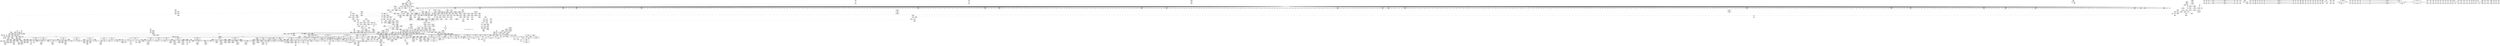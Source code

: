 digraph {
	CE0x5a3b890 [shape=record,shape=Mrecord,label="{CE0x5a3b890|common_perm_create:_call|security/apparmor/lsm.c,251}"]
	CE0x5b03a30 [shape=record,shape=Mrecord,label="{CE0x5b03a30|common_perm:_if.then|*SummSink*}"]
	CE0x5b5e680 [shape=record,shape=Mrecord,label="{CE0x5b5e680|i64_6|*Constant*|*SummSink*}"]
	CE0x5b863d0 [shape=record,shape=Mrecord,label="{CE0x5b863d0|72:_i32,_:_CRE_145,146_}"]
	CE0x5a9ab20 [shape=record,shape=Mrecord,label="{CE0x5a9ab20|mediated_filesystem:_bb}"]
	CE0x5b0ee10 [shape=record,shape=Mrecord,label="{CE0x5b0ee10|aa_path_perm:_profile|Function::aa_path_perm&Arg::profile::}"]
	CE0x5b8f670 [shape=record,shape=Mrecord,label="{CE0x5b8f670|72:_i32,_:_CRE_310,311_}"]
	CE0x5b92670 [shape=record,shape=Mrecord,label="{CE0x5b92670|72:_i32,_:_CRE_536,540_}"]
	CE0x5b94fb0 [shape=record,shape=Mrecord,label="{CE0x5b94fb0|72:_i32,_:_CRE_588,589_}"]
	CE0x5a2cd70 [shape=record,shape=Mrecord,label="{CE0x5a2cd70|COLLAPSED:_GCMRE___llvm_gcov_ctr62_internal_global_2_x_i64_zeroinitializer:_elem_0:default:}"]
	CE0x5aed310 [shape=record,shape=Mrecord,label="{CE0x5aed310|VOIDTB_TE:_CE_309,310_}"]
	CE0x5af6880 [shape=record,shape=Mrecord,label="{CE0x5af6880|VOIDTB_TE:_CE_204,205_}"]
	CE0x5a4f830 [shape=record,shape=Mrecord,label="{CE0x5a4f830|i64_5|*Constant*}"]
	CE0x5a3a9c0 [shape=record,shape=Mrecord,label="{CE0x5a3a9c0|common_perm_dir_dentry:_tmp|*SummSink*}"]
	CE0x5b63d00 [shape=record,shape=Mrecord,label="{CE0x5b63d00|VOIDTB_TE:_CE_191,192_}"]
	CE0x5b94950 [shape=record,shape=Mrecord,label="{CE0x5b94950|72:_i32,_:_CRE_582,583_}"]
	CE0x5aa3880 [shape=record,shape=Mrecord,label="{CE0x5aa3880|104:_%struct.inode*,_:_CRE_314,315_}"]
	CE0x5a7bd20 [shape=record,shape=Mrecord,label="{CE0x5a7bd20|104:_%struct.inode*,_:_CRE_8,12_|*MultipleSource*|security/apparmor/lsm.c,253|*LoadInst*|security/apparmor/lsm.c,253}"]
	CE0x5b5ade0 [shape=record,shape=Mrecord,label="{CE0x5b5ade0|aa_cred_profile:_tmp3|*SummSource*}"]
	CE0x5b07da0 [shape=record,shape=Mrecord,label="{CE0x5b07da0|GLOBAL:___aa_current_profile|*Constant*}"]
	CE0x5b8bd10 [shape=record,shape=Mrecord,label="{CE0x5b8bd10|72:_i32,_:_CRE_256,257_}"]
	CE0x5b41250 [shape=record,shape=Mrecord,label="{CE0x5b41250|GLOBAL:_get_current|*Constant*}"]
	CE0x5aeffa0 [shape=record,shape=Mrecord,label="{CE0x5aeffa0|VOIDTB_TE:_CE_317,318_}"]
	CE0x5b95b60 [shape=record,shape=Mrecord,label="{CE0x5b95b60|72:_i32,_:_CRE_599,600_}"]
	CE0x5b10800 [shape=record,shape=Mrecord,label="{CE0x5b10800|_ret_i32_%call17,_!dbg_!15526|security/apparmor/file.c,307|*SummSource*}"]
	CE0x5b0fe40 [shape=record,shape=Mrecord,label="{CE0x5b0fe40|aa_path_perm:_request|Function::aa_path_perm&Arg::request::|*SummSource*}"]
	CE0x5b31a00 [shape=record,shape=Mrecord,label="{CE0x5b31a00|aa_cred_profile:_do.end8|*SummSource*}"]
	CE0x5b8b160 [shape=record,shape=Mrecord,label="{CE0x5b8b160|72:_i32,_:_CRE_245,246_}"]
	CE0x5a35fd0 [shape=record,shape=Mrecord,label="{CE0x5a35fd0|_ret_i32_%retval.0,_!dbg_!15515|security/apparmor/lsm.c,257|*SummSource*}"]
	CE0x5b981d0 [shape=record,shape=Mrecord,label="{CE0x5b981d0|72:_i32,_:_CRE_704,712_}"]
	CE0x5b06640 [shape=record,shape=Mrecord,label="{CE0x5b06640|aa_cred_profile:_if.end|*SummSource*}"]
	CE0x5b08020 [shape=record,shape=Mrecord,label="{CE0x5b08020|i64*_getelementptr_inbounds_(_11_x_i64_,_11_x_i64_*___llvm_gcov_ctr58,_i64_0,_i64_1)|*Constant*}"]
	CE0x5b97c80 [shape=record,shape=Mrecord,label="{CE0x5b97c80|72:_i32,_:_CRE_672,680_}"]
	CE0x5b2b140 [shape=record,shape=Mrecord,label="{CE0x5b2b140|aa_cred_profile:_do.body|*SummSink*}"]
	CE0x5b91ed0 [shape=record,shape=Mrecord,label="{CE0x5b91ed0|72:_i32,_:_CRE_496,500_}"]
	CE0x5a50560 [shape=record,shape=Mrecord,label="{CE0x5a50560|i64*_getelementptr_inbounds_(_17_x_i64_,_17_x_i64_*___llvm_gcov_ctr60,_i64_0,_i64_6)|*Constant*}"]
	CE0x5b47970 [shape=record,shape=Mrecord,label="{CE0x5b47970|aa_cred_profile:_profile|security/apparmor/include/context.h,100|*SummSink*}"]
	CE0x5b9ce20 [shape=record,shape=Mrecord,label="{CE0x5b9ce20|72:_i32,_:_CRE_918,919_}"]
	CE0x5ad33e0 [shape=record,shape=Mrecord,label="{CE0x5ad33e0|i64*_getelementptr_inbounds_(_16_x_i64_,_16_x_i64_*___llvm_gcov_ctr46,_i64_0,_i64_12)|*Constant*|*SummSink*}"]
	CE0x5a6cef0 [shape=record,shape=Mrecord,label="{CE0x5a6cef0|GLOBAL:___aa_current_profile.__warned|Global_var:__aa_current_profile.__warned|*SummSink*}"]
	CE0x5ab1fb0 [shape=record,shape=Mrecord,label="{CE0x5ab1fb0|common_perm_create:_tmp38|security/apparmor/lsm.c,257|*SummSource*}"]
	CE0x5a581d0 [shape=record,shape=Mrecord,label="{CE0x5a581d0|i8*_getelementptr_inbounds_(_24_x_i8_,_24_x_i8_*_.str8,_i32_0,_i32_0)|*Constant*|*SummSink*}"]
	CE0x5b99600 [shape=record,shape=Mrecord,label="{CE0x5b99600|72:_i32,_:_CRE_865,866_}"]
	CE0x5a6fb20 [shape=record,shape=Mrecord,label="{CE0x5a6fb20|get_current:_tmp1|*SummSink*}"]
	CE0x5a3a100 [shape=record,shape=Mrecord,label="{CE0x5a3a100|common_perm_create:_tmp5|security/apparmor/lsm.c,251|*SummSource*}"]
	CE0x5b92120 [shape=record,shape=Mrecord,label="{CE0x5b92120|72:_i32,_:_CRE_504,508_}"]
	CE0x5b45ec0 [shape=record,shape=Mrecord,label="{CE0x5b45ec0|VOIDTB_TE:_CE_40,48_}"]
	CE0x5b8c480 [shape=record,shape=Mrecord,label="{CE0x5b8c480|72:_i32,_:_CRE_263,264_}"]
	CE0x5af6990 [shape=record,shape=Mrecord,label="{CE0x5af6990|VOIDTB_TE:_CE_205,206_}"]
	CE0x5b8a5b0 [shape=record,shape=Mrecord,label="{CE0x5b8a5b0|72:_i32,_:_CRE_207,208_}"]
	CE0x5b4b6c0 [shape=record,shape=Mrecord,label="{CE0x5b4b6c0|aa_cred_profile:_tmp13|*SummSource*}"]
	CE0x5a7e710 [shape=record,shape=Mrecord,label="{CE0x5a7e710|104:_%struct.inode*,_:_CRE_151,152_}"]
	CE0x5a342b0 [shape=record,shape=Mrecord,label="{CE0x5a342b0|common_perm_dir_dentry:_path|security/apparmor/lsm.c, 189}"]
	CE0x5aa4a50 [shape=record,shape=Mrecord,label="{CE0x5aa4a50|common_perm_create:_tmp30|security/apparmor/lsm.c,253|*SummSource*}"]
	CE0x5a4e820 [shape=record,shape=Mrecord,label="{CE0x5a4e820|44:_i32,_48:_i16,_128:_i8*,_:_SCMRE_0,4_|*MultipleSource*|security/apparmor/lsm.c, 251|security/apparmor/lsm.c,251}"]
	CE0x5b4f890 [shape=record,shape=Mrecord,label="{CE0x5b4f890|aa_cred_profile:_expval|security/apparmor/include/context.h,100|*SummSink*}"]
	CE0x5ae90b0 [shape=record,shape=Mrecord,label="{CE0x5ae90b0|aa_cred_profile:_tmp30|security/apparmor/include/context.h,100|*SummSink*}"]
	CE0x5b91980 [shape=record,shape=Mrecord,label="{CE0x5b91980|72:_i32,_:_CRE_484,485_}"]
	CE0x5a4b4f0 [shape=record,shape=Mrecord,label="{CE0x5a4b4f0|_call_void_lockdep_rcu_suspicious(i8*_getelementptr_inbounds_(_24_x_i8_,_24_x_i8_*_.str8,_i32_0,_i32_0),_i32_251,_i8*_getelementptr_inbounds_(_45_x_i8_,_45_x_i8_*_.str14,_i32_0,_i32_0))_#7,_!dbg_!15492|security/apparmor/lsm.c,251}"]
	CE0x5b63930 [shape=record,shape=Mrecord,label="{CE0x5b63930|aa_cred_profile:_if.then|*SummSource*}"]
	CE0x5b40ea0 [shape=record,shape=Mrecord,label="{CE0x5b40ea0|__aa_current_profile:_call3|security/apparmor/include/context.h,138|*SummSink*}"]
	CE0x5b8df10 [shape=record,shape=Mrecord,label="{CE0x5b8df10|72:_i32,_:_CRE_288,289_}"]
	CE0x5aaea20 [shape=record,shape=Mrecord,label="{CE0x5aaea20|common_perm_dir_dentry:_entry|*SummSource*}"]
	CE0x5ab07c0 [shape=record,shape=Mrecord,label="{CE0x5ab07c0|_ret_i32_%call,_!dbg_!15477|security/apparmor/lsm.c,191}"]
	CE0x5b60a50 [shape=record,shape=Mrecord,label="{CE0x5b60a50|VOIDTB_TE:_CE_167,168_}"]
	CE0x5b8a280 [shape=record,shape=Mrecord,label="{CE0x5b8a280|72:_i32,_:_CRE_204,205_}"]
	CE0x5b97d90 [shape=record,shape=Mrecord,label="{CE0x5b97d90|72:_i32,_:_CRE_680,684_}"]
	CE0x5a43630 [shape=record,shape=Mrecord,label="{CE0x5a43630|common_perm_create:_if.end9|*SummSource*}"]
	CE0x5b3b110 [shape=record,shape=Mrecord,label="{CE0x5b3b110|i64*_getelementptr_inbounds_(_11_x_i64_,_11_x_i64_*___llvm_gcov_ctr58,_i64_0,_i64_9)|*Constant*|*SummSource*}"]
	CE0x5ab0b00 [shape=record,shape=Mrecord,label="{CE0x5ab0b00|_ret_i32_%call,_!dbg_!15477|security/apparmor/lsm.c,191|*SummSink*}"]
	CE0x5aa0090 [shape=record,shape=Mrecord,label="{CE0x5aa0090|104:_%struct.inode*,_:_CRE_202,203_}"]
	CE0x5ad1aa0 [shape=record,shape=Mrecord,label="{CE0x5ad1aa0|i64*_getelementptr_inbounds_(_16_x_i64_,_16_x_i64_*___llvm_gcov_ctr46,_i64_0,_i64_9)|*Constant*|*SummSource*}"]
	CE0x5b4b140 [shape=record,shape=Mrecord,label="{CE0x5b4b140|VOIDTB_TE:_CE_178,179_}"]
	CE0x5aaa050 [shape=record,shape=Mrecord,label="{CE0x5aaa050|i64_12|*Constant*|*SummSource*}"]
	CE0x5b5c070 [shape=record,shape=Mrecord,label="{CE0x5b5c070|i64*_getelementptr_inbounds_(_16_x_i64_,_16_x_i64_*___llvm_gcov_ctr46,_i64_0,_i64_8)|*Constant*|*SummSink*}"]
	CE0x5a7b830 [shape=record,shape=Mrecord,label="{CE0x5a7b830|common_perm_create:_d_inode|security/apparmor/lsm.c,253}"]
	CE0x5b42760 [shape=record,shape=Mrecord,label="{CE0x5b42760|__aa_current_profile:_call4|security/apparmor/include/context.h,138|*SummSink*}"]
	CE0x5a53b20 [shape=record,shape=Mrecord,label="{CE0x5a53b20|common_perm_create:_tmp13|security/apparmor/lsm.c,251|*SummSource*}"]
	CE0x5a58680 [shape=record,shape=Mrecord,label="{CE0x5a58680|GLOBAL:_lockdep_rcu_suspicious|*Constant*}"]
	CE0x5a3aff0 [shape=record,shape=Mrecord,label="{CE0x5a3aff0|GLOBAL:_common_perm_create.__warned|Global_var:common_perm_create.__warned|*SummSink*}"]
	CE0x5b4b030 [shape=record,shape=Mrecord,label="{CE0x5b4b030|VOIDTB_TE:_CE_177,178_}"]
	CE0x5aa1260 [shape=record,shape=Mrecord,label="{CE0x5aa1260|104:_%struct.inode*,_:_CRE_217,218_}"]
	CE0x5b2e610 [shape=record,shape=Mrecord,label="{CE0x5b2e610|i64_2|*Constant*}"]
	CE0x5a3c7e0 [shape=record,shape=Mrecord,label="{CE0x5a3c7e0|common_perm_create:_tmp23|security/apparmor/lsm.c,253|*SummSink*}"]
	CE0x5a62de0 [shape=record,shape=Mrecord,label="{CE0x5a62de0|common_perm_create:_tmp22|*LoadInst*|security/apparmor/lsm.c,253|*SummSink*}"]
	CE0x5af1820 [shape=record,shape=Mrecord,label="{CE0x5af1820|72:_i32,_:_CRE_137,138_}"]
	CE0x5a6d2b0 [shape=record,shape=Mrecord,label="{CE0x5a6d2b0|common_perm_create:_lor.lhs.false|*SummSink*}"]
	CE0x5b99a10 [shape=record,shape=Mrecord,label="{CE0x5b99a10|72:_i32,_:_CRE_869,870_}"]
	CE0x5b90ad0 [shape=record,shape=Mrecord,label="{CE0x5b90ad0|72:_i32,_:_CRE_456,464_}"]
	CE0x5a992d0 [shape=record,shape=Mrecord,label="{CE0x5a992d0|i64_1|*Constant*}"]
	CE0x5b31cc0 [shape=record,shape=Mrecord,label="{CE0x5b31cc0|i64*_getelementptr_inbounds_(_2_x_i64_,_2_x_i64_*___llvm_gcov_ctr112,_i64_0,_i64_1)|*Constant*}"]
	CE0x5a4f8a0 [shape=record,shape=Mrecord,label="{CE0x5a4f8a0|common_perm_create:_tobool1|security/apparmor/lsm.c,251|*SummSource*}"]
	CE0x5b60870 [shape=record,shape=Mrecord,label="{CE0x5b60870|VOIDTB_TE:_CE_165,166_}"]
	CE0x5a80e40 [shape=record,shape=Mrecord,label="{CE0x5a80e40|104:_%struct.inode*,_:_CRE_184,185_}"]
	CE0x5aea2b0 [shape=record,shape=Mrecord,label="{CE0x5aea2b0|aa_cred_profile:_tmp27|security/apparmor/include/context.h,100}"]
	CE0x5a99880 [shape=record,shape=Mrecord,label="{CE0x5a99880|_call_void_mcount()_#2}"]
	CE0x5aed750 [shape=record,shape=Mrecord,label="{CE0x5aed750|VOIDTB_TE:_CE_313,314_}"]
	CE0x5af6440 [shape=record,shape=Mrecord,label="{CE0x5af6440|VOIDTB_TE:_CE_200,201_}"]
	CE0x5aeb920 [shape=record,shape=Mrecord,label="{CE0x5aeb920|i64*_getelementptr_inbounds_(_16_x_i64_,_16_x_i64_*___llvm_gcov_ctr46,_i64_0,_i64_15)|*Constant*|*SummSource*}"]
	CE0x5b8be20 [shape=record,shape=Mrecord,label="{CE0x5b8be20|72:_i32,_:_CRE_257,258_}"]
	CE0x5b974e0 [shape=record,shape=Mrecord,label="{CE0x5b974e0|72:_i32,_:_CRE_623,624_}"]
	CE0x5b98720 [shape=record,shape=Mrecord,label="{CE0x5b98720|72:_i32,_:_CRE_752,756_}"]
	CE0x5b2a430 [shape=record,shape=Mrecord,label="{CE0x5b2a430|__aa_current_profile:_tmp4|security/apparmor/include/context.h,138|*SummSink*}"]
	CE0x5b12bd0 [shape=record,shape=Mrecord,label="{CE0x5b12bd0|GLOBAL:_aa_path_perm|*Constant*|*SummSource*}"]
	CE0x5a694b0 [shape=record,shape=Mrecord,label="{CE0x5a694b0|common_perm_create:_tmp20|security/apparmor/lsm.c,251|*SummSink*}"]
	CE0x5a7b8a0 [shape=record,shape=Mrecord,label="{CE0x5a7b8a0|common_perm_create:_d_inode|security/apparmor/lsm.c,253|*SummSource*}"]
	CE0x5b13ca0 [shape=record,shape=Mrecord,label="{CE0x5b13ca0|mediated_filesystem:_tobool|security/apparmor/include/apparmor.h,117|*SummSink*}"]
	CE0x5b14f80 [shape=record,shape=Mrecord,label="{CE0x5b14f80|0:_%struct.aa_profile*,_:_CMRE_8,16_|*MultipleSource*|security/apparmor/include/context.h,99|*LoadInst*|security/apparmor/include/context.h,99|security/apparmor/include/context.h,100}"]
	CE0x5a31810 [shape=record,shape=Mrecord,label="{CE0x5a31810|_call_void_mcount()_#2|*SummSource*}"]
	CE0x5a4ccf0 [shape=record,shape=Mrecord,label="{CE0x5a4ccf0|common_perm_create:_tmp22|*LoadInst*|security/apparmor/lsm.c,253|*SummSource*}"]
	CE0x5b93960 [shape=record,shape=Mrecord,label="{CE0x5b93960|72:_i32,_:_CRE_567,568_}"]
	CE0x5a30c80 [shape=record,shape=Mrecord,label="{CE0x5a30c80|i64_3|*Constant*|*SummSource*}"]
	CE0x5b17470 [shape=record,shape=Mrecord,label="{CE0x5b17470|0:_%struct.vfsmount*,_8:_%struct.dentry*,_:_SCMRE_0,8_|*MultipleSource*|security/apparmor/lsm.c, 189|security/apparmor/lsm.c,189}"]
	CE0x5a4b2c0 [shape=record,shape=Mrecord,label="{CE0x5a4b2c0|common_perm_create:_tmp15|security/apparmor/lsm.c,251|*SummSink*}"]
	CE0x5a7d6f0 [shape=record,shape=Mrecord,label="{CE0x5a7d6f0|104:_%struct.inode*,_:_CRE_94,95_}"]
	CE0x5b92890 [shape=record,shape=Mrecord,label="{CE0x5b92890|72:_i32,_:_CRE_544,552_}"]
	CE0x5aa1ab0 [shape=record,shape=Mrecord,label="{CE0x5aa1ab0|104:_%struct.inode*,_:_CRE_224,232_|*MultipleSource*|security/apparmor/lsm.c,253|*LoadInst*|security/apparmor/lsm.c,253}"]
	CE0x5b38980 [shape=record,shape=Mrecord,label="{CE0x5b38980|__aa_current_profile:_tmp14|security/apparmor/include/context.h,138|*SummSink*}"]
	CE0x5b3fb50 [shape=record,shape=Mrecord,label="{CE0x5b3fb50|aa_cred_profile:_bb|*SummSink*}"]
	CE0x5b97b70 [shape=record,shape=Mrecord,label="{CE0x5b97b70|72:_i32,_:_CRE_664,672_}"]
	CE0x5b5ffe0 [shape=record,shape=Mrecord,label="{CE0x5b5ffe0|aa_cred_profile:_tmp2|*SummSource*}"]
	CE0x5aeb5f0 [shape=record,shape=Mrecord,label="{CE0x5aeb5f0|aa_cred_profile:_tmp29|security/apparmor/include/context.h,100}"]
	CE0x5b0c4d0 [shape=record,shape=Mrecord,label="{CE0x5b0c4d0|common_perm:_tmp2|security/apparmor/lsm.c,169}"]
	CE0x5b41a70 [shape=record,shape=Mrecord,label="{CE0x5b41a70|aa_cred_profile:_entry|*SummSource*}"]
	CE0x5b0be30 [shape=record,shape=Mrecord,label="{CE0x5b0be30|i64_3|*Constant*}"]
	CE0x5b8d8b0 [shape=record,shape=Mrecord,label="{CE0x5b8d8b0|72:_i32,_:_CRE_282,283_}"]
	CE0x5a97ca0 [shape=record,shape=Mrecord,label="{CE0x5a97ca0|get_current:_tmp4|./arch/x86/include/asm/current.h,14}"]
	CE0x5ad1fa0 [shape=record,shape=Mrecord,label="{CE0x5ad1fa0|aa_cred_profile:_tmp22|security/apparmor/include/context.h,100|*SummSource*}"]
	CE0x5b63bf0 [shape=record,shape=Mrecord,label="{CE0x5b63bf0|VOIDTB_TE:_CE_190,191_}"]
	CE0x5b46020 [shape=record,shape=Mrecord,label="{CE0x5b46020|VOIDTB_TE:_CE_56,64_}"]
	CE0x5a35e00 [shape=record,shape=Mrecord,label="{CE0x5a35e00|common_perm_create:_mode|Function::common_perm_create&Arg::mode::|*SummSink*}"]
	CE0x5b36610 [shape=record,shape=Mrecord,label="{CE0x5b36610|__aa_current_profile:_tmp14|security/apparmor/include/context.h,138}"]
	CE0x5a4bc70 [shape=record,shape=Mrecord,label="{CE0x5a4bc70|i64*_getelementptr_inbounds_(_5_x_i64_,_5_x_i64_*___llvm_gcov_ctr57,_i64_0,_i64_3)|*Constant*|*SummSink*}"]
	CE0x5b03710 [shape=record,shape=Mrecord,label="{CE0x5b03710|mediated_filesystem:_tmp5|security/apparmor/include/apparmor.h,117|*SummSource*}"]
	CE0x5a4c150 [shape=record,shape=Mrecord,label="{CE0x5a4c150|common_perm:_tmp5|security/apparmor/lsm.c,169|*SummSink*}"]
	CE0x5b45f70 [shape=record,shape=Mrecord,label="{CE0x5b45f70|VOIDTB_TE:_CE_48,52_}"]
	CE0x5a35b20 [shape=record,shape=Mrecord,label="{CE0x5a35b20|common_perm_create:_mode|Function::common_perm_create&Arg::mode::}"]
	CE0x5a80720 [shape=record,shape=Mrecord,label="{CE0x5a80720|104:_%struct.inode*,_:_CRE_178,179_}"]
	CE0x5b8cf20 [shape=record,shape=Mrecord,label="{CE0x5b8cf20|72:_i32,_:_CRE_273,274_}"]
	CE0x5a7be90 [shape=record,shape=Mrecord,label="{CE0x5a7be90|104:_%struct.inode*,_:_CRE_16,24_|*MultipleSource*|security/apparmor/lsm.c,253|*LoadInst*|security/apparmor/lsm.c,253}"]
	CE0x5aecd40 [shape=record,shape=Mrecord,label="{CE0x5aecd40|VOIDTB_TE:_CE_296,304_}"]
	CE0x5b36d50 [shape=record,shape=Mrecord,label="{CE0x5b36d50|__aa_current_profile:_tobool1|security/apparmor/include/context.h,138|*SummSink*}"]
	CE0x5b89180 [shape=record,shape=Mrecord,label="{CE0x5b89180|72:_i32,_:_CRE_188,189_}"]
	CE0x5b98e90 [shape=record,shape=Mrecord,label="{CE0x5b98e90|72:_i32,_:_CRE_816,824_}"]
	CE0x5a3aa30 [shape=record,shape=Mrecord,label="{CE0x5a3aa30|i64*_getelementptr_inbounds_(_2_x_i64_,_2_x_i64_*___llvm_gcov_ctr56,_i64_0,_i64_1)|*Constant*|*SummSink*}"]
	CE0x5a46c90 [shape=record,shape=Mrecord,label="{CE0x5a46c90|mediated_filesystem:_entry|*SummSource*}"]
	CE0x5b93520 [shape=record,shape=Mrecord,label="{CE0x5b93520|72:_i32,_:_CRE_563,564_}"]
	CE0x5b62d00 [shape=record,shape=Mrecord,label="{CE0x5b62d00|aa_cred_profile:_tmp19|security/apparmor/include/context.h,100|*SummSource*}"]
	CE0x5b4ad00 [shape=record,shape=Mrecord,label="{CE0x5b4ad00|VOIDTB_TE:_CE_174,175_}"]
	CE0x5b44f30 [shape=record,shape=Mrecord,label="{CE0x5b44f30|VOIDTB_TE:_CE_93,94_}"]
	CE0x5ad0e90 [shape=record,shape=Mrecord,label="{CE0x5ad0e90|_call_void_asm_sideeffect_1:_09ud2_0A.pushsection___bug_table,_22a_22_0A2:_09.long_1b_-_2b,_$_0:c_-_2b_0A_09.word_$_1:c_,_0_0A_09.org_2b+$_2:c_0A.popsection_,_i,i,i,_dirflag_,_fpsr_,_flags_(i8*_getelementptr_inbounds_(_36_x_i8_,_36_x_i8_*_.str12,_i32_0,_i32_0),_i32_100,_i64_12)_#2,_!dbg_!15490,_!srcloc_!15493|security/apparmor/include/context.h,100}"]
	CE0x5b0c650 [shape=record,shape=Mrecord,label="{CE0x5b0c650|aa_cred_profile:_tmp7|security/apparmor/include/context.h,100|*SummSink*}"]
	CE0x5b086b0 [shape=record,shape=Mrecord,label="{CE0x5b086b0|common_perm:_tmp|*SummSink*}"]
	CE0x5b8e570 [shape=record,shape=Mrecord,label="{CE0x5b8e570|72:_i32,_:_CRE_294,295_}"]
	CE0x5aadb40 [shape=record,shape=Mrecord,label="{CE0x5aadb40|GLOBAL:___llvm_gcov_ctr58|Global_var:__llvm_gcov_ctr58|*SummSource*}"]
	CE0x5aa15f0 [shape=record,shape=Mrecord,label="{CE0x5aa15f0|104:_%struct.inode*,_:_CRE_220,221_}"]
	CE0x5b962d0 [shape=record,shape=Mrecord,label="{CE0x5b962d0|72:_i32,_:_CRE_606,607_}"]
	CE0x5a97dc0 [shape=record,shape=Mrecord,label="{CE0x5a97dc0|get_current:_tmp3}"]
	CE0x5b8ad50 [shape=record,shape=Mrecord,label="{CE0x5b8ad50|72:_i32,_:_CRE_241,242_}"]
	CE0x5aebe60 [shape=record,shape=Mrecord,label="{CE0x5aebe60|VOIDTB_TE:_CE_219,220_}"]
	CE0x5a9ff60 [shape=record,shape=Mrecord,label="{CE0x5a9ff60|104:_%struct.inode*,_:_CRE_201,202_}"]
	CE0x5b8cd00 [shape=record,shape=Mrecord,label="{CE0x5b8cd00|72:_i32,_:_CRE_271,272_}"]
	CE0x5aedb90 [shape=record,shape=Mrecord,label="{CE0x5aedb90|VOIDTB_TE:_CE_318,319_}"]
	CE0x5b36200 [shape=record,shape=Mrecord,label="{CE0x5b36200|__aa_current_profile:_tmp13|security/apparmor/include/context.h,138|*SummSink*}"]
	CE0x5a9f3c0 [shape=record,shape=Mrecord,label="{CE0x5a9f3c0|i64*_getelementptr_inbounds_(_2_x_i64_,_2_x_i64_*___llvm_gcov_ctr112,_i64_0,_i64_1)|*Constant*|*SummSource*}"]
	CE0x5b057d0 [shape=record,shape=Mrecord,label="{CE0x5b057d0|_ret_i32_%error.0,_!dbg_!15483|security/apparmor/lsm.c,172|*SummSource*}"]
	CE0x5a64730 [shape=record,shape=Mrecord,label="{CE0x5a64730|common_perm_create:_tmp18|security/apparmor/lsm.c,251}"]
	CE0x5b9b7d0 [shape=record,shape=Mrecord,label="{CE0x5b9b7d0|72:_i32,_:_CRE_897,898_}"]
	CE0x5b62060 [shape=record,shape=Mrecord,label="{CE0x5b62060|aa_cred_profile:_lnot3|security/apparmor/include/context.h,100}"]
	CE0x5aa2690 [shape=record,shape=Mrecord,label="{CE0x5aa2690|104:_%struct.inode*,_:_CRE_280,288_|*MultipleSource*|security/apparmor/lsm.c,253|*LoadInst*|security/apparmor/lsm.c,253}"]
	CE0x5a641f0 [shape=record,shape=Mrecord,label="{CE0x5a641f0|GLOBAL:_get_current|*Constant*}"]
	CE0x5b9b280 [shape=record,shape=Mrecord,label="{CE0x5b9b280|72:_i32,_:_CRE_892,893_}"]
	CE0x5b87f70 [shape=record,shape=Mrecord,label="{CE0x5b87f70|72:_i32,_:_CRE_171,172_}"]
	CE0x5a47200 [shape=record,shape=Mrecord,label="{CE0x5a47200|mediated_filesystem:_inode|Function::mediated_filesystem&Arg::inode::|*SummSink*}"]
	CE0x5a6f3b0 [shape=record,shape=Mrecord,label="{CE0x5a6f3b0|aa_cred_profile:_lor.end|*SummSource*}"]
	CE0x5b18330 [shape=record,shape=Mrecord,label="{CE0x5b18330|common_perm_dir_dentry:_dentry2|security/apparmor/lsm.c,189}"]
	CE0x5ab3a70 [shape=record,shape=Mrecord,label="{CE0x5ab3a70|i64*_getelementptr_inbounds_(_2_x_i64_,_2_x_i64_*___llvm_gcov_ctr56,_i64_0,_i64_0)|*Constant*}"]
	CE0x5af0950 [shape=record,shape=Mrecord,label="{CE0x5af0950|72:_i32,_:_CRE_40,48_}"]
	CE0x5b8edf0 [shape=record,shape=Mrecord,label="{CE0x5b8edf0|72:_i32,_:_CRE_302,303_}"]
	CE0x5aaa250 [shape=record,shape=Mrecord,label="{CE0x5aaa250|mediated_filesystem:_entry}"]
	CE0x5aeb7a0 [shape=record,shape=Mrecord,label="{CE0x5aeb7a0|i64*_getelementptr_inbounds_(_16_x_i64_,_16_x_i64_*___llvm_gcov_ctr46,_i64_0,_i64_15)|*Constant*}"]
	CE0x5b5d4d0 [shape=record,shape=Mrecord,label="{CE0x5b5d4d0|aa_cred_profile:_tmp15|security/apparmor/include/context.h,100}"]
	CE0x5b9a180 [shape=record,shape=Mrecord,label="{CE0x5b9a180|72:_i32,_:_CRE_876,877_}"]
	CE0x5a35410 [shape=record,shape=Mrecord,label="{CE0x5a35410|apparmor_path_mknod:_mode|Function::apparmor_path_mknod&Arg::mode::}"]
	CE0x5a668c0 [shape=record,shape=Mrecord,label="{CE0x5a668c0|common_perm_create:_tmp36|security/apparmor/lsm.c,256}"]
	CE0x5b137d0 [shape=record,shape=Mrecord,label="{CE0x5b137d0|i64_0|*Constant*}"]
	CE0x5af0a50 [shape=record,shape=Mrecord,label="{CE0x5af0a50|72:_i32,_:_CRE_48,56_}"]
	CE0x5b06050 [shape=record,shape=Mrecord,label="{CE0x5b06050|common_perm:_tmp1|*SummSource*}"]
	CE0x5b93410 [shape=record,shape=Mrecord,label="{CE0x5b93410|72:_i32,_:_CRE_562,563_}"]
	CE0x5a3c740 [shape=record,shape=Mrecord,label="{CE0x5a3c740|COLLAPSED:_GCMRE___llvm_gcov_ctr112_internal_global_2_x_i64_zeroinitializer:_elem_0:default:}"]
	CE0x5b97810 [shape=record,shape=Mrecord,label="{CE0x5b97810|72:_i32,_:_CRE_640,648_}"]
	CE0x5b3c9f0 [shape=record,shape=Mrecord,label="{CE0x5b3c9f0|i8_1|*Constant*}"]
	CE0x5a78f40 [shape=record,shape=Mrecord,label="{CE0x5a78f40|common_perm_create:_tmp23|security/apparmor/lsm.c,253|*SummSource*}"]
	CE0x5b161f0 [shape=record,shape=Mrecord,label="{CE0x5b161f0|_call_void_mcount()_#2|*SummSource*}"]
	CE0x5b5ea80 [shape=record,shape=Mrecord,label="{CE0x5b5ea80|aa_cred_profile:_tmp15|security/apparmor/include/context.h,100|*SummSink*}"]
	CE0x5a32960 [shape=record,shape=Mrecord,label="{CE0x5a32960|common_perm_create:_tmp9|security/apparmor/lsm.c,251|*SummSource*}"]
	CE0x5b5ff70 [shape=record,shape=Mrecord,label="{CE0x5b5ff70|aa_cred_profile:_tmp2}"]
	CE0x5aaf550 [shape=record,shape=Mrecord,label="{CE0x5aaf550|common_perm_dir_dentry:_dir|Function::common_perm_dir_dentry&Arg::dir::|*SummSink*}"]
	CE0x5b31f70 [shape=record,shape=Mrecord,label="{CE0x5b31f70|%struct.aa_task_cxt*_null|*Constant*|*SummSource*}"]
	CE0x5a4edb0 [shape=record,shape=Mrecord,label="{CE0x5a4edb0|common_perm_create:_tmp7|security/apparmor/lsm.c,251|*SummSource*}"]
	CE0x5b3fab0 [shape=record,shape=Mrecord,label="{CE0x5b3fab0|aa_cred_profile:_if.then|*SummSink*}"]
	CE0x5a46520 [shape=record,shape=Mrecord,label="{CE0x5a46520|_ret_i32_%call,_!dbg_!15473|security/apparmor/lsm.c,279|*SummSource*}"]
	CE0x5b65970 [shape=record,shape=Mrecord,label="{CE0x5b65970|aa_cred_profile:_do.end10}"]
	CE0x5b42ba0 [shape=record,shape=Mrecord,label="{CE0x5b42ba0|GLOBAL:_aa_cred_profile|*Constant*|*SummSink*}"]
	CE0x5b99710 [shape=record,shape=Mrecord,label="{CE0x5b99710|72:_i32,_:_CRE_866,867_}"]
	CE0x5a7c4a0 [shape=record,shape=Mrecord,label="{CE0x5a7c4a0|104:_%struct.inode*,_:_CRE_40,48_|*MultipleSource*|security/apparmor/lsm.c,253|*LoadInst*|security/apparmor/lsm.c,253}"]
	CE0x5b448f0 [shape=record,shape=Mrecord,label="{CE0x5b448f0|aa_cred_profile:_expval|security/apparmor/include/context.h,100|*SummSource*}"]
	CE0x5b0ffb0 [shape=record,shape=Mrecord,label="{CE0x5b0ffb0|aa_path_perm:_request|Function::aa_path_perm&Arg::request::|*SummSink*}"]
	CE0x5af6110 [shape=record,shape=Mrecord,label="{CE0x5af6110|VOIDTB_TE:_CE_197,198_}"]
	CE0x5b942f0 [shape=record,shape=Mrecord,label="{CE0x5b942f0|72:_i32,_:_CRE_576,577_}"]
	CE0x5aa9ea0 [shape=record,shape=Mrecord,label="{CE0x5aa9ea0|i64_13|*Constant*|*SummSink*}"]
	CE0x5b2ba60 [shape=record,shape=Mrecord,label="{CE0x5b2ba60|__aa_current_profile:_tmp12|security/apparmor/include/context.h,138|*SummSource*}"]
	CE0x5b5c290 [shape=record,shape=Mrecord,label="{CE0x5b5c290|aa_cred_profile:_tmp19|security/apparmor/include/context.h,100}"]
	CE0x5a66340 [shape=record,shape=Mrecord,label="{CE0x5a66340|i64*_getelementptr_inbounds_(_17_x_i64_,_17_x_i64_*___llvm_gcov_ctr60,_i64_0,_i64_9)|*Constant*}"]
	CE0x5b92230 [shape=record,shape=Mrecord,label="{CE0x5b92230|72:_i32,_:_CRE_508,512_}"]
	CE0x5aeb080 [shape=record,shape=Mrecord,label="{CE0x5aeb080|aa_cred_profile:_tmp28|security/apparmor/include/context.h,100|*SummSource*}"]
	CE0x5a4c5b0 [shape=record,shape=Mrecord,label="{CE0x5a4c5b0|common_perm:_tmp6|security/apparmor/lsm.c,169|*SummSink*}"]
	CE0x5af6660 [shape=record,shape=Mrecord,label="{CE0x5af6660|VOIDTB_TE:_CE_202,203_}"]
	CE0x5b886e0 [shape=record,shape=Mrecord,label="{CE0x5b886e0|72:_i32,_:_CRE_178,179_}"]
	CE0x5aa6190 [shape=record,shape=Mrecord,label="{CE0x5aa6190|common_perm_create:_tmp31|security/apparmor/lsm.c,253|*SummSink*}"]
	CE0x5b896d0 [shape=record,shape=Mrecord,label="{CE0x5b896d0|72:_i32,_:_CRE_193,194_}"]
	CE0x5b03d10 [shape=record,shape=Mrecord,label="{CE0x5b03d10|GLOBAL:_common_perm|*Constant*}"]
	CE0x5a56880 [shape=record,shape=Mrecord,label="{CE0x5a56880|common_perm_create:_return}"]
	CE0x5b15670 [shape=record,shape=Mrecord,label="{CE0x5b15670|i64*_getelementptr_inbounds_(_2_x_i64_,_2_x_i64_*___llvm_gcov_ctr56,_i64_0,_i64_1)|*Constant*|*SummSource*}"]
	CE0x5b93fc0 [shape=record,shape=Mrecord,label="{CE0x5b93fc0|72:_i32,_:_CRE_573,574_}"]
	CE0x5a97fc0 [shape=record,shape=Mrecord,label="{CE0x5a97fc0|i32_0|*Constant*}"]
	CE0x5b079c0 [shape=record,shape=Mrecord,label="{CE0x5b079c0|_call_void_mcount()_#2|*SummSink*}"]
	CE0x5b14df0 [shape=record,shape=Mrecord,label="{CE0x5b14df0|0:_%struct.aa_profile*,_:_CMRE_0,8_|*MultipleSource*|security/apparmor/include/context.h,99|*LoadInst*|security/apparmor/include/context.h,99|security/apparmor/include/context.h,100}"]
	CE0x5aec820 [shape=record,shape=Mrecord,label="{CE0x5aec820|VOIDTB_TE:_CE_256,264_}"]
	CE0x5b951d0 [shape=record,shape=Mrecord,label="{CE0x5b951d0|72:_i32,_:_CRE_590,591_}"]
	CE0x5b9e5b0 [shape=record,shape=Mrecord,label="{CE0x5b9e5b0|72:_i32,_:_CRE_968,976_}"]
	CE0x5b47150 [shape=record,shape=Mrecord,label="{CE0x5b47150|aa_cred_profile:_security|security/apparmor/include/context.h,99|*SummSink*}"]
	CE0x5a6d8c0 [shape=record,shape=Mrecord,label="{CE0x5a6d8c0|aa_cred_profile:_do.cond|*SummSource*}"]
	CE0x5b3c490 [shape=record,shape=Mrecord,label="{CE0x5b3c490|__aa_current_profile:_tmp16|security/apparmor/include/context.h,138|*SummSource*}"]
	CE0x5b8b490 [shape=record,shape=Mrecord,label="{CE0x5b8b490|72:_i32,_:_CRE_248,249_}"]
	CE0x5b05490 [shape=record,shape=Mrecord,label="{CE0x5b05490|common_perm:_cond|Function::common_perm&Arg::cond::|*SummSink*}"]
	CE0x5b99900 [shape=record,shape=Mrecord,label="{CE0x5b99900|72:_i32,_:_CRE_868,869_}"]
	CE0x5a3a470 [shape=record,shape=Mrecord,label="{CE0x5a3a470|common_perm_create:_tmp6|security/apparmor/lsm.c,251}"]
	CE0x5a6c9f0 [shape=record,shape=Mrecord,label="{CE0x5a6c9f0|common_perm_create:_do.end|*SummSource*}"]
	CE0x5b13470 [shape=record,shape=Mrecord,label="{CE0x5b13470|mediated_filesystem:_and|security/apparmor/include/apparmor.h,117}"]
	CE0x5b8cbf0 [shape=record,shape=Mrecord,label="{CE0x5b8cbf0|72:_i32,_:_CRE_270,271_}"]
	CE0x5b40350 [shape=record,shape=Mrecord,label="{CE0x5b40350|__aa_current_profile:_cred|security/apparmor/include/context.h,138|*SummSource*}"]
	CE0x5a7fda0 [shape=record,shape=Mrecord,label="{CE0x5a7fda0|104:_%struct.inode*,_:_CRE_170,171_}"]
	CE0x5b897e0 [shape=record,shape=Mrecord,label="{CE0x5b897e0|72:_i32,_:_CRE_194,195_}"]
	CE0x5a4afb0 [shape=record,shape=Mrecord,label="{CE0x5a4afb0|common_perm_create:_tmp15|security/apparmor/lsm.c,251|*SummSource*}"]
	CE0x5a6d210 [shape=record,shape=Mrecord,label="{CE0x5a6d210|common_perm_create:_lor.lhs.false|*SummSource*}"]
	CE0x5a460e0 [shape=record,shape=Mrecord,label="{CE0x5a460e0|i64_0|*Constant*|*SummSink*}"]
	CE0x5b95fa0 [shape=record,shape=Mrecord,label="{CE0x5b95fa0|72:_i32,_:_CRE_603,604_}"]
	CE0x5a7ad20 [shape=record,shape=Mrecord,label="{CE0x5a7ad20|common_perm_create:_tmp27|*LoadInst*|security/apparmor/lsm.c,253|*SummSink*}"]
	CE0x5a5ad80 [shape=record,shape=Mrecord,label="{CE0x5a5ad80|get_current:_tmp4|./arch/x86/include/asm/current.h,14}"]
	CE0x5a5ef10 [shape=record,shape=Mrecord,label="{CE0x5a5ef10|mediated_filesystem:_i_sb|security/apparmor/include/apparmor.h,117|*SummSource*}"]
	CE0x5b3c390 [shape=record,shape=Mrecord,label="{CE0x5b3c390|__aa_current_profile:_tmp16|security/apparmor/include/context.h,138}"]
	CE0x5b3a810 [shape=record,shape=Mrecord,label="{CE0x5b3a810|i32_138|*Constant*|*SummSink*}"]
	CE0x5b8fd00 [shape=record,shape=Mrecord,label="{CE0x5b8fd00|72:_i32,_:_CRE_344,352_}"]
	CE0x5a502e0 [shape=record,shape=Mrecord,label="{CE0x5a502e0|i64_4|*Constant*}"]
	CE0x5b2f5c0 [shape=record,shape=Mrecord,label="{CE0x5b2f5c0|aa_cred_profile:_tmp}"]
	CE0x5a305f0 [shape=record,shape=Mrecord,label="{CE0x5a305f0|common_perm_create:_tmp1|*SummSink*}"]
	CE0x5aae810 [shape=record,shape=Mrecord,label="{CE0x5aae810|__aa_current_profile:_land.lhs.true|*SummSource*}"]
	CE0x5a7f7b0 [shape=record,shape=Mrecord,label="{CE0x5a7f7b0|104:_%struct.inode*,_:_CRE_165,166_}"]
	CE0x5a351e0 [shape=record,shape=Mrecord,label="{CE0x5a351e0|common_perm_create:_mask|Function::common_perm_create&Arg::mask::|*SummSource*}"]
	CE0x5a353a0 [shape=record,shape=Mrecord,label="{CE0x5a353a0|_ret_i32_%call,_!dbg_!15473|security/apparmor/lsm.c,279}"]
	CE0x5b91210 [shape=record,shape=Mrecord,label="{CE0x5b91210|72:_i32,_:_CRE_477,478_}"]
	CE0x5aed120 [shape=record,shape=Mrecord,label="{CE0x5aed120|VOIDTB_TE:_CE_307,308_}"]
	CE0x5aec2a0 [shape=record,shape=Mrecord,label="{CE0x5aec2a0|VOIDTB_TE:_CE_223,224_}"]
	CE0x5b90e00 [shape=record,shape=Mrecord,label="{CE0x5b90e00|72:_i32,_:_CRE_473,474_}"]
	CE0x5ae9ca0 [shape=record,shape=Mrecord,label="{CE0x5ae9ca0|aa_cred_profile:_tmp26|security/apparmor/include/context.h,100}"]
	CE0x5b38670 [shape=record,shape=Mrecord,label="{CE0x5b38670|VOIDTB_TE:_CE_164,165_}"]
	CE0x5b3b770 [shape=record,shape=Mrecord,label="{CE0x5b3b770|__aa_current_profile:_tmp17|security/apparmor/include/context.h,138|*SummSource*}"]
	CE0x5b86e70 [shape=record,shape=Mrecord,label="{CE0x5b86e70|72:_i32,_:_CRE_155,156_}"]
	CE0x5b909c0 [shape=record,shape=Mrecord,label="{CE0x5b909c0|72:_i32,_:_CRE_448,456_}"]
	CE0x5a28910 [shape=record,shape=Mrecord,label="{CE0x5a28910|i64_1|*Constant*|*SummSource*}"]
	CE0x5a58940 [shape=record,shape=Mrecord,label="{CE0x5a58940|i32_251|*Constant*|*SummSink*}"]
	CE0x5ae9d10 [shape=record,shape=Mrecord,label="{CE0x5ae9d10|aa_cred_profile:_tmp26|security/apparmor/include/context.h,100|*SummSource*}"]
	CE0x5b19180 [shape=record,shape=Mrecord,label="{CE0x5b19180|common_perm_dir_dentry:_tmp2|*SummSource*}"]
	CE0x5ae9d80 [shape=record,shape=Mrecord,label="{CE0x5ae9d80|aa_cred_profile:_tmp26|security/apparmor/include/context.h,100|*SummSink*}"]
	CE0x5b8b270 [shape=record,shape=Mrecord,label="{CE0x5b8b270|72:_i32,_:_CRE_246,247_}"]
	CE0x5a7e2d0 [shape=record,shape=Mrecord,label="{CE0x5a7e2d0|104:_%struct.inode*,_:_CRE_147,148_}"]
	CE0x5a63760 [shape=record,shape=Mrecord,label="{CE0x5a63760|i32_251|*Constant*|*SummSource*}"]
	CE0x5aaa500 [shape=record,shape=Mrecord,label="{CE0x5aaa500|common_perm_create:_call7|security/apparmor/lsm.c,253|*SummSink*}"]
	CE0x5ab0950 [shape=record,shape=Mrecord,label="{CE0x5ab0950|_ret_i32_%call,_!dbg_!15477|security/apparmor/lsm.c,191|*SummSource*}"]
	CE0x5a3dc00 [shape=record,shape=Mrecord,label="{CE0x5a3dc00|GLOBAL:_common_perm_create|*Constant*}"]
	CE0x5b9af50 [shape=record,shape=Mrecord,label="{CE0x5b9af50|72:_i32,_:_CRE_889,890_}"]
	CE0x5a30710 [shape=record,shape=Mrecord,label="{CE0x5a30710|i32_1|*Constant*}"]
	CE0x5b3f280 [shape=record,shape=Mrecord,label="{CE0x5b3f280|VOIDTB_TE:_CE_88,89_}"]
	CE0x5b9c270 [shape=record,shape=Mrecord,label="{CE0x5b9c270|72:_i32,_:_CRE_907,908_}"]
	CE0x5a7fc70 [shape=record,shape=Mrecord,label="{CE0x5a7fc70|104:_%struct.inode*,_:_CRE_169,170_}"]
	CE0x5a6ad80 [shape=record,shape=Mrecord,label="{CE0x5a6ad80|_call_void_mcount()_#2}"]
	CE0x5b3e670 [shape=record,shape=Mrecord,label="{CE0x5b3e670|%struct.aa_profile*_null|*Constant*|*SummSource*}"]
	CE0x5a62190 [shape=record,shape=Mrecord,label="{CE0x5a62190|common_perm:_tmp2|security/apparmor/lsm.c,169|*SummSource*}"]
	CE0x5b5c6f0 [shape=record,shape=Mrecord,label="{CE0x5b5c6f0|aa_cred_profile:_tmp29|security/apparmor/include/context.h,100|*SummSink*}"]
	CE0x5b4fb20 [shape=record,shape=Mrecord,label="{CE0x5b4fb20|aa_cred_profile:_lnot.ext|security/apparmor/include/context.h,100|*SummSink*}"]
	CE0x5a45db0 [shape=record,shape=Mrecord,label="{CE0x5a45db0|GLOBAL:___llvm_gcov_ctr60|Global_var:__llvm_gcov_ctr60|*SummSink*}"]
	CE0x5a53f60 [shape=record,shape=Mrecord,label="{CE0x5a53f60|i64*_getelementptr_inbounds_(_17_x_i64_,_17_x_i64_*___llvm_gcov_ctr60,_i64_0,_i64_8)|*Constant*}"]
	CE0x5a68400 [shape=record,shape=Mrecord,label="{CE0x5a68400|common_perm_create:_tmp19|security/apparmor/lsm.c,251|*SummSink*}"]
	CE0x5a7cb90 [shape=record,shape=Mrecord,label="{CE0x5a7cb90|104:_%struct.inode*,_:_CRE_72,80_|*MultipleSource*|security/apparmor/lsm.c,253|*LoadInst*|security/apparmor/lsm.c,253}"]
	CE0x5b03900 [shape=record,shape=Mrecord,label="{CE0x5b03900|mediated_filesystem:_tmp5|security/apparmor/include/apparmor.h,117|*SummSink*}"]
	CE0x5aebd10 [shape=record,shape=Mrecord,label="{CE0x5aebd10|VOIDTB_TE:_CE_218,219_}"]
	CE0x5ae9560 [shape=record,shape=Mrecord,label="{CE0x5ae9560|aa_cred_profile:_tmp31|security/apparmor/include/context.h,100}"]
	CE0x5b8e9b0 [shape=record,shape=Mrecord,label="{CE0x5b8e9b0|72:_i32,_:_CRE_298,299_}"]
	CE0x5aeb010 [shape=record,shape=Mrecord,label="{CE0x5aeb010|aa_cred_profile:_tmp28|security/apparmor/include/context.h,100}"]
	CE0x5b92ca0 [shape=record,shape=Mrecord,label="{CE0x5b92ca0|72:_i32,_:_CRE_555,556_}"]
	CE0x5aed970 [shape=record,shape=Mrecord,label="{CE0x5aed970|VOIDTB_TE:_CE_315,316_}"]
	CE0x5aa9970 [shape=record,shape=Mrecord,label="{CE0x5aa9970|_ret_i1_%lnot,_!dbg_!15473|security/apparmor/include/apparmor.h,117|*SummSource*}"]
	CE0x5a27990 [shape=record,shape=Mrecord,label="{CE0x5a27990|i32_0|*Constant*}"]
	CE0x5aa2490 [shape=record,shape=Mrecord,label="{CE0x5aa2490|104:_%struct.inode*,_:_CRE_272,280_|*MultipleSource*|security/apparmor/lsm.c,253|*LoadInst*|security/apparmor/lsm.c,253}"]
	CE0x5a80980 [shape=record,shape=Mrecord,label="{CE0x5a80980|104:_%struct.inode*,_:_CRE_180,181_}"]
	CE0x5b982e0 [shape=record,shape=Mrecord,label="{CE0x5b982e0|72:_i32,_:_CRE_712,728_}"]
	CE0x5aa9240 [shape=record,shape=Mrecord,label="{CE0x5aa9240|common_perm:_tmp9|security/apparmor/lsm.c,172|*SummSource*}"]
	CE0x5b871a0 [shape=record,shape=Mrecord,label="{CE0x5b871a0|72:_i32,_:_CRE_158,159_}"]
	CE0x5a64260 [shape=record,shape=Mrecord,label="{CE0x5a64260|common_perm_create:_tmp17|security/apparmor/lsm.c,251}"]
	CE0x5b9b9f0 [shape=record,shape=Mrecord,label="{CE0x5b9b9f0|72:_i32,_:_CRE_899,900_}"]
	CE0x5b9caf0 [shape=record,shape=Mrecord,label="{CE0x5b9caf0|72:_i32,_:_CRE_915,916_}"]
	CE0x5a35830 [shape=record,shape=Mrecord,label="{CE0x5a35830|apparmor_path_mknod:_mode|Function::apparmor_path_mknod&Arg::mode::|*SummSource*}"]
	CE0x5a45fd0 [shape=record,shape=Mrecord,label="{CE0x5a45fd0|i64_0|*Constant*|*SummSource*}"]
	CE0x5b92fd0 [shape=record,shape=Mrecord,label="{CE0x5b92fd0|72:_i32,_:_CRE_558,559_}"]
	CE0x5b94a60 [shape=record,shape=Mrecord,label="{CE0x5b94a60|72:_i32,_:_CRE_583,584_}"]
	CE0x5b38cf0 [shape=record,shape=Mrecord,label="{CE0x5b38cf0|i1_true|*Constant*}"]
	CE0x5b8c8c0 [shape=record,shape=Mrecord,label="{CE0x5b8c8c0|72:_i32,_:_CRE_267,268_}"]
	CE0x5b0a450 [shape=record,shape=Mrecord,label="{CE0x5b0a450|__aa_current_profile:_tmp7|security/apparmor/include/context.h,138|*SummSink*}"]
	CE0x5a69800 [shape=record,shape=Mrecord,label="{CE0x5a69800|common_perm_create:_tmp21|security/apparmor/lsm.c,251|*SummSource*}"]
	CE0x5a38c70 [shape=record,shape=Mrecord,label="{CE0x5a38c70|common_perm_create:_if.then8}"]
	CE0x5a55580 [shape=record,shape=Mrecord,label="{CE0x5a55580|GLOBAL:_current_task|Global_var:current_task|*SummSource*}"]
	CE0x5b94d90 [shape=record,shape=Mrecord,label="{CE0x5b94d90|72:_i32,_:_CRE_586,587_}"]
	CE0x5a4f450 [shape=record,shape=Mrecord,label="{CE0x5a4f450|mediated_filesystem:_bb|*SummSink*}"]
	CE0x5ab1120 [shape=record,shape=Mrecord,label="{CE0x5ab1120|i64*_getelementptr_inbounds_(_17_x_i64_,_17_x_i64_*___llvm_gcov_ctr60,_i64_0,_i64_16)|*Constant*}"]
	CE0x5b62ec0 [shape=record,shape=Mrecord,label="{CE0x5b62ec0|aa_cred_profile:_tmp19|security/apparmor/include/context.h,100|*SummSink*}"]
	CE0x5ab22c0 [shape=record,shape=Mrecord,label="{CE0x5ab22c0|i64*_getelementptr_inbounds_(_2_x_i64_,_2_x_i64_*___llvm_gcov_ctr112,_i64_0,_i64_0)|*Constant*}"]
	CE0x5b9d590 [shape=record,shape=Mrecord,label="{CE0x5b9d590|72:_i32,_:_CRE_925,926_}"]
	CE0x5b60b60 [shape=record,shape=Mrecord,label="{CE0x5b60b60|VOIDTB_TE:_CE_168,169_}"]
	CE0x5a6dce0 [shape=record,shape=Mrecord,label="{CE0x5a6dce0|common_perm_create:_tmp8|security/apparmor/lsm.c,251|*SummSink*}"]
	CE0x5b0ba00 [shape=record,shape=Mrecord,label="{CE0x5b0ba00|common_perm:_mode|security/apparmor/lsm.c,169}"]
	CE0x5b9a070 [shape=record,shape=Mrecord,label="{CE0x5b9a070|72:_i32,_:_CRE_875,876_}"]
	CE0x5b0f640 [shape=record,shape=Mrecord,label="{CE0x5b0f640|aa_path_perm:_path|Function::aa_path_perm&Arg::path::|*SummSink*}"]
	CE0x5a3be40 [shape=record,shape=Mrecord,label="{CE0x5a3be40|i64*_getelementptr_inbounds_(_2_x_i64_,_2_x_i64_*___llvm_gcov_ctr62,_i64_0,_i64_1)|*Constant*}"]
	CE0x5b2a8b0 [shape=record,shape=Mrecord,label="{CE0x5b2a8b0|aa_cred_profile:_do.cond|*SummSink*}"]
	CE0x5a347d0 [shape=record,shape=Mrecord,label="{CE0x5a347d0|i64*_getelementptr_inbounds_(_17_x_i64_,_17_x_i64_*___llvm_gcov_ctr60,_i64_0,_i64_1)|*Constant*|*SummSource*}"]
	CE0x5b5a7f0 [shape=record,shape=Mrecord,label="{CE0x5b5a7f0|VOIDTB_TE:_CE_151,152_}"]
	CE0x5b2b060 [shape=record,shape=Mrecord,label="{CE0x5b2b060|aa_cred_profile:_do.body|*SummSource*}"]
	CE0x5b864e0 [shape=record,shape=Mrecord,label="{CE0x5b864e0|72:_i32,_:_CRE_146,147_}"]
	CE0x5aed640 [shape=record,shape=Mrecord,label="{CE0x5aed640|VOIDTB_TE:_CE_312,313_}"]
	CE0x5b961c0 [shape=record,shape=Mrecord,label="{CE0x5b961c0|72:_i32,_:_CRE_605,606_}"]
	CE0x5b07bc0 [shape=record,shape=Mrecord,label="{CE0x5b07bc0|i32_0|*Constant*}"]
	CE0x5a392b0 [shape=record,shape=Mrecord,label="{CE0x5a392b0|common_perm_create:_if.then|*SummSource*}"]
	CE0x5b94510 [shape=record,shape=Mrecord,label="{CE0x5b94510|72:_i32,_:_CRE_578,579_}"]
	CE0x5b39d50 [shape=record,shape=Mrecord,label="{CE0x5b39d50|i8*_getelementptr_inbounds_(_36_x_i8_,_36_x_i8_*_.str12,_i32_0,_i32_0)|*Constant*}"]
	CE0x5b5be60 [shape=record,shape=Mrecord,label="{CE0x5b5be60|aa_cred_profile:_tmp18|security/apparmor/include/context.h,100|*SummSink*}"]
	CE0x5b10230 [shape=record,shape=Mrecord,label="{CE0x5b10230|aa_path_perm:_cond|Function::aa_path_perm&Arg::cond::}"]
	CE0x5b2aff0 [shape=record,shape=Mrecord,label="{CE0x5b2aff0|__aa_current_profile:_tmp2|*SummSink*}"]
	CE0x5b8b380 [shape=record,shape=Mrecord,label="{CE0x5b8b380|72:_i32,_:_CRE_247,248_}"]
	CE0x5a4ea70 [shape=record,shape=Mrecord,label="{CE0x5a4ea70|common_perm_create:_tmp6|security/apparmor/lsm.c,251|*SummSink*}"]
	CE0x5a302d0 [shape=record,shape=Mrecord,label="{CE0x5a302d0|_call_void_mcount()_#2|*SummSource*}"]
	CE0x5b60720 [shape=record,shape=Mrecord,label="{CE0x5b60720|aa_cred_profile:_lnot2|security/apparmor/include/context.h,100|*SummSource*}"]
	CE0x5b33690 [shape=record,shape=Mrecord,label="{CE0x5b33690|__aa_current_profile:_if.end}"]
	CE0x5b99d40 [shape=record,shape=Mrecord,label="{CE0x5b99d40|72:_i32,_:_CRE_872,873_}"]
	CE0x5a67b90 [shape=record,shape=Mrecord,label="{CE0x5a67b90|common_perm_create:_cred|security/apparmor/lsm.c,251|*SummSink*}"]
	CE0x5aeeae0 [shape=record,shape=Mrecord,label="{CE0x5aeeae0|VOIDTB_TE:_CE_0,4_}"]
	CE0x5aa0680 [shape=record,shape=Mrecord,label="{CE0x5aa0680|104:_%struct.inode*,_:_CRE_207,208_}"]
	CE0x5b2fbe0 [shape=record,shape=Mrecord,label="{CE0x5b2fbe0|COLLAPSED:_GCMRE___llvm_gcov_ctr58_internal_global_11_x_i64_zeroinitializer:_elem_0:default:}"]
	CE0x5a489f0 [shape=record,shape=Mrecord,label="{CE0x5a489f0|i64*_getelementptr_inbounds_(_17_x_i64_,_17_x_i64_*___llvm_gcov_ctr60,_i64_0,_i64_14)|*Constant*|*SummSink*}"]
	CE0x5ae9840 [shape=record,shape=Mrecord,label="{CE0x5ae9840|aa_cred_profile:_tmp31|security/apparmor/include/context.h,100|*SummSink*}"]
	CE0x5aa0b40 [shape=record,shape=Mrecord,label="{CE0x5aa0b40|104:_%struct.inode*,_:_CRE_211,212_}"]
	CE0x5b11890 [shape=record,shape=Mrecord,label="{CE0x5b11890|common_perm:_tmp7|security/apparmor/lsm.c,170}"]
	CE0x5b8b6b0 [shape=record,shape=Mrecord,label="{CE0x5b8b6b0|72:_i32,_:_CRE_250,251_}"]
	CE0x5b96600 [shape=record,shape=Mrecord,label="{CE0x5b96600|72:_i32,_:_CRE_609,610_}"]
	CE0x5aa1be0 [shape=record,shape=Mrecord,label="{CE0x5aa1be0|104:_%struct.inode*,_:_CRE_232,240_|*MultipleSource*|security/apparmor/lsm.c,253|*LoadInst*|security/apparmor/lsm.c,253}"]
	CE0x5a31ed0 [shape=record,shape=Mrecord,label="{CE0x5a31ed0|common_perm_create:_dir|Function::common_perm_create&Arg::dir::|*SummSink*}"]
	CE0x5b0fd60 [shape=record,shape=Mrecord,label="{CE0x5b0fd60|aa_path_perm:_request|Function::aa_path_perm&Arg::request::}"]
	CE0x5a6bb20 [shape=record,shape=Mrecord,label="{CE0x5a6bb20|common_perm_create:_tmp1}"]
	CE0x5a28550 [shape=record,shape=Mrecord,label="{CE0x5a28550|common_perm_create:_tobool|security/apparmor/lsm.c,251|*SummSink*}"]
	CE0x5a31920 [shape=record,shape=Mrecord,label="{CE0x5a31920|_call_void_mcount()_#2|*SummSink*}"]
	CE0x5b50170 [shape=record,shape=Mrecord,label="{CE0x5b50170|aa_cred_profile:_bb|*SummSource*}"]
	CE0x5b38210 [shape=record,shape=Mrecord,label="{CE0x5b38210|i64*_getelementptr_inbounds_(_16_x_i64_,_16_x_i64_*___llvm_gcov_ctr46,_i64_0,_i64_4)|*Constant*}"]
	CE0x5a36370 [shape=record,shape=Mrecord,label="{CE0x5a36370|i32_16|*Constant*}"]
	CE0x5b04620 [shape=record,shape=Mrecord,label="{CE0x5b04620|common_perm:_op|Function::common_perm&Arg::op::|*SummSink*}"]
	CE0x5a4fb50 [shape=record,shape=Mrecord,label="{CE0x5a4fb50|common_perm_create:_tmp9|security/apparmor/lsm.c,251|*SummSink*}"]
	CE0x5af0d50 [shape=record,shape=Mrecord,label="{CE0x5af0d50|72:_i32,_:_CRE_72,76_}"]
	CE0x5a99920 [shape=record,shape=Mrecord,label="{CE0x5a99920|_call_void_mcount()_#2|*SummSource*}"]
	CE0x5aa01c0 [shape=record,shape=Mrecord,label="{CE0x5aa01c0|104:_%struct.inode*,_:_CRE_203,204_}"]
	CE0x5b500c0 [shape=record,shape=Mrecord,label="{CE0x5b500c0|aa_cred_profile:_do.body5}"]
	CE0x5a3bdd0 [shape=record,shape=Mrecord,label="{CE0x5a3bdd0|i64*_getelementptr_inbounds_(_2_x_i64_,_2_x_i64_*___llvm_gcov_ctr62,_i64_0,_i64_1)|*Constant*|*SummSink*}"]
	CE0x5a29400 [shape=record,shape=Mrecord,label="{CE0x5a29400|i64*_getelementptr_inbounds_(_2_x_i64_,_2_x_i64_*___llvm_gcov_ctr62,_i64_0,_i64_0)|*Constant*|*SummSource*}"]
	CE0x5a4a450 [shape=record,shape=Mrecord,label="{CE0x5a4a450|common_perm_create:_tmp35|security/apparmor/lsm.c,256|*SummSink*}"]
	CE0x5b4cc70 [shape=record,shape=Mrecord,label="{CE0x5b4cc70|aa_cred_profile:_tmp5|security/apparmor/include/context.h,99|*SummSink*}"]
	CE0x5b45320 [shape=record,shape=Mrecord,label="{CE0x5b45320|aa_cred_profile:_tobool|security/apparmor/include/context.h,100}"]
	CE0x5aeeb50 [shape=record,shape=Mrecord,label="{CE0x5aeeb50|aa_cred_profile:_profile11|security/apparmor/include/context.h,101}"]
	CE0x5a28980 [shape=record,shape=Mrecord,label="{CE0x5a28980|apparmor_path_mknod:_tmp1|*SummSink*}"]
	CE0x5b9ecf0 [shape=record,shape=Mrecord,label="{CE0x5b9ecf0|72:_i32,_:_CRE_982,983_}"]
	CE0x5b91760 [shape=record,shape=Mrecord,label="{CE0x5b91760|72:_i32,_:_CRE_482,483_}"]
	CE0x5b49610 [shape=record,shape=Mrecord,label="{CE0x5b49610|VOIDTB_TE:_CE_96,104_}"]
	CE0x5b3a690 [shape=record,shape=Mrecord,label="{CE0x5b3a690|i32_138|*Constant*}"]
	CE0x5ae9040 [shape=record,shape=Mrecord,label="{CE0x5ae9040|aa_cred_profile:_tmp30|security/apparmor/include/context.h,100|*SummSource*}"]
	CE0x5aa40d0 [shape=record,shape=Mrecord,label="{CE0x5aa40d0|common_perm_create:_tmp28|security/apparmor/lsm.c,253}"]
	CE0x5a49c80 [shape=record,shape=Mrecord,label="{CE0x5a49c80|i64*_getelementptr_inbounds_(_17_x_i64_,_17_x_i64_*___llvm_gcov_ctr60,_i64_0,_i64_15)|*Constant*|*SummSink*}"]
	CE0x5a9fe30 [shape=record,shape=Mrecord,label="{CE0x5a9fe30|104:_%struct.inode*,_:_CRE_200,201_}"]
	CE0x5b9d040 [shape=record,shape=Mrecord,label="{CE0x5b9d040|72:_i32,_:_CRE_920,921_}"]
	CE0x5b13ae0 [shape=record,shape=Mrecord,label="{CE0x5b13ae0|mediated_filesystem:_tobool|security/apparmor/include/apparmor.h,117|*SummSource*}"]
	CE0x5a45850 [shape=record,shape=Mrecord,label="{CE0x5a45850|common_perm_create:_tobool5|security/apparmor/lsm.c,253}"]
	CE0x5b496e0 [shape=record,shape=Mrecord,label="{CE0x5b496e0|VOIDTB_TE:_CE_104,112_}"]
	CE0x5b42d20 [shape=record,shape=Mrecord,label="{CE0x5b42d20|GLOBAL:_aa_cred_profile|*Constant*|*SummSource*}"]
	CE0x5a9fd00 [shape=record,shape=Mrecord,label="{CE0x5a9fd00|104:_%struct.inode*,_:_CRE_199,200_}"]
	CE0x5af00b0 [shape=record,shape=Mrecord,label="{CE0x5af00b0|VOIDTB_TE:_CE_319,320_}"]
	CE0x5b96e80 [shape=record,shape=Mrecord,label="{CE0x5b96e80|72:_i32,_:_CRE_617,618_}"]
	CE0x5a69ce0 [shape=record,shape=Mrecord,label="{CE0x5a69ce0|common_perm_create:_tmp21|security/apparmor/lsm.c,251}"]
	CE0x5b86700 [shape=record,shape=Mrecord,label="{CE0x5b86700|72:_i32,_:_CRE_148,149_}"]
	CE0x5b86920 [shape=record,shape=Mrecord,label="{CE0x5b86920|72:_i32,_:_CRE_150,151_}"]
	CE0x5aebf70 [shape=record,shape=Mrecord,label="{CE0x5aebf70|VOIDTB_TE:_CE_220,221_}"]
	CE0x5aeee90 [shape=record,shape=Mrecord,label="{CE0x5aeee90|aa_cred_profile:_profile11|security/apparmor/include/context.h,101|*SummSink*}"]
	CE0x5aaff90 [shape=record,shape=Mrecord,label="{CE0x5aaff90|common_perm_dir_dentry:_mask|Function::common_perm_dir_dentry&Arg::mask::|*SummSource*}"]
	CE0x5b4f600 [shape=record,shape=Mrecord,label="{CE0x5b4f600|GLOBAL:_llvm.expect.i64|*Constant*|*SummSource*}"]
	CE0x5a3bb60 [shape=record,shape=Mrecord,label="{CE0x5a3bb60|common_perm_create:_call|security/apparmor/lsm.c,251|*SummSink*}"]
	CE0x5a68130 [shape=record,shape=Mrecord,label="{CE0x5a68130|i32_10|*Constant*}"]
	CE0x5b07120 [shape=record,shape=Mrecord,label="{CE0x5b07120|common_perm:_tmp1}"]
	CE0x5b08f60 [shape=record,shape=Mrecord,label="{CE0x5b08f60|__aa_current_profile:_tmp3}"]
	CE0x5ad2a90 [shape=record,shape=Mrecord,label="{CE0x5ad2a90|i64*_getelementptr_inbounds_(_16_x_i64_,_16_x_i64_*___llvm_gcov_ctr46,_i64_0,_i64_10)|*Constant*}"]
	CE0x5b50890 [shape=record,shape=Mrecord,label="{CE0x5b50890|VOIDTB_TE:_CE_183,184_}"]
	CE0x5b39820 [shape=record,shape=Mrecord,label="{CE0x5b39820|i64*_getelementptr_inbounds_(_11_x_i64_,_11_x_i64_*___llvm_gcov_ctr58,_i64_0,_i64_8)|*Constant*|*SummSource*}"]
	CE0x5b2b680 [shape=record,shape=Mrecord,label="{CE0x5b2b680|__aa_current_profile:_tmp11|security/apparmor/include/context.h,138|*SummSink*}"]
	CE0x5b451e0 [shape=record,shape=Mrecord,label="{CE0x5b451e0|%struct.aa_task_cxt*_null|*Constant*|*SummSink*}"]
	CE0x5a5f690 [shape=record,shape=Mrecord,label="{CE0x5a5f690|common_perm_create:_mode4|security/apparmor/lsm.c,251|*SummSource*}"]
	CE0x5b2aab0 [shape=record,shape=Mrecord,label="{CE0x5b2aab0|i64*_getelementptr_inbounds_(_16_x_i64_,_16_x_i64_*___llvm_gcov_ctr46,_i64_0,_i64_0)|*Constant*|*SummSource*}"]
	CE0x5b87e60 [shape=record,shape=Mrecord,label="{CE0x5b87e60|72:_i32,_:_CRE_170,171_}"]
	CE0x5aea3d0 [shape=record,shape=Mrecord,label="{CE0x5aea3d0|aa_cred_profile:_tmp27|security/apparmor/include/context.h,100|*SummSource*}"]
	CE0x5b3f940 [shape=record,shape=Mrecord,label="{CE0x5b3f940|aa_cred_profile:_do.body5|*SummSource*}"]
	CE0x5ae6ac0 [shape=record,shape=Mrecord,label="{CE0x5ae6ac0|mediated_filesystem:_s_flags|security/apparmor/include/apparmor.h,117|*SummSource*}"]
	CE0x5b92780 [shape=record,shape=Mrecord,label="{CE0x5b92780|72:_i32,_:_CRE_540,544_}"]
	CE0x5b88900 [shape=record,shape=Mrecord,label="{CE0x5b88900|72:_i32,_:_CRE_180,181_}"]
	CE0x5b2ca40 [shape=record,shape=Mrecord,label="{CE0x5b2ca40|aa_cred_profile:_tmp8|security/apparmor/include/context.h,100|*SummSink*}"]
	CE0x5a5c7d0 [shape=record,shape=Mrecord,label="{CE0x5a5c7d0|i64*_getelementptr_inbounds_(_2_x_i64_,_2_x_i64_*___llvm_gcov_ctr55,_i64_0,_i64_1)|*Constant*}"]
	CE0x5a6dc70 [shape=record,shape=Mrecord,label="{CE0x5a6dc70|common_perm_create:_tmp8|security/apparmor/lsm.c,251}"]
	CE0x5a31710 [shape=record,shape=Mrecord,label="{CE0x5a31710|_call_void_mcount()_#2}"]
	CE0x5b88b20 [shape=record,shape=Mrecord,label="{CE0x5b88b20|72:_i32,_:_CRE_182,183_}"]
	CE0x5b2bc20 [shape=record,shape=Mrecord,label="{CE0x5b2bc20|__aa_current_profile:_tmp12|security/apparmor/include/context.h,138|*SummSink*}"]
	CE0x5a27fa0 [shape=record,shape=Mrecord,label="{CE0x5a27fa0|common_perm_create:_tobool|security/apparmor/lsm.c,251|*SummSource*}"]
	CE0x5aec080 [shape=record,shape=Mrecord,label="{CE0x5aec080|VOIDTB_TE:_CE_221,222_}"]
	CE0x5a6fcc0 [shape=record,shape=Mrecord,label="{CE0x5a6fcc0|i64*_getelementptr_inbounds_(_2_x_i64_,_2_x_i64_*___llvm_gcov_ctr112,_i64_0,_i64_0)|*Constant*|*SummSource*}"]
	CE0x5a4ff00 [shape=record,shape=Mrecord,label="{CE0x5a4ff00|i64_5|*Constant*|*SummSource*}"]
	CE0x5b5a270 [shape=record,shape=Mrecord,label="{CE0x5b5a270|VOIDTB_TE:_CE_157,158_}"]
	CE0x5b63e10 [shape=record,shape=Mrecord,label="{CE0x5b63e10|VOIDTB_TE:_CE_192,193_}"]
	CE0x5a5fdb0 [shape=record,shape=Mrecord,label="{CE0x5a5fdb0|common_perm_create:_mnt|security/apparmor/lsm.c,253|*SummSource*}"]
	CE0x5aed010 [shape=record,shape=Mrecord,label="{CE0x5aed010|VOIDTB_TE:_CE_306,307_}"]
	CE0x5b646e0 [shape=record,shape=Mrecord,label="{CE0x5b646e0|aa_cred_profile:_tmp20|security/apparmor/include/context.h,100|*SummSink*}"]
	CE0x5b09450 [shape=record,shape=Mrecord,label="{CE0x5b09450|i64*_getelementptr_inbounds_(_5_x_i64_,_5_x_i64_*___llvm_gcov_ctr57,_i64_0,_i64_0)|*Constant*|*SummSource*}"]
	CE0x5a50460 [shape=record,shape=Mrecord,label="{CE0x5a50460|i64_4|*Constant*|*SummSink*}"]
	CE0x5b87a20 [shape=record,shape=Mrecord,label="{CE0x5b87a20|72:_i32,_:_CRE_166,167_}"]
	CE0x5b0c760 [shape=record,shape=Mrecord,label="{CE0x5b0c760|aa_cred_profile:_tmp7|security/apparmor/include/context.h,100|*SummSource*}"]
	CE0x5b34710 [shape=record,shape=Mrecord,label="{CE0x5b34710|__aa_current_profile:_if.then}"]
	CE0x5a34410 [shape=record,shape=Mrecord,label="{CE0x5a34410|common_perm_dir_dentry:_path|security/apparmor/lsm.c, 189|*SummSource*}"]
	CE0x5a999e0 [shape=record,shape=Mrecord,label="{CE0x5a999e0|_call_void_mcount()_#2|*SummSink*}"]
	CE0x5b4ddb0 [shape=record,shape=Mrecord,label="{CE0x5b4ddb0|aa_cred_profile:_tmp12|security/apparmor/include/context.h,100|*SummSource*}"]
	CE0x5a3e220 [shape=record,shape=Mrecord,label="{CE0x5a3e220|common_perm_create:_tmp12|security/apparmor/lsm.c,251|*SummSource*}"]
	CE0x5b41690 [shape=record,shape=Mrecord,label="{CE0x5b41690|_ret_%struct.task_struct*_%tmp4,_!dbg_!15471|./arch/x86/include/asm/current.h,14}"]
	CE0x5a4a0d0 [shape=record,shape=Mrecord,label="{CE0x5a4a0d0|common_perm_create:_tmp35|security/apparmor/lsm.c,256}"]
	CE0x5b45ac0 [shape=record,shape=Mrecord,label="{CE0x5b45ac0|aa_cred_profile:_lor.rhs}"]
	CE0x5b9c9e0 [shape=record,shape=Mrecord,label="{CE0x5b9c9e0|72:_i32,_:_CRE_914,915_}"]
	CE0x5a48db0 [shape=record,shape=Mrecord,label="{CE0x5a48db0|common_perm_create:_tmp33|security/apparmor/lsm.c,254}"]
	CE0x5b8cae0 [shape=record,shape=Mrecord,label="{CE0x5b8cae0|72:_i32,_:_CRE_269,270_}"]
	CE0x5b972c0 [shape=record,shape=Mrecord,label="{CE0x5b972c0|72:_i32,_:_CRE_621,622_}"]
	CE0x5b179e0 [shape=record,shape=Mrecord,label="{CE0x5b179e0|common_perm_dir_dentry:_tmp4|*LoadInst*|security/apparmor/lsm.c,189}"]
	CE0x5a7f1c0 [shape=record,shape=Mrecord,label="{CE0x5a7f1c0|104:_%struct.inode*,_:_CRE_160,161_}"]
	CE0x5b49580 [shape=record,shape=Mrecord,label="{CE0x5b49580|VOIDTB_TE:_CE_95,96_}"]
	CE0x5a49330 [shape=record,shape=Mrecord,label="{CE0x5a49330|common_perm_create:_tmp34|security/apparmor/lsm.c,254|*SummSink*}"]
	CE0x5b2d110 [shape=record,shape=Mrecord,label="{CE0x5b2d110|__aa_current_profile:_tmp10|security/apparmor/include/context.h,138|*SummSink*}"]
	CE0x5a3c6d0 [shape=record,shape=Mrecord,label="{CE0x5a3c6d0|get_current:_tmp}"]
	CE0x5a81430 [shape=record,shape=Mrecord,label="{CE0x5a81430|104:_%struct.inode*,_:_CRE_189,190_}"]
	CE0x5ad42d0 [shape=record,shape=Mrecord,label="{CE0x5ad42d0|void_(i8*,_i32,_i64)*_asm_sideeffect_1:_09ud2_0A.pushsection___bug_table,_22a_22_0A2:_09.long_1b_-_2b,_$_0:c_-_2b_0A_09.word_$_1:c_,_0_0A_09.org_2b+$_2:c_0A.popsection_,_i,i,i,_dirflag_,_fpsr_,_flags_|*SummSource*}"]
	CE0x5a589b0 [shape=record,shape=Mrecord,label="{CE0x5a589b0|i32_251|*Constant*}"]
	CE0x5b94620 [shape=record,shape=Mrecord,label="{CE0x5b94620|72:_i32,_:_CRE_579,580_}"]
	CE0x5b4b9a0 [shape=record,shape=Mrecord,label="{CE0x5b4b9a0|VOIDTB_TE:_CE_208,209_}"]
	CE0x5b9d9d0 [shape=record,shape=Mrecord,label="{CE0x5b9d9d0|72:_i32,_:_CRE_929,930_}"]
	CE0x5b93a70 [shape=record,shape=Mrecord,label="{CE0x5b93a70|72:_i32,_:_CRE_568,569_}"]
	CE0x5b407e0 [shape=record,shape=Mrecord,label="{CE0x5b407e0|__aa_current_profile:_tmp20|security/apparmor/include/context.h,138|*SummSink*}"]
	CE0x5b04d10 [shape=record,shape=Mrecord,label="{CE0x5b04d10|common_perm:_mask|Function::common_perm&Arg::mask::}"]
	CE0x5a5fcd0 [shape=record,shape=Mrecord,label="{CE0x5a5fcd0|common_perm_create:_mnt|security/apparmor/lsm.c,253}"]
	CE0x5a470f0 [shape=record,shape=Mrecord,label="{CE0x5a470f0|mediated_filesystem:_inode|Function::mediated_filesystem&Arg::inode::|*SummSource*}"]
	CE0x5ab2ca0 [shape=record,shape=Mrecord,label="{CE0x5ab2ca0|i64*_getelementptr_inbounds_(_2_x_i64_,_2_x_i64_*___llvm_gcov_ctr55,_i64_0,_i64_1)|*Constant*|*SummSource*}"]
	CE0x5b980c0 [shape=record,shape=Mrecord,label="{CE0x5b980c0|72:_i32,_:_CRE_696,704_}"]
	CE0x5a817c0 [shape=record,shape=Mrecord,label="{CE0x5a817c0|104:_%struct.inode*,_:_CRE_192,193_}"]
	CE0x5b3f1b0 [shape=record,shape=Mrecord,label="{CE0x5b3f1b0|VOIDTB_TE:_CE_80,88_}"]
	CE0x5b36b50 [shape=record,shape=Mrecord,label="{CE0x5b36b50|0:_i8,_:_GCMR___aa_current_profile.__warned_internal_global_i8_0,_section_.data.unlikely_,_align_1:_elem_0:default:}"]
	CE0x5a30ef0 [shape=record,shape=Mrecord,label="{CE0x5a30ef0|apparmor_path_mknod:_call|security/apparmor/lsm.c,279|*SummSource*}"]
	CE0x5b970a0 [shape=record,shape=Mrecord,label="{CE0x5b970a0|72:_i32,_:_CRE_619,620_}"]
	CE0x5b46340 [shape=record,shape=Mrecord,label="{CE0x5b46340|aa_cred_profile:_tmp5|security/apparmor/include/context.h,99|*SummSource*}"]
	CE0x5a7ddf0 [shape=record,shape=Mrecord,label="{CE0x5a7ddf0|104:_%struct.inode*,_:_CRE_144,145_}"]
	CE0x5b17ef0 [shape=record,shape=Mrecord,label="{CE0x5b17ef0|common_perm_dir_dentry:_tmp4|*LoadInst*|security/apparmor/lsm.c,189|*SummSource*}"]
	CE0x5a27c10 [shape=record,shape=Mrecord,label="{CE0x5a27c10|common_perm_create:_tmp3|*SummSource*}"]
	CE0x5aaf1e0 [shape=record,shape=Mrecord,label="{CE0x5aaf1e0|common_perm_dir_dentry:_dir|Function::common_perm_dir_dentry&Arg::dir::}"]
	CE0x5b9e6c0 [shape=record,shape=Mrecord,label="{CE0x5b9e6c0|72:_i32,_:_CRE_976,977_}"]
	CE0x5b98940 [shape=record,shape=Mrecord,label="{CE0x5b98940|72:_i32,_:_CRE_768,776_}"]
	CE0x5b04e40 [shape=record,shape=Mrecord,label="{CE0x5b04e40|common_perm:_mask|Function::common_perm&Arg::mask::|*SummSource*}"]
	CE0x5b4b890 [shape=record,shape=Mrecord,label="{CE0x5b4b890|VOIDTB_TE:_CE_207,208_}"]
	CE0x5b3d310 [shape=record,shape=Mrecord,label="{CE0x5b3d310|__aa_current_profile:_tmp18|security/apparmor/include/context.h,138|*SummSource*}"]
	CE0x5a7d3e0 [shape=record,shape=Mrecord,label="{CE0x5a7d3e0|104:_%struct.inode*,_:_CRE_91,92_}"]
	CE0x5ab19f0 [shape=record,shape=Mrecord,label="{CE0x5ab19f0|common_perm_create:_tmp37|security/apparmor/lsm.c,257|*SummSink*}"]
	CE0x5b9cd10 [shape=record,shape=Mrecord,label="{CE0x5b9cd10|72:_i32,_:_CRE_917,918_}"]
	CE0x5b34e10 [shape=record,shape=Mrecord,label="{CE0x5b34e10|i64_5|*Constant*}"]
	CE0x5b91a90 [shape=record,shape=Mrecord,label="{CE0x5b91a90|72:_i32,_:_CRE_485,486_}"]
	CE0x5aed530 [shape=record,shape=Mrecord,label="{CE0x5aed530|VOIDTB_TE:_CE_311,312_}"]
	CE0x5b3d120 [shape=record,shape=Mrecord,label="{CE0x5b3d120|_call_void_lockdep_rcu_suspicious(i8*_getelementptr_inbounds_(_36_x_i8_,_36_x_i8_*_.str12,_i32_0,_i32_0),_i32_138,_i8*_getelementptr_inbounds_(_45_x_i8_,_45_x_i8_*_.str14,_i32_0,_i32_0))_#7,_!dbg_!15483|security/apparmor/include/context.h,138|*SummSink*}"]
	CE0x5b9c7c0 [shape=record,shape=Mrecord,label="{CE0x5b9c7c0|72:_i32,_:_CRE_912,913_}"]
	CE0x5b2b900 [shape=record,shape=Mrecord,label="{CE0x5b2b900|__aa_current_profile:_tmp12|security/apparmor/include/context.h,138}"]
	CE0x5a3b190 [shape=record,shape=Mrecord,label="{CE0x5a3b190|common_perm_create:_tobool1|security/apparmor/lsm.c,251}"]
	CE0x5a7b5c0 [shape=record,shape=Mrecord,label="{CE0x5a7b5c0|i32_5|*Constant*|*SummSink*}"]
	CE0x5a7ef60 [shape=record,shape=Mrecord,label="{CE0x5a7ef60|104:_%struct.inode*,_:_CRE_158,159_}"]
	CE0x5ad39a0 [shape=record,shape=Mrecord,label="{CE0x5ad39a0|i8*_getelementptr_inbounds_(_36_x_i8_,_36_x_i8_*_.str12,_i32_0,_i32_0)|*Constant*}"]
	CE0x5a7e160 [shape=record,shape=Mrecord,label="{CE0x5a7e160|104:_%struct.inode*,_:_CRE_146,147_}"]
	CE0x5a63eb0 [shape=record,shape=Mrecord,label="{CE0x5a63eb0|i8*_getelementptr_inbounds_(_45_x_i8_,_45_x_i8_*_.str14,_i32_0,_i32_0)|*Constant*|*SummSource*}"]
	CE0x5b0f4d0 [shape=record,shape=Mrecord,label="{CE0x5b0f4d0|aa_path_perm:_path|Function::aa_path_perm&Arg::path::|*SummSource*}"]
	CE0x5af6aa0 [shape=record,shape=Mrecord,label="{CE0x5af6aa0|VOIDTB_TE:_CE_206,207_}"]
	CE0x5b87800 [shape=record,shape=Mrecord,label="{CE0x5b87800|72:_i32,_:_CRE_164,165_}"]
	CE0x5b30340 [shape=record,shape=Mrecord,label="{CE0x5b30340|__aa_current_profile:_tmp6|security/apparmor/include/context.h,138}"]
	CE0x5a64f20 [shape=record,shape=Mrecord,label="{CE0x5a64f20|common_perm_create:_call3|security/apparmor/lsm.c,251|*SummSink*}"]
	CE0x5b95a50 [shape=record,shape=Mrecord,label="{CE0x5b95a50|72:_i32,_:_CRE_598,599_}"]
	CE0x5b8f9a0 [shape=record,shape=Mrecord,label="{CE0x5b8f9a0|72:_i32,_:_CRE_320,328_}"]
	CE0x5a68ae0 [shape=record,shape=Mrecord,label="{CE0x5a68ae0|common_perm_create:_fsuid|security/apparmor/lsm.c,251|*SummSink*}"]
	CE0x5aaa2c0 [shape=record,shape=Mrecord,label="{CE0x5aaa2c0|common_perm_create:_call7|security/apparmor/lsm.c,253}"]
	CE0x5b8e8a0 [shape=record,shape=Mrecord,label="{CE0x5b8e8a0|72:_i32,_:_CRE_297,298_}"]
	CE0x5a810a0 [shape=record,shape=Mrecord,label="{CE0x5a810a0|104:_%struct.inode*,_:_CRE_186,187_}"]
	CE0x5b3a880 [shape=record,shape=Mrecord,label="{CE0x5b3a880|i32_138|*Constant*|*SummSource*}"]
	CE0x5b41ef0 [shape=record,shape=Mrecord,label="{CE0x5b41ef0|__aa_current_profile:_tmp21|security/apparmor/include/context.h,138}"]
	CE0x5a4b6c0 [shape=record,shape=Mrecord,label="{CE0x5a4b6c0|common_perm_create:_tmp16|security/apparmor/lsm.c,251|*SummSource*}"]
	CE0x578cd20 [shape=record,shape=Mrecord,label="{CE0x578cd20|common_perm_create:_op|Function::common_perm_create&Arg::op::}"]
	CE0x5a3ce80 [shape=record,shape=Mrecord,label="{CE0x5a3ce80|i64_11|*Constant*|*SummSink*}"]
	CE0x5a79260 [shape=record,shape=Mrecord,label="{CE0x5a79260|common_perm_create:_tmp27|*LoadInst*|security/apparmor/lsm.c,253}"]
	CE0x5a79ee0 [shape=record,shape=Mrecord,label="{CE0x5a79ee0|common_perm_create:_tmp26|security/apparmor/lsm.c,253|*SummSource*}"]
	CE0x5a5ee00 [shape=record,shape=Mrecord,label="{CE0x5a5ee00|mediated_filesystem:_tmp4|*LoadInst*|security/apparmor/include/apparmor.h,117|*SummSink*}"]
	CE0x5b05c60 [shape=record,shape=Mrecord,label="{CE0x5b05c60|common_perm:_if.then}"]
	CE0x5a50ce0 [shape=record,shape=Mrecord,label="{CE0x5a50ce0|common_perm_create:_tmp11|security/apparmor/lsm.c,251}"]
	CE0x5a628a0 [shape=record,shape=Mrecord,label="{CE0x5a628a0|common_perm:_cmp|security/apparmor/lsm.c,169|*SummSink*}"]
	CE0x5b8e240 [shape=record,shape=Mrecord,label="{CE0x5b8e240|72:_i32,_:_CRE_291,292_}"]
	CE0x5a39e30 [shape=record,shape=Mrecord,label="{CE0x5a39e30|GLOBAL:_common_perm_create.__warned|Global_var:common_perm_create.__warned}"]
	CE0x5a811d0 [shape=record,shape=Mrecord,label="{CE0x5a811d0|104:_%struct.inode*,_:_CRE_187,188_}"]
	CE0x5a34590 [shape=record,shape=Mrecord,label="{CE0x5a34590|common_perm_create:_cond|security/apparmor/lsm.c, 251}"]
	CE0x5a53ab0 [shape=record,shape=Mrecord,label="{CE0x5a53ab0|common_perm_create:_tmp13|security/apparmor/lsm.c,251}"]
	CE0x5a39a30 [shape=record,shape=Mrecord,label="{CE0x5a39a30|%struct.task_struct*_(%struct.task_struct**)*_asm_movq_%gs:$_1:P_,$0_,_r,im,_dirflag_,_fpsr_,_flags_|*SummSource*}"]
	CE0x5a45cc0 [shape=record,shape=Mrecord,label="{CE0x5a45cc0|common_perm_create:_tobool5|security/apparmor/lsm.c,253|*SummSink*}"]
	CE0x5b91650 [shape=record,shape=Mrecord,label="{CE0x5b91650|72:_i32,_:_CRE_481,482_}"]
	CE0x5a494b0 [shape=record,shape=Mrecord,label="{CE0x5a494b0|common_perm_create:_tmp34|security/apparmor/lsm.c,254}"]
	CE0x5a6d690 [shape=record,shape=Mrecord,label="{CE0x5a6d690|aa_cred_profile:_do.end8|*SummSink*}"]
	CE0x5a5ee70 [shape=record,shape=Mrecord,label="{CE0x5a5ee70|mediated_filesystem:_i_sb|security/apparmor/include/apparmor.h,117}"]
	CE0x5b2af80 [shape=record,shape=Mrecord,label="{CE0x5b2af80|__aa_current_profile:_tmp2|*SummSource*}"]
	CE0x5a80d10 [shape=record,shape=Mrecord,label="{CE0x5a80d10|104:_%struct.inode*,_:_CRE_183,184_}"]
	CE0x5a6b9b0 [shape=record,shape=Mrecord,label="{CE0x5a6b9b0|common_perm_create:_tmp|*SummSink*}"]
	CE0x5b9dbf0 [shape=record,shape=Mrecord,label="{CE0x5b9dbf0|72:_i32,_:_CRE_931,932_}"]
	CE0x5a474d0 [shape=record,shape=Mrecord,label="{CE0x5a474d0|common_perm_create:_tmp11|security/apparmor/lsm.c,251|*SummSink*}"]
	CE0x5a3c540 [shape=record,shape=Mrecord,label="{CE0x5a3c540|apparmor_path_mknod:_call|security/apparmor/lsm.c,279}"]
	CE0x5a34520 [shape=record,shape=Mrecord,label="{CE0x5a34520|i64*_getelementptr_inbounds_(_17_x_i64_,_17_x_i64_*___llvm_gcov_ctr60,_i64_0,_i64_1)|*Constant*}"]
	CE0x5af02d0 [shape=record,shape=Mrecord,label="{CE0x5af02d0|72:_i32,_:_CRE_2,4_}"]
	CE0x5aa3750 [shape=record,shape=Mrecord,label="{CE0x5aa3750|104:_%struct.inode*,_:_CRE_313,314_}"]
	CE0x5b06240 [shape=record,shape=Mrecord,label="{CE0x5b06240|common_perm:_tmp1|*SummSink*}"]
	CE0x5b9d8c0 [shape=record,shape=Mrecord,label="{CE0x5b9d8c0|72:_i32,_:_CRE_928,929_}"]
	CE0x5b5aa10 [shape=record,shape=Mrecord,label="{CE0x5b5aa10|VOIDTB_TE:_CE_153,154_}"]
	CE0x5aa9530 [shape=record,shape=Mrecord,label="{CE0x5aa9530|common_perm:_tmp10|security/apparmor/lsm.c,172|*SummSink*}"]
	CE0x5b91870 [shape=record,shape=Mrecord,label="{CE0x5b91870|72:_i32,_:_CRE_483,484_}"]
	CE0x5a3e3c0 [shape=record,shape=Mrecord,label="{CE0x5a3e3c0|common_perm_create:_tmp12|security/apparmor/lsm.c,251|*SummSink*}"]
	CE0x5b497b0 [shape=record,shape=Mrecord,label="{CE0x5b497b0|VOIDTB_TE:_CE_112,144_}"]
	CE0x5b96820 [shape=record,shape=Mrecord,label="{CE0x5b96820|72:_i32,_:_CRE_611,612_}"]
	CE0x5b5ad70 [shape=record,shape=Mrecord,label="{CE0x5b5ad70|aa_cred_profile:_tmp3}"]
	CE0x5b15e90 [shape=record,shape=Mrecord,label="{CE0x5b15e90|common_perm_dir_dentry:_tmp3|*SummSink*}"]
	CE0x5b46a50 [shape=record,shape=Mrecord,label="{CE0x5b46a50|aa_cred_profile:_tmp10|security/apparmor/include/context.h,100}"]
	CE0x5b0efd0 [shape=record,shape=Mrecord,label="{CE0x5b0efd0|aa_path_perm:_profile|Function::aa_path_perm&Arg::profile::|*SummSource*}"]
	CE0x5b5d870 [shape=record,shape=Mrecord,label="{CE0x5b5d870|VOIDTB_TE:_CE_159,160_}"]
	CE0x5b9ebe0 [shape=record,shape=Mrecord,label="{CE0x5b9ebe0|72:_i32,_:_CRE_981,982_}"]
	CE0x57b9540 [shape=record,shape=Mrecord,label="{CE0x57b9540|common_perm_create:_op|Function::common_perm_create&Arg::op::|*SummSource*}"]
	CE0x5a390b0 [shape=record,shape=Mrecord,label="{CE0x5a390b0|common_perm_create:_land.lhs.true2|*SummSink*}"]
	CE0x5b0a290 [shape=record,shape=Mrecord,label="{CE0x5b0a290|__aa_current_profile:_tmp7|security/apparmor/include/context.h,138|*SummSource*}"]
	CE0x5a65330 [shape=record,shape=Mrecord,label="{CE0x5a65330|GLOBAL:_get_current|*Constant*|*SummSource*}"]
	CE0x5aa87f0 [shape=record,shape=Mrecord,label="{CE0x5aa87f0|common_perm:_error.0}"]
	CE0x5a57bc0 [shape=record,shape=Mrecord,label="{CE0x5a57bc0|i8*_getelementptr_inbounds_(_24_x_i8_,_24_x_i8_*_.str8,_i32_0,_i32_0)|*Constant*}"]
	CE0x5b3f0e0 [shape=record,shape=Mrecord,label="{CE0x5b3f0e0|VOIDTB_TE:_CE_72,80_}"]
	CE0x5a99340 [shape=record,shape=Mrecord,label="{CE0x5a99340|get_current:_tmp1}"]
	CE0x5a3d110 [shape=record,shape=Mrecord,label="{CE0x5a3d110|i64_2|*Constant*|*SummSource*}"]
	CE0x5b0baf0 [shape=record,shape=Mrecord,label="{CE0x5b0baf0|common_perm:_mode|security/apparmor/lsm.c,169|*SummSource*}"]
	CE0x5b0f140 [shape=record,shape=Mrecord,label="{CE0x5b0f140|aa_path_perm:_profile|Function::aa_path_perm&Arg::profile::|*SummSink*}"]
	CE0x5b08de0 [shape=record,shape=Mrecord,label="{CE0x5b08de0|__aa_current_profile:_entry}"]
	CE0x5b91320 [shape=record,shape=Mrecord,label="{CE0x5b91320|72:_i32,_:_CRE_478,479_}"]
	CE0x5b9d7b0 [shape=record,shape=Mrecord,label="{CE0x5b9d7b0|72:_i32,_:_CRE_927,928_}"]
	CE0x5b95940 [shape=record,shape=Mrecord,label="{CE0x5b95940|72:_i32,_:_CRE_597,598_}"]
	CE0x5a6f5e0 [shape=record,shape=Mrecord,label="{CE0x5a6f5e0|common_perm_create:_do.body|*SummSource*}"]
	CE0x5b4abf0 [shape=record,shape=Mrecord,label="{CE0x5b4abf0|VOIDTB_TE:_CE_173,174_}"]
	CE0x5b971b0 [shape=record,shape=Mrecord,label="{CE0x5b971b0|72:_i32,_:_CRE_620,621_}"]
	CE0x5a53fd0 [shape=record,shape=Mrecord,label="{CE0x5a53fd0|common_perm_create:_tmp14|security/apparmor/lsm.c,251}"]
	CE0x5b9ead0 [shape=record,shape=Mrecord,label="{CE0x5b9ead0|72:_i32,_:_CRE_980,981_}"]
	CE0x5aa0420 [shape=record,shape=Mrecord,label="{CE0x5aa0420|104:_%struct.inode*,_:_CRE_205,206_}"]
	CE0x5aa32c0 [shape=record,shape=Mrecord,label="{CE0x5aa32c0|104:_%struct.inode*,_:_CRE_309,310_}"]
	CE0x5b483b0 [shape=record,shape=Mrecord,label="{CE0x5b483b0|aa_cred_profile:_security|security/apparmor/include/context.h,99}"]
	CE0x5a6f950 [shape=record,shape=Mrecord,label="{CE0x5a6f950|get_current:_tmp1|*SummSource*}"]
	CE0x5a66540 [shape=record,shape=Mrecord,label="{CE0x5a66540|i64*_getelementptr_inbounds_(_17_x_i64_,_17_x_i64_*___llvm_gcov_ctr60,_i64_0,_i64_9)|*Constant*|*SummSink*}"]
	CE0x5a314c0 [shape=record,shape=Mrecord,label="{CE0x5a314c0|common_perm_create:_dir|Function::common_perm_create&Arg::dir::|*SummSource*}"]
	CE0x5b8ff20 [shape=record,shape=Mrecord,label="{CE0x5b8ff20|72:_i32,_:_CRE_360,376_}"]
	CE0x5b04290 [shape=record,shape=Mrecord,label="{CE0x5b04290|common_perm:_entry|*SummSink*}"]
	CE0x5aede80 [shape=record,shape=Mrecord,label="{CE0x5aede80|aa_cred_profile:_tmp32|security/apparmor/include/context.h,101}"]
	CE0x5aa39b0 [shape=record,shape=Mrecord,label="{CE0x5aa39b0|104:_%struct.inode*,_:_CRE_315,316_}"]
	CE0x5a333c0 [shape=record,shape=Mrecord,label="{CE0x5a333c0|common_perm_create:_dentry|Function::common_perm_create&Arg::dentry::|*SummSource*}"]
	CE0x5a35170 [shape=record,shape=Mrecord,label="{CE0x5a35170|common_perm_create:_mask|Function::common_perm_create&Arg::mask::|*SummSink*}"]
	CE0x5af0600 [shape=record,shape=Mrecord,label="{CE0x5af0600|72:_i32,_:_CRE_12,16_}"]
	CE0x5b9d480 [shape=record,shape=Mrecord,label="{CE0x5b9d480|72:_i32,_:_CRE_924,925_}"]
	CE0x5a56270 [shape=record,shape=Mrecord,label="{CE0x5a56270|common_perm_create:_bb}"]
	CE0x5b87090 [shape=record,shape=Mrecord,label="{CE0x5b87090|72:_i32,_:_CRE_157,158_}"]
	CE0x5a2cd00 [shape=record,shape=Mrecord,label="{CE0x5a2cd00|apparmor_path_mknod:_tmp|*SummSource*}"]
	CE0x5b0c0a0 [shape=record,shape=Mrecord,label="{CE0x5b0c0a0|GLOBAL:___llvm_gcov_ctr46|Global_var:__llvm_gcov_ctr46|*SummSink*}"]
	CE0x5b8eac0 [shape=record,shape=Mrecord,label="{CE0x5b8eac0|72:_i32,_:_CRE_299,300_}"]
	CE0x5b3e400 [shape=record,shape=Mrecord,label="{CE0x5b3e400|%struct.aa_profile*_null|*Constant*}"]
	CE0x5a3a580 [shape=record,shape=Mrecord,label="{CE0x5a3a580|common_perm_create:_tmp6|security/apparmor/lsm.c,251|*SummSource*}"]
	CE0x5a7eaa0 [shape=record,shape=Mrecord,label="{CE0x5a7eaa0|104:_%struct.inode*,_:_CRE_154,155_}"]
	CE0x5a679c0 [shape=record,shape=Mrecord,label="{CE0x5a679c0|i32_78|*Constant*|*SummSource*}"]
	CE0x5aa92b0 [shape=record,shape=Mrecord,label="{CE0x5aa92b0|common_perm:_tmp9|security/apparmor/lsm.c,172|*SummSink*}"]
	CE0x5a5eb90 [shape=record,shape=Mrecord,label="{CE0x5a5eb90|i32_8|*Constant*|*SummSink*}"]
	CE0x5b88c30 [shape=record,shape=Mrecord,label="{CE0x5b88c30|72:_i32,_:_CRE_183,184_}"]
	CE0x5b2c100 [shape=record,shape=Mrecord,label="{CE0x5b2c100|_call_void_mcount()_#2|*SummSink*}"]
	CE0x5a4b560 [shape=record,shape=Mrecord,label="{CE0x5a4b560|common_perm_create:_tmp16|security/apparmor/lsm.c,251}"]
	CE0x5aaa420 [shape=record,shape=Mrecord,label="{CE0x5aaa420|common_perm_create:_call7|security/apparmor/lsm.c,253|*SummSource*}"]
	CE0x5a37c00 [shape=record,shape=Mrecord,label="{CE0x5a37c00|common_perm_create:_entry}"]
	CE0x5a49130 [shape=record,shape=Mrecord,label="{CE0x5a49130|common_perm_create:_tmp33|security/apparmor/lsm.c,254|*SummSink*}"]
	CE0x5b4fda0 [shape=record,shape=Mrecord,label="{CE0x5b4fda0|aa_cred_profile:_conv|security/apparmor/include/context.h,100|*SummSource*}"]
	CE0x5aa88f0 [shape=record,shape=Mrecord,label="{CE0x5aa88f0|common_perm:_error.0|*SummSource*}"]
	CE0x5b5bd80 [shape=record,shape=Mrecord,label="{CE0x5b5bd80|aa_cred_profile:_tmp18|security/apparmor/include/context.h,100}"]
	CE0x5aeaa80 [shape=record,shape=Mrecord,label="{CE0x5aeaa80|i64*_getelementptr_inbounds_(_16_x_i64_,_16_x_i64_*___llvm_gcov_ctr46,_i64_0,_i64_13)|*Constant*|*SummSource*}"]
	CE0x5b05320 [shape=record,shape=Mrecord,label="{CE0x5b05320|common_perm:_cond|Function::common_perm&Arg::cond::|*SummSource*}"]
	CE0x5a4a6c0 [shape=record,shape=Mrecord,label="{CE0x5a4a6c0|common_perm_create:_call10|security/apparmor/lsm.c,256}"]
	CE0x5b655d0 [shape=record,shape=Mrecord,label="{CE0x5b655d0|aa_cred_profile:_tobool4|security/apparmor/include/context.h,100|*SummSink*}"]
	CE0x5b13070 [shape=record,shape=Mrecord,label="{CE0x5b13070|aa_path_perm:_entry|*SummSink*}"]
	CE0x5b89070 [shape=record,shape=Mrecord,label="{CE0x5b89070|72:_i32,_:_CRE_187,188_}"]
	CE0x5b8d140 [shape=record,shape=Mrecord,label="{CE0x5b8d140|72:_i32,_:_CRE_275,276_}"]
	CE0x5b96b50 [shape=record,shape=Mrecord,label="{CE0x5b96b50|72:_i32,_:_CRE_614,615_}"]
	CE0x5a691e0 [shape=record,shape=Mrecord,label="{CE0x5a691e0|common_perm_create:_tmp20|security/apparmor/lsm.c,251}"]
	CE0x5b50670 [shape=record,shape=Mrecord,label="{CE0x5b50670|VOIDTB_TE:_CE_181,182_}"]
	CE0x5b90690 [shape=record,shape=Mrecord,label="{CE0x5b90690|72:_i32,_:_CRE_424,432_}"]
	CE0x5b9f020 [shape=record,shape=Mrecord,label="{CE0x5b9f020|72:_i32,_:_CRE_988,992_}"]
	CE0x5a481b0 [shape=record,shape=Mrecord,label="{CE0x5a481b0|i64*_getelementptr_inbounds_(_17_x_i64_,_17_x_i64_*___llvm_gcov_ctr60,_i64_0,_i64_6)|*Constant*|*SummSource*}"]
	CE0x5aa1000 [shape=record,shape=Mrecord,label="{CE0x5aa1000|104:_%struct.inode*,_:_CRE_215,216_}"]
	CE0x5aa4330 [shape=record,shape=Mrecord,label="{CE0x5aa4330|i64*_getelementptr_inbounds_(_17_x_i64_,_17_x_i64_*___llvm_gcov_ctr60,_i64_0,_i64_14)|*Constant*}"]
	CE0x5b8e790 [shape=record,shape=Mrecord,label="{CE0x5b8e790|72:_i32,_:_CRE_296,297_}"]
	CE0x5b4c220 [shape=record,shape=Mrecord,label="{CE0x5b4c220|VOIDTB_TE:_CE_216,217_}"]
	CE0x5b93630 [shape=record,shape=Mrecord,label="{CE0x5b93630|72:_i32,_:_CRE_564,565_}"]
	CE0x5b9ee00 [shape=record,shape=Mrecord,label="{CE0x5b9ee00|72:_i32,_:_CRE_983,984_}"]
	CE0x5ad2560 [shape=record,shape=Mrecord,label="{CE0x5ad2560|aa_cred_profile:_tmp23|security/apparmor/include/context.h,100|*SummSource*}"]
	CE0x5a6dc00 [shape=record,shape=Mrecord,label="{CE0x5a6dc00|0:_i8,_:_GCMR_common_perm_create.__warned_internal_global_i8_0,_section_.data.unlikely_,_align_1:_elem_0:default:}"]
	CE0x5af0850 [shape=record,shape=Mrecord,label="{CE0x5af0850|72:_i32,_:_CRE_32,40_}"]
	CE0x5af1710 [shape=record,shape=Mrecord,label="{CE0x5af1710|72:_i32,_:_CRE_136,137_}"]
	CE0x5b49880 [shape=record,shape=Mrecord,label="{CE0x5b49880|VOIDTB_TE:_CE_144,145_}"]
	CE0x5b32690 [shape=record,shape=Mrecord,label="{CE0x5b32690|__aa_current_profile:_do.end|*SummSource*}"]
	CE0x5b94c80 [shape=record,shape=Mrecord,label="{CE0x5b94c80|72:_i32,_:_CRE_585,586_}"]
	CE0x5ad2010 [shape=record,shape=Mrecord,label="{CE0x5ad2010|aa_cred_profile:_tmp22|security/apparmor/include/context.h,100|*SummSink*}"]
	CE0x5b865f0 [shape=record,shape=Mrecord,label="{CE0x5b865f0|72:_i32,_:_CRE_147,148_}"]
	CE0x5a62bd0 [shape=record,shape=Mrecord,label="{CE0x5a62bd0|0:_%struct.vfsmount*,_8:_%struct.dentry*,_:_CRE_8,16_|*MultipleSource*|Function::common_perm_create&Arg::dir::|Function::apparmor_path_mknod&Arg::dir::|security/apparmor/lsm.c,253}"]
	CE0x5a62430 [shape=record,shape=Mrecord,label="{CE0x5a62430|i64_3|*Constant*}"]
	CE0x5b97a60 [shape=record,shape=Mrecord,label="{CE0x5b97a60|72:_i32,_:_CRE_656,664_}"]
	CE0x5a57e10 [shape=record,shape=Mrecord,label="{CE0x5a57e10|i8*_getelementptr_inbounds_(_24_x_i8_,_24_x_i8_*_.str8,_i32_0,_i32_0)|*Constant*|*SummSource*}"]
	CE0x5b50ab0 [shape=record,shape=Mrecord,label="{CE0x5b50ab0|VOIDTB_TE:_CE_185,186_}"]
	CE0x5ad1010 [shape=record,shape=Mrecord,label="{CE0x5ad1010|_call_void_asm_sideeffect_1:_09ud2_0A.pushsection___bug_table,_22a_22_0A2:_09.long_1b_-_2b,_$_0:c_-_2b_0A_09.word_$_1:c_,_0_0A_09.org_2b+$_2:c_0A.popsection_,_i,i,i,_dirflag_,_fpsr_,_flags_(i8*_getelementptr_inbounds_(_36_x_i8_,_36_x_i8_*_.str12,_i32_0,_i32_0),_i32_100,_i64_12)_#2,_!dbg_!15490,_!srcloc_!15493|security/apparmor/include/context.h,100|*SummSource*}"]
	CE0x5a7c250 [shape=record,shape=Mrecord,label="{CE0x5a7c250|104:_%struct.inode*,_:_CRE_24,40_|*MultipleSource*|security/apparmor/lsm.c,253|*LoadInst*|security/apparmor/lsm.c,253}"]
	CE0x5a34600 [shape=record,shape=Mrecord,label="{CE0x5a34600|common_perm_create:_cond|security/apparmor/lsm.c, 251|*SummSource*}"]
	CE0x5a5da70 [shape=record,shape=Mrecord,label="{CE0x5a5da70|40:_%struct.super_block*,_:_CRE_40,48_|*MultipleSource*|Function::mediated_filesystem&Arg::inode::|security/apparmor/lsm.c,253|security/apparmor/include/apparmor.h,117}"]
	CE0x5b8e020 [shape=record,shape=Mrecord,label="{CE0x5b8e020|72:_i32,_:_CRE_289,290_}"]
	CE0x5aa9b20 [shape=record,shape=Mrecord,label="{CE0x5aa9b20|_ret_i1_%lnot,_!dbg_!15473|security/apparmor/include/apparmor.h,117|*SummSink*}"]
	CE0x5b2cdf0 [shape=record,shape=Mrecord,label="{CE0x5b2cdf0|__aa_current_profile:_tmp10|security/apparmor/include/context.h,138}"]
	CE0x5b12df0 [shape=record,shape=Mrecord,label="{CE0x5b12df0|aa_path_perm:_entry}"]
	CE0x5b95830 [shape=record,shape=Mrecord,label="{CE0x5b95830|72:_i32,_:_CRE_596,597_}"]
	CE0x5b12aa0 [shape=record,shape=Mrecord,label="{CE0x5b12aa0|GLOBAL:_aa_path_perm|*Constant*}"]
	CE0x5b10380 [shape=record,shape=Mrecord,label="{CE0x5b10380|aa_path_perm:_cond|Function::aa_path_perm&Arg::cond::|*SummSource*}"]
	CE0x5b5d170 [shape=record,shape=Mrecord,label="{CE0x5b5d170|aa_cred_profile:_tmp14|security/apparmor/include/context.h,100|*SummSink*}"]
	CE0x5b94840 [shape=record,shape=Mrecord,label="{CE0x5b94840|72:_i32,_:_CRE_581,582_}"]
	CE0x5b9a8f0 [shape=record,shape=Mrecord,label="{CE0x5b9a8f0|72:_i32,_:_CRE_883,884_}"]
	CE0x5b3a4e0 [shape=record,shape=Mrecord,label="{CE0x5b3a4e0|GLOBAL:_lockdep_rcu_suspicious|*Constant*}"]
	CE0x5aa8e00 [shape=record,shape=Mrecord,label="{CE0x5aa8e00|i64*_getelementptr_inbounds_(_5_x_i64_,_5_x_i64_*___llvm_gcov_ctr57,_i64_0,_i64_4)|*Constant*|*SummSource*}"]
	CE0x5b5a720 [shape=record,shape=Mrecord,label="{CE0x5b5a720|VOIDTB_TE:_CE_150,151_}"]
	CE0x5a39950 [shape=record,shape=Mrecord,label="{CE0x5a39950|%struct.task_struct*_(%struct.task_struct**)*_asm_movq_%gs:$_1:P_,$0_,_r,im,_dirflag_,_fpsr_,_flags_}"]
	CE0x5b45000 [shape=record,shape=Mrecord,label="{CE0x5b45000|VOIDTB_TE:_CE_94,95_}"]
	CE0x5a27e30 [shape=record,shape=Mrecord,label="{CE0x5a27e30|common_perm_create:_call|security/apparmor/lsm.c,251|*SummSource*}"]
	CE0x5b8af40 [shape=record,shape=Mrecord,label="{CE0x5b8af40|72:_i32,_:_CRE_243,244_}"]
	CE0x5b895c0 [shape=record,shape=Mrecord,label="{CE0x5b895c0|72:_i32,_:_CRE_192,193_}"]
	CE0x5b37d90 [shape=record,shape=Mrecord,label="{CE0x5b37d90|__aa_current_profile:_do.body|*SummSink*}"]
	CE0x5a68e20 [shape=record,shape=Mrecord,label="{CE0x5a68e20|common_perm_create:_fsuid|security/apparmor/lsm.c,251|*SummSource*}"]
	CE0x5a77ea0 [shape=record,shape=Mrecord,label="{CE0x5a77ea0|i64_2|*Constant*}"]
	CE0x5a9a750 [shape=record,shape=Mrecord,label="{CE0x5a9a750|__aa_current_profile:_tobool|security/apparmor/include/context.h,138}"]
	CE0x5a50700 [shape=record,shape=Mrecord,label="{CE0x5a50700|i1_true|*Constant*}"]
	CE0x5aef220 [shape=record,shape=Mrecord,label="{CE0x5aef220|aa_cred_profile:_tmp34|security/apparmor/include/context.h,101}"]
	CE0x5aa2dd0 [shape=record,shape=Mrecord,label="{CE0x5aa2dd0|104:_%struct.inode*,_:_CRE_305,306_}"]
	CE0x5b39ea0 [shape=record,shape=Mrecord,label="{CE0x5b39ea0|i8*_getelementptr_inbounds_(_36_x_i8_,_36_x_i8_*_.str12,_i32_0,_i32_0)|*Constant*|*SummSource*}"]
	CE0x5b06e40 [shape=record,shape=Mrecord,label="{CE0x5b06e40|GLOBAL:___llvm_gcov_ctr58|Global_var:__llvm_gcov_ctr58|*SummSink*}"]
	CE0x5a6c8e0 [shape=record,shape=Mrecord,label="{CE0x5a6c8e0|common_perm_dir_dentry:_tmp|*SummSource*}"]
	CE0x5aa0da0 [shape=record,shape=Mrecord,label="{CE0x5aa0da0|104:_%struct.inode*,_:_CRE_213,214_}"]
	CE0x5b0c110 [shape=record,shape=Mrecord,label="{CE0x5b0c110|aa_cred_profile:_tmp6|security/apparmor/include/context.h,100|*SummSink*}"]
	CE0x5b049e0 [shape=record,shape=Mrecord,label="{CE0x5b049e0|common_perm:_path|Function::common_perm&Arg::path::|*SummSource*}"]
	CE0x5b90be0 [shape=record,shape=Mrecord,label="{CE0x5b90be0|72:_i32,_:_CRE_464,472_}"]
	CE0x5b9c490 [shape=record,shape=Mrecord,label="{CE0x5b9c490|72:_i32,_:_CRE_909,910_}"]
	CE0x5b2f220 [shape=record,shape=Mrecord,label="{CE0x5b2f220|__aa_current_profile:_tmp5|security/apparmor/include/context.h,138|*SummSource*}"]
	CE0x5a7f090 [shape=record,shape=Mrecord,label="{CE0x5a7f090|104:_%struct.inode*,_:_CRE_159,160_}"]
	CE0x5a38960 [shape=record,shape=Mrecord,label="{CE0x5a38960|_ret_i32_%retval.0,_!dbg_!15515|security/apparmor/lsm.c,257|*SummSink*}"]
	CE0x5a5c580 [shape=record,shape=Mrecord,label="{CE0x5a5c580|mediated_filesystem:_tmp1|*SummSink*}"]
	CE0x5aecf30 [shape=record,shape=Mrecord,label="{CE0x5aecf30|VOIDTB_TE:_CE_305,306_}"]
	CE0x5ad1610 [shape=record,shape=Mrecord,label="{CE0x5ad1610|i32_100|*Constant*|*SummSource*}"]
	CE0x5b19110 [shape=record,shape=Mrecord,label="{CE0x5b19110|common_perm_dir_dentry:_tmp2}"]
	CE0x5a6bab0 [shape=record,shape=Mrecord,label="{CE0x5a6bab0|i64_1|*Constant*}"]
	CE0x5a689d0 [shape=record,shape=Mrecord,label="{CE0x5a689d0|i32_10|*Constant*|*SummSink*}"]
	CE0x5a6ba40 [shape=record,shape=Mrecord,label="{CE0x5a6ba40|common_perm_create:_tmp1|*SummSource*}"]
	CE0x5b91ba0 [shape=record,shape=Mrecord,label="{CE0x5b91ba0|72:_i32,_:_CRE_486,487_}"]
	CE0x5b8ebd0 [shape=record,shape=Mrecord,label="{CE0x5b8ebd0|72:_i32,_:_CRE_300,301_}"]
	CE0x5a798e0 [shape=record,shape=Mrecord,label="{CE0x5a798e0|common_perm_create:_tmp25|security/apparmor/lsm.c,253}"]
	CE0x5a53d30 [shape=record,shape=Mrecord,label="{CE0x5a53d30|common_perm_create:_tmp13|security/apparmor/lsm.c,251|*SummSink*}"]
	CE0x5b5dc80 [shape=record,shape=Mrecord,label="{CE0x5b5dc80|aa_cred_profile:_tmp16|security/apparmor/include/context.h,100|*SummSink*}"]
	CE0x5aa4f00 [shape=record,shape=Mrecord,label="{CE0x5aa4f00|common_perm_create:_tmp31|security/apparmor/lsm.c,253}"]
	CE0x5ab1cb0 [shape=record,shape=Mrecord,label="{CE0x5ab1cb0|get_current:_bb}"]
	CE0x5a67d10 [shape=record,shape=Mrecord,label="{CE0x5a67d10|common_perm_create:_cred|security/apparmor/lsm.c,251}"]
	CE0x5b8d7a0 [shape=record,shape=Mrecord,label="{CE0x5b8d7a0|72:_i32,_:_CRE_281,282_}"]
	CE0x5a55840 [shape=record,shape=Mrecord,label="{CE0x5a55840|common_perm_create:_bb|*SummSink*}"]
	CE0x5b18c00 [shape=record,shape=Mrecord,label="{CE0x5b18c00|common_perm_dir_dentry:_call|security/apparmor/lsm.c,191}"]
	CE0x5a57050 [shape=record,shape=Mrecord,label="{CE0x5a57050|i8_1|*Constant*|*SummSink*}"]
	CE0x5a80ab0 [shape=record,shape=Mrecord,label="{CE0x5a80ab0|104:_%struct.inode*,_:_CRE_181,182_}"]
	CE0x5a99260 [shape=record,shape=Mrecord,label="{CE0x5a99260|i64*_getelementptr_inbounds_(_2_x_i64_,_2_x_i64_*___llvm_gcov_ctr112,_i64_0,_i64_1)|*Constant*|*SummSink*}"]
	CE0x5b99f60 [shape=record,shape=Mrecord,label="{CE0x5b99f60|72:_i32,_:_CRE_874,875_}"]
	CE0x5b5e300 [shape=record,shape=Mrecord,label="{CE0x5b5e300|i64_6|*Constant*}"]
	CE0x5b9b6c0 [shape=record,shape=Mrecord,label="{CE0x5b9b6c0|72:_i32,_:_CRE_896,897_}"]
	CE0x5b61cc0 [shape=record,shape=Mrecord,label="{CE0x5b61cc0|aa_cred_profile:_lnot2|security/apparmor/include/context.h,100|*SummSink*}"]
	CE0x5aac9a0 [shape=record,shape=Mrecord,label="{CE0x5aac9a0|__aa_current_profile:_tmp4|security/apparmor/include/context.h,138}"]
	CE0x5a3cc20 [shape=record,shape=Mrecord,label="{CE0x5a3cc20|i64_10|*Constant*|*SummSink*}"]
	CE0x5a35100 [shape=record,shape=Mrecord,label="{CE0x5a35100|common_perm_create:_mask|Function::common_perm_create&Arg::mask::}"]
	CE0x5a37ca0 [shape=record,shape=Mrecord,label="{CE0x5a37ca0|apparmor_path_mknod:_bb|*SummSource*}"]
	CE0x5a3cf80 [shape=record,shape=Mrecord,label="{CE0x5a3cf80|common_perm_create:_dentry6|security/apparmor/lsm.c,253}"]
	CE0x5a7da80 [shape=record,shape=Mrecord,label="{CE0x5a7da80|104:_%struct.inode*,_:_CRE_104,112_|*MultipleSource*|security/apparmor/lsm.c,253|*LoadInst*|security/apparmor/lsm.c,253}"]
	CE0x5aa6f60 [shape=record,shape=Mrecord,label="{CE0x5aa6f60|mediated_filesystem:_tmp4|*LoadInst*|security/apparmor/include/apparmor.h,117|*SummSource*}"]
	CE0x5ad4f30 [shape=record,shape=Mrecord,label="{CE0x5ad4f30|80:_i64,_:_CRE_80,88_|*MultipleSource*|*LoadInst*|security/apparmor/include/apparmor.h,117|security/apparmor/include/apparmor.h,117}"]
	CE0x5b5cbe0 [shape=record,shape=Mrecord,label="{CE0x5b5cbe0|i64*_getelementptr_inbounds_(_16_x_i64_,_16_x_i64_*___llvm_gcov_ctr46,_i64_0,_i64_14)|*Constant*|*SummSource*}"]
	CE0x5b09070 [shape=record,shape=Mrecord,label="{CE0x5b09070|__aa_current_profile:_tmp3|*SummSource*}"]
	CE0x5a626e0 [shape=record,shape=Mrecord,label="{CE0x5a626e0|common_perm:_cmp|security/apparmor/lsm.c,169|*SummSource*}"]
	CE0x5a31ab0 [shape=record,shape=Mrecord,label="{CE0x5a31ab0|apparmor_path_mknod:_tmp2|*SummSource*}"]
	CE0x5b5ded0 [shape=record,shape=Mrecord,label="{CE0x5b5ded0|aa_cred_profile:_tmp17|security/apparmor/include/context.h,100}"]
	CE0x5b93850 [shape=record,shape=Mrecord,label="{CE0x5b93850|72:_i32,_:_CRE_566,567_}"]
	CE0x5b19400 [shape=record,shape=Mrecord,label="{CE0x5b19400|get_current:_tmp2}"]
	CE0x5b983f0 [shape=record,shape=Mrecord,label="{CE0x5b983f0|72:_i32,_:_CRE_728,736_}"]
	CE0x5b2f8a0 [shape=record,shape=Mrecord,label="{CE0x5b2f8a0|get_current:_tmp3}"]
	CE0x5b47cb0 [shape=record,shape=Mrecord,label="{CE0x5b47cb0|aa_cred_profile:_tmp11|security/apparmor/include/context.h,100|*SummSource*}"]
	CE0x5b876f0 [shape=record,shape=Mrecord,label="{CE0x5b876f0|72:_i32,_:_CRE_163,164_}"]
	CE0x5aacb60 [shape=record,shape=Mrecord,label="{CE0x5aacb60|__aa_current_profile:_tmp4|security/apparmor/include/context.h,138|*SummSource*}"]
	CE0x5a4aed0 [shape=record,shape=Mrecord,label="{CE0x5a4aed0|i8_1|*Constant*}"]
	CE0x5b0ea70 [shape=record,shape=Mrecord,label="{CE0x5b0ea70|aa_path_perm:_op|Function::aa_path_perm&Arg::op::}"]
	CE0x5a67090 [shape=record,shape=Mrecord,label="{CE0x5a67090|common_perm_dir_dentry:_mask|Function::common_perm_dir_dentry&Arg::mask::}"]
	CE0x5a65440 [shape=record,shape=Mrecord,label="{CE0x5a65440|GLOBAL:_get_current|*Constant*|*SummSink*}"]
	CE0x5a6c870 [shape=record,shape=Mrecord,label="{CE0x5a6c870|COLLAPSED:_GCMRE___llvm_gcov_ctr56_internal_global_2_x_i64_zeroinitializer:_elem_0:default:}"]
	CE0x5b4c720 [shape=record,shape=Mrecord,label="{CE0x5b4c720|aa_cred_profile:_tmp12|security/apparmor/include/context.h,100}"]
	CE0x5a7ebd0 [shape=record,shape=Mrecord,label="{CE0x5a7ebd0|104:_%struct.inode*,_:_CRE_155,156_}"]
	CE0x5a55ae0 [shape=record,shape=Mrecord,label="{CE0x5a55ae0|common_perm_create:_if.end|*SummSink*}"]
	CE0x5a7c9c0 [shape=record,shape=Mrecord,label="{CE0x5a7c9c0|104:_%struct.inode*,_:_CRE_64,72_|*MultipleSource*|security/apparmor/lsm.c,253|*LoadInst*|security/apparmor/lsm.c,253}"]
	CE0x5a7e4b0 [shape=record,shape=Mrecord,label="{CE0x5a7e4b0|104:_%struct.inode*,_:_CRE_149,150_}"]
	CE0x63b0ed0 [shape=record,shape=Mrecord,label="{CE0x63b0ed0|i32_6|*Constant*}"]
	CE0x5b9aa00 [shape=record,shape=Mrecord,label="{CE0x5b9aa00|72:_i32,_:_CRE_884,885_}"]
	CE0x5a6f6f0 [shape=record,shape=Mrecord,label="{CE0x5a6f6f0|common_perm_create:_do.body|*SummSink*}"]
	CE0x5b17550 [shape=record,shape=Mrecord,label="{CE0x5b17550|0:_%struct.vfsmount*,_8:_%struct.dentry*,_:_SCMRE_8,16_|*MultipleSource*|security/apparmor/lsm.c, 189|security/apparmor/lsm.c,189}"]
	CE0x5b4f900 [shape=record,shape=Mrecord,label="{CE0x5b4f900|aa_cred_profile:_tmp17|security/apparmor/include/context.h,100|*SummSource*}"]
	CE0x5b941e0 [shape=record,shape=Mrecord,label="{CE0x5b941e0|72:_i32,_:_CRE_575,576_}"]
	CE0x5aadfe0 [shape=record,shape=Mrecord,label="{CE0x5aadfe0|__aa_current_profile:_tobool1|security/apparmor/include/context.h,138}"]
	CE0x5b9f130 [shape=record,shape=Mrecord,label="{CE0x5b9f130|72:_i32,_:_CRE_992,1000_}"]
	CE0x5aa2a30 [shape=record,shape=Mrecord,label="{CE0x5aa2a30|104:_%struct.inode*,_:_CRE_296,304_|*MultipleSource*|security/apparmor/lsm.c,253|*LoadInst*|security/apparmor/lsm.c,253}"]
	CE0x5a9fbd0 [shape=record,shape=Mrecord,label="{CE0x5a9fbd0|104:_%struct.inode*,_:_CRE_198,199_}"]
	CE0x5b4df50 [shape=record,shape=Mrecord,label="{CE0x5b4df50|aa_cred_profile:_tmp12|security/apparmor/include/context.h,100|*SummSink*}"]
	CE0x5b9e030 [shape=record,shape=Mrecord,label="{CE0x5b9e030|72:_i32,_:_CRE_935,936_}"]
	CE0x5a80130 [shape=record,shape=Mrecord,label="{CE0x5a80130|104:_%struct.inode*,_:_CRE_173,174_}"]
	CE0x5aad1a0 [shape=record,shape=Mrecord,label="{CE0x5aad1a0|i64_4|*Constant*}"]
	CE0x5af0b50 [shape=record,shape=Mrecord,label="{CE0x5af0b50|72:_i32,_:_CRE_56,64_}"]
	CE0x5b42050 [shape=record,shape=Mrecord,label="{CE0x5b42050|__aa_current_profile:_tmp21|security/apparmor/include/context.h,138|*SummSource*}"]
	CE0x5b873c0 [shape=record,shape=Mrecord,label="{CE0x5b873c0|72:_i32,_:_CRE_160,161_}"]
	CE0x5b36190 [shape=record,shape=Mrecord,label="{CE0x5b36190|__aa_current_profile:_tmp13|security/apparmor/include/context.h,138|*SummSource*}"]
	CE0x5b34920 [shape=record,shape=Mrecord,label="{CE0x5b34920|__aa_current_profile:_if.then|*SummSink*}"]
	CE0x5a28630 [shape=record,shape=Mrecord,label="{CE0x5a28630|common_perm_create:_tmp4|security/apparmor/lsm.c,251|*SummSink*}"]
	CE0x5a54280 [shape=record,shape=Mrecord,label="{CE0x5a54280|common_perm_create:_tmp14|security/apparmor/lsm.c,251|*SummSink*}"]
	CE0x5aeda80 [shape=record,shape=Mrecord,label="{CE0x5aeda80|VOIDTB_TE:_CE_316,317_}"]
	CE0x5b862c0 [shape=record,shape=Mrecord,label="{CE0x5b862c0|72:_i32,_:_CRE_144,145_}"]
	CE0x5aae680 [shape=record,shape=Mrecord,label="{CE0x5aae680|__aa_current_profile:_land.lhs.true2|*SummSink*}"]
	CE0x5aa02f0 [shape=record,shape=Mrecord,label="{CE0x5aa02f0|104:_%struct.inode*,_:_CRE_204,205_}"]
	CE0x5b90250 [shape=record,shape=Mrecord,label="{CE0x5b90250|72:_i32,_:_CRE_392,400_}"]
	CE0x5a9f840 [shape=record,shape=Mrecord,label="{CE0x5a9f840|104:_%struct.inode*,_:_CRE_195,196_}"]
	CE0x5a54d30 [shape=record,shape=Mrecord,label="{CE0x5a54d30|common_perm:_call|security/apparmor/lsm.c,168|*SummSource*}"]
	CE0x5b04470 [shape=record,shape=Mrecord,label="{CE0x5b04470|common_perm:_op|Function::common_perm&Arg::op::}"]
	CE0x5b06eb0 [shape=record,shape=Mrecord,label="{CE0x5b06eb0|i64_2|*Constant*}"]
	CE0x5a32090 [shape=record,shape=Mrecord,label="{CE0x5a32090|apparmor_path_mknod:_dentry|Function::apparmor_path_mknod&Arg::dentry::|*SummSource*}"]
	CE0x5a6aee0 [shape=record,shape=Mrecord,label="{CE0x5a6aee0|_call_void_mcount()_#2|*SummSink*}"]
	CE0x5a34b90 [shape=record,shape=Mrecord,label="{CE0x5a34b90|i64*_getelementptr_inbounds_(_17_x_i64_,_17_x_i64_*___llvm_gcov_ctr60,_i64_0,_i64_1)|*Constant*|*SummSink*}"]
	CE0x5b93b80 [shape=record,shape=Mrecord,label="{CE0x5b93b80|72:_i32,_:_CRE_569,570_}"]
	CE0x5a55910 [shape=record,shape=Mrecord,label="{CE0x5a55910|common_perm_create:_if.end}"]
	CE0x5aa48f0 [shape=record,shape=Mrecord,label="{CE0x5aa48f0|common_perm_create:_tmp30|security/apparmor/lsm.c,253}"]
	CE0x5a5bea0 [shape=record,shape=Mrecord,label="{CE0x5a5bea0|mediated_filesystem:_tmp2|*SummSink*}"]
	CE0x5ad2440 [shape=record,shape=Mrecord,label="{CE0x5ad2440|aa_cred_profile:_tmp23|security/apparmor/include/context.h,100}"]
	CE0x5b91dc0 [shape=record,shape=Mrecord,label="{CE0x5b91dc0|72:_i32,_:_CRE_488,496_}"]
	CE0x5b99c30 [shape=record,shape=Mrecord,label="{CE0x5b99c30|72:_i32,_:_CRE_871,872_}"]
	"CONST[source:1(input),value:2(dynamic)][purpose:{subject}]"
	CE0x5b894b0 [shape=record,shape=Mrecord,label="{CE0x5b894b0|72:_i32,_:_CRE_191,192_}"]
	CE0x5a56360 [shape=record,shape=Mrecord,label="{CE0x5a56360|common_perm_create:_bb|*SummSource*}"]
	CE0x5b95e90 [shape=record,shape=Mrecord,label="{CE0x5b95e90|72:_i32,_:_CRE_602,603_}"]
	CE0x5b97ea0 [shape=record,shape=Mrecord,label="{CE0x5b97ea0|72:_i32,_:_CRE_684,688_}"]
	CE0x5aa6d20 [shape=record,shape=Mrecord,label="{CE0x5aa6d20|mediated_filesystem:_tmp4|*LoadInst*|security/apparmor/include/apparmor.h,117}"]
	CE0x5b484d0 [shape=record,shape=Mrecord,label="{CE0x5b484d0|aa_cred_profile:_security|security/apparmor/include/context.h,99|*SummSource*}"]
	CE0x5b95c70 [shape=record,shape=Mrecord,label="{CE0x5b95c70|72:_i32,_:_CRE_600,601_}"]
	CE0x5b8fab0 [shape=record,shape=Mrecord,label="{CE0x5b8fab0|72:_i32,_:_CRE_328,336_}"]
	CE0x5ab1e10 [shape=record,shape=Mrecord,label="{CE0x5ab1e10|common_perm_create:_tmp38|security/apparmor/lsm.c,257}"]
	CE0x5a7e380 [shape=record,shape=Mrecord,label="{CE0x5a7e380|104:_%struct.inode*,_:_CRE_148,149_}"]
	CE0x5b992d0 [shape=record,shape=Mrecord,label="{CE0x5b992d0|72:_i32,_:_CRE_848,856_}"]
	CE0x5a680c0 [shape=record,shape=Mrecord,label="{CE0x5a680c0|common_perm_create:_tmp19|security/apparmor/lsm.c,251|*SummSource*}"]
	CE0x5b153d0 [shape=record,shape=Mrecord,label="{CE0x5b153d0|common_perm_dir_dentry:_path|security/apparmor/lsm.c, 189|*SummSink*}"]
	CE0x5b104f0 [shape=record,shape=Mrecord,label="{CE0x5b104f0|aa_path_perm:_cond|Function::aa_path_perm&Arg::cond::|*SummSink*}"]
	CE0x5b34a00 [shape=record,shape=Mrecord,label="{CE0x5b34a00|aa_cred_profile:_tobool1|security/apparmor/include/context.h,100|*SummSource*}"]
	CE0x5a4d960 [shape=record,shape=Mrecord,label="{CE0x5a4d960|_ret_%struct.task_struct*_%tmp4,_!dbg_!15471|./arch/x86/include/asm/current.h,14|*SummSource*}"]
	CE0x5ab0410 [shape=record,shape=Mrecord,label="{CE0x5ab0410|common_perm_dir_dentry:_cond|Function::common_perm_dir_dentry&Arg::cond::|*SummSource*}"]
	CE0x5b92ab0 [shape=record,shape=Mrecord,label="{CE0x5b92ab0|72:_i32,_:_CRE_553,554_}"]
	CE0x5a4e640 [shape=record,shape=Mrecord,label="{CE0x5a4e640|common_perm_create:_uid|security/apparmor/lsm.c,251|*SummSource*}"]
	CE0x5a3e590 [shape=record,shape=Mrecord,label="{CE0x5a3e590|apparmor_path_mknod:_bb|*SummSink*}"]
	CE0x5aea090 [shape=record,shape=Mrecord,label="{CE0x5aea090|i64*_getelementptr_inbounds_(_16_x_i64_,_16_x_i64_*___llvm_gcov_ctr46,_i64_0,_i64_13)|*Constant*|*SummSink*}"]
	CE0x5ad2720 [shape=record,shape=Mrecord,label="{CE0x5ad2720|aa_cred_profile:_tmp23|security/apparmor/include/context.h,100|*SummSink*}"]
	CE0x5aee580 [shape=record,shape=Mrecord,label="{CE0x5aee580|aa_cred_profile:_tmp33|security/apparmor/include/context.h,101}"]
	CE0x5a31360 [shape=record,shape=Mrecord,label="{CE0x5a31360|common_perm_create:_dir|Function::common_perm_create&Arg::dir::}"]
	CE0x5a47a70 [shape=record,shape=Mrecord,label="{CE0x5a47a70|common_perm_create:_tmp32|security/apparmor/lsm.c,253|*SummSource*}"]
	CE0x57bac70 [shape=record,shape=Mrecord,label="{CE0x57bac70|apparmor_path_mknod:_dir|Function::apparmor_path_mknod&Arg::dir::}"]
	CE0x5b88a10 [shape=record,shape=Mrecord,label="{CE0x5b88a10|72:_i32,_:_CRE_181,182_}"]
	CE0x5b31450 [shape=record,shape=Mrecord,label="{CE0x5b31450|__aa_current_profile:_bb|*SummSource*}"]
	CE0x5a7f550 [shape=record,shape=Mrecord,label="{CE0x5a7f550|104:_%struct.inode*,_:_CRE_163,164_}"]
	CE0x5b9ad30 [shape=record,shape=Mrecord,label="{CE0x5b9ad30|72:_i32,_:_CRE_887,888_}"]
	CE0x5ad31a0 [shape=record,shape=Mrecord,label="{CE0x5ad31a0|aa_cred_profile:_tmp24|security/apparmor/include/context.h,100}"]
	CE0x5b63ae0 [shape=record,shape=Mrecord,label="{CE0x5b63ae0|VOIDTB_TE:_CE_189,190_}"]
	CE0x5aafac0 [shape=record,shape=Mrecord,label="{CE0x5aafac0|common_perm_dir_dentry:_dentry|Function::common_perm_dir_dentry&Arg::dentry::|*SummSink*}"]
	CE0x5b9e9c0 [shape=record,shape=Mrecord,label="{CE0x5b9e9c0|72:_i32,_:_CRE_979,980_}"]
	CE0x5a4a140 [shape=record,shape=Mrecord,label="{CE0x5a4a140|common_perm_create:_tmp35|security/apparmor/lsm.c,256|*SummSource*}"]
	CE0x5a43560 [shape=record,shape=Mrecord,label="{CE0x5a43560|common_perm_create:_if.end9}"]
	CE0x5a34760 [shape=record,shape=Mrecord,label="{CE0x5a34760|common_perm_create:_tmp2}"]
	CE0x5b48b80 [shape=record,shape=Mrecord,label="{CE0x5b48b80|aa_cred_profile:_profile|security/apparmor/include/context.h,100|*SummSource*}"]
	CE0x5ad2190 [shape=record,shape=Mrecord,label="{CE0x5ad2190|i64*_getelementptr_inbounds_(_16_x_i64_,_16_x_i64_*___llvm_gcov_ctr46,_i64_0,_i64_10)|*Constant*|*SummSink*}"]
	CE0x5b8c590 [shape=record,shape=Mrecord,label="{CE0x5b8c590|72:_i32,_:_CRE_264,265_}"]
	CE0x5b89f50 [shape=record,shape=Mrecord,label="{CE0x5b89f50|72:_i32,_:_CRE_201,202_}"]
	CE0x5af6330 [shape=record,shape=Mrecord,label="{CE0x5af6330|VOIDTB_TE:_CE_199,200_}"]
	CE0x5a4d170 [shape=record,shape=Mrecord,label="{CE0x5a4d170|i64*_getelementptr_inbounds_(_2_x_i64_,_2_x_i64_*___llvm_gcov_ctr55,_i64_0,_i64_0)|*Constant*|*SummSink*}"]
	CE0x5aa0c70 [shape=record,shape=Mrecord,label="{CE0x5aa0c70|104:_%struct.inode*,_:_CRE_212,213_}"]
	CE0x5b36950 [shape=record,shape=Mrecord,label="{CE0x5b36950|VOIDTB_TE:_CE_16,24_}"]
	CE0x5b4e600 [shape=record,shape=Mrecord,label="{CE0x5b4e600|i32_22|*Constant*}"]
	CE0x5a99c90 [shape=record,shape=Mrecord,label="{CE0x5a99c90|mediated_filesystem:_tmp1}"]
	CE0x5b98b60 [shape=record,shape=Mrecord,label="{CE0x5b98b60|72:_i32,_:_CRE_792,800_}"]
	CE0x5a28710 [shape=record,shape=Mrecord,label="{CE0x5a28710|apparmor_path_mknod:_tmp3}"]
	CE0x5b05970 [shape=record,shape=Mrecord,label="{CE0x5b05970|_ret_i32_%error.0,_!dbg_!15483|security/apparmor/lsm.c,172|*SummSink*}"]
	CE0x5b16fa0 [shape=record,shape=Mrecord,label="{CE0x5b16fa0|common_perm_dir_dentry:_mnt|security/apparmor/lsm.c,189|*SummSource*}"]
	CE0x5b11970 [shape=record,shape=Mrecord,label="{CE0x5b11970|common_perm:_tmp7|security/apparmor/lsm.c,170|*SummSink*}"]
	CE0x5b614a0 [shape=record,shape=Mrecord,label="{CE0x5b614a0|i64*_getelementptr_inbounds_(_16_x_i64_,_16_x_i64_*___llvm_gcov_ctr46,_i64_0,_i64_1)|*Constant*|*SummSink*}"]
	CE0x5b8ae60 [shape=record,shape=Mrecord,label="{CE0x5b8ae60|72:_i32,_:_CRE_242,243_}"]
	CE0x5b3ee70 [shape=record,shape=Mrecord,label="{CE0x5b3ee70|aa_cred_profile:_tmp4|*LoadInst*|security/apparmor/include/context.h,99|*SummSource*}"]
	CE0x5a434f0 [shape=record,shape=Mrecord,label="{CE0x5a434f0|i64*_getelementptr_inbounds_(_17_x_i64_,_17_x_i64_*___llvm_gcov_ctr60,_i64_0,_i64_0)|*Constant*|*SummSink*}"]
	CE0x5b2a9b0 [shape=record,shape=Mrecord,label="{CE0x5b2a9b0|i64*_getelementptr_inbounds_(_16_x_i64_,_16_x_i64_*___llvm_gcov_ctr46,_i64_0,_i64_0)|*Constant*}"]
	CE0x5b91fe0 [shape=record,shape=Mrecord,label="{CE0x5b91fe0|72:_i32,_:_CRE_500,504_}"]
	CE0x5b882a0 [shape=record,shape=Mrecord,label="{CE0x5b882a0|72:_i32,_:_CRE_174,175_}"]
	CE0x5a4e250 [shape=record,shape=Mrecord,label="{CE0x5a4e250|get_current:_tmp3|*SummSink*}"]
	CE0x5a64c70 [shape=record,shape=Mrecord,label="{CE0x5a64c70|common_perm_create:_call3|security/apparmor/lsm.c,251}"]
	CE0x5ab1c40 [shape=record,shape=Mrecord,label="{CE0x5ab1c40|common_perm_create:_tmp38|security/apparmor/lsm.c,257|*SummSink*}"]
	CE0x5aa1980 [shape=record,shape=Mrecord,label="{CE0x5aa1980|104:_%struct.inode*,_:_CRE_223,224_}"]
	"CONST[source:1(input),value:2(dynamic)][purpose:{object}]"
	CE0x5b9ef10 [shape=record,shape=Mrecord,label="{CE0x5b9ef10|72:_i32,_:_CRE_984,988_}"]
	CE0x5aec190 [shape=record,shape=Mrecord,label="{CE0x5aec190|VOIDTB_TE:_CE_222,223_}"]
	CE0x5a436d0 [shape=record,shape=Mrecord,label="{CE0x5a436d0|common_perm_create:_if.end9|*SummSink*}"]
	CE0x5b12400 [shape=record,shape=Mrecord,label="{CE0x5b12400|i64*_getelementptr_inbounds_(_5_x_i64_,_5_x_i64_*___llvm_gcov_ctr57,_i64_0,_i64_4)|*Constant*|*SummSink*}"]
	CE0x5b40040 [shape=record,shape=Mrecord,label="{CE0x5b40040|__aa_current_profile:_tmp19|security/apparmor/include/context.h,138|*SummSink*}"]
	CE0x5b8c370 [shape=record,shape=Mrecord,label="{CE0x5b8c370|72:_i32,_:_CRE_262,263_}"]
	CE0x5b8ac40 [shape=record,shape=Mrecord,label="{CE0x5b8ac40|72:_i32,_:_CRE_240,241_}"]
	CE0x5a5fb70 [shape=record,shape=Mrecord,label="{CE0x5a5fb70|common_perm_create:_tmp22|*LoadInst*|security/apparmor/lsm.c,253}"]
	CE0x5b40620 [shape=record,shape=Mrecord,label="{CE0x5b40620|__aa_current_profile:_tmp20|security/apparmor/include/context.h,138|*SummSource*}"]
	CE0x5af6550 [shape=record,shape=Mrecord,label="{CE0x5af6550|VOIDTB_TE:_CE_201,202_}"]
	CE0x5ad3210 [shape=record,shape=Mrecord,label="{CE0x5ad3210|aa_cred_profile:_tmp24|security/apparmor/include/context.h,100|*SummSource*}"]
	CE0x5a7a530 [shape=record,shape=Mrecord,label="{CE0x5a7a530|common_perm_create:_dentry6|security/apparmor/lsm.c,253|*SummSink*}"]
	CE0x5b64ae0 [shape=record,shape=Mrecord,label="{CE0x5b64ae0|aa_cred_profile:_tmp21|security/apparmor/include/context.h,100}"]
	CE0x5b8a060 [shape=record,shape=Mrecord,label="{CE0x5b8a060|72:_i32,_:_CRE_202,203_}"]
	CE0x5a56f40 [shape=record,shape=Mrecord,label="{CE0x5a56f40|i8_1|*Constant*|*SummSource*}"]
	CE0x5b38560 [shape=record,shape=Mrecord,label="{CE0x5b38560|VOIDTB_TE:_CE_163,164_}"]
	CE0x5aa08e0 [shape=record,shape=Mrecord,label="{CE0x5aa08e0|104:_%struct.inode*,_:_CRE_209,210_}"]
	CE0x5b89b10 [shape=record,shape=Mrecord,label="{CE0x5b89b10|72:_i32,_:_CRE_197,198_}"]
	CE0x5b4a490 [shape=record,shape=Mrecord,label="{CE0x5b4a490|VOIDTB_TE:_CE_170,171_}"]
	CE0x5a6f440 [shape=record,shape=Mrecord,label="{CE0x5a6f440|aa_cred_profile:_bb}"]
	CE0x5a3dc70 [shape=record,shape=Mrecord,label="{CE0x5a3dc70|apparmor_path_mknod:_tmp2|*SummSink*}"]
	CE0x5aec5d0 [shape=record,shape=Mrecord,label="{CE0x5aec5d0|VOIDTB_TE:_CE_240,248_}"]
	CE0x5b2fc50 [shape=record,shape=Mrecord,label="{CE0x5b2fc50|__aa_current_profile:_tmp|*SummSource*}"]
	CE0x5aedf60 [shape=record,shape=Mrecord,label="{CE0x5aedf60|aa_cred_profile:_tmp32|security/apparmor/include/context.h,101|*SummSink*}"]
	CE0x5b3f830 [shape=record,shape=Mrecord,label="{CE0x5b3f830|GLOBAL:_llvm.expect.i64|*Constant*|*SummSink*}"]
	CE0x5a4eca0 [shape=record,shape=Mrecord,label="{CE0x5a4eca0|common_perm_create:_tmp7|security/apparmor/lsm.c,251}"]
	CE0x5ad4630 [shape=record,shape=Mrecord,label="{CE0x5ad4630|i64*_getelementptr_inbounds_(_16_x_i64_,_16_x_i64_*___llvm_gcov_ctr46,_i64_0,_i64_9)|*Constant*|*SummSink*}"]
	CE0x5aa4200 [shape=record,shape=Mrecord,label="{CE0x5aa4200|common_perm_create:_tmp28|security/apparmor/lsm.c,253|*SummSource*}"]
	CE0x5b86b40 [shape=record,shape=Mrecord,label="{CE0x5b86b40|72:_i32,_:_CRE_152,153_}"]
	CE0x5b8c260 [shape=record,shape=Mrecord,label="{CE0x5b8c260|72:_i32,_:_CRE_261,262_}"]
	CE0x5b59b90 [shape=record,shape=Mrecord,label="{CE0x5b59b90|aa_cred_profile:_lnot.ext|security/apparmor/include/context.h,100}"]
	CE0x5b134e0 [shape=record,shape=Mrecord,label="{CE0x5b134e0|mediated_filesystem:_and|security/apparmor/include/apparmor.h,117|*SummSource*}"]
	CE0x5a3cda0 [shape=record,shape=Mrecord,label="{CE0x5a3cda0|i64_11|*Constant*}"]
	CE0x5b3ecf0 [shape=record,shape=Mrecord,label="{CE0x5b3ecf0|aa_cred_profile:_tmp4|*LoadInst*|security/apparmor/include/context.h,99}"]
	CE0x5aef500 [shape=record,shape=Mrecord,label="{CE0x5aef500|aa_cred_profile:_tmp34|security/apparmor/include/context.h,101|*SummSink*}"]
	CE0x5a99780 [shape=record,shape=Mrecord,label="{CE0x5a99780|__aa_current_profile:_call|security/apparmor/include/context.h,138|*SummSource*}"]
	CE0x5b2d7c0 [shape=record,shape=Mrecord,label="{CE0x5b2d7c0|aa_cred_profile:_tmp7|security/apparmor/include/context.h,100}"]
	CE0x5a301b0 [shape=record,shape=Mrecord,label="{CE0x5a301b0|_call_void_mcount()_#2}"]
	CE0x5a9f130 [shape=record,shape=Mrecord,label="{CE0x5a9f130|i64*_getelementptr_inbounds_(_2_x_i64_,_2_x_i64_*___llvm_gcov_ctr112,_i64_0,_i64_0)|*Constant*|*SummSink*}"]
	CE0x5b5a900 [shape=record,shape=Mrecord,label="{CE0x5b5a900|VOIDTB_TE:_CE_152,153_}"]
	CE0x5b8ece0 [shape=record,shape=Mrecord,label="{CE0x5b8ece0|72:_i32,_:_CRE_301,302_}"]
	CE0x5b425b0 [shape=record,shape=Mrecord,label="{CE0x5b425b0|__aa_current_profile:_call4|security/apparmor/include/context.h,138|*SummSource*}"]
	CE0x5b648f0 [shape=record,shape=Mrecord,label="{CE0x5b648f0|void_(i8*,_i32,_i64)*_asm_sideeffect_1:_09ud2_0A.pushsection___bug_table,_22a_22_0A2:_09.long_1b_-_2b,_$_0:c_-_2b_0A_09.word_$_1:c_,_0_0A_09.org_2b+$_2:c_0A.popsection_,_i,i,i,_dirflag_,_fpsr_,_flags_|*SummSink*}"]
	CE0x5b4e750 [shape=record,shape=Mrecord,label="{CE0x5b4e750|i32_22|*Constant*|*SummSink*}"]
	CE0x5b4b360 [shape=record,shape=Mrecord,label="{CE0x5b4b360|VOIDTB_TE:_CE_180,181_}"]
	CE0x5b88f60 [shape=record,shape=Mrecord,label="{CE0x5b88f60|72:_i32,_:_CRE_186,187_}"]
	CE0x5ae93c0 [shape=record,shape=Mrecord,label="{CE0x5ae93c0|i64*_getelementptr_inbounds_(_16_x_i64_,_16_x_i64_*___llvm_gcov_ctr46,_i64_0,_i64_15)|*Constant*|*SummSink*}"]
	CE0x5a7cd60 [shape=record,shape=Mrecord,label="{CE0x5a7cd60|104:_%struct.inode*,_:_CRE_80,88_|*MultipleSource*|security/apparmor/lsm.c,253|*LoadInst*|security/apparmor/lsm.c,253}"]
	CE0x5a78a30 [shape=record,shape=Mrecord,label="{CE0x5a78a30|common_perm:_tmp5|security/apparmor/lsm.c,169}"]
	CE0x5aa0550 [shape=record,shape=Mrecord,label="{CE0x5aa0550|104:_%struct.inode*,_:_CRE_206,207_}"]
	CE0x5b875e0 [shape=record,shape=Mrecord,label="{CE0x5b875e0|72:_i32,_:_CRE_162,163_}"]
	CE0x5b2ed00 [shape=record,shape=Mrecord,label="{CE0x5b2ed00|i64*_getelementptr_inbounds_(_16_x_i64_,_16_x_i64_*___llvm_gcov_ctr46,_i64_0,_i64_4)|*Constant*|*SummSource*}"]
	CE0x5b657b0 [shape=record,shape=Mrecord,label="{CE0x5b657b0|i64_5|*Constant*}"]
	CE0x5b8b5a0 [shape=record,shape=Mrecord,label="{CE0x5b8b5a0|72:_i32,_:_CRE_249,250_}"]
	CE0x5aae920 [shape=record,shape=Mrecord,label="{CE0x5aae920|common_perm_dir_dentry:_entry}"]
	CE0x5b5e870 [shape=record,shape=Mrecord,label="{CE0x5b5e870|aa_cred_profile:_do.body5|*SummSink*}"]
	CE0x5b43900 [shape=record,shape=Mrecord,label="{CE0x5b43900|_ret_%struct.aa_profile*_%tmp34,_!dbg_!15510|security/apparmor/include/context.h,101}"]
	CE0x5a79430 [shape=record,shape=Mrecord,label="{CE0x5a79430|common_perm_create:_tmp24|security/apparmor/lsm.c,253|*SummSource*}"]
	CE0x5aea590 [shape=record,shape=Mrecord,label="{CE0x5aea590|aa_cred_profile:_tmp27|security/apparmor/include/context.h,100|*SummSink*}"]
	CE0x5a32880 [shape=record,shape=Mrecord,label="{CE0x5a32880|_ret_%struct.aa_profile*_%call4,_!dbg_!15494|security/apparmor/include/context.h,138|*SummSource*}"]
	CE0x5ae6900 [shape=record,shape=Mrecord,label="{CE0x5ae6900|mediated_filesystem:_s_flags|security/apparmor/include/apparmor.h,117}"]
	CE0x5b5db00 [shape=record,shape=Mrecord,label="{CE0x5b5db00|aa_cred_profile:_tmp16|security/apparmor/include/context.h,100|*SummSource*}"]
	CE0x5aa4450 [shape=record,shape=Mrecord,label="{CE0x5aa4450|common_perm_create:_tmp29|security/apparmor/lsm.c,253}"]
	CE0x5b30e30 [shape=record,shape=Mrecord,label="{CE0x5b30e30|aa_cred_profile:_lor.end}"]
	CE0x5b03e20 [shape=record,shape=Mrecord,label="{CE0x5b03e20|GLOBAL:_common_perm|*Constant*|*SummSource*}"]
	CE0x5aa14c0 [shape=record,shape=Mrecord,label="{CE0x5aa14c0|104:_%struct.inode*,_:_CRE_219,220_}"]
	CE0x5b89290 [shape=record,shape=Mrecord,label="{CE0x5b89290|72:_i32,_:_CRE_189,190_}"]
	CE0x5b8d030 [shape=record,shape=Mrecord,label="{CE0x5b8d030|72:_i32,_:_CRE_274,275_}"]
	CE0x5a46b20 [shape=record,shape=Mrecord,label="{CE0x5a46b20|common_perm_create:_tmp29|security/apparmor/lsm.c,253|*SummSink*}"]
	CE0x5a9f320 [shape=record,shape=Mrecord,label="{CE0x5a9f320|i64*_getelementptr_inbounds_(_2_x_i64_,_2_x_i64_*___llvm_gcov_ctr112,_i64_0,_i64_1)|*Constant*}"]
	CE0x5a4ef50 [shape=record,shape=Mrecord,label="{CE0x5a4ef50|common_perm_create:_tmp7|security/apparmor/lsm.c,251|*SummSink*}"]
	CE0x5b8f560 [shape=record,shape=Mrecord,label="{CE0x5b8f560|72:_i32,_:_CRE_309,310_}"]
	CE0x5b3b7e0 [shape=record,shape=Mrecord,label="{CE0x5b3b7e0|__aa_current_profile:_tmp17|security/apparmor/include/context.h,138|*SummSink*}"]
	CE0x5ae74b0 [shape=record,shape=Mrecord,label="{CE0x5ae74b0|i64*_getelementptr_inbounds_(_16_x_i64_,_16_x_i64_*___llvm_gcov_ctr46,_i64_0,_i64_12)|*Constant*}"]
	CE0x5b370e0 [shape=record,shape=Mrecord,label="{CE0x5b370e0|aa_cred_profile:_tmp3|*SummSink*}"]
	CE0x5a78020 [shape=record,shape=Mrecord,label="{CE0x5a78020|common_perm:_tmp3|security/apparmor/lsm.c,169}"]
	CE0x5b36410 [shape=record,shape=Mrecord,label="{CE0x5b36410|i64*_getelementptr_inbounds_(_11_x_i64_,_11_x_i64_*___llvm_gcov_ctr58,_i64_0,_i64_8)|*Constant*|*SummSink*}"]
	CE0x5b106d0 [shape=record,shape=Mrecord,label="{CE0x5b106d0|_ret_i32_%call17,_!dbg_!15526|security/apparmor/file.c,307}"]
	CE0x5b0ebd0 [shape=record,shape=Mrecord,label="{CE0x5b0ebd0|aa_path_perm:_op|Function::aa_path_perm&Arg::op::|*SummSink*}"]
	CE0x5b9e4a0 [shape=record,shape=Mrecord,label="{CE0x5b9e4a0|72:_i32,_:_CRE_960,968_}"]
	CE0x5b43720 [shape=record,shape=Mrecord,label="{CE0x5b43720|_ret_%struct.aa_profile*_%tmp34,_!dbg_!15510|security/apparmor/include/context.h,101|*SummSource*}"]
	CE0x5a7dbb0 [shape=record,shape=Mrecord,label="{CE0x5a7dbb0|104:_%struct.inode*,_:_CRE_112,144_|*MultipleSource*|security/apparmor/lsm.c,253|*LoadInst*|security/apparmor/lsm.c,253}"]
	CE0x5aeb400 [shape=record,shape=Mrecord,label="{CE0x5aeb400|i64*_getelementptr_inbounds_(_16_x_i64_,_16_x_i64_*___llvm_gcov_ctr46,_i64_0,_i64_14)|*Constant*|*SummSink*}"]
	CE0x5a63e40 [shape=record,shape=Mrecord,label="{CE0x5a63e40|i8*_getelementptr_inbounds_(_45_x_i8_,_45_x_i8_*_.str14,_i32_0,_i32_0)|*Constant*}"]
	CE0x5a9a390 [shape=record,shape=Mrecord,label="{CE0x5a9a390|i32_8|*Constant*}"]
	CE0x5a7f2f0 [shape=record,shape=Mrecord,label="{CE0x5a7f2f0|104:_%struct.inode*,_:_CRE_161,162_}"]
	CE0x5b92340 [shape=record,shape=Mrecord,label="{CE0x5b92340|72:_i32,_:_CRE_512,520_}"]
	CE0x5aad320 [shape=record,shape=Mrecord,label="{CE0x5aad320|__aa_current_profile:_tmp9|security/apparmor/include/context.h,138}"]
	CE0x5b49b10 [shape=record,shape=Mrecord,label="{CE0x5b49b10|aa_cred_profile:_tmp17|security/apparmor/include/context.h,100|*SummSink*}"]
	CE0x5b59f00 [shape=record,shape=Mrecord,label="{CE0x5b59f00|VOIDTB_TE:_CE_154,155_}"]
	CE0x5b4bbc0 [shape=record,shape=Mrecord,label="{CE0x5b4bbc0|VOIDTB_TE:_CE_210,211_}"]
	CE0x5a7e5e0 [shape=record,shape=Mrecord,label="{CE0x5a7e5e0|104:_%struct.inode*,_:_CRE_150,151_}"]
	CE0x5b10d10 [shape=record,shape=Mrecord,label="{CE0x5b10d10|GLOBAL:___aa_current_profile.__warned|Global_var:__aa_current_profile.__warned|*SummSource*}"]
	CE0x5a28bf0 [shape=record,shape=Mrecord,label="{CE0x5a28bf0|i64_1|*Constant*|*SummSink*}"]
	CE0x5b64600 [shape=record,shape=Mrecord,label="{CE0x5b64600|aa_cred_profile:_tmp20|security/apparmor/include/context.h,100}"]
	CE0x5aec3b0 [shape=record,shape=Mrecord,label="{CE0x5aec3b0|VOIDTB_TE:_CE_224,232_}"]
	CE0x5a47960 [shape=record,shape=Mrecord,label="{CE0x5a47960|common_perm_create:_tmp32|security/apparmor/lsm.c,253}"]
	CE0x5b940d0 [shape=record,shape=Mrecord,label="{CE0x5b940d0|72:_i32,_:_CRE_574,575_}"]
	CE0x5af1e50 [shape=record,shape=Mrecord,label="{CE0x5af1e50|72:_i32,_:_CRE_143,144_}"]
	CE0x5b0c8d0 [shape=record,shape=Mrecord,label="{CE0x5b0c8d0|aa_cred_profile:_tmp8|security/apparmor/include/context.h,100|*SummSource*}"]
	CE0x5a663b0 [shape=record,shape=Mrecord,label="{CE0x5a663b0|i64*_getelementptr_inbounds_(_17_x_i64_,_17_x_i64_*___llvm_gcov_ctr60,_i64_0,_i64_9)|*Constant*|*SummSource*}"]
	CE0x5b96710 [shape=record,shape=Mrecord,label="{CE0x5b96710|72:_i32,_:_CRE_610,611_}"]
	CE0x5b08d10 [shape=record,shape=Mrecord,label="{CE0x5b08d10|GLOBAL:___aa_current_profile|*Constant*|*SummSink*}"]
	CE0x5b37e00 [shape=record,shape=Mrecord,label="{CE0x5b37e00|i64*_getelementptr_inbounds_(_11_x_i64_,_11_x_i64_*___llvm_gcov_ctr58,_i64_0,_i64_0)|*Constant*|*SummSink*}"]
	"CONST[source:0(mediator),value:2(dynamic)][purpose:{object}]"
	CE0x5b1a6b0 [shape=record,shape=Mrecord,label="{CE0x5b1a6b0|common_perm_dir_dentry:_tmp1|*SummSink*}"]
	CE0x5b2f9a0 [shape=record,shape=Mrecord,label="{CE0x5b2f9a0|i64*_getelementptr_inbounds_(_11_x_i64_,_11_x_i64_*___llvm_gcov_ctr58,_i64_0,_i64_0)|*Constant*|*SummSource*}"]
	CE0x5b14860 [shape=record,shape=Mrecord,label="{CE0x5b14860|common_perm_dir_dentry:_bb|*SummSource*}"]
	CE0x5b63a10 [shape=record,shape=Mrecord,label="{CE0x5b63a10|VOIDTB_TE:_CE_188,189_}"]
	CE0x5b14180 [shape=record,shape=Mrecord,label="{CE0x5b14180|mediated_filesystem:_lnot|security/apparmor/include/apparmor.h,117|*SummSource*}"]
	CE0x5a69170 [shape=record,shape=Mrecord,label="{CE0x5a69170|i32_4|*Constant*|*SummSource*}"]
	CE0x5b5b0a0 [shape=record,shape=Mrecord,label="{CE0x5b5b0a0|VOIDTB_TE:_CE_147,148_}"]
	CE0x5a367f0 [shape=record,shape=Mrecord,label="{CE0x5a367f0|apparmor_path_mknod:_tmp3|*SummSink*}"]
	CE0x5b04090 [shape=record,shape=Mrecord,label="{CE0x5b04090|common_perm:_entry}"]
	CE0x5b2c8c0 [shape=record,shape=Mrecord,label="{CE0x5b2c8c0|i64*_getelementptr_inbounds_(_16_x_i64_,_16_x_i64_*___llvm_gcov_ctr46,_i64_0,_i64_4)|*Constant*|*SummSink*}"]
	CE0x5b95610 [shape=record,shape=Mrecord,label="{CE0x5b95610|72:_i32,_:_CRE_594,595_}"]
	CE0x5b9a7e0 [shape=record,shape=Mrecord,label="{CE0x5b9a7e0|72:_i32,_:_CRE_882,883_}"]
	CE0x5a576a0 [shape=record,shape=Mrecord,label="{CE0x5a576a0|_call_void_lockdep_rcu_suspicious(i8*_getelementptr_inbounds_(_24_x_i8_,_24_x_i8_*_.str8,_i32_0,_i32_0),_i32_251,_i8*_getelementptr_inbounds_(_45_x_i8_,_45_x_i8_*_.str14,_i32_0,_i32_0))_#7,_!dbg_!15492|security/apparmor/lsm.c,251|*SummSink*}"]
	CE0x5ab16e0 [shape=record,shape=Mrecord,label="{CE0x5ab16e0|common_perm_create:_tmp37|security/apparmor/lsm.c,257|*SummSource*}"]
	CE0x5aeca40 [shape=record,shape=Mrecord,label="{CE0x5aeca40|VOIDTB_TE:_CE_272,280_}"]
	CE0x5b9a4b0 [shape=record,shape=Mrecord,label="{CE0x5b9a4b0|72:_i32,_:_CRE_879,880_}"]
	CE0x5a47360 [shape=record,shape=Mrecord,label="{CE0x5a47360|common_perm_create:_tmp11|security/apparmor/lsm.c,251|*SummSource*}"]
	CE0x5b5d760 [shape=record,shape=Mrecord,label="{CE0x5b5d760|VOIDTB_TE:_CE_158,159_}"]
	CE0x5a289f0 [shape=record,shape=Mrecord,label="{CE0x5a289f0|apparmor_path_mknod:_tmp1}"]
	CE0x5b8f230 [shape=record,shape=Mrecord,label="{CE0x5b8f230|72:_i32,_:_CRE_306,307_}"]
	CE0x5b631e0 [shape=record,shape=Mrecord,label="{CE0x5b631e0|i64*_getelementptr_inbounds_(_16_x_i64_,_16_x_i64_*___llvm_gcov_ctr46,_i64_0,_i64_8)|*Constant*}"]
	CE0x5b2a6d0 [shape=record,shape=Mrecord,label="{CE0x5b2a6d0|i64_0|*Constant*}"]
	CE0x5a9a8d0 [shape=record,shape=Mrecord,label="{CE0x5a9a8d0|__aa_current_profile:_tobool|security/apparmor/include/context.h,138|*SummSource*}"]
	CE0x5b3cd10 [shape=record,shape=Mrecord,label="{CE0x5b3cd10|_call_void_lockdep_rcu_suspicious(i8*_getelementptr_inbounds_(_36_x_i8_,_36_x_i8_*_.str12,_i32_0,_i32_0),_i32_138,_i8*_getelementptr_inbounds_(_45_x_i8_,_45_x_i8_*_.str14,_i32_0,_i32_0))_#7,_!dbg_!15483|security/apparmor/include/context.h,138|*SummSource*}"]
	CE0x5b1aa90 [shape=record,shape=Mrecord,label="{CE0x5b1aa90|i64_-2147483648|*Constant*}"]
	CE0x5a280b0 [shape=record,shape=Mrecord,label="{CE0x5a280b0|_call_void_mcount()_#2|*SummSink*}"]
	CE0x5a4af40 [shape=record,shape=Mrecord,label="{CE0x5a4af40|common_perm_create:_tmp15|security/apparmor/lsm.c,251}"]
	CE0x5b42e80 [shape=record,shape=Mrecord,label="{CE0x5b42e80|aa_cred_profile:_entry}"]
	CE0x5aa1130 [shape=record,shape=Mrecord,label="{CE0x5aa1130|104:_%struct.inode*,_:_CRE_216,217_}"]
	CE0x5b42450 [shape=record,shape=Mrecord,label="{CE0x5b42450|__aa_current_profile:_call4|security/apparmor/include/context.h,138}"]
	CE0x5b3b950 [shape=record,shape=Mrecord,label="{CE0x5b3b950|i64*_getelementptr_inbounds_(_11_x_i64_,_11_x_i64_*___llvm_gcov_ctr58,_i64_0,_i64_10)|*Constant*|*SummSink*}"]
	CE0x5b22200 [shape=record,shape=Mrecord,label="{CE0x5b22200|common_perm:_tmp10|security/apparmor/lsm.c,172}"]
	CE0x5aecde0 [shape=record,shape=Mrecord,label="{CE0x5aecde0|VOIDTB_TE:_CE_304,305_}"]
	CE0x5a4e580 [shape=record,shape=Mrecord,label="{CE0x5a4e580|i32_0|*Constant*|*SummSink*}"]
	CE0x5b8b050 [shape=record,shape=Mrecord,label="{CE0x5b8b050|72:_i32,_:_CRE_244,245_}"]
	CE0x5b87c40 [shape=record,shape=Mrecord,label="{CE0x5b87c40|72:_i32,_:_CRE_168,169_}"]
	CE0x5a64990 [shape=record,shape=Mrecord,label="{CE0x5a64990|common_perm_create:_tmp18|security/apparmor/lsm.c,251|*SummSink*}"]
	CE0x5b8f780 [shape=record,shape=Mrecord,label="{CE0x5b8f780|72:_i32,_:_CRE_311,312_}"]
	CE0x5b070b0 [shape=record,shape=Mrecord,label="{CE0x5b070b0|i64_1|*Constant*}"]
	CE0x5a7e970 [shape=record,shape=Mrecord,label="{CE0x5a7e970|104:_%struct.inode*,_:_CRE_153,154_}"]
	CE0x5aec4c0 [shape=record,shape=Mrecord,label="{CE0x5aec4c0|VOIDTB_TE:_CE_232,240_}"]
	CE0x5b5af40 [shape=record,shape=Mrecord,label="{CE0x5b5af40|VOIDTB_TE:_CE_145,146_}"]
	CE0x5a34d40 [shape=record,shape=Mrecord,label="{CE0x5a34d40|GLOBAL:_common_perm_create|*Constant*|*SummSink*}"]
	CE0x5af1150 [shape=record,shape=Mrecord,label="{CE0x5af1150|72:_i32,_:_CRE_96,104_}"]
	CE0x5a45a00 [shape=record,shape=Mrecord,label="{CE0x5a45a00|%struct.vfsmount*_null|*Constant*|*SummSource*}"]
	CE0x5b8c7b0 [shape=record,shape=Mrecord,label="{CE0x5b8c7b0|72:_i32,_:_CRE_266,267_}"]
	CE0x5b3b030 [shape=record,shape=Mrecord,label="{CE0x5b3b030|i8*_getelementptr_inbounds_(_45_x_i8_,_45_x_i8_*_.str14,_i32_0,_i32_0)|*Constant*}"]
	CE0x5b3cb50 [shape=record,shape=Mrecord,label="{CE0x5b3cb50|_call_void_lockdep_rcu_suspicious(i8*_getelementptr_inbounds_(_36_x_i8_,_36_x_i8_*_.str12,_i32_0,_i32_0),_i32_138,_i8*_getelementptr_inbounds_(_45_x_i8_,_45_x_i8_*_.str14,_i32_0,_i32_0))_#7,_!dbg_!15483|security/apparmor/include/context.h,138}"]
	CE0x5a27b10 [shape=record,shape=Mrecord,label="{CE0x5a27b10|common_perm_create:_tmp3}"]
	CE0x5b0eb10 [shape=record,shape=Mrecord,label="{CE0x5b0eb10|aa_path_perm:_op|Function::aa_path_perm&Arg::op::|*SummSource*}"]
	CE0x5a4e190 [shape=record,shape=Mrecord,label="{CE0x5a4e190|get_current:_tmp3|*SummSource*}"]
	CE0x5aaeea0 [shape=record,shape=Mrecord,label="{CE0x5aaeea0|common_perm_dir_dentry:_op|Function::common_perm_dir_dentry&Arg::op::|*SummSource*}"]
	CE0x5a7d5c0 [shape=record,shape=Mrecord,label="{CE0x5a7d5c0|104:_%struct.inode*,_:_CRE_93,94_}"]
	CE0x5b0ad00 [shape=record,shape=Mrecord,label="{CE0x5b0ad00|common_perm:_if.end|*SummSink*}"]
	CE0x5b87910 [shape=record,shape=Mrecord,label="{CE0x5b87910|72:_i32,_:_CRE_165,166_}"]
	CE0x5ad09c0 [shape=record,shape=Mrecord,label="{CE0x5ad09c0|aa_cred_profile:_tmp21|security/apparmor/include/context.h,100|*SummSource*}"]
	CE0x5b2f390 [shape=record,shape=Mrecord,label="{CE0x5b2f390|__aa_current_profile:_tmp8|security/apparmor/include/context.h,138}"]
	CE0x5a678a0 [shape=record,shape=Mrecord,label="{CE0x5a678a0|i32_78|*Constant*}"]
	CE0x5a27f30 [shape=record,shape=Mrecord,label="{CE0x5a27f30|i64_2|*Constant*}"]
	CE0x5b994f0 [shape=record,shape=Mrecord,label="{CE0x5b994f0|72:_i32,_:_CRE_864,865_}"]
	CE0x5b2dea0 [shape=record,shape=Mrecord,label="{CE0x5b2dea0|aa_cred_profile:_lor.rhs|*SummSource*}"]
	CE0x5b5e4c0 [shape=record,shape=Mrecord,label="{CE0x5b5e4c0|i64_6|*Constant*|*SummSource*}"]
	CE0x5b0f950 [shape=record,shape=Mrecord,label="{CE0x5b0f950|aa_path_perm:_flags|Function::aa_path_perm&Arg::flags::|*SummSource*}"]
	CE0x5b50bc0 [shape=record,shape=Mrecord,label="{CE0x5b50bc0|VOIDTB_TE:_CE_186,187_}"]
	CE0x5a6d430 [shape=record,shape=Mrecord,label="{CE0x5a6d430|common_perm_create:_land.lhs.true2}"]
	CE0x5b3f350 [shape=record,shape=Mrecord,label="{CE0x5b3f350|VOIDTB_TE:_CE_89,90_}"]
	CE0x5a5b020 [shape=record,shape=Mrecord,label="{CE0x5a5b020|COLLAPSED:_GCMRE___llvm_gcov_ctr55_internal_global_2_x_i64_zeroinitializer:_elem_0:default:}"]
	CE0x5ad19f0 [shape=record,shape=Mrecord,label="{CE0x5ad19f0|i64*_getelementptr_inbounds_(_16_x_i64_,_16_x_i64_*___llvm_gcov_ctr46,_i64_0,_i64_9)|*Constant*}"]
	CE0x5a68290 [shape=record,shape=Mrecord,label="{CE0x5a68290|common_perm_create:_tmp19|security/apparmor/lsm.c,251}"]
	CE0x5a9ac90 [shape=record,shape=Mrecord,label="{CE0x5a9ac90|GLOBAL:_current_task|Global_var:current_task}"]
	CE0x5b40520 [shape=record,shape=Mrecord,label="{CE0x5b40520|__aa_current_profile:_tmp20|security/apparmor/include/context.h,138}"]
	CE0x5b1ab60 [shape=record,shape=Mrecord,label="{CE0x5b1ab60|i64_-2147483648|*Constant*|*SummSource*}"]
	CE0x5af0750 [shape=record,shape=Mrecord,label="{CE0x5af0750|72:_i32,_:_CRE_24,32_}"]
	CE0x5a7a6d0 [shape=record,shape=Mrecord,label="{CE0x5a7a6d0|common_perm_create:_tmp28|security/apparmor/lsm.c,253|*SummSink*}"]
	CE0x5a787f0 [shape=record,shape=Mrecord,label="{CE0x5a787f0|GLOBAL:___llvm_gcov_ctr57|Global_var:__llvm_gcov_ctr57}"]
	CE0x5b11900 [shape=record,shape=Mrecord,label="{CE0x5b11900|common_perm:_tmp7|security/apparmor/lsm.c,170|*SummSource*}"]
	CE0x5a5bba0 [shape=record,shape=Mrecord,label="{CE0x5a5bba0|get_current:_tmp2}"]
	CE0x5a48410 [shape=record,shape=Mrecord,label="{CE0x5a48410|i64*_getelementptr_inbounds_(_17_x_i64_,_17_x_i64_*___llvm_gcov_ctr60,_i64_0,_i64_6)|*Constant*|*SummSink*}"]
	CE0x5aa33c0 [shape=record,shape=Mrecord,label="{CE0x5aa33c0|104:_%struct.inode*,_:_CRE_310,311_}"]
	CE0x5b91cb0 [shape=record,shape=Mrecord,label="{CE0x5b91cb0|72:_i32,_:_CRE_487,488_}"]
	CE0x5b8a6c0 [shape=record,shape=Mrecord,label="{CE0x5b8a6c0|72:_i32,_:_CRE_208,210_}"]
	CE0x5b50330 [shape=record,shape=Mrecord,label="{CE0x5b50330|aa_cred_profile:_do.end}"]
	CE0x5a78e30 [shape=record,shape=Mrecord,label="{CE0x5a78e30|common_perm_create:_tmp23|security/apparmor/lsm.c,253}"]
	CE0x5b49990 [shape=record,shape=Mrecord,label="{CE0x5b49990|i64*_getelementptr_inbounds_(_16_x_i64_,_16_x_i64_*___llvm_gcov_ctr46,_i64_0,_i64_7)|*Constant*|*SummSink*}"]
	CE0x5b48a10 [shape=record,shape=Mrecord,label="{CE0x5b48a10|aa_cred_profile:_profile|security/apparmor/include/context.h,100}"]
	CE0x5b41530 [shape=record,shape=Mrecord,label="{CE0x5b41530|i32_78|*Constant*}"]
	CE0x5b125f0 [shape=record,shape=Mrecord,label="{CE0x5b125f0|common_perm:_call1|security/apparmor/lsm.c,170|*SummSource*}"]
	CE0x5a62aa0 [shape=record,shape=Mrecord,label="{CE0x5a62aa0|0:_%struct.vfsmount*,_8:_%struct.dentry*,_:_CRE_0,8_|*MultipleSource*|Function::common_perm_create&Arg::dir::|Function::apparmor_path_mknod&Arg::dir::|security/apparmor/lsm.c,253}"]
	CE0x5b3b700 [shape=record,shape=Mrecord,label="{CE0x5b3b700|__aa_current_profile:_tmp17|security/apparmor/include/context.h,138}"]
	CE0x5aa3110 [shape=record,shape=Mrecord,label="{CE0x5aa3110|104:_%struct.inode*,_:_CRE_307,308_}"]
	CE0x5b9b5b0 [shape=record,shape=Mrecord,label="{CE0x5b9b5b0|72:_i32,_:_CRE_895,896_}"]
	CE0x5b33780 [shape=record,shape=Mrecord,label="{CE0x5b33780|__aa_current_profile:_if.end|*SummSource*}"]
	CE0x5b8fbf0 [shape=record,shape=Mrecord,label="{CE0x5b8fbf0|72:_i32,_:_CRE_336,344_}"]
	CE0x5af14f0 [shape=record,shape=Mrecord,label="{CE0x5af14f0|72:_i32,_:_CRE_120,128_}"]
	CE0x5b92560 [shape=record,shape=Mrecord,label="{CE0x5b92560|72:_i32,_:_CRE_528,536_}"]
	CE0x5ab00e0 [shape=record,shape=Mrecord,label="{CE0x5ab00e0|common_perm_dir_dentry:_cond|Function::common_perm_dir_dentry&Arg::cond::}"]
	CE0x5b338a0 [shape=record,shape=Mrecord,label="{CE0x5b338a0|__aa_current_profile:_if.end|*SummSink*}"]
	CE0x5b9a5c0 [shape=record,shape=Mrecord,label="{CE0x5b9a5c0|72:_i32,_:_CRE_880,881_}"]
	CE0x5a5c130 [shape=record,shape=Mrecord,label="{CE0x5a5c130|aa_cred_profile:_tmp9|security/apparmor/include/context.h,100}"]
	CE0x5b90470 [shape=record,shape=Mrecord,label="{CE0x5b90470|72:_i32,_:_CRE_408,416_}"]
	CE0x5b2d600 [shape=record,shape=Mrecord,label="{CE0x5b2d600|GLOBAL:___llvm_gcov_ctr46|Global_var:__llvm_gcov_ctr46|*SummSource*}"]
	CE0x5b5a160 [shape=record,shape=Mrecord,label="{CE0x5b5a160|VOIDTB_TE:_CE_156,157_}"]
	CE0x5b9c6b0 [shape=record,shape=Mrecord,label="{CE0x5b9c6b0|72:_i32,_:_CRE_911,912_}"]
	CE0x5b3f6b0 [shape=record,shape=Mrecord,label="{CE0x5b3f6b0|GLOBAL:_llvm.expect.i64|*Constant*}"]
	CE0x5aa9fe0 [shape=record,shape=Mrecord,label="{CE0x5aa9fe0|i64_12|*Constant*}"]
	CE0x5b8f120 [shape=record,shape=Mrecord,label="{CE0x5b8f120|72:_i32,_:_CRE_305,306_}"]
	CE0x5a644c0 [shape=record,shape=Mrecord,label="{CE0x5a644c0|common_perm_create:_tmp17|security/apparmor/lsm.c,251|*SummSink*}"]
	CE0x5a500e0 [shape=record,shape=Mrecord,label="{CE0x5a500e0|i64_5|*Constant*|*SummSink*}"]
	CE0x5b49310 [shape=record,shape=Mrecord,label="{CE0x5b49310|aa_cred_profile:_tmp1|*SummSource*}"]
	CE0x5b13e70 [shape=record,shape=Mrecord,label="{CE0x5b13e70|i1_true|*Constant*}"]
	CE0x5aeb0f0 [shape=record,shape=Mrecord,label="{CE0x5aeb0f0|aa_cred_profile:_tmp28|security/apparmor/include/context.h,100|*SummSink*}"]
	CE0x5aa3ae0 [shape=record,shape=Mrecord,label="{CE0x5aa3ae0|104:_%struct.inode*,_:_CRE_316,317_}"]
	CE0x5b42a40 [shape=record,shape=Mrecord,label="{CE0x5b42a40|GLOBAL:_aa_cred_profile|*Constant*}"]
	CE0x5b49e80 [shape=record,shape=Mrecord,label="{CE0x5b49e80|i64*_getelementptr_inbounds_(_16_x_i64_,_16_x_i64_*___llvm_gcov_ctr46,_i64_0,_i64_7)|*Constant*}"]
	CE0x5b9b8e0 [shape=record,shape=Mrecord,label="{CE0x5b9b8e0|72:_i32,_:_CRE_898,899_}"]
	CE0x5ae7630 [shape=record,shape=Mrecord,label="{CE0x5ae7630|i64*_getelementptr_inbounds_(_16_x_i64_,_16_x_i64_*___llvm_gcov_ctr46,_i64_0,_i64_12)|*Constant*|*SummSource*}"]
	CE0x5b9d370 [shape=record,shape=Mrecord,label="{CE0x5b9d370|72:_i32,_:_CRE_923,924_}"]
	CE0x5b9dd00 [shape=record,shape=Mrecord,label="{CE0x5b9dd00|72:_i32,_:_CRE_932,933_}"]
	CE0x5b4f480 [shape=record,shape=Mrecord,label="{CE0x5b4f480|VOIDTB_TE:_CE_24,40_}"]
	CE0x5ae6a50 [shape=record,shape=Mrecord,label="{CE0x5ae6a50|common_perm_dir_dentry:_bb|*SummSink*}"]
	CE0x5b8c9d0 [shape=record,shape=Mrecord,label="{CE0x5b8c9d0|72:_i32,_:_CRE_268,269_}"]
	CE0x5b08140 [shape=record,shape=Mrecord,label="{CE0x5b08140|i64*_getelementptr_inbounds_(_11_x_i64_,_11_x_i64_*___llvm_gcov_ctr58,_i64_0,_i64_1)|*Constant*|*SummSource*}"]
	CE0x5b4bcd0 [shape=record,shape=Mrecord,label="{CE0x5b4bcd0|VOIDTB_TE:_CE_211,212_}"]
	CE0x5b64670 [shape=record,shape=Mrecord,label="{CE0x5b64670|aa_cred_profile:_tmp20|security/apparmor/include/context.h,100|*SummSource*}"]
	CE0x5b8d580 [shape=record,shape=Mrecord,label="{CE0x5b8d580|72:_i32,_:_CRE_279,280_}"]
	CE0x5b4d500 [shape=record,shape=Mrecord,label="{CE0x5b4d500|aa_cred_profile:_tobool1|security/apparmor/include/context.h,100|*SummSink*}"]
	CE0x5a28fd0 [shape=record,shape=Mrecord,label="{CE0x5a28fd0|apparmor_path_mknod:_tmp}"]
	CE0x5a80be0 [shape=record,shape=Mrecord,label="{CE0x5a80be0|104:_%struct.inode*,_:_CRE_182,183_}"]
	CE0x5aa2fa0 [shape=record,shape=Mrecord,label="{CE0x5aa2fa0|104:_%struct.inode*,_:_CRE_306,307_}"]
	CE0x5a5fb00 [shape=record,shape=Mrecord,label="{CE0x5a5fb00|common_perm_create:_mnt|security/apparmor/lsm.c,253|*SummSink*}"]
	CE0x5b887f0 [shape=record,shape=Mrecord,label="{CE0x5b887f0|72:_i32,_:_CRE_179,180_}"]
	CE0x5a50660 [shape=record,shape=Mrecord,label="{CE0x5a50660|common_perm_create:_tmp9|security/apparmor/lsm.c,251}"]
	CE0x5b8c040 [shape=record,shape=Mrecord,label="{CE0x5b8c040|72:_i32,_:_CRE_259,260_}"]
	CE0x5b86d60 [shape=record,shape=Mrecord,label="{CE0x5b86d60|72:_i32,_:_CRE_154,155_}"]
	CE0x5a46fe0 [shape=record,shape=Mrecord,label="{CE0x5a46fe0|mediated_filesystem:_inode|Function::mediated_filesystem&Arg::inode::}"]
	CE0x5b4fc40 [shape=record,shape=Mrecord,label="{CE0x5b4fc40|aa_cred_profile:_conv|security/apparmor/include/context.h,100}"]
	CE0x5b3d970 [shape=record,shape=Mrecord,label="{CE0x5b3d970|i64*_getelementptr_inbounds_(_11_x_i64_,_11_x_i64_*___llvm_gcov_ctr58,_i64_0,_i64_10)|*Constant*|*SummSource*}"]
	CE0x5b96930 [shape=record,shape=Mrecord,label="{CE0x5b96930|72:_i32,_:_CRE_612,613_}"]
	CE0x5a7d490 [shape=record,shape=Mrecord,label="{CE0x5a7d490|104:_%struct.inode*,_:_CRE_92,93_}"]
	CE0x5a696f0 [shape=record,shape=Mrecord,label="{CE0x5a696f0|common_perm_create:_tmp21|security/apparmor/lsm.c,251}"]
	CE0x5a6b310 [shape=record,shape=Mrecord,label="{CE0x5a6b310|common_perm_create:_tmp|*SummSource*}"]
	CE0x5a7b380 [shape=record,shape=Mrecord,label="{CE0x5a7b380|i32_5|*Constant*|*SummSource*}"]
	CE0x5b93300 [shape=record,shape=Mrecord,label="{CE0x5b93300|72:_i32,_:_CRE_561,562_}"]
	CE0x5b96a40 [shape=record,shape=Mrecord,label="{CE0x5b96a40|72:_i32,_:_CRE_613,614_}"]
	CE0x5b42f10 [shape=record,shape=Mrecord,label="{CE0x5b42f10|aa_cred_profile:_entry|*SummSink*}"]
	CE0x5aa91d0 [shape=record,shape=Mrecord,label="{CE0x5aa91d0|common_perm:_tmp9|security/apparmor/lsm.c,172}"]
	CE0x5b041b0 [shape=record,shape=Mrecord,label="{CE0x5b041b0|common_perm:_entry|*SummSource*}"]
	CE0x5a78540 [shape=record,shape=Mrecord,label="{CE0x5a78540|i64_0|*Constant*}"]
	CE0x5b17cd0 [shape=record,shape=Mrecord,label="{CE0x5b17cd0|common_perm_dir_dentry:_call|security/apparmor/lsm.c,191|*SummSink*}"]
	CE0x5b0ab90 [shape=record,shape=Mrecord,label="{CE0x5b0ab90|common_perm:_if.end}"]
	CE0x5b93eb0 [shape=record,shape=Mrecord,label="{CE0x5b93eb0|72:_i32,_:_CRE_572,573_}"]
	CE0x5b36bc0 [shape=record,shape=Mrecord,label="{CE0x5b36bc0|__aa_current_profile:_tmp8|security/apparmor/include/context.h,138|*SummSource*}"]
	CE0x5a49650 [shape=record,shape=Mrecord,label="{CE0x5a49650|common_perm_create:_tmp34|security/apparmor/lsm.c,254|*SummSource*}"]
	CE0x5a642d0 [shape=record,shape=Mrecord,label="{CE0x5a642d0|common_perm_create:_tmp17|security/apparmor/lsm.c,251|*SummSource*}"]
	CE0x5a7d950 [shape=record,shape=Mrecord,label="{CE0x5a7d950|104:_%struct.inode*,_:_CRE_96,104_|*MultipleSource*|security/apparmor/lsm.c,253|*LoadInst*|security/apparmor/lsm.c,253}"]
	CE0x5b98610 [shape=record,shape=Mrecord,label="{CE0x5b98610|72:_i32,_:_CRE_744,752_}"]
	CE0x5b312e0 [shape=record,shape=Mrecord,label="{CE0x5b312e0|__aa_current_profile:_bb}"]
	CE0x5b5b3d0 [shape=record,shape=Mrecord,label="{CE0x5b5b3d0|i64*_getelementptr_inbounds_(_16_x_i64_,_16_x_i64_*___llvm_gcov_ctr46,_i64_0,_i64_7)|*Constant*|*SummSource*}"]
	CE0x5aac090 [shape=record,shape=Mrecord,label="{CE0x5aac090|__aa_current_profile:_tmp|*SummSink*}"]
	CE0x5b929a0 [shape=record,shape=Mrecord,label="{CE0x5b929a0|72:_i32,_:_CRE_552,553_}"]
	CE0x5b8d470 [shape=record,shape=Mrecord,label="{CE0x5b8d470|72:_i32,_:_CRE_278,279_}"]
	CE0x5b078b0 [shape=record,shape=Mrecord,label="{CE0x5b078b0|_call_void_mcount()_#2|*SummSource*}"]
	CE0x5b990b0 [shape=record,shape=Mrecord,label="{CE0x5b990b0|72:_i32,_:_CRE_832,840_}"]
	CE0x5af6770 [shape=record,shape=Mrecord,label="{CE0x5af6770|VOIDTB_TE:_CE_203,204_}"]
	CE0x5b30780 [shape=record,shape=Mrecord,label="{CE0x5b30780|aa_cred_profile:_do.end|*SummSink*}"]
	CE0x5b908b0 [shape=record,shape=Mrecord,label="{CE0x5b908b0|72:_i32,_:_CRE_440,448_}"]
	CE0x5b06430 [shape=record,shape=Mrecord,label="{CE0x5b06430|_call_void_mcount()_#2}"]
	CE0x5b963e0 [shape=record,shape=Mrecord,label="{CE0x5b963e0|72:_i32,_:_CRE_607,608_}"]
	CE0x5b5b200 [shape=record,shape=Mrecord,label="{CE0x5b5b200|VOIDTB_TE:_CE_149,150_}"]
	CE0x5b90ff0 [shape=record,shape=Mrecord,label="{CE0x5b90ff0|72:_i32,_:_CRE_475,476_}"]
	CE0x5a78920 [shape=record,shape=Mrecord,label="{CE0x5a78920|GLOBAL:___llvm_gcov_ctr57|Global_var:__llvm_gcov_ctr57|*SummSource*}"]
	CE0x5b93da0 [shape=record,shape=Mrecord,label="{CE0x5b93da0|72:_i32,_:_CRE_571,572_}"]
	CE0x5b86a30 [shape=record,shape=Mrecord,label="{CE0x5b86a30|72:_i32,_:_CRE_151,152_}"]
	CE0x5aab860 [shape=record,shape=Mrecord,label="{CE0x5aab860|i64*_getelementptr_inbounds_(_11_x_i64_,_11_x_i64_*___llvm_gcov_ctr58,_i64_0,_i64_6)|*Constant*|*SummSource*}"]
	CE0x5b8e130 [shape=record,shape=Mrecord,label="{CE0x5b8e130|72:_i32,_:_CRE_290,291_}"]
	CE0x5a63f20 [shape=record,shape=Mrecord,label="{CE0x5a63f20|i8*_getelementptr_inbounds_(_45_x_i8_,_45_x_i8_*_.str14,_i32_0,_i32_0)|*Constant*|*SummSink*}"]
	CE0x5b9a290 [shape=record,shape=Mrecord,label="{CE0x5b9a290|72:_i32,_:_CRE_877,878_}"]
	CE0x5a45c50 [shape=record,shape=Mrecord,label="{CE0x5a45c50|i64_10|*Constant*}"]
	CE0x5a6d7c0 [shape=record,shape=Mrecord,label="{CE0x5a6d7c0|aa_cred_profile:_do.cond}"]
	CE0x5aaf780 [shape=record,shape=Mrecord,label="{CE0x5aaf780|common_perm_dir_dentry:_dentry|Function::common_perm_dir_dentry&Arg::dentry::}"]
	CE0x5aad040 [shape=record,shape=Mrecord,label="{CE0x5aad040|i64*_getelementptr_inbounds_(_11_x_i64_,_11_x_i64_*___llvm_gcov_ctr58,_i64_0,_i64_6)|*Constant*|*SummSink*}"]
	CE0x5b95500 [shape=record,shape=Mrecord,label="{CE0x5b95500|72:_i32,_:_CRE_593,594_}"]
	CE0x5b325b0 [shape=record,shape=Mrecord,label="{CE0x5b325b0|__aa_current_profile:_do.end}"]
	CE0x5b98500 [shape=record,shape=Mrecord,label="{CE0x5b98500|72:_i32,_:_CRE_736,740_}"]
	CE0x5b327b0 [shape=record,shape=Mrecord,label="{CE0x5b327b0|__aa_current_profile:_do.end|*SummSink*}"]
	CE0x5aec6e0 [shape=record,shape=Mrecord,label="{CE0x5aec6e0|VOIDTB_TE:_CE_248,256_}"]
	CE0x5b95d80 [shape=record,shape=Mrecord,label="{CE0x5b95d80|72:_i32,_:_CRE_601,602_}"]
	CE0x5a4db10 [shape=record,shape=Mrecord,label="{CE0x5a4db10|_ret_%struct.task_struct*_%tmp4,_!dbg_!15471|./arch/x86/include/asm/current.h,14|*SummSink*}"]
	CE0x5aa22c0 [shape=record,shape=Mrecord,label="{CE0x5aa22c0|104:_%struct.inode*,_:_CRE_264,272_|*MultipleSource*|security/apparmor/lsm.c,253|*LoadInst*|security/apparmor/lsm.c,253}"]
	CE0x5b4ae10 [shape=record,shape=Mrecord,label="{CE0x5b4ae10|VOIDTB_TE:_CE_175,176_}"]
	CE0x5a4d750 [shape=record,shape=Mrecord,label="{CE0x5a4d750|get_current:_entry|*SummSink*}"]
	CE0x5a7bc10 [shape=record,shape=Mrecord,label="{CE0x5a7bc10|104:_%struct.inode*,_:_CRE_0,4_|*MultipleSource*|security/apparmor/lsm.c,253|*LoadInst*|security/apparmor/lsm.c,253}"]
	CE0x5b8c150 [shape=record,shape=Mrecord,label="{CE0x5b8c150|72:_i32,_:_CRE_260,261_}"]
	CE0x5b950c0 [shape=record,shape=Mrecord,label="{CE0x5b950c0|72:_i32,_:_CRE_589,590_}"]
	CE0x5a647f0 [shape=record,shape=Mrecord,label="{CE0x5a647f0|common_perm_create:_tmp18|security/apparmor/lsm.c,251|*SummSource*}"]
	CE0x5b625f0 [shape=record,shape=Mrecord,label="{CE0x5b625f0|aa_cred_profile:_lnot3|security/apparmor/include/context.h,100|*SummSource*}"]
	CE0x5b4af20 [shape=record,shape=Mrecord,label="{CE0x5b4af20|VOIDTB_TE:_CE_176,177_}"]
	CE0x5a81560 [shape=record,shape=Mrecord,label="{CE0x5a81560|104:_%struct.inode*,_:_CRE_190,191_}"]
	CE0x5b5aff0 [shape=record,shape=Mrecord,label="{CE0x5b5aff0|VOIDTB_TE:_CE_146,147_}"]
	CE0x5b03f00 [shape=record,shape=Mrecord,label="{CE0x5b03f00|GLOBAL:_common_perm|*Constant*|*SummSink*}"]
	CE0x5aa1f20 [shape=record,shape=Mrecord,label="{CE0x5aa1f20|104:_%struct.inode*,_:_CRE_248,256_|*MultipleSource*|security/apparmor/lsm.c,253|*LoadInst*|security/apparmor/lsm.c,253}"]
	CE0x5ae9680 [shape=record,shape=Mrecord,label="{CE0x5ae9680|aa_cred_profile:_tmp31|security/apparmor/include/context.h,100|*SummSource*}"]
	CE0x5a465f0 [shape=record,shape=Mrecord,label="{CE0x5a465f0|_ret_i32_%call,_!dbg_!15473|security/apparmor/lsm.c,279|*SummSink*}"]
	CE0x5b06750 [shape=record,shape=Mrecord,label="{CE0x5b06750|aa_cred_profile:_if.end|*SummSink*}"]
	CE0x5aaa810 [shape=record,shape=Mrecord,label="{CE0x5aaa810|GLOBAL:_mediated_filesystem|*Constant*|*SummSink*}"]
	CE0x5b37a50 [shape=record,shape=Mrecord,label="{CE0x5b37a50|__aa_current_profile:_tmp9|security/apparmor/include/context.h,138|*SummSink*}"]
	CE0x5a5f020 [shape=record,shape=Mrecord,label="{CE0x5a5f020|mediated_filesystem:_i_sb|security/apparmor/include/apparmor.h,117|*SummSink*}"]
	CE0x5b3f480 [shape=record,shape=Mrecord,label="{CE0x5b3f480|aa_cred_profile:_conv|security/apparmor/include/context.h,100|*SummSink*}"]
	CE0x5a36bf0 [shape=record,shape=Mrecord,label="{CE0x5a36bf0|apparmor_path_mknod:_tmp1|*SummSource*}"]
	CE0x5a79b60 [shape=record,shape=Mrecord,label="{CE0x5a79b60|common_perm_create:_tmp25|security/apparmor/lsm.c,253|*SummSink*}"]
	CE0x5b2d4a0 [shape=record,shape=Mrecord,label="{CE0x5b2d4a0|GLOBAL:___llvm_gcov_ctr46|Global_var:__llvm_gcov_ctr46}"]
	CE0x5a54670 [shape=record,shape=Mrecord,label="{CE0x5a54670|i1_true|*Constant*|*SummSink*}"]
	CE0x5b44e60 [shape=record,shape=Mrecord,label="{CE0x5b44e60|VOIDTB_TE:_CE_92,93_}"]
	CE0x5b973d0 [shape=record,shape=Mrecord,label="{CE0x5b973d0|72:_i32,_:_CRE_622,623_}"]
	CE0x5a39ea0 [shape=record,shape=Mrecord,label="{CE0x5a39ea0|GLOBAL:___llvm_gcov_ctr60|Global_var:__llvm_gcov_ctr60}"]
	CE0x5b9d6a0 [shape=record,shape=Mrecord,label="{CE0x5b9d6a0|72:_i32,_:_CRE_926,927_}"]
	CE0x5ad3ed0 [shape=record,shape=Mrecord,label="{CE0x5ad3ed0|void_(i8*,_i32,_i64)*_asm_sideeffect_1:_09ud2_0A.pushsection___bug_table,_22a_22_0A2:_09.long_1b_-_2b,_$_0:c_-_2b_0A_09.word_$_1:c_,_0_0A_09.org_2b+$_2:c_0A.popsection_,_i,i,i,_dirflag_,_fpsr_,_flags_}"]
	CE0x5aa9c20 [shape=record,shape=Mrecord,label="{CE0x5aa9c20|i64_13|*Constant*}"]
	CE0x5b5c530 [shape=record,shape=Mrecord,label="{CE0x5b5c530|aa_cred_profile:_tmp29|security/apparmor/include/context.h,100|*SummSource*}"]
	CE0x5b5e110 [shape=record,shape=Mrecord,label="{CE0x5b5e110|aa_cred_profile:_do.end10|*SummSource*}"]
	CE0x5b3b380 [shape=record,shape=Mrecord,label="{CE0x5b3b380|i64*_getelementptr_inbounds_(_11_x_i64_,_11_x_i64_*___llvm_gcov_ctr58,_i64_0,_i64_9)|*Constant*|*SummSink*}"]
	CE0x5a35720 [shape=record,shape=Mrecord,label="{CE0x5a35720|i64_2|*Constant*|*SummSink*}"]
	CE0x5b31740 [shape=record,shape=Mrecord,label="{CE0x5b31740|aa_cred_profile:_do.body6|*SummSource*}"]
	CE0x5a27cd0 [shape=record,shape=Mrecord,label="{CE0x5a27cd0|common_perm_create:_tmp3|*SummSink*}"]
	CE0x5b8d360 [shape=record,shape=Mrecord,label="{CE0x5b8d360|72:_i32,_:_CRE_277,278_}"]
	CE0x5b9c160 [shape=record,shape=Mrecord,label="{CE0x5b9c160|72:_i32,_:_CRE_906,907_}"]
	CE0x5b9e8e0 [shape=record,shape=Mrecord,label="{CE0x5b9e8e0|72:_i32,_:_CRE_978,979_}"]
	CE0x5a64d80 [shape=record,shape=Mrecord,label="{CE0x5a64d80|common_perm_create:_call3|security/apparmor/lsm.c,251|*SummSource*}"]
	CE0x5ab2440 [shape=record,shape=Mrecord,label="{CE0x5ab2440|get_current:_bb|*SummSink*}"]
	CE0x5a55740 [shape=record,shape=Mrecord,label="{CE0x5a55740|GLOBAL:_current_task|Global_var:current_task|*SummSink*}"]
	CE0x5b2b280 [shape=record,shape=Mrecord,label="{CE0x5b2b280|aa_cred_profile:_do.body6}"]
	CE0x5b06980 [shape=record,shape=Mrecord,label="{CE0x5b06980|i32_11|*Constant*|*SummSink*}"]
	CE0x5b22330 [shape=record,shape=Mrecord,label="{CE0x5b22330|common_perm:_tmp10|security/apparmor/lsm.c,172|*SummSource*}"]
	CE0x5af0670 [shape=record,shape=Mrecord,label="{CE0x5af0670|72:_i32,_:_CRE_16,24_}"]
	CE0x5b2f110 [shape=record,shape=Mrecord,label="{CE0x5b2f110|__aa_current_profile:_tmp5|security/apparmor/include/context.h,138}"]
	CE0x57bac00 [shape=record,shape=Mrecord,label="{CE0x57bac00|common_perm_create:_dentry|Function::common_perm_create&Arg::dentry::}"]
	CE0x5b5e7a0 [shape=record,shape=Mrecord,label="{CE0x5b5e7a0|aa_cred_profile:_tmp14|security/apparmor/include/context.h,100|*SummSource*}"]
	CE0x5a795a0 [shape=record,shape=Mrecord,label="{CE0x5a795a0|common_perm_create:_tmp24|security/apparmor/lsm.c,253|*SummSink*}"]
	CE0x5a3aee0 [shape=record,shape=Mrecord,label="{CE0x5a3aee0|GLOBAL:_common_perm_create.__warned|Global_var:common_perm_create.__warned|*SummSource*}"]
	CE0x5b89e40 [shape=record,shape=Mrecord,label="{CE0x5b89e40|72:_i32,_:_CRE_200,201_}"]
	CE0x5a509a0 [shape=record,shape=Mrecord,label="{CE0x5a509a0|common_perm_create:_tmp10|security/apparmor/lsm.c,251|*SummSink*}"]
	CE0x5b89a00 [shape=record,shape=Mrecord,label="{CE0x5b89a00|72:_i32,_:_CRE_196,197_}"]
	CE0x5b3f9f0 [shape=record,shape=Mrecord,label="{CE0x5b3f9f0|i64*_getelementptr_inbounds_(_16_x_i64_,_16_x_i64_*___llvm_gcov_ctr46,_i64_0,_i64_0)|*Constant*|*SummSink*}"]
	CE0x5b8dcf0 [shape=record,shape=Mrecord,label="{CE0x5b8dcf0|72:_i32,_:_CRE_286,287_}"]
	CE0x5a81300 [shape=record,shape=Mrecord,label="{CE0x5a81300|104:_%struct.inode*,_:_CRE_188,189_}"]
	CE0x63b0e60 [shape=record,shape=Mrecord,label="{CE0x63b0e60|i32_6|*Constant*|*SummSource*}"]
	CE0x5a559d0 [shape=record,shape=Mrecord,label="{CE0x5a559d0|common_perm_create:_if.end|*SummSource*}"]
	CE0x5ab3b90 [shape=record,shape=Mrecord,label="{CE0x5ab3b90|i64*_getelementptr_inbounds_(_2_x_i64_,_2_x_i64_*___llvm_gcov_ctr56,_i64_0,_i64_0)|*Constant*|*SummSource*}"]
	CE0x5b3bf00 [shape=record,shape=Mrecord,label="{CE0x5b3bf00|__aa_current_profile:_tmp15|security/apparmor/include/context.h,138|*SummSink*}"]
	CE0x5aa85e0 [shape=record,shape=Mrecord,label="{CE0x5aa85e0|_ret_i32_%call17,_!dbg_!15526|security/apparmor/file.c,307|*SummSink*}"]
	CE0x5b993e0 [shape=record,shape=Mrecord,label="{CE0x5b993e0|72:_i32,_:_CRE_856,864_}"]
	CE0x5b8bf30 [shape=record,shape=Mrecord,label="{CE0x5b8bf30|72:_i32,_:_CRE_258,259_}"]
	CE0x5b8e460 [shape=record,shape=Mrecord,label="{CE0x5b8e460|72:_i32,_:_CRE_293,294_}"]
	CE0x5b17060 [shape=record,shape=Mrecord,label="{CE0x5b17060|common_perm_dir_dentry:_mnt|security/apparmor/lsm.c,189|*SummSink*}"]
	CE0x5a499d0 [shape=record,shape=Mrecord,label="{CE0x5a499d0|i64*_getelementptr_inbounds_(_17_x_i64_,_17_x_i64_*___llvm_gcov_ctr60,_i64_0,_i64_15)|*Constant*|*SummSource*}"]
	CE0x5b12470 [shape=record,shape=Mrecord,label="{CE0x5b12470|common_perm:_call1|security/apparmor/lsm.c,170}"]
	CE0x5b89d30 [shape=record,shape=Mrecord,label="{CE0x5b89d30|72:_i32,_:_CRE_199,200_}"]
	CE0x5a3ded0 [shape=record,shape=Mrecord,label="{CE0x5a3ded0|common_perm_create:_tmp4|security/apparmor/lsm.c,251}"]
	CE0x5b2b500 [shape=record,shape=Mrecord,label="{CE0x5b2b500|__aa_current_profile:_tmp11|security/apparmor/include/context.h,138|*SummSource*}"]
	CE0x5b4c000 [shape=record,shape=Mrecord,label="{CE0x5b4c000|VOIDTB_TE:_CE_214,215_}"]
	CE0x5b9be30 [shape=record,shape=Mrecord,label="{CE0x5b9be30|72:_i32,_:_CRE_903,904_}"]
	CE0x5b0b920 [shape=record,shape=Mrecord,label="{CE0x5b0b920|i32_0|*Constant*}"]
	CE0x5a7fa10 [shape=record,shape=Mrecord,label="{CE0x5a7fa10|104:_%struct.inode*,_:_CRE_167,168_}"]
	CE0x5b4a6b0 [shape=record,shape=Mrecord,label="{CE0x5b4a6b0|VOIDTB_TE:_CE_172,173_}"]
	CE0x5b413b0 [shape=record,shape=Mrecord,label="{CE0x5b413b0|get_current:_entry}"]
	CE0x5a98d90 [shape=record,shape=Mrecord,label="{CE0x5a98d90|mediated_filesystem:_tmp}"]
	CE0x5a68db0 [shape=record,shape=Mrecord,label="{CE0x5a68db0|common_perm_create:_fsuid|security/apparmor/lsm.c,251}"]
	CE0x5a5be30 [shape=record,shape=Mrecord,label="{CE0x5a5be30|mediated_filesystem:_tmp2|*SummSource*}"]
	CE0x5b172f0 [shape=record,shape=Mrecord,label="{CE0x5b172f0|common_perm_dir_dentry:_mnt1|security/apparmor/lsm.c,189|*SummSource*}"]
	CE0x5b5ed30 [shape=record,shape=Mrecord,label="{CE0x5b5ed30|aa_cred_profile:_tmp16|security/apparmor/include/context.h,100}"]
	CE0x5a98140 [shape=record,shape=Mrecord,label="{CE0x5a98140|mediated_filesystem:_tmp3}"]
	CE0x5a69970 [shape=record,shape=Mrecord,label="{CE0x5a69970|common_perm_create:_tmp21|security/apparmor/lsm.c,251|*SummSink*}"]
	CE0x5a9faa0 [shape=record,shape=Mrecord,label="{CE0x5a9faa0|104:_%struct.inode*,_:_CRE_197,198_}"]
	CE0x5aa31c0 [shape=record,shape=Mrecord,label="{CE0x5aa31c0|104:_%struct.inode*,_:_CRE_308,309_}"]
	CE0x5b4f790 [shape=record,shape=Mrecord,label="{CE0x5b4f790|aa_cred_profile:_expval|security/apparmor/include/context.h,100}"]
	CE0x5b964f0 [shape=record,shape=Mrecord,label="{CE0x5b964f0|72:_i32,_:_CRE_608,609_}"]
	CE0x5b8f450 [shape=record,shape=Mrecord,label="{CE0x5b8f450|72:_i32,_:_CRE_308,309_}"]
	CE0x5a3b590 [shape=record,shape=Mrecord,label="{CE0x5a3b590|common_perm_create:_uid|security/apparmor/lsm.c,251}"]
	CE0x5b12f10 [shape=record,shape=Mrecord,label="{CE0x5b12f10|aa_path_perm:_entry|*SummSource*}"]
	CE0x5ae6e60 [shape=record,shape=Mrecord,label="{CE0x5ae6e60|aa_cred_profile:_tmp25|security/apparmor/include/context.h,100}"]
	CE0x5a56140 [shape=record,shape=Mrecord,label="{CE0x5a56140|common_perm_create:_land.lhs.true|*SummSink*}"]
	CE0x5b9de10 [shape=record,shape=Mrecord,label="{CE0x5b9de10|72:_i32,_:_CRE_933,934_}"]
	CE0x5b86810 [shape=record,shape=Mrecord,label="{CE0x5b86810|72:_i32,_:_CRE_149,150_}"]
	CE0x5b4bde0 [shape=record,shape=Mrecord,label="{CE0x5b4bde0|VOIDTB_TE:_CE_212,213_}"]
	CE0x5a3dfe0 [shape=record,shape=Mrecord,label="{CE0x5a3dfe0|common_perm_create:_tmp4|security/apparmor/lsm.c,251|*SummSource*}"]
	CE0x5a50830 [shape=record,shape=Mrecord,label="{CE0x5a50830|common_perm_create:_tmp10|security/apparmor/lsm.c,251|*SummSource*}"]
	CE0x5ab3a00 [shape=record,shape=Mrecord,label="{CE0x5ab3a00|i64*_getelementptr_inbounds_(_2_x_i64_,_2_x_i64_*___llvm_gcov_ctr56,_i64_0,_i64_0)|*Constant*|*SummSink*}"]
	CE0x5ab0590 [shape=record,shape=Mrecord,label="{CE0x5ab0590|common_perm_dir_dentry:_cond|Function::common_perm_dir_dentry&Arg::cond::|*SummSink*}"]
	CE0x5a34210 [shape=record,shape=Mrecord,label="{CE0x5a34210|i32_1|*Constant*}"]
	CE0x5b872b0 [shape=record,shape=Mrecord,label="{CE0x5b872b0|72:_i32,_:_CRE_159,160_}"]
	CE0x5a78260 [shape=record,shape=Mrecord,label="{CE0x5a78260|common_perm:_tmp3|security/apparmor/lsm.c,169|*SummSink*}"]
	CE0x5b2e410 [shape=record,shape=Mrecord,label="{CE0x5b2e410|__aa_current_profile:_tmp7|security/apparmor/include/context.h,138}"]
	CE0x5b36120 [shape=record,shape=Mrecord,label="{CE0x5b36120|__aa_current_profile:_tmp13|security/apparmor/include/context.h,138}"]
	CE0x5aa3620 [shape=record,shape=Mrecord,label="{CE0x5aa3620|104:_%struct.inode*,_:_CRE_312,313_}"]
	CE0x5a31bd0 [shape=record,shape=Mrecord,label="{CE0x5a31bd0|apparmor_path_mknod:_tmp|*SummSink*}"]
	CE0x5b3ec20 [shape=record,shape=Mrecord,label="{CE0x5b3ec20|aa_cred_profile:_tmp5|security/apparmor/include/context.h,99}"]
	CE0x5b0faf0 [shape=record,shape=Mrecord,label="{CE0x5b0faf0|aa_path_perm:_flags|Function::aa_path_perm&Arg::flags::|*SummSink*}"]
	CE0x5a98290 [shape=record,shape=Mrecord,label="{CE0x5a98290|mediated_filesystem:_tmp3|*SummSource*}"]
	CE0x63b0df0 [shape=record,shape=Mrecord,label="{CE0x63b0df0|common_perm_create:_entry|*SummSource*}"]
	CE0x5b8b8d0 [shape=record,shape=Mrecord,label="{CE0x5b8b8d0|72:_i32,_:_CRE_252,253_}"]
	CE0x5b92db0 [shape=record,shape=Mrecord,label="{CE0x5b92db0|72:_i32,_:_CRE_556,557_}"]
	CE0x5ae6f80 [shape=record,shape=Mrecord,label="{CE0x5ae6f80|aa_cred_profile:_tmp25|security/apparmor/include/context.h,100|*SummSource*}"]
	CE0x5a4f9b0 [shape=record,shape=Mrecord,label="{CE0x5a4f9b0|common_perm_create:_tobool1|security/apparmor/lsm.c,251|*SummSink*}"]
	CE0x5aa7120 [shape=record,shape=Mrecord,label="{CE0x5aa7120|mediated_filesystem:_s_flags|security/apparmor/include/apparmor.h,117|*SummSink*}"]
	CE0x5b991c0 [shape=record,shape=Mrecord,label="{CE0x5b991c0|72:_i32,_:_CRE_840,848_}"]
	CE0x5ab0150 [shape=record,shape=Mrecord,label="{CE0x5ab0150|i64*_getelementptr_inbounds_(_17_x_i64_,_17_x_i64_*___llvm_gcov_ctr60,_i64_0,_i64_16)|*Constant*|*SummSink*}"]
	CE0x5b627b0 [shape=record,shape=Mrecord,label="{CE0x5b627b0|aa_cred_profile:_lnot3|security/apparmor/include/context.h,100|*SummSink*}"]
	CE0x5b60480 [shape=record,shape=Mrecord,label="{CE0x5b60480|aa_cred_profile:_tmp13|*SummSink*}"]
	CE0x5b65450 [shape=record,shape=Mrecord,label="{CE0x5b65450|aa_cred_profile:_tobool4|security/apparmor/include/context.h,100|*SummSource*}"]
	CE0x5a805f0 [shape=record,shape=Mrecord,label="{CE0x5a805f0|104:_%struct.inode*,_:_CRE_177,178_}"]
	CE0x5a7b1c0 [shape=record,shape=Mrecord,label="{CE0x5a7b1c0|i32_5|*Constant*}"]
	CE0x5b15d30 [shape=record,shape=Mrecord,label="{CE0x5b15d30|common_perm_dir_dentry:_tmp3|*SummSource*}"]
	CE0x5a81690 [shape=record,shape=Mrecord,label="{CE0x5a81690|104:_%struct.inode*,_:_CRE_191,192_}"]
	CE0x5b4cdf0 [shape=record,shape=Mrecord,label="{CE0x5b4cdf0|aa_cred_profile:_tmp6|security/apparmor/include/context.h,100|*SummSource*}"]
	CE0x5b975f0 [shape=record,shape=Mrecord,label="{CE0x5b975f0|72:_i32,_:_CRE_624,628_}"]
	CE0x5b91100 [shape=record,shape=Mrecord,label="{CE0x5b91100|72:_i32,_:_CRE_476,477_}"]
	CE0x5a7f8e0 [shape=record,shape=Mrecord,label="{CE0x5a7f8e0|104:_%struct.inode*,_:_CRE_166,167_}"]
	CE0x5b8aa20 [shape=record,shape=Mrecord,label="{CE0x5b8aa20|72:_i32,_:_CRE_224,232_}"]
	CE0x5aac820 [shape=record,shape=Mrecord,label="{CE0x5aac820|i64_3|*Constant*}"]
	CE0x5b3d810 [shape=record,shape=Mrecord,label="{CE0x5b3d810|i64*_getelementptr_inbounds_(_11_x_i64_,_11_x_i64_*___llvm_gcov_ctr58,_i64_0,_i64_10)|*Constant*}"]
	CE0x5b14340 [shape=record,shape=Mrecord,label="{CE0x5b14340|mediated_filesystem:_lnot|security/apparmor/include/apparmor.h,117|*SummSink*}"]
	CE0x5aee270 [shape=record,shape=Mrecord,label="{CE0x5aee270|aa_cred_profile:_tmp33|security/apparmor/include/context.h,101|*SummSink*}"]
	CE0x5a39fb0 [shape=record,shape=Mrecord,label="{CE0x5a39fb0|GLOBAL:___llvm_gcov_ctr60|Global_var:__llvm_gcov_ctr60|*SummSource*}"]
	CE0x5b63f20 [shape=record,shape=Mrecord,label="{CE0x5b63f20|VOIDTB_TE:_CE_193,194_}"]
	CE0x5a5e9f0 [shape=record,shape=Mrecord,label="{CE0x5a5e9f0|i64*_getelementptr_inbounds_(_2_x_i64_,_2_x_i64_*___llvm_gcov_ctr55,_i64_0,_i64_0)|*Constant*|*SummSource*}"]
	CE0x5a9f5e0 [shape=record,shape=Mrecord,label="{CE0x5a9f5e0|104:_%struct.inode*,_:_CRE_193,194_}"]
	CE0x5b09f50 [shape=record,shape=Mrecord,label="{CE0x5b09f50|__aa_current_profile:_entry|*SummSink*}"]
	CE0x5b38450 [shape=record,shape=Mrecord,label="{CE0x5b38450|VOIDTB_TE:_CE_162,163_}"]
	CE0x5b2c750 [shape=record,shape=Mrecord,label="{CE0x5b2c750|__aa_current_profile:_call|security/apparmor/include/context.h,138}"]
	CE0x5a4e510 [shape=record,shape=Mrecord,label="{CE0x5a4e510|i32_0|*Constant*|*SummSource*}"]
	CE0x5a5c430 [shape=record,shape=Mrecord,label="{CE0x5a5c430|aa_cred_profile:_tmp9|security/apparmor/include/context.h,100|*SummSink*}"]
	CE0x5a6f540 [shape=record,shape=Mrecord,label="{CE0x5a6f540|common_perm_create:_do.body}"]
	CE0x5b87d50 [shape=record,shape=Mrecord,label="{CE0x5b87d50|72:_i32,_:_CRE_169,170_}"]
	CE0x5a9f710 [shape=record,shape=Mrecord,label="{CE0x5a9f710|104:_%struct.inode*,_:_CRE_194,195_}"]
	CE0x5b8c6a0 [shape=record,shape=Mrecord,label="{CE0x5b8c6a0|72:_i32,_:_CRE_265,266_}"]
	CE0x5ad2c10 [shape=record,shape=Mrecord,label="{CE0x5ad2c10|i64*_getelementptr_inbounds_(_16_x_i64_,_16_x_i64_*___llvm_gcov_ctr46,_i64_0,_i64_10)|*Constant*|*SummSource*}"]
	CE0x5b44b80 [shape=record,shape=Mrecord,label="{CE0x5b44b80|i1_true|*Constant*}"]
	CE0x5a47c10 [shape=record,shape=Mrecord,label="{CE0x5a47c10|common_perm_create:_tmp32|security/apparmor/lsm.c,253|*SummSink*}"]
	CE0x5b8de00 [shape=record,shape=Mrecord,label="{CE0x5b8de00|72:_i32,_:_CRE_287,288_}"]
	CE0x5a6c030 [shape=record,shape=Mrecord,label="{CE0x5a6c030|i64_0|*Constant*}"]
	CE0x5b087a0 [shape=record,shape=Mrecord,label="{CE0x5b087a0|72:_%struct.hlist_bl_node**,_80:_%struct.dentry*,_104:_%struct.inode*,_:_CRE:_elem_0:default:}"]
	CE0x5ad1980 [shape=record,shape=Mrecord,label="{CE0x5ad1980|i64_12|*Constant*}"]
	CE0x5af1a10 [shape=record,shape=Mrecord,label="{CE0x5af1a10|72:_i32,_:_CRE_139,140_}"]
	CE0x5ad3280 [shape=record,shape=Mrecord,label="{CE0x5ad3280|aa_cred_profile:_tmp24|security/apparmor/include/context.h,100|*SummSink*}"]
	CE0x5b2fb70 [shape=record,shape=Mrecord,label="{CE0x5b2fb70|__aa_current_profile:_tmp}"]
	CE0x5b04ba0 [shape=record,shape=Mrecord,label="{CE0x5b04ba0|common_perm:_path|Function::common_perm&Arg::path::|*SummSink*}"]
	CE0x5a34e20 [shape=record,shape=Mrecord,label="{CE0x5a34e20|common_perm_create:_entry|*SummSink*}"]
	CE0x5b5da90 [shape=record,shape=Mrecord,label="{CE0x5b5da90|VOIDTB_TE:_CE_161,162_}"]
	CE0x5a4d5f0 [shape=record,shape=Mrecord,label="{CE0x5a4d5f0|get_current:_entry|*SummSource*}"]
	CE0x5b9c380 [shape=record,shape=Mrecord,label="{CE0x5b9c380|72:_i32,_:_CRE_908,909_}"]
	CE0x5b08b50 [shape=record,shape=Mrecord,label="{CE0x5b08b50|GLOBAL:___aa_current_profile|*Constant*|*SummSource*}"]
	CE0x5b4bef0 [shape=record,shape=Mrecord,label="{CE0x5b4bef0|VOIDTB_TE:_CE_213,214_}"]
	CE0x5a3ca80 [shape=record,shape=Mrecord,label="{CE0x5a3ca80|i64_10|*Constant*|*SummSource*}"]
	CE0x5b43370 [shape=record,shape=Mrecord,label="{CE0x5b43370|aa_cred_profile:_cred|Function::aa_cred_profile&Arg::cred::|*SummSource*}"]
	CE0x5b9e7d0 [shape=record,shape=Mrecord,label="{CE0x5b9e7d0|72:_i32,_:_CRE_977,978_}"]
	"CONST[source:2(external),value:2(dynamic)][purpose:{object}]"
	CE0x5aea900 [shape=record,shape=Mrecord,label="{CE0x5aea900|i64*_getelementptr_inbounds_(_16_x_i64_,_16_x_i64_*___llvm_gcov_ctr46,_i64_0,_i64_13)|*Constant*}"]
	CE0x5b4a340 [shape=record,shape=Mrecord,label="{CE0x5b4a340|VOIDTB_TE:_CE_169,170_}"]
	CE0x5b98fa0 [shape=record,shape=Mrecord,label="{CE0x5b98fa0|72:_i32,_:_CRE_824,832_}"]
	CE0x5b60940 [shape=record,shape=Mrecord,label="{CE0x5b60940|VOIDTB_TE:_CE_166,167_}"]
	CE0x5696940 [shape=record,shape=Mrecord,label="{CE0x5696940|GLOBAL:_common_perm_create|*Constant*|*SummSource*}"]
	CE0x5b3ffd0 [shape=record,shape=Mrecord,label="{CE0x5b3ffd0|__aa_current_profile:_tmp19|security/apparmor/include/context.h,138|*SummSource*}"]
	CE0x5b4a5a0 [shape=record,shape=Mrecord,label="{CE0x5b4a5a0|VOIDTB_TE:_CE_171,172_}"]
	CE0x5b311b0 [shape=record,shape=Mrecord,label="{CE0x5b311b0|__aa_current_profile:_land.lhs.true|*SummSink*}"]
	CE0x5a67650 [shape=record,shape=Mrecord,label="{CE0x5a67650|GLOBAL:_common_perm_dir_dentry|*Constant*|*SummSink*}"]
	CE0x5b98a50 [shape=record,shape=Mrecord,label="{CE0x5b98a50|72:_i32,_:_CRE_776,792_}"]
	CE0x5a38dd0 [shape=record,shape=Mrecord,label="{CE0x5a38dd0|common_perm_create:_if.then8|*SummSink*}"]
	CE0x5a31210 [shape=record,shape=Mrecord,label="{CE0x5a31210|apparmor_path_mknod:_dir|Function::apparmor_path_mknod&Arg::dir::|*SummSink*}"]
	CE0x5a2d000 [shape=record,shape=Mrecord,label="{CE0x5a2d000|apparmor_path_mknod:_bb}"]
	CE0x5b9a3a0 [shape=record,shape=Mrecord,label="{CE0x5b9a3a0|72:_i32,_:_CRE_878,879_}"]
	CE0x5b3be90 [shape=record,shape=Mrecord,label="{CE0x5b3be90|__aa_current_profile:_tmp15|security/apparmor/include/context.h,138|*SummSource*}"]
	CE0x5a6b8d0 [shape=record,shape=Mrecord,label="{CE0x5a6b8d0|mediated_filesystem:_tmp|*SummSink*}"]
	CE0x5aa3d40 [shape=record,shape=Mrecord,label="{CE0x5aa3d40|104:_%struct.inode*,_:_CRE_318,319_}"]
	CE0x5aa1720 [shape=record,shape=Mrecord,label="{CE0x5aa1720|104:_%struct.inode*,_:_CRE_221,222_}"]
	CE0x5b387c0 [shape=record,shape=Mrecord,label="{CE0x5b387c0|__aa_current_profile:_tmp14|security/apparmor/include/context.h,138|*SummSource*}"]
	CE0x5b304a0 [shape=record,shape=Mrecord,label="{CE0x5b304a0|__aa_current_profile:_tmp6|security/apparmor/include/context.h,138|*SummSource*}"]
	CE0x5a463b0 [shape=record,shape=Mrecord,label="{CE0x5a463b0|common_perm_create:_tmp5|security/apparmor/lsm.c,251}"]
	CE0x5b93740 [shape=record,shape=Mrecord,label="{CE0x5b93740|72:_i32,_:_CRE_565,566_}"]
	CE0x5b10bb0 [shape=record,shape=Mrecord,label="{CE0x5b10bb0|GLOBAL:___aa_current_profile.__warned|Global_var:__aa_current_profile.__warned}"]
	CE0x5aa97b0 [shape=record,shape=Mrecord,label="{CE0x5aa97b0|_ret_i1_%lnot,_!dbg_!15473|security/apparmor/include/apparmor.h,117}"]
	CE0x5b3d470 [shape=record,shape=Mrecord,label="{CE0x5b3d470|__aa_current_profile:_tmp18|security/apparmor/include/context.h,138|*SummSink*}"]
	CE0x5a7d0d0 [shape=record,shape=Mrecord,label="{CE0x5a7d0d0|104:_%struct.inode*,_:_CRE_89,90_}"]
	CE0x5b37e70 [shape=record,shape=Mrecord,label="{CE0x5b37e70|__aa_current_profile:_land.lhs.true2}"]
	CE0x5a7f680 [shape=record,shape=Mrecord,label="{CE0x5a7f680|104:_%struct.inode*,_:_CRE_164,165_}"]
	CE0x5a48e20 [shape=record,shape=Mrecord,label="{CE0x5a48e20|common_perm_create:_tmp33|security/apparmor/lsm.c,254|*SummSource*}"]
	CE0x5b9cf30 [shape=record,shape=Mrecord,label="{CE0x5b9cf30|72:_i32,_:_CRE_919,920_}"]
	CE0x5aaf3d0 [shape=record,shape=Mrecord,label="{CE0x5aaf3d0|common_perm_dir_dentry:_dir|Function::common_perm_dir_dentry&Arg::dir::|*SummSource*}"]
	CE0x5a3ba80 [shape=record,shape=Mrecord,label="{CE0x5a3ba80|common_perm_create:_tobool|security/apparmor/lsm.c,251}"]
	CE0x5a6ae20 [shape=record,shape=Mrecord,label="{CE0x5a6ae20|_call_void_mcount()_#2|*SummSource*}"]
	CE0x5a786c0 [shape=record,shape=Mrecord,label="{CE0x5a786c0|common_perm:_tmp4|security/apparmor/lsm.c,169}"]
	CE0x5b2d3d0 [shape=record,shape=Mrecord,label="{CE0x5b2d3d0|__aa_current_profile:_tmp11|security/apparmor/include/context.h,138}"]
	CE0x5aae5f0 [shape=record,shape=Mrecord,label="{CE0x5aae5f0|__aa_current_profile:_land.lhs.true2|*SummSource*}"]
	CE0x5a2ffc0 [shape=record,shape=Mrecord,label="{CE0x5a2ffc0|i64*_getelementptr_inbounds_(_2_x_i64_,_2_x_i64_*___llvm_gcov_ctr62,_i64_0,_i64_1)|*Constant*|*SummSource*}"]
	CE0x5a303b0 [shape=record,shape=Mrecord,label="{CE0x5a303b0|common_perm_create:_cond|security/apparmor/lsm.c, 251|*SummSink*}"]
	CE0x5b92bc0 [shape=record,shape=Mrecord,label="{CE0x5b92bc0|72:_i32,_:_CRE_554,555_}"]
	CE0x5b90580 [shape=record,shape=Mrecord,label="{CE0x5b90580|72:_i32,_:_CRE_416,424_}"]
	CE0x5b8a7d0 [shape=record,shape=Mrecord,label="{CE0x5b8a7d0|72:_i32,_:_CRE_212,216_}"]
	CE0x5b90360 [shape=record,shape=Mrecord,label="{CE0x5b90360|72:_i32,_:_CRE_400,408_}"]
	CE0x5a5d4b0 [shape=record,shape=Mrecord,label="{CE0x5a5d4b0|common_perm_dir_dentry:_tmp1}"]
	CE0x5b421d0 [shape=record,shape=Mrecord,label="{CE0x5b421d0|__aa_current_profile:_tmp21|security/apparmor/include/context.h,138|*SummSink*}"]
	CE0x5b5d650 [shape=record,shape=Mrecord,label="{CE0x5b5d650|aa_cred_profile:_tmp15|security/apparmor/include/context.h,100|*SummSource*}"]
	CE0x5af1b20 [shape=record,shape=Mrecord,label="{CE0x5af1b20|72:_i32,_:_CRE_140,141_}"]
	CE0x5b92450 [shape=record,shape=Mrecord,label="{CE0x5b92450|72:_i32,_:_CRE_520,528_}"]
	CE0x5a56060 [shape=record,shape=Mrecord,label="{CE0x5a56060|common_perm_create:_land.lhs.true|*SummSource*}"]
	CE0x5a7a420 [shape=record,shape=Mrecord,label="{CE0x5a7a420|common_perm_create:_dentry6|security/apparmor/lsm.c,253|*SummSource*}"]
	CE0x5a5ecd0 [shape=record,shape=Mrecord,label="{CE0x5a5ecd0|i32_8|*Constant*|*SummSource*}"]
	CE0x5b1ace0 [shape=record,shape=Mrecord,label="{CE0x5b1ace0|i64_-2147483648|*Constant*|*SummSink*}"]
	CE0x5b4ab80 [shape=record,shape=Mrecord,label="{CE0x5b4ab80|aa_cred_profile:_lnot|security/apparmor/include/context.h,100|*SummSink*}"]
	CE0x5b5ca60 [shape=record,shape=Mrecord,label="{CE0x5b5ca60|i64*_getelementptr_inbounds_(_16_x_i64_,_16_x_i64_*___llvm_gcov_ctr46,_i64_0,_i64_14)|*Constant*}"]
	CE0x5ad1790 [shape=record,shape=Mrecord,label="{CE0x5ad1790|i32_100|*Constant*|*SummSink*}"]
	CE0x5b86c50 [shape=record,shape=Mrecord,label="{CE0x5b86c50|72:_i32,_:_CRE_153,154_}"]
	CE0x5a27780 [shape=record,shape=Mrecord,label="{CE0x5a27780|common_perm_create:_tmp2|*SummSink*}"]
	CE0x5a50350 [shape=record,shape=Mrecord,label="{CE0x5a50350|i64_4|*Constant*|*SummSource*}"]
	CE0x5aa34f0 [shape=record,shape=Mrecord,label="{CE0x5aa34f0|104:_%struct.inode*,_:_CRE_311,312_}"]
	CE0x5b99e50 [shape=record,shape=Mrecord,label="{CE0x5b99e50|72:_i32,_:_CRE_873,874_}"]
	CE0x5b98830 [shape=record,shape=Mrecord,label="{CE0x5b98830|72:_i32,_:_CRE_760,768_}"]
	CE0x5b50780 [shape=record,shape=Mrecord,label="{CE0x5b50780|VOIDTB_TE:_CE_182,183_}"]
	CE0x5b16350 [shape=record,shape=Mrecord,label="{CE0x5b16350|_call_void_mcount()_#2|*SummSink*}"]
	CE0x5b9d260 [shape=record,shape=Mrecord,label="{CE0x5b9d260|72:_i32,_:_CRE_922,923_}"]
	CE0x5b09670 [shape=record,shape=Mrecord,label="{CE0x5b09670|common_perm:_tmp|*SummSource*}"]
	CE0x5aaa700 [shape=record,shape=Mrecord,label="{CE0x5aaa700|GLOBAL:_mediated_filesystem|*Constant*|*SummSource*}"]
	CE0x5b8e350 [shape=record,shape=Mrecord,label="{CE0x5b8e350|72:_i32,_:_CRE_292,293_}"]
	CE0x5aaefc0 [shape=record,shape=Mrecord,label="{CE0x5aaefc0|common_perm_dir_dentry:_op|Function::common_perm_dir_dentry&Arg::op::|*SummSink*}"]
	CE0x5a69ba0 [shape=record,shape=Mrecord,label="{CE0x5a69ba0|i32_4|*Constant*}"]
	CE0x5b17360 [shape=record,shape=Mrecord,label="{CE0x5b17360|common_perm_dir_dentry:_mnt1|security/apparmor/lsm.c,189}"]
	CE0x5b94ea0 [shape=record,shape=Mrecord,label="{CE0x5b94ea0|72:_i32,_:_CRE_587,588_}"]
	CE0x5a646c0 [shape=record,shape=Mrecord,label="{CE0x5a646c0|get_current:_entry}"]
	CE0x5a6c800 [shape=record,shape=Mrecord,label="{CE0x5a6c800|common_perm_dir_dentry:_tmp}"]
	CE0x5b15c50 [shape=record,shape=Mrecord,label="{CE0x5b15c50|common_perm_dir_dentry:_tmp3}"]
	CE0x5b36ce0 [shape=record,shape=Mrecord,label="{CE0x5b36ce0|__aa_current_profile:_tmp8|security/apparmor/include/context.h,138|*SummSink*}"]
	CE0x5a361c0 [shape=record,shape=Mrecord,label="{CE0x5a361c0|common_perm_create:_dentry|Function::common_perm_create&Arg::dentry::|*SummSink*}"]
	CE0x5a540e0 [shape=record,shape=Mrecord,label="{CE0x5a540e0|common_perm_create:_tmp14|security/apparmor/lsm.c,251|*SummSource*}"]
	CE0x5b09590 [shape=record,shape=Mrecord,label="{CE0x5b09590|common_perm:_tmp}"]
	CE0x5b63360 [shape=record,shape=Mrecord,label="{CE0x5b63360|i64*_getelementptr_inbounds_(_16_x_i64_,_16_x_i64_*___llvm_gcov_ctr46,_i64_0,_i64_8)|*Constant*|*SummSource*}"]
	CE0x5a66de0 [shape=record,shape=Mrecord,label="{CE0x5a66de0|common_perm_create:_call10|security/apparmor/lsm.c,256|*SummSource*}"]
	CE0x5b45390 [shape=record,shape=Mrecord,label="{CE0x5b45390|aa_cred_profile:_tobool|security/apparmor/include/context.h,100|*SummSource*}"]
	CE0x5ad47c0 [shape=record,shape=Mrecord,label="{CE0x5ad47c0|i32_100|*Constant*}"]
	CE0x5b8ef00 [shape=record,shape=Mrecord,label="{CE0x5b8ef00|72:_i32,_:_CRE_303,304_}"]
	CE0x5a2b940 [shape=record,shape=Mrecord,label="{CE0x5a2b940|i64*_getelementptr_inbounds_(_2_x_i64_,_2_x_i64_*___llvm_gcov_ctr62,_i64_0,_i64_0)|*Constant*|*SummSink*}"]
	CE0x5a48740 [shape=record,shape=Mrecord,label="{CE0x5a48740|i64*_getelementptr_inbounds_(_17_x_i64_,_17_x_i64_*___llvm_gcov_ctr60,_i64_0,_i64_14)|*Constant*|*SummSource*}"]
	CE0x5aaf910 [shape=record,shape=Mrecord,label="{CE0x5aaf910|common_perm_dir_dentry:_dentry|Function::common_perm_dir_dentry&Arg::dentry::|*SummSource*}"]
	CE0x5aa3fa0 [shape=record,shape=Mrecord,label="{CE0x5aa3fa0|GLOBAL:_mediated_filesystem|*Constant*}"]
	CE0x5b883b0 [shape=record,shape=Mrecord,label="{CE0x5b883b0|72:_i32,_:_CRE_175,176_}"]
	CE0x5b09600 [shape=record,shape=Mrecord,label="{CE0x5b09600|COLLAPSED:_GCMRE___llvm_gcov_ctr57_internal_global_5_x_i64_zeroinitializer:_elem_0:default:}"]
	CE0x5a7ed00 [shape=record,shape=Mrecord,label="{CE0x5a7ed00|104:_%struct.inode*,_:_CRE_156,157_}"]
	CE0x5b997f0 [shape=record,shape=Mrecord,label="{CE0x5b997f0|72:_i32,_:_CRE_867,868_}"]
	CE0x5b9cc00 [shape=record,shape=Mrecord,label="{CE0x5b9cc00|72:_i32,_:_CRE_916,917_}"]
	CE0x5a68850 [shape=record,shape=Mrecord,label="{CE0x5a68850|i64_4|*Constant*}"]
	CE0x5b17a50 [shape=record,shape=Mrecord,label="{CE0x5b17a50|common_perm_dir_dentry:_mnt1|security/apparmor/lsm.c,189|*SummSink*}"]
	CE0x57b94d0 [shape=record,shape=Mrecord,label="{CE0x57b94d0|common_perm_create:_op|Function::common_perm_create&Arg::op::|*SummSink*}"]
	CE0x5b44db0 [shape=record,shape=Mrecord,label="{CE0x5b44db0|VOIDTB_TE:_CE_91,92_}"]
	CE0x5b051f0 [shape=record,shape=Mrecord,label="{CE0x5b051f0|common_perm:_cond|Function::common_perm&Arg::cond::}"]
	CE0x5a7e840 [shape=record,shape=Mrecord,label="{CE0x5a7e840|104:_%struct.inode*,_:_CRE_152,153_}"]
	CE0x5b93c90 [shape=record,shape=Mrecord,label="{CE0x5b93c90|72:_i32,_:_CRE_570,571_}"]
	CE0x5b46ac0 [shape=record,shape=Mrecord,label="{CE0x5b46ac0|aa_cred_profile:_tmp10|security/apparmor/include/context.h,100|*SummSource*}"]
	CE0x5a6b940 [shape=record,shape=Mrecord,label="{CE0x5a6b940|i64*_getelementptr_inbounds_(_2_x_i64_,_2_x_i64_*___llvm_gcov_ctr55,_i64_0,_i64_1)|*Constant*|*SummSink*}"]
	CE0x5b14000 [shape=record,shape=Mrecord,label="{CE0x5b14000|mediated_filesystem:_lnot|security/apparmor/include/apparmor.h,117}"]
	CE0x5a587b0 [shape=record,shape=Mrecord,label="{CE0x5a587b0|GLOBAL:_lockdep_rcu_suspicious|*Constant*|*SummSource*}"]
	CE0x5aab700 [shape=record,shape=Mrecord,label="{CE0x5aab700|i64*_getelementptr_inbounds_(_11_x_i64_,_11_x_i64_*___llvm_gcov_ctr58,_i64_0,_i64_6)|*Constant*}"]
	CE0x5a80390 [shape=record,shape=Mrecord,label="{CE0x5a80390|104:_%struct.inode*,_:_CRE_175,176_}"]
	CE0x5b09180 [shape=record,shape=Mrecord,label="{CE0x5b09180|__aa_current_profile:_tmp3|*SummSink*}"]
	CE0x5b12180 [shape=record,shape=Mrecord,label="{CE0x5b12180|common_perm:_tmp8|security/apparmor/lsm.c,170|*SummSource*}"]
	CE0x5b41840 [shape=record,shape=Mrecord,label="{CE0x5b41840|__aa_current_profile:_cred|security/apparmor/include/context.h,138}"]
	CE0x5aa1390 [shape=record,shape=Mrecord,label="{CE0x5aa1390|104:_%struct.inode*,_:_CRE_218,219_}"]
	CE0x5b50cd0 [shape=record,shape=Mrecord,label="{CE0x5b50cd0|VOIDTB_TE:_CE_187,188_}"]
	CE0x5b9e360 [shape=record,shape=Mrecord,label="{CE0x5b9e360|72:_i32,_:_CRE_952,960_}"]
	CE0x5b0b260 [shape=record,shape=Mrecord,label="{CE0x5b0b260|_ret_%struct.aa_profile*_%call4,_!dbg_!15494|security/apparmor/include/context.h,138}"]
	CE0x5a4a7a0 [shape=record,shape=Mrecord,label="{CE0x5a4a7a0|i64*_getelementptr_inbounds_(_17_x_i64_,_17_x_i64_*___llvm_gcov_ctr60,_i64_0,_i64_8)|*Constant*|*SummSink*}"]
	CE0x5b9ae40 [shape=record,shape=Mrecord,label="{CE0x5b9ae40|72:_i32,_:_CRE_888,889_}"]
	CE0x5b05e00 [shape=record,shape=Mrecord,label="{CE0x5b05e00|common_perm:_if.then|*SummSource*}"]
	CE0x5b11c80 [shape=record,shape=Mrecord,label="{CE0x5b11c80|common_perm:_tmp8|security/apparmor/lsm.c,170|*SummSink*}"]
	CE0x5b2cf50 [shape=record,shape=Mrecord,label="{CE0x5b2cf50|__aa_current_profile:_tmp10|security/apparmor/include/context.h,138|*SummSource*}"]
	CE0x5a35000 [shape=record,shape=Mrecord,label="{CE0x5a35000|i32_16|*Constant*|*SummSink*}"]
	CE0x5a688c0 [shape=record,shape=Mrecord,label="{CE0x5a688c0|i32_10|*Constant*|*SummSource*}"]
	CE0x5b12050 [shape=record,shape=Mrecord,label="{CE0x5b12050|common_perm:_tmp8|security/apparmor/lsm.c,170}"]
	CE0x5b06b90 [shape=record,shape=Mrecord,label="{CE0x5b06b90|GLOBAL:___llvm_gcov_ctr57|Global_var:__llvm_gcov_ctr57|*SummSink*}"]
	CE0x5a56950 [shape=record,shape=Mrecord,label="{CE0x5a56950|common_perm_create:_return|*SummSource*}"]
	CE0x5af1350 [shape=record,shape=Mrecord,label="{CE0x5af1350|72:_i32,_:_CRE_112,120_}"]
	CE0x5a792d0 [shape=record,shape=Mrecord,label="{CE0x5a792d0|common_perm_create:_tmp24|security/apparmor/lsm.c,253}"]
	CE0x5a43770 [shape=record,shape=Mrecord,label="{CE0x5a43770|common_perm_create:_lor.lhs.false}"]
	CE0x5aaadd0 [shape=record,shape=Mrecord,label="{CE0x5aaadd0|__aa_current_profile:_do.body}"]
	CE0x5a5adf0 [shape=record,shape=Mrecord,label="{CE0x5a5adf0|%struct.task_struct*_(%struct.task_struct**)*_asm_movq_%gs:$_1:P_,$0_,_r,im,_dirflag_,_fpsr_,_flags_}"]
	CE0x5b9b170 [shape=record,shape=Mrecord,label="{CE0x5b9b170|72:_i32,_:_CRE_891,892_}"]
	CE0x5b88d40 [shape=record,shape=Mrecord,label="{CE0x5b88d40|72:_i32,_:_CRE_184,185_}"]
	CE0x5ad1f30 [shape=record,shape=Mrecord,label="{CE0x5ad1f30|aa_cred_profile:_tmp22|security/apparmor/include/context.h,100}"]
	CE0x5a30810 [shape=record,shape=Mrecord,label="{CE0x5a30810|i32_1|*Constant*|*SummSource*}"]
	CE0x5a799f0 [shape=record,shape=Mrecord,label="{CE0x5a799f0|common_perm_create:_tmp25|security/apparmor/lsm.c,253|*SummSource*}"]
	CE0x5ab2330 [shape=record,shape=Mrecord,label="{CE0x5ab2330|get_current:_bb|*SummSource*}"]
	CE0x5aaff20 [shape=record,shape=Mrecord,label="{CE0x5aaff20|common_perm_dir_dentry:_mask|Function::common_perm_dir_dentry&Arg::mask::|*SummSink*}"]
	CE0x5a3b820 [shape=record,shape=Mrecord,label="{CE0x5a3b820|common_perm_create:_uid|security/apparmor/lsm.c,251|*SummSink*}"]
	CE0x5a39390 [shape=record,shape=Mrecord,label="{CE0x5a39390|common_perm_create:_if.then|*SummSink*}"]
	CE0x5a3ce10 [shape=record,shape=Mrecord,label="{CE0x5a3ce10|i64_11|*Constant*|*SummSource*}"]
	CE0x5ab1230 [shape=record,shape=Mrecord,label="{CE0x5ab1230|i64*_getelementptr_inbounds_(_17_x_i64_,_17_x_i64_*___llvm_gcov_ctr60,_i64_0,_i64_16)|*Constant*|*SummSource*}"]
	CE0x5af6000 [shape=record,shape=Mrecord,label="{CE0x5af6000|VOIDTB_TE:_CE_196,197_}"]
	CE0x5a6ccd0 [shape=record,shape=Mrecord,label="{CE0x5a6ccd0|i64*_getelementptr_inbounds_(_17_x_i64_,_17_x_i64_*___llvm_gcov_ctr60,_i64_0,_i64_0)|*Constant*|*SummSource*}"]
	CE0x5aae0b0 [shape=record,shape=Mrecord,label="{CE0x5aae0b0|__aa_current_profile:_tobool1|security/apparmor/include/context.h,138|*SummSource*}"]
	CE0x5b4d490 [shape=record,shape=Mrecord,label="{CE0x5b4d490|aa_cred_profile:_tobool1|security/apparmor/include/context.h,100}"]
	CE0x5b884c0 [shape=record,shape=Mrecord,label="{CE0x5b884c0|72:_i32,_:_CRE_176,177_}"]
	CE0x5b4c330 [shape=record,shape=Mrecord,label="{CE0x5b4c330|VOIDTB_TE:_CE_217,218_}"]
	CE0x5b9a6d0 [shape=record,shape=Mrecord,label="{CE0x5b9a6d0|72:_i32,_:_CRE_881,882_}"]
	CE0x5aad980 [shape=record,shape=Mrecord,label="{CE0x5aad980|GLOBAL:___llvm_gcov_ctr58|Global_var:__llvm_gcov_ctr58}"]
	CE0x5a66a60 [shape=record,shape=Mrecord,label="{CE0x5a66a60|common_perm_create:_tmp36|security/apparmor/lsm.c,256|*SummSource*}"]
	CE0x5b12720 [shape=record,shape=Mrecord,label="{CE0x5b12720|common_perm:_call1|security/apparmor/lsm.c,170|*SummSink*}"]
	CE0x5a6cc00 [shape=record,shape=Mrecord,label="{CE0x5a6cc00|i64*_getelementptr_inbounds_(_17_x_i64_,_17_x_i64_*___llvm_gcov_ctr60,_i64_0,_i64_0)|*Constant*}"]
	CE0x5a69340 [shape=record,shape=Mrecord,label="{CE0x5a69340|common_perm_create:_tmp20|security/apparmor/lsm.c,251|*SummSource*}"]
	CE0x5ae7140 [shape=record,shape=Mrecord,label="{CE0x5ae7140|aa_cred_profile:_tmp25|security/apparmor/include/context.h,100|*SummSink*}"]
	CE0x5b43480 [shape=record,shape=Mrecord,label="{CE0x5b43480|aa_cred_profile:_cred|Function::aa_cred_profile&Arg::cred::|*SummSink*}"]
	CE0x5b04fe0 [shape=record,shape=Mrecord,label="{CE0x5b04fe0|common_perm:_mask|Function::common_perm&Arg::mask::|*SummSink*}"]
	CE0x5b3df40 [shape=record,shape=Mrecord,label="{CE0x5b3df40|get_current:_bb}"]
	CE0x5a6f820 [shape=record,shape=Mrecord,label="{CE0x5a6f820|common_perm_create:_do.end}"]
	CE0x5ab2b70 [shape=record,shape=Mrecord,label="{CE0x5ab2b70|get_current:_tmp|*SummSink*}"]
	CE0x5b5e1d0 [shape=record,shape=Mrecord,label="{CE0x5b5e1d0|aa_cred_profile:_do.end10|*SummSink*}"]
	CE0x578cc90 [shape=record,shape=Mrecord,label="{CE0x578cc90|i32_6|*Constant*|*SummSink*}"]
	CE0x5a80260 [shape=record,shape=Mrecord,label="{CE0x5a80260|104:_%struct.inode*,_:_CRE_174,175_}"]
	CE0x5a35990 [shape=record,shape=Mrecord,label="{CE0x5a35990|apparmor_path_mknod:_mode|Function::apparmor_path_mknod&Arg::mode::|*SummSink*}"]
	CE0x5b8f340 [shape=record,shape=Mrecord,label="{CE0x5b8f340|72:_i32,_:_CRE_307,308_}"]
	CE0x5a99d00 [shape=record,shape=Mrecord,label="{CE0x5a99d00|mediated_filesystem:_tmp1|*SummSource*}"]
	CE0x5a33120 [shape=record,shape=Mrecord,label="{CE0x5a33120|_ret_i32_%retval.0,_!dbg_!15515|security/apparmor/lsm.c,257}"]
	CE0x5b5a050 [shape=record,shape=Mrecord,label="{CE0x5b5a050|VOIDTB_TE:_CE_155,156_}"]
	CE0x5b32b90 [shape=record,shape=Mrecord,label="{CE0x5b32b90|aa_cred_profile:_tmp8|security/apparmor/include/context.h,100}"]
	CE0x5b596e0 [shape=record,shape=Mrecord,label="{CE0x5b596e0|aa_cred_profile:_tobool4|security/apparmor/include/context.h,100}"]
	CE0x5b8dad0 [shape=record,shape=Mrecord,label="{CE0x5b8dad0|72:_i32,_:_CRE_284,285_}"]
	CE0x5af6220 [shape=record,shape=Mrecord,label="{CE0x5af6220|VOIDTB_TE:_CE_198,199_}"]
	CE0x5a46de0 [shape=record,shape=Mrecord,label="{CE0x5a46de0|mediated_filesystem:_entry|*SummSink*}"]
	CE0x5b9b060 [shape=record,shape=Mrecord,label="{CE0x5b9b060|72:_i32,_:_CRE_890,891_}"]
	CE0x5a9f970 [shape=record,shape=Mrecord,label="{CE0x5a9f970|104:_%struct.inode*,_:_CRE_196,197_}"]
	CE0x5b4c630 [shape=record,shape=Mrecord,label="{CE0x5b4c630|0:_%struct.aa_profile*,_:_CMRE_24,32_|*MultipleSource*|security/apparmor/include/context.h,99|*LoadInst*|security/apparmor/include/context.h,99|security/apparmor/include/context.h,100}"]
	CE0x5b0c350 [shape=record,shape=Mrecord,label="{CE0x5b0c350|COLLAPSED:_CRE:_elem_0::|security/apparmor/lsm.c,169}"]
	CE0x5b87b30 [shape=record,shape=Mrecord,label="{CE0x5b87b30|72:_i32,_:_CRE_167,168_}"]
	CE0x5a27710 [shape=record,shape=Mrecord,label="{CE0x5a27710|common_perm_create:_tmp2|*SummSource*}"]
	CE0x5b48270 [shape=record,shape=Mrecord,label="{CE0x5b48270|i32_22|*Constant*|*SummSource*}"]
	CE0x5aecbf0 [shape=record,shape=Mrecord,label="{CE0x5aecbf0|VOIDTB_TE:_CE_288,296_}"]
	CE0x5b8a170 [shape=record,shape=Mrecord,label="{CE0x5b8a170|72:_i32,_:_CRE_203,204_}"]
	CE0x5a30d30 [shape=record,shape=Mrecord,label="{CE0x5a30d30|i64_3|*Constant*|*SummSink*}"]
	CE0x5a4c480 [shape=record,shape=Mrecord,label="{CE0x5a4c480|common_perm:_tmp6|security/apparmor/lsm.c,169|*SummSource*}"]
	CE0x5b0a9c0 [shape=record,shape=Mrecord,label="{CE0x5b0a9c0|common_perm:_bb}"]
	CE0x5b5bdf0 [shape=record,shape=Mrecord,label="{CE0x5b5bdf0|aa_cred_profile:_tmp18|security/apparmor/include/context.h,100|*SummSource*}"]
	CE0x5b960b0 [shape=record,shape=Mrecord,label="{CE0x5b960b0|72:_i32,_:_CRE_604,605_}"]
	CE0x5a5f340 [shape=record,shape=Mrecord,label="{CE0x5a5f340|get_current:_tmp|*SummSource*}"]
	CE0x5aadce0 [shape=record,shape=Mrecord,label="{CE0x5aadce0|__aa_current_profile:_tmp5|security/apparmor/include/context.h,138|*SummSink*}"]
	CE0x5b61700 [shape=record,shape=Mrecord,label="{CE0x5b61700|i64*_getelementptr_inbounds_(_16_x_i64_,_16_x_i64_*___llvm_gcov_ctr46,_i64_0,_i64_1)|*Constant*}"]
	CE0x5b0ac30 [shape=record,shape=Mrecord,label="{CE0x5b0ac30|common_perm:_if.end|*SummSource*}"]
	CE0x5b8e680 [shape=record,shape=Mrecord,label="{CE0x5b8e680|72:_i32,_:_CRE_295,296_}"]
	CE0x5aa6020 [shape=record,shape=Mrecord,label="{CE0x5aa6020|common_perm_create:_tmp31|security/apparmor/lsm.c,253|*SummSource*}"]
	CE0x5a6b230 [shape=record,shape=Mrecord,label="{CE0x5a6b230|common_perm_create:_tmp}"]
	CE0x5b61770 [shape=record,shape=Mrecord,label="{CE0x5b61770|i64*_getelementptr_inbounds_(_16_x_i64_,_16_x_i64_*___llvm_gcov_ctr46,_i64_0,_i64_1)|*Constant*|*SummSource*}"]
	CE0x5a4a650 [shape=record,shape=Mrecord,label="{CE0x5a4a650|common_perm_create:_tmp36|security/apparmor/lsm.c,256|*SummSink*}"]
	CE0x5b8d690 [shape=record,shape=Mrecord,label="{CE0x5b8d690|72:_i32,_:_CRE_280,281_}"]
	CE0x5b4a9c0 [shape=record,shape=Mrecord,label="{CE0x5b4a9c0|aa_cred_profile:_lnot|security/apparmor/include/context.h,100|*SummSource*}"]
	CE0x5b04840 [shape=record,shape=Mrecord,label="{CE0x5b04840|common_perm:_path|Function::common_perm&Arg::path::}"]
	CE0x5a3aaa0 [shape=record,shape=Mrecord,label="{CE0x5a3aaa0|common_perm_dir_dentry:_tmp1|*SummSource*}"]
	CE0x5b8fe10 [shape=record,shape=Mrecord,label="{CE0x5b8fe10|72:_i32,_:_CRE_352,360_}"]
	CE0x5b8bc00 [shape=record,shape=Mrecord,label="{CE0x5b8bc00|72:_i32,_:_CRE_255,256_}"]
	CE0x5a80f70 [shape=record,shape=Mrecord,label="{CE0x5a80f70|104:_%struct.inode*,_:_CRE_185,186_}"]
	CE0x5b64030 [shape=record,shape=Mrecord,label="{CE0x5b64030|VOIDTB_TE:_CE_194,195_}"]
	CE0x5b3bbf0 [shape=record,shape=Mrecord,label="{CE0x5b3bbf0|__aa_current_profile:_tmp18|security/apparmor/include/context.h,138}"]
	CE0x5a39b60 [shape=record,shape=Mrecord,label="{CE0x5a39b60|%struct.task_struct*_(%struct.task_struct**)*_asm_movq_%gs:$_1:P_,$0_,_r,im,_dirflag_,_fpsr_,_flags_|*SummSink*}"]
	CE0x5a30920 [shape=record,shape=Mrecord,label="{CE0x5a30920|i32_1|*Constant*|*SummSink*}"]
	CE0x5b8ab30 [shape=record,shape=Mrecord,label="{CE0x5b8ab30|72:_i32,_:_CRE_232,236_}"]
	CE0x5b893a0 [shape=record,shape=Mrecord,label="{CE0x5b893a0|72:_i32,_:_CRE_190,191_}"]
	CE0x5b39660 [shape=record,shape=Mrecord,label="{CE0x5b39660|i64*_getelementptr_inbounds_(_11_x_i64_,_11_x_i64_*___llvm_gcov_ctr58,_i64_0,_i64_8)|*Constant*}"]
	CE0x5b13570 [shape=record,shape=Mrecord,label="{CE0x5b13570|mediated_filesystem:_and|security/apparmor/include/apparmor.h,117|*SummSink*}"]
	CE0x5a575f0 [shape=record,shape=Mrecord,label="{CE0x5a575f0|_call_void_lockdep_rcu_suspicious(i8*_getelementptr_inbounds_(_24_x_i8_,_24_x_i8_*_.str8,_i32_0,_i32_0),_i32_251,_i8*_getelementptr_inbounds_(_45_x_i8_,_45_x_i8_*_.str14,_i32_0,_i32_0))_#7,_!dbg_!15492|security/apparmor/lsm.c,251|*SummSource*}"]
	CE0x5a5b690 [shape=record,shape=Mrecord,label="{CE0x5a5b690|_call_void_mcount()_#2|*SummSource*}"]
	CE0x5b9bc10 [shape=record,shape=Mrecord,label="{CE0x5b9bc10|72:_i32,_:_CRE_901,902_}"]
	CE0x5a391c0 [shape=record,shape=Mrecord,label="{CE0x5a391c0|common_perm_create:_if.then}"]
	CE0x5b12d00 [shape=record,shape=Mrecord,label="{CE0x5b12d00|GLOBAL:_aa_path_perm|*Constant*|*SummSink*}"]
	CE0x5b8a4a0 [shape=record,shape=Mrecord,label="{CE0x5b8a4a0|72:_i32,_:_CRE_206,207_}"]
	CE0x5b98c70 [shape=record,shape=Mrecord,label="{CE0x5b98c70|72:_i32,_:_CRE_800,804_}"]
	CE0x5b432b0 [shape=record,shape=Mrecord,label="{CE0x5b432b0|aa_cred_profile:_cred|Function::aa_cred_profile&Arg::cred::}"]
	CE0x5b15560 [shape=record,shape=Mrecord,label="{CE0x5b15560|i64*_getelementptr_inbounds_(_2_x_i64_,_2_x_i64_*___llvm_gcov_ctr56,_i64_0,_i64_1)|*Constant*}"]
	CE0x5ae8fd0 [shape=record,shape=Mrecord,label="{CE0x5ae8fd0|aa_cred_profile:_tmp30|security/apparmor/include/context.h,100}"]
	CE0x5b9c8d0 [shape=record,shape=Mrecord,label="{CE0x5b9c8d0|72:_i32,_:_CRE_913,914_}"]
	CE0x5b07040 [shape=record,shape=Mrecord,label="{CE0x5b07040|common_perm:_call|security/apparmor/lsm.c,168}"]
	CE0x5b99b20 [shape=record,shape=Mrecord,label="{CE0x5b99b20|72:_i32,_:_CRE_870,871_}"]
	CE0x5af1050 [shape=record,shape=Mrecord,label="{CE0x5af1050|72:_i32,_:_CRE_88,96_}"]
	CE0x5ab1670 [shape=record,shape=Mrecord,label="{CE0x5ab1670|common_perm_create:_tmp37|security/apparmor/lsm.c,257}"]
	CE0x5a4da00 [shape=record,shape=Mrecord,label="{CE0x5a4da00|_ret_%struct.task_struct*_%tmp4,_!dbg_!15471|./arch/x86/include/asm/current.h,14}"]
	CE0x5b2f810 [shape=record,shape=Mrecord,label="{CE0x5b2f810|aa_cred_profile:_tmp1|*SummSink*}"]
	CE0x5a2ec40 [shape=record,shape=Mrecord,label="{CE0x5a2ec40|apparmor_path_mknod:_entry|*SummSource*}"]
	CE0x5b37370 [shape=record,shape=Mrecord,label="{CE0x5b37370|_call_void_mcount()_#2}"]
	CE0x5a6cad0 [shape=record,shape=Mrecord,label="{CE0x5a6cad0|common_perm_create:_do.end|*SummSink*}"]
	CE0x5aed420 [shape=record,shape=Mrecord,label="{CE0x5aed420|VOIDTB_TE:_CE_310,311_}"]
	CE0x5aee740 [shape=record,shape=Mrecord,label="{CE0x5aee740|aa_cred_profile:_tmp33|security/apparmor/include/context.h,101|*SummSource*}"]
	CE0x5aac200 [shape=record,shape=Mrecord,label="{CE0x5aac200|__aa_current_profile:_tmp1}"]
	CE0x5a62a30 [shape=record,shape=Mrecord,label="{CE0x5a62a30|%struct.vfsmount*_null|*Constant*}"]
	CE0x5aac120 [shape=record,shape=Mrecord,label="{CE0x5aac120|i64*_getelementptr_inbounds_(_11_x_i64_,_11_x_i64_*___llvm_gcov_ctr58,_i64_0,_i64_1)|*Constant*|*SummSink*}"]
	CE0x5a7d820 [shape=record,shape=Mrecord,label="{CE0x5a7d820|104:_%struct.inode*,_:_CRE_95,96_}"]
	CE0x5a36040 [shape=record,shape=Mrecord,label="{CE0x5a36040|apparmor_path_mknod:_tmp2}"]
	CE0x5aed200 [shape=record,shape=Mrecord,label="{CE0x5aed200|VOIDTB_TE:_CE_308,309_}"]
	CE0x5b0a140 [shape=record,shape=Mrecord,label="{CE0x5b0a140|_ret_%struct.aa_profile*_%call4,_!dbg_!15494|security/apparmor/include/context.h,138|*SummSink*}"]
	CE0x5b03520 [shape=record,shape=Mrecord,label="{CE0x5b03520|mediated_filesystem:_tmp5|security/apparmor/include/apparmor.h,117}"]
	CE0x5aac190 [shape=record,shape=Mrecord,label="{CE0x5aac190|i64_1|*Constant*}"]
	CE0x5b31800 [shape=record,shape=Mrecord,label="{CE0x5b31800|aa_cred_profile:_do.body6|*SummSink*}"]
	CE0x5a7dfc0 [shape=record,shape=Mrecord,label="{CE0x5a7dfc0|104:_%struct.inode*,_:_CRE_145,146_}"]
	CE0x5b0f380 [shape=record,shape=Mrecord,label="{CE0x5b0f380|aa_path_perm:_path|Function::aa_path_perm&Arg::path::}"]
	CE0x5b96f90 [shape=record,shape=Mrecord,label="{CE0x5b96f90|72:_i32,_:_CRE_618,619_}"]
	CE0x5ad11d0 [shape=record,shape=Mrecord,label="{CE0x5ad11d0|_call_void_asm_sideeffect_1:_09ud2_0A.pushsection___bug_table,_22a_22_0A2:_09.long_1b_-_2b,_$_0:c_-_2b_0A_09.word_$_1:c_,_0_0A_09.org_2b+$_2:c_0A.popsection_,_i,i,i,_dirflag_,_fpsr_,_flags_(i8*_getelementptr_inbounds_(_36_x_i8_,_36_x_i8_*_.str12,_i32_0,_i32_0),_i32_100,_i64_12)_#2,_!dbg_!15490,_!srcloc_!15493|security/apparmor/include/context.h,100|*SummSink*}"]
	CE0x5b46b30 [shape=record,shape=Mrecord,label="{CE0x5b46b30|aa_cred_profile:_tmp10|security/apparmor/include/context.h,100|*SummSink*}"]
	CE0x5b056a0 [shape=record,shape=Mrecord,label="{CE0x5b056a0|_ret_i32_%error.0,_!dbg_!15483|security/apparmor/lsm.c,172}"]
	CE0x5a66d70 [shape=record,shape=Mrecord,label="{CE0x5a66d70|GLOBAL:_common_perm_dir_dentry|*Constant*}"]
	CE0x5aa20f0 [shape=record,shape=Mrecord,label="{CE0x5aa20f0|104:_%struct.inode*,_:_CRE_256,264_|*MultipleSource*|security/apparmor/lsm.c,253|*LoadInst*|security/apparmor/lsm.c,253}"]
	CE0x5af1600 [shape=record,shape=Mrecord,label="{CE0x5af1600|72:_i32,_:_CRE_128,136_}"]
	CE0x5a674e0 [shape=record,shape=Mrecord,label="{CE0x5a674e0|GLOBAL:_common_perm_dir_dentry|*Constant*|*SummSource*}"]
	CE0x5b09350 [shape=record,shape=Mrecord,label="{CE0x5b09350|i64*_getelementptr_inbounds_(_5_x_i64_,_5_x_i64_*___llvm_gcov_ctr57,_i64_0,_i64_0)|*Constant*}"]
	CE0x5b90030 [shape=record,shape=Mrecord,label="{CE0x5b90030|72:_i32,_:_CRE_376,384_}"]
	CE0x5b5e730 [shape=record,shape=Mrecord,label="{CE0x5b5e730|aa_cred_profile:_tmp14|security/apparmor/include/context.h,100}"]
	CE0x5b9ab10 [shape=record,shape=Mrecord,label="{CE0x5b9ab10|72:_i32,_:_CRE_885,886_}"]
	CE0x5b47b90 [shape=record,shape=Mrecord,label="{CE0x5b47b90|aa_cred_profile:_tmp11|security/apparmor/include/context.h,100}"]
	CE0x5b90140 [shape=record,shape=Mrecord,label="{CE0x5b90140|72:_i32,_:_CRE_384,388_}"]
	CE0x5b92ec0 [shape=record,shape=Mrecord,label="{CE0x5b92ec0|72:_i32,_:_CRE_557,558_}"]
	CE0x5aae730 [shape=record,shape=Mrecord,label="{CE0x5aae730|__aa_current_profile:_land.lhs.true}"]
	CE0x5b9f270 [shape=record,shape=Mrecord,label="{CE0x5b9f270|72:_i32,_:_CRE_1000,1008_}"]
	CE0x5b0bfd0 [shape=record,shape=Mrecord,label="{CE0x5b0bfd0|aa_cred_profile:_tmp6|security/apparmor/include/context.h,100}"]
	CE0x5b8baf0 [shape=record,shape=Mrecord,label="{CE0x5b8baf0|72:_i32,_:_CRE_254,255_}"]
	CE0x5a4c8c0 [shape=record,shape=Mrecord,label="{CE0x5a4c8c0|i64*_getelementptr_inbounds_(_5_x_i64_,_5_x_i64_*___llvm_gcov_ctr57,_i64_0,_i64_3)|*Constant*}"]
	CE0x5b3b0a0 [shape=record,shape=Mrecord,label="{CE0x5b3b0a0|i64*_getelementptr_inbounds_(_11_x_i64_,_11_x_i64_*___llvm_gcov_ctr58,_i64_0,_i64_9)|*Constant*}"]
	CE0x5b44d00 [shape=record,shape=Mrecord,label="{CE0x5b44d00|VOIDTB_TE:_CE_90,91_}"]
	CE0x5b15110 [shape=record,shape=Mrecord,label="{CE0x5b15110|0:_%struct.aa_profile*,_:_CMRE_16,24_|*MultipleSource*|security/apparmor/include/context.h,99|*LoadInst*|security/apparmor/include/context.h,99|security/apparmor/include/context.h,100}"]
	CE0x5a5bdc0 [shape=record,shape=Mrecord,label="{CE0x5a5bdc0|mediated_filesystem:_tmp2}"]
	CE0x5b503f0 [shape=record,shape=Mrecord,label="{CE0x5b503f0|aa_cred_profile:_do.end|*SummSource*}"]
	CE0x5a58820 [shape=record,shape=Mrecord,label="{CE0x5a58820|GLOBAL:_lockdep_rcu_suspicious|*Constant*|*SummSink*}"]
	CE0x5b41a00 [shape=record,shape=Mrecord,label="{CE0x5b41a00|__aa_current_profile:_cred|security/apparmor/include/context.h,138|*SummSink*}"]
	CE0x5b8a8e0 [shape=record,shape=Mrecord,label="{CE0x5b8a8e0|72:_i32,_:_CRE_216,224_}"]
	CE0x5b9e140 [shape=record,shape=Mrecord,label="{CE0x5b9e140|72:_i32,_:_CRE_936,944_}"]
	CE0x5af1250 [shape=record,shape=Mrecord,label="{CE0x5af1250|72:_i32,_:_CRE_104,112_}"]
	CE0x5a282f0 [shape=record,shape=Mrecord,label="{CE0x5a282f0|apparmor_path_mknod:_entry|*SummSink*}"]
	CE0x5b34810 [shape=record,shape=Mrecord,label="{CE0x5b34810|__aa_current_profile:_if.then|*SummSource*}"]
	CE0x5b8a390 [shape=record,shape=Mrecord,label="{CE0x5b8a390|72:_i32,_:_CRE_205,206_}"]
	CE0x5a493a0 [shape=record,shape=Mrecord,label="{CE0x5a493a0|i64*_getelementptr_inbounds_(_17_x_i64_,_17_x_i64_*___llvm_gcov_ctr60,_i64_0,_i64_15)|*Constant*}"]
	CE0x5b3be20 [shape=record,shape=Mrecord,label="{CE0x5b3be20|__aa_current_profile:_tmp15|security/apparmor/include/context.h,138}"]
	CE0x5b9e250 [shape=record,shape=Mrecord,label="{CE0x5b9e250|72:_i32,_:_CRE_944,952_}"]
	CE0x5b9bb00 [shape=record,shape=Mrecord,label="{CE0x5b9bb00|72:_i32,_:_CRE_900,901_}"]
	CE0x5aa8d90 [shape=record,shape=Mrecord,label="{CE0x5aa8d90|i64*_getelementptr_inbounds_(_5_x_i64_,_5_x_i64_*___llvm_gcov_ctr57,_i64_0,_i64_4)|*Constant*}"]
	CE0x5b94730 [shape=record,shape=Mrecord,label="{CE0x5b94730|72:_i32,_:_CRE_580,581_}"]
	CE0x5b2f7a0 [shape=record,shape=Mrecord,label="{CE0x5b2f7a0|aa_cred_profile:_tmp|*SummSink*}"]
	CE0x5a5c2b0 [shape=record,shape=Mrecord,label="{CE0x5a5c2b0|aa_cred_profile:_tmp9|security/apparmor/include/context.h,100|*SummSource*}"]
	CE0x5b9bf40 [shape=record,shape=Mrecord,label="{CE0x5b9bf40|72:_i32,_:_CRE_904,905_}"]
	CE0x5a7abb0 [shape=record,shape=Mrecord,label="{CE0x5a7abb0|common_perm_create:_tmp27|*LoadInst*|security/apparmor/lsm.c,253|*SummSource*}"]
	CE0x5b9df20 [shape=record,shape=Mrecord,label="{CE0x5b9df20|72:_i32,_:_CRE_934,935_}"]
	CE0x5b16110 [shape=record,shape=Mrecord,label="{CE0x5b16110|_call_void_mcount()_#2}"]
	CE0x5a66ef0 [shape=record,shape=Mrecord,label="{CE0x5a66ef0|common_perm_create:_call10|security/apparmor/lsm.c,256|*SummSink*}"]
	CE0x5b96d70 [shape=record,shape=Mrecord,label="{CE0x5b96d70|72:_i32,_:_CRE_616,617_}"]
	CE0x5b60660 [shape=record,shape=Mrecord,label="{CE0x5b60660|aa_cred_profile:_lnot2|security/apparmor/include/context.h,100}"]
	CE0x5b4b540 [shape=record,shape=Mrecord,label="{CE0x5b4b540|aa_cred_profile:_tmp13}"]
	CE0x5a45580 [shape=record,shape=Mrecord,label="{CE0x5a45580|common_perm_create:_tobool5|security/apparmor/lsm.c,253|*SummSource*}"]
	CE0x5b8b9e0 [shape=record,shape=Mrecord,label="{CE0x5b8b9e0|72:_i32,_:_CRE_253,254_}"]
	CE0x5b98d80 [shape=record,shape=Mrecord,label="{CE0x5b98d80|72:_i32,_:_CRE_808,816_}"]
	CE0x5b3a120 [shape=record,shape=Mrecord,label="{CE0x5b3a120|i8*_getelementptr_inbounds_(_36_x_i8_,_36_x_i8_*_.str12,_i32_0,_i32_0)|*Constant*|*SummSink*}"]
	CE0x5b59d10 [shape=record,shape=Mrecord,label="{CE0x5b59d10|aa_cred_profile:_lnot.ext|security/apparmor/include/context.h,100|*SummSource*}"]
	CE0x5b0b6b0 [shape=record,shape=Mrecord,label="{CE0x5b0b6b0|__aa_current_profile:_tobool|security/apparmor/include/context.h,138|*SummSink*}"]
	CE0x5b953f0 [shape=record,shape=Mrecord,label="{CE0x5b953f0|72:_i32,_:_CRE_592,593_}"]
	CE0x5b91430 [shape=record,shape=Mrecord,label="{CE0x5b91430|72:_i32,_:_CRE_479,480_}"]
	CE0x5b5ab30 [shape=record,shape=Mrecord,label="{CE0x5b5ab30|aa_cred_profile:_tmp2|*SummSink*}"]
	CE0x5a7ee30 [shape=record,shape=Mrecord,label="{CE0x5a7ee30|104:_%struct.inode*,_:_CRE_157,158_}"]
	CE0x5a35c80 [shape=record,shape=Mrecord,label="{CE0x5a35c80|common_perm_create:_mode|Function::common_perm_create&Arg::mode::|*SummSource*}"]
	CE0x5af1c30 [shape=record,shape=Mrecord,label="{CE0x5af1c30|72:_i32,_:_CRE_141,142_}"]
	CE0x5b97950 [shape=record,shape=Mrecord,label="{CE0x5b97950|72:_i32,_:_CRE_648,656_}"]
	CE0x5b8f010 [shape=record,shape=Mrecord,label="{CE0x5b8f010|72:_i32,_:_CRE_304,305_}"]
	CE0x5a80850 [shape=record,shape=Mrecord,label="{CE0x5a80850|104:_%struct.inode*,_:_CRE_179,180_}"]
	CE0x5b2af10 [shape=record,shape=Mrecord,label="{CE0x5b2af10|__aa_current_profile:_tmp2}"]
	CE0x5a47710 [shape=record,shape=Mrecord,label="{CE0x5a47710|common_perm_create:_tmp12|security/apparmor/lsm.c,251}"]
	CE0x578cc20 [shape=record,shape=Mrecord,label="{CE0x578cc20|apparmor_path_mknod:_dentry|Function::apparmor_path_mknod&Arg::dentry::}"]
	CE0x5b4c110 [shape=record,shape=Mrecord,label="{CE0x5b4c110|VOIDTB_TE:_CE_215,216_}"]
	CE0x5a5ca70 [shape=record,shape=Mrecord,label="{CE0x5a5ca70|get_current:_tmp4|./arch/x86/include/asm/current.h,14|*SummSink*}"]
	CE0x5a62200 [shape=record,shape=Mrecord,label="{CE0x5a62200|common_perm:_tmp2|security/apparmor/lsm.c,169|*SummSink*}"]
	CE0x5b97fb0 [shape=record,shape=Mrecord,label="{CE0x5b97fb0|72:_i32,_:_CRE_688,692_}"]
	CE0x5a6d520 [shape=record,shape=Mrecord,label="{CE0x5a6d520|common_perm_create:_land.lhs.true2|*SummSource*}"]
	CE0x5a30c10 [shape=record,shape=Mrecord,label="{CE0x5a30c10|i64_3|*Constant*}"]
	CE0x5aed860 [shape=record,shape=Mrecord,label="{CE0x5aed860|VOIDTB_TE:_CE_314,315_}"]
	CE0x5a50770 [shape=record,shape=Mrecord,label="{CE0x5a50770|common_perm_create:_tmp10|security/apparmor/lsm.c,251}"]
	CE0x5aaa120 [shape=record,shape=Mrecord,label="{CE0x5aaa120|i64_12|*Constant*|*SummSink*}"]
	CE0x5b07af0 [shape=record,shape=Mrecord,label="{CE0x5b07af0|common_perm:_call|security/apparmor/lsm.c,168|*SummSink*}"]
	CE0x5b077a0 [shape=record,shape=Mrecord,label="{CE0x5b077a0|_call_void_mcount()_#2}"]
	CE0x5b88080 [shape=record,shape=Mrecord,label="{CE0x5b88080|72:_i32,_:_CRE_172,173_}"]
	CE0x5b90f10 [shape=record,shape=Mrecord,label="{CE0x5b90f10|72:_i32,_:_CRE_474,475_}"]
	CE0x5a5b540 [shape=record,shape=Mrecord,label="{CE0x5a5b540|_call_void_mcount()_#2}"]
	CE0x5b40ce0 [shape=record,shape=Mrecord,label="{CE0x5b40ce0|__aa_current_profile:_call3|security/apparmor/include/context.h,138|*SummSource*}"]
	CE0x5b45470 [shape=record,shape=Mrecord,label="{CE0x5b45470|aa_cred_profile:_tobool|security/apparmor/include/context.h,100|*SummSink*}"]
	"CONST[source:2(external),value:0(static)][purpose:{object}]"
	CE0x5b3e4f0 [shape=record,shape=Mrecord,label="{CE0x5b3e4f0|%struct.aa_profile*_null|*Constant*|*SummSink*}"]
	CE0x5aaed60 [shape=record,shape=Mrecord,label="{CE0x5aaed60|common_perm_dir_dentry:_op|Function::common_perm_dir_dentry&Arg::op::}"]
	CE0x5b3f030 [shape=record,shape=Mrecord,label="{CE0x5b3f030|VOIDTB_TE:_CE_64,72_}"]
	CE0x5b8ce10 [shape=record,shape=Mrecord,label="{CE0x5b8ce10|72:_i32,_:_CRE_272,273_}"]
	CE0x5b94400 [shape=record,shape=Mrecord,label="{CE0x5b94400|72:_i32,_:_CRE_577,578_}"]
	CE0x5b491d0 [shape=record,shape=Mrecord,label="{CE0x5b491d0|aa_cred_profile:_tmp1}"]
	CE0x5b898f0 [shape=record,shape=Mrecord,label="{CE0x5b898f0|72:_i32,_:_CRE_195,196_}"]
	CE0x5a7fb40 [shape=record,shape=Mrecord,label="{CE0x5a7fb40|104:_%struct.inode*,_:_CRE_168,169_}"]
	CE0x5a69e80 [shape=record,shape=Mrecord,label="{CE0x5a69e80|i32_4|*Constant*|*SummSink*}"]
	CE0x5b8dbe0 [shape=record,shape=Mrecord,label="{CE0x5b8dbe0|72:_i32,_:_CRE_285,286_}"]
	CE0x5b885d0 [shape=record,shape=Mrecord,label="{CE0x5b885d0|72:_i32,_:_CRE_177,178_}"]
	CE0x5b308b0 [shape=record,shape=Mrecord,label="{CE0x5b308b0|aa_cred_profile:_do.body}"]
	CE0x5b9bd20 [shape=record,shape=Mrecord,label="{CE0x5b9bd20|72:_i32,_:_CRE_902,903_}"]
	CE0x5a97b40 [shape=record,shape=Mrecord,label="{CE0x5a97b40|get_current:_tmp2|*SummSource*}"]
	CE0x5b91540 [shape=record,shape=Mrecord,label="{CE0x5b91540|72:_i32,_:_CRE_480,481_}"]
	CE0x5b184f0 [shape=record,shape=Mrecord,label="{CE0x5b184f0|common_perm_dir_dentry:_dentry2|security/apparmor/lsm.c,189|*SummSource*}"]
	CE0x5a6b2a0 [shape=record,shape=Mrecord,label="{CE0x5a6b2a0|COLLAPSED:_GCMRE___llvm_gcov_ctr60_internal_global_17_x_i64_zeroinitializer:_elem_0:default:}"]
	CE0x5a38f50 [shape=record,shape=Mrecord,label="{CE0x5a38f50|common_perm_create:_land.lhs.true}"]
	CE0x5a67db0 [shape=record,shape=Mrecord,label="{CE0x5a67db0|common_perm_create:_cred|security/apparmor/lsm.c,251|*SummSource*}"]
	CE0x5a78bb0 [shape=record,shape=Mrecord,label="{CE0x5a78bb0|common_perm:_tmp4|security/apparmor/lsm.c,169|*SummSink*}"]
	CE0x5a80000 [shape=record,shape=Mrecord,label="{CE0x5a80000|104:_%struct.inode*,_:_CRE_172,173_}"]
	CE0x5a5f5c0 [shape=record,shape=Mrecord,label="{CE0x5a5f5c0|common_perm_create:_mode4|security/apparmor/lsm.c,251}"]
	CE0x5b2e1e0 [shape=record,shape=Mrecord,label="{CE0x5b2e1e0|__aa_current_profile:_tmp6|security/apparmor/include/context.h,138|*SummSink*}"]
	CE0x5aa2c00 [shape=record,shape=Mrecord,label="{CE0x5aa2c00|104:_%struct.inode*,_:_CRE_304,305_}"]
	CE0x5a804c0 [shape=record,shape=Mrecord,label="{CE0x5a804c0|104:_%struct.inode*,_:_CRE_176,177_}"]
	CE0x5a43480 [shape=record,shape=Mrecord,label="{CE0x5a43480|common_perm_create:_return|*SummSink*}"]
	CE0x5b09df0 [shape=record,shape=Mrecord,label="{CE0x5b09df0|__aa_current_profile:_entry|*SummSource*}"]
	CE0x5b8d9c0 [shape=record,shape=Mrecord,label="{CE0x5b8d9c0|72:_i32,_:_CRE_283,284_}"]
	CE0x5b0bbc0 [shape=record,shape=Mrecord,label="{CE0x5b0bbc0|common_perm:_mode|security/apparmor/lsm.c,169|*SummSink*}"]
	CE0x5af1d40 [shape=record,shape=Mrecord,label="{CE0x5af1d40|72:_i32,_:_CRE_142,143_}"]
	"CONST[source:0(mediator),value:0(static)][purpose:{operation}]"
	CE0x5a33ac0 [shape=record,shape=Mrecord,label="{CE0x5a33ac0|apparmor_path_mknod:_call|security/apparmor/lsm.c,279|*SummSink*}"]
	CE0x5b462d0 [shape=record,shape=Mrecord,label="{CE0x5b462d0|%struct.aa_task_cxt*_null|*Constant*}"]
	CE0x5b64140 [shape=record,shape=Mrecord,label="{CE0x5b64140|VOIDTB_TE:_CE_195,196_}"]
	CE0x5b9ac20 [shape=record,shape=Mrecord,label="{CE0x5b9ac20|72:_i32,_:_CRE_886,887_}"]
	CE0x5b8b7c0 [shape=record,shape=Mrecord,label="{CE0x5b8b7c0|72:_i32,_:_CRE_251,252_}"]
	CE0x5b4e560 [shape=record,shape=Mrecord,label="{CE0x5b4e560|i32_0|*Constant*}"]
	CE0x5b18670 [shape=record,shape=Mrecord,label="{CE0x5b18670|common_perm_dir_dentry:_dentry2|security/apparmor/lsm.c,189|*SummSink*}"]
	CE0x5b4b250 [shape=record,shape=Mrecord,label="{CE0x5b4b250|VOIDTB_TE:_CE_179,180_}"]
	CE0x5a4b860 [shape=record,shape=Mrecord,label="{CE0x5a4b860|common_perm_create:_tmp16|security/apparmor/lsm.c,251|*SummSink*}"]
	CE0x5a4c020 [shape=record,shape=Mrecord,label="{CE0x5a4c020|common_perm:_tmp5|security/apparmor/lsm.c,169|*SummSource*}"]
	CE0x5b18dc0 [shape=record,shape=Mrecord,label="{CE0x5b18dc0|common_perm_dir_dentry:_call|security/apparmor/lsm.c,191|*SummSource*}"]
	CE0x5a7fed0 [shape=record,shape=Mrecord,label="{CE0x5a7fed0|104:_%struct.inode*,_:_CRE_171,172_}"]
	CE0x5b96c60 [shape=record,shape=Mrecord,label="{CE0x5b96c60|72:_i32,_:_CRE_615,616_}"]
	CE0x5a4f240 [shape=record,shape=Mrecord,label="{CE0x5a4f240|mediated_filesystem:_bb|*SummSource*}"]
	CE0x5af0590 [shape=record,shape=Mrecord,label="{CE0x5af0590|72:_i32,_:_CRE_8,12_}"]
	CE0x5aa6ae0 [shape=record,shape=Mrecord,label="{CE0x5aa6ae0|i32_10|*Constant*}"]
	CE0x5a78aa0 [shape=record,shape=Mrecord,label="{CE0x5a78aa0|common_perm:_tmp4|security/apparmor/lsm.c,169|*SummSource*}"]
	CE0x5b5b150 [shape=record,shape=Mrecord,label="{CE0x5b5b150|VOIDTB_TE:_CE_148,149_}"]
	CE0x5b9d150 [shape=record,shape=Mrecord,label="{CE0x5b9d150|72:_i32,_:_CRE_921,922_}"]
	CE0x5b06910 [shape=record,shape=Mrecord,label="{CE0x5b06910|i32_11|*Constant*|*SummSource*}"]
	CE0x5b17fd0 [shape=record,shape=Mrecord,label="{CE0x5b17fd0|common_perm_dir_dentry:_tmp4|*LoadInst*|security/apparmor/lsm.c,189|*SummSink*}"]
	CE0x5b328e0 [shape=record,shape=Mrecord,label="{CE0x5b328e0|i64*_getelementptr_inbounds_(_11_x_i64_,_11_x_i64_*___llvm_gcov_ctr58,_i64_0,_i64_0)|*Constant*}"]
	CE0x5a7a080 [shape=record,shape=Mrecord,label="{CE0x5a7a080|common_perm_create:_tmp26|security/apparmor/lsm.c,253|*SummSink*}"]
	CE0x5a45bc0 [shape=record,shape=Mrecord,label="{CE0x5a45bc0|%struct.vfsmount*_null|*Constant*|*SummSink*}"]
	CE0x5a46250 [shape=record,shape=Mrecord,label="{CE0x5a46250|common_perm_create:_tmp5|security/apparmor/lsm.c,251|*SummSink*}"]
	CE0x5b04510 [shape=record,shape=Mrecord,label="{CE0x5b04510|common_perm:_op|Function::common_perm&Arg::op::|*SummSource*}"]
	CE0x5aa1d10 [shape=record,shape=Mrecord,label="{CE0x5aa1d10|104:_%struct.inode*,_:_CRE_240,248_|*MultipleSource*|security/apparmor/lsm.c,253|*LoadInst*|security/apparmor/lsm.c,253}"]
	CE0x5b34630 [shape=record,shape=Mrecord,label="{CE0x5b34630|__aa_current_profile:_bb|*SummSink*}"]
	CE0x5a31c40 [shape=record,shape=Mrecord,label="{CE0x5a31c40|i64_1|*Constant*}"]
	CE0x5b2f6a0 [shape=record,shape=Mrecord,label="{CE0x5b2f6a0|COLLAPSED:_GCMRE___llvm_gcov_ctr46_internal_global_16_x_i64_zeroinitializer:_elem_0:default:}"]
	CE0x5b931f0 [shape=record,shape=Mrecord,label="{CE0x5b931f0|72:_i32,_:_CRE_560,561_}"]
	CE0x5b509a0 [shape=record,shape=Mrecord,label="{CE0x5b509a0|VOIDTB_TE:_CE_184,185_}"]
	CE0x5a4aac0 [shape=record,shape=Mrecord,label="{CE0x5a4aac0|i64*_getelementptr_inbounds_(_17_x_i64_,_17_x_i64_*___llvm_gcov_ctr60,_i64_0,_i64_8)|*Constant*|*SummSource*}"]
	CE0x5a36700 [shape=record,shape=Mrecord,label="{CE0x5a36700|apparmor_path_mknod:_tmp3|*SummSource*}"]
	CE0x5a4ca40 [shape=record,shape=Mrecord,label="{CE0x5a4ca40|i64*_getelementptr_inbounds_(_5_x_i64_,_5_x_i64_*___llvm_gcov_ctr57,_i64_0,_i64_3)|*Constant*|*SummSource*}"]
	CE0x5b874d0 [shape=record,shape=Mrecord,label="{CE0x5b874d0|72:_i32,_:_CRE_161,162_}"]
	CE0x5ad0b20 [shape=record,shape=Mrecord,label="{CE0x5ad0b20|aa_cred_profile:_tmp21|security/apparmor/include/context.h,100|*SummSink*}"]
	CE0x5b3e060 [shape=record,shape=Mrecord,label="{CE0x5b3e060|get_current:_tmp}"]
	CE0x5b952e0 [shape=record,shape=Mrecord,label="{CE0x5b952e0|72:_i32,_:_CRE_591,592_}"]
	CE0x5b3c650 [shape=record,shape=Mrecord,label="{CE0x5b3c650|__aa_current_profile:_tmp16|security/apparmor/include/context.h,138|*SummSink*}"]
	CE0x5b504e0 [shape=record,shape=Mrecord,label="{CE0x5b504e0|aa_cred_profile:_if.then}"]
	CE0x5b9dae0 [shape=record,shape=Mrecord,label="{CE0x5b9dae0|72:_i32,_:_CRE_930,931_}"]
	CE0x5aa07b0 [shape=record,shape=Mrecord,label="{CE0x5aa07b0|104:_%struct.inode*,_:_CRE_208,209_}"]
	CE0x5a3ddd0 [shape=record,shape=Mrecord,label="{CE0x5a3ddd0|i64_0|*Constant*}"]
	CE0x5a9a0c0 [shape=record,shape=Mrecord,label="{CE0x5a9a0c0|_call_void_mcount()_#2|*SummSink*}"]
	CE0x5b13960 [shape=record,shape=Mrecord,label="{CE0x5b13960|mediated_filesystem:_tobool|security/apparmor/include/apparmor.h,117}"]
	CE0x5b37980 [shape=record,shape=Mrecord,label="{CE0x5b37980|__aa_current_profile:_tmp9|security/apparmor/include/context.h,138|*SummSource*}"]
	CE0x5a7c7f0 [shape=record,shape=Mrecord,label="{CE0x5a7c7f0|104:_%struct.inode*,_:_CRE_56,64_|*MultipleSource*|security/apparmor/lsm.c,253|*LoadInst*|security/apparmor/lsm.c,253}"]
	CE0x5ab0c40 [shape=record,shape=Mrecord,label="{CE0x5ab0c40|common_perm_create:_retval.0}"]
	"CONST[source:2(external),value:2(dynamic)][purpose:{subject}]"
	CE0x5aecb50 [shape=record,shape=Mrecord,label="{CE0x5aecb50|VOIDTB_TE:_CE_280,288_}"]
	CE0x5b373e0 [shape=record,shape=Mrecord,label="{CE0x5b373e0|_call_void_mcount()_#2|*SummSource*}"]
	CE0x5af0e50 [shape=record,shape=Mrecord,label="{CE0x5af0e50|72:_i32,_:_CRE_76,80_}"]
	CE0x5a78150 [shape=record,shape=Mrecord,label="{CE0x5a78150|common_perm:_tmp3|security/apparmor/lsm.c,169|*SummSource*}"]
	CE0x5a7f420 [shape=record,shape=Mrecord,label="{CE0x5a7f420|104:_%struct.inode*,_:_CRE_162,163_}"]
	CE0x5b31930 [shape=record,shape=Mrecord,label="{CE0x5b31930|aa_cred_profile:_do.end8}"]
	CE0x5b0f820 [shape=record,shape=Mrecord,label="{CE0x5b0f820|aa_path_perm:_flags|Function::aa_path_perm&Arg::flags::}"]
	CE0x5a32f90 [shape=record,shape=Mrecord,label="{CE0x5a32f90|apparmor_path_mknod:_dentry|Function::apparmor_path_mknod&Arg::dentry::|*SummSink*}"]
	CE0x5b48340 [shape=record,shape=Mrecord,label="{CE0x5b48340|aa_cred_profile:_tmp4|*LoadInst*|security/apparmor/include/context.h,99|*SummSink*}"]
	CE0x5aedef0 [shape=record,shape=Mrecord,label="{CE0x5aedef0|aa_cred_profile:_tmp32|security/apparmor/include/context.h,101|*SummSource*}"]
	CE0x5a5b320 [shape=record,shape=Mrecord,label="{CE0x5a5b320|mediated_filesystem:_tmp3|*SummSink*}"]
	CE0x5b0aac0 [shape=record,shape=Mrecord,label="{CE0x5b0aac0|common_perm:_bb|*SummSink*}"]
	CE0x5af1930 [shape=record,shape=Mrecord,label="{CE0x5af1930|72:_i32,_:_CRE_138,139_}"]
	CE0x5a67950 [shape=record,shape=Mrecord,label="{CE0x5a67950|i32_78|*Constant*|*SummSink*}"]
	CE0x5aa0a10 [shape=record,shape=Mrecord,label="{CE0x5aa0a10|104:_%struct.inode*,_:_CRE_210,211_}"]
	CE0x5b9c050 [shape=record,shape=Mrecord,label="{CE0x5b9c050|72:_i32,_:_CRE_905,906_}"]
	CE0x5aa0ed0 [shape=record,shape=Mrecord,label="{CE0x5aa0ed0|104:_%struct.inode*,_:_CRE_214,215_}"]
	CE0x5af03e0 [shape=record,shape=Mrecord,label="{CE0x5af03e0|72:_i32,_:_CRE_4,8_}"]
	CE0x5b30640 [shape=record,shape=Mrecord,label="{CE0x5b30640|GLOBAL:_current_task|Global_var:current_task}"]
	CE0x5a5d630 [shape=record,shape=Mrecord,label="{CE0x5a5d630|i64*_getelementptr_inbounds_(_2_x_i64_,_2_x_i64_*___llvm_gcov_ctr55,_i64_0,_i64_0)|*Constant*}"]
	CE0x5a2b9b0 [shape=record,shape=Mrecord,label="{CE0x5a2b9b0|i64*_getelementptr_inbounds_(_2_x_i64_,_2_x_i64_*___llvm_gcov_ctr62,_i64_0,_i64_0)|*Constant*}"]
	CE0x5a2cf90 [shape=record,shape=Mrecord,label="{CE0x5a2cf90|apparmor_path_mknod:_entry}"]
	CE0x5b06570 [shape=record,shape=Mrecord,label="{CE0x5b06570|aa_cred_profile:_if.end}"]
	CE0x5a38d40 [shape=record,shape=Mrecord,label="{CE0x5a38d40|common_perm_create:_if.then8|*SummSource*}"]
	CE0x5a5acd0 [shape=record,shape=Mrecord,label="{CE0x5a5acd0|i64*_getelementptr_inbounds_(_2_x_i64_,_2_x_i64_*___llvm_gcov_ctr112,_i64_0,_i64_0)|*Constant*}"]
	CE0x5a5f470 [shape=record,shape=Mrecord,label="{CE0x5a5f470|common_perm_create:_mode4|security/apparmor/lsm.c,251|*SummSink*}"]
	CE0x5a79dd0 [shape=record,shape=Mrecord,label="{CE0x5a79dd0|common_perm_create:_tmp26|security/apparmor/lsm.c,253}"]
	CE0x5ab0d80 [shape=record,shape=Mrecord,label="{CE0x5ab0d80|common_perm_create:_retval.0|*SummSource*}"]
	CE0x5b2dfb0 [shape=record,shape=Mrecord,label="{CE0x5b2dfb0|aa_cred_profile:_lor.rhs|*SummSink*}"]
	CE0x5a6b6c0 [shape=record,shape=Mrecord,label="{CE0x5a6b6c0|mediated_filesystem:_tmp|*SummSource*}"]
	CE0x5aaab00 [shape=record,shape=Mrecord,label="{CE0x5aaab00|__aa_current_profile:_do.body|*SummSource*}"]
	CE0x5b3e810 [shape=record,shape=Mrecord,label="{CE0x5b3e810|VOIDTB_TE:_CE_8,12_}"]
	CE0x5aa8a60 [shape=record,shape=Mrecord,label="{CE0x5aa8a60|common_perm:_error.0|*SummSink*}"]
	CE0x5b4bab0 [shape=record,shape=Mrecord,label="{CE0x5b4bab0|VOIDTB_TE:_CE_209,210_}"]
	CE0x5aa4bc0 [shape=record,shape=Mrecord,label="{CE0x5aa4bc0|common_perm_create:_tmp30|security/apparmor/lsm.c,253|*SummSink*}"]
	CE0x5b0aa30 [shape=record,shape=Mrecord,label="{CE0x5b0aa30|common_perm:_bb|*SummSource*}"]
	CE0x5af0c50 [shape=record,shape=Mrecord,label="{CE0x5af0c50|72:_i32,_:_CRE_64,72_}"]
	CE0x5b930e0 [shape=record,shape=Mrecord,label="{CE0x5b930e0|72:_i32,_:_CRE_559,560_}"]
	CE0x5b16730 [shape=record,shape=Mrecord,label="{CE0x5b16730|common_perm_dir_dentry:_mnt|security/apparmor/lsm.c,189}"]
	CE0x5b3e1c0 [shape=record,shape=Mrecord,label="{CE0x5b3e1c0|i64_1|*Constant*}"]
	CE0x5a6dfd0 [shape=record,shape=Mrecord,label="{CE0x5a6dfd0|common_perm_create:_tmp8|security/apparmor/lsm.c,251|*SummSource*}"]
	CE0x5b0b5f0 [shape=record,shape=Mrecord,label="{CE0x5b0b5f0|__aa_current_profile:_call|security/apparmor/include/context.h,138|*SummSink*}"]
	CE0x5b43a70 [shape=record,shape=Mrecord,label="{CE0x5b43a70|_ret_%struct.aa_profile*_%tmp34,_!dbg_!15510|security/apparmor/include/context.h,101|*SummSink*}"]
	CE0x5a97bb0 [shape=record,shape=Mrecord,label="{CE0x5a97bb0|get_current:_tmp2|*SummSink*}"]
	CE0x5ab0e90 [shape=record,shape=Mrecord,label="{CE0x5ab0e90|common_perm_create:_retval.0|*SummSink*}"]
	CE0x5ab3620 [shape=record,shape=Mrecord,label="{CE0x5ab3620|i32_11|*Constant*}"]
	CE0x5a4c300 [shape=record,shape=Mrecord,label="{CE0x5a4c300|common_perm:_tmp6|security/apparmor/lsm.c,169}"]
	CE0x5a67b20 [shape=record,shape=Mrecord,label="{CE0x5a67b20|COLLAPSED:_GCRE_current_task_external_global_%struct.task_struct*:_elem_0::|security/apparmor/lsm.c,251}"]
	CE0x5aef380 [shape=record,shape=Mrecord,label="{CE0x5aef380|aa_cred_profile:_tmp34|security/apparmor/include/context.h,101|*SummSource*}"]
	CE0x5b3e230 [shape=record,shape=Mrecord,label="{CE0x5b3e230|get_current:_tmp1}"]
	CE0x5aa4560 [shape=record,shape=Mrecord,label="{CE0x5aa4560|common_perm_create:_tmp29|security/apparmor/lsm.c,253|*SummSource*}"]
	CE0x5b88e50 [shape=record,shape=Mrecord,label="{CE0x5b88e50|72:_i32,_:_CRE_185,186_}"]
	CE0x5aeecd0 [shape=record,shape=Mrecord,label="{CE0x5aeecd0|aa_cred_profile:_profile11|security/apparmor/include/context.h,101|*SummSource*}"]
	CE0x5b94b70 [shape=record,shape=Mrecord,label="{CE0x5b94b70|72:_i32,_:_CRE_584,585_}"]
	CE0x5b97700 [shape=record,shape=Mrecord,label="{CE0x5b97700|72:_i32,_:_CRE_632,640_}"]
	CE0x5a7b970 [shape=record,shape=Mrecord,label="{CE0x5a7b970|common_perm_create:_d_inode|security/apparmor/lsm.c,253|*SummSink*}"]
	CE0x5b07f00 [shape=record,shape=Mrecord,label="{CE0x5b07f00|__aa_current_profile:_tmp1|*SummSink*}"]
	CE0x5aa1850 [shape=record,shape=Mrecord,label="{CE0x5aa1850|104:_%struct.inode*,_:_CRE_222,223_}"]
	CE0x5a7cf30 [shape=record,shape=Mrecord,label="{CE0x5a7cf30|104:_%struct.inode*,_:_CRE_88,89_}"]
	CE0x5b86f80 [shape=record,shape=Mrecord,label="{CE0x5b86f80|72:_i32,_:_CRE_156,157_}"]
	CE0x5aa9d20 [shape=record,shape=Mrecord,label="{CE0x5aa9d20|i64_13|*Constant*|*SummSource*}"]
	CE0x5aec930 [shape=record,shape=Mrecord,label="{CE0x5aec930|VOIDTB_TE:_CE_264,272_}"]
	CE0x5b8d250 [shape=record,shape=Mrecord,label="{CE0x5b8d250|72:_i32,_:_CRE_276,277_}"]
	CE0x5a3c020 [shape=record,shape=Mrecord,label="{CE0x5a3c020|apparmor_path_mknod:_dir|Function::apparmor_path_mknod&Arg::dir::|*SummSource*}"]
	CE0x5b8f890 [shape=record,shape=Mrecord,label="{CE0x5b8f890|72:_i32,_:_CRE_312,320_}"]
	CE0x5b9c5a0 [shape=record,shape=Mrecord,label="{CE0x5b9c5a0|72:_i32,_:_CRE_910,911_}"]
	CE0x5b89c20 [shape=record,shape=Mrecord,label="{CE0x5b89c20|72:_i32,_:_CRE_198,199_}"]
	CE0x5b88190 [shape=record,shape=Mrecord,label="{CE0x5b88190|72:_i32,_:_CRE_173,174_}"]
	CE0x5b191f0 [shape=record,shape=Mrecord,label="{CE0x5b191f0|common_perm_dir_dentry:_tmp2|*SummSink*}"]
	CE0x5b40b80 [shape=record,shape=Mrecord,label="{CE0x5b40b80|__aa_current_profile:_call3|security/apparmor/include/context.h,138}"]
	CE0x5b9b4a0 [shape=record,shape=Mrecord,label="{CE0x5b9b4a0|72:_i32,_:_CRE_894,895_}"]
	CE0x5b907a0 [shape=record,shape=Mrecord,label="{CE0x5b907a0|72:_i32,_:_CRE_432,440_}"]
	CE0x5a54560 [shape=record,shape=Mrecord,label="{CE0x5a54560|i1_true|*Constant*|*SummSource*}"]
	CE0x5b146a0 [shape=record,shape=Mrecord,label="{CE0x5b146a0|common_perm_dir_dentry:_bb}"]
	CE0x5b30d40 [shape=record,shape=Mrecord,label="{CE0x5b30d40|aa_cred_profile:_lor.end|*SummSink*}"]
	CE0x5b2f630 [shape=record,shape=Mrecord,label="{CE0x5b2f630|aa_cred_profile:_tmp|*SummSource*}"]
	CE0x5b90cf0 [shape=record,shape=Mrecord,label="{CE0x5b90cf0|72:_i32,_:_CRE_472,473_}"]
	CE0x5aa2860 [shape=record,shape=Mrecord,label="{CE0x5aa2860|104:_%struct.inode*,_:_CRE_288,296_|*MultipleSource*|security/apparmor/lsm.c,253|*LoadInst*|security/apparmor/lsm.c,253}"]
	CE0x5b3ff60 [shape=record,shape=Mrecord,label="{CE0x5b3ff60|__aa_current_profile:_tmp19|security/apparmor/include/context.h,138}"]
	CE0x5b9b390 [shape=record,shape=Mrecord,label="{CE0x5b9b390|72:_i32,_:_CRE_893,894_}"]
	CE0x5a3b900 [shape=record,shape=Mrecord,label="{CE0x5a3b900|44:_i32,_48:_i16,_128:_i8*,_:_SCMRE_4,6_|*MultipleSource*|security/apparmor/lsm.c, 251|security/apparmor/lsm.c,251}"]
	CE0x5b4ede0 [shape=record,shape=Mrecord,label="{CE0x5b4ede0|aa_cred_profile:_tmp11|security/apparmor/include/context.h,100|*SummSink*}"]
	CE0x5b4a840 [shape=record,shape=Mrecord,label="{CE0x5b4a840|aa_cred_profile:_lnot|security/apparmor/include/context.h,100}"]
	CE0x5b2da60 [shape=record,shape=Mrecord,label="{CE0x5b2da60|__aa_current_profile:_tmp1|*SummSource*}"]
	CE0x5b5d980 [shape=record,shape=Mrecord,label="{CE0x5b5d980|VOIDTB_TE:_CE_160,161_}"]
	CE0x5a36560 [shape=record,shape=Mrecord,label="{CE0x5a36560|i32_16|*Constant*|*SummSource*}"]
	CE0x5b95720 [shape=record,shape=Mrecord,label="{CE0x5b95720|72:_i32,_:_CRE_595,596_}"]
	CE0x5af01c0 [shape=record,shape=Mrecord,label="{CE0x5af01c0|72:_i32,_:_CRE_0,2_}"]
	CE0x5a7d2a0 [shape=record,shape=Mrecord,label="{CE0x5a7d2a0|104:_%struct.inode*,_:_CRE_90,91_}"]
	CE0x5af0f50 [shape=record,shape=Mrecord,label="{CE0x5af0f50|72:_i32,_:_CRE_80,88_}"]
	CE0x5aa3c10 [shape=record,shape=Mrecord,label="{CE0x5aa3c10|104:_%struct.inode*,_:_CRE_317,318_}"]
	CE0x5a7c660 [shape=record,shape=Mrecord,label="{CE0x5a7c660|104:_%struct.inode*,_:_CRE_48,52_|*MultipleSource*|security/apparmor/lsm.c,253|*LoadInst*|security/apparmor/lsm.c,253}"]
	CE0x5aaeb60 [shape=record,shape=Mrecord,label="{CE0x5aaeb60|common_perm_dir_dentry:_entry|*SummSink*}"]
	CE0x5a5ca00 [shape=record,shape=Mrecord,label="{CE0x5a5ca00|get_current:_tmp4|./arch/x86/include/asm/current.h,14|*SummSource*}"]
	CE0x5b09970 [shape=record,shape=Mrecord,label="{CE0x5b09970|i64*_getelementptr_inbounds_(_5_x_i64_,_5_x_i64_*___llvm_gcov_ctr57,_i64_0,_i64_0)|*Constant*|*SummSink*}"]
	CE0x5aa3e70 [shape=record,shape=Mrecord,label="{CE0x5aa3e70|104:_%struct.inode*,_:_CRE_319,320_}"]
	CE0x5a625b0 [shape=record,shape=Mrecord,label="{CE0x5a625b0|common_perm:_cmp|security/apparmor/lsm.c,169}"]
	CE0x5b2f6a0 -> CE0x5b32b90
	"CONST[source:1(input),value:2(dynamic)][purpose:{object}]" -> CE0x5b8ef00
	CE0x5b312e0 -> CE0x5b34630
	CE0x5b5e110 -> CE0x5b65970
	"CONST[source:1(input),value:2(dynamic)][purpose:{object}]" -> CE0x5b9a4b0
	CE0x5a494b0 -> CE0x5a49330
	"CONST[source:1(input),value:2(dynamic)][purpose:{object}]" -> CE0x5a7cb90
	"CONST[source:1(input),value:2(dynamic)][purpose:{object}]" -> CE0x5b94b70
	CE0x5b12f10 -> CE0x5b12df0
	CE0x5b2f6a0 -> CE0x5aede80
	CE0x5a50770 -> CE0x5a50ce0
	"CONST[source:1(input),value:2(dynamic)][purpose:{object}]" -> CE0x5b8e680
	CE0x5b41ef0 -> CE0x5b432b0
	CE0x5b2fbe0 -> CE0x5b2d3d0
	CE0x5b41840 -> CE0x5b41ef0
	"CONST[source:1(input),value:2(dynamic)][purpose:{object}]" -> CE0x5b930e0
	CE0x5a43560 -> CE0x5a436d0
	"CONST[source:2(external),value:2(dynamic)][purpose:{object}]" -> CE0x5a3b900
	CE0x5b42450 -> CE0x5b0b260
	CE0x5b325b0 -> CE0x5b327b0
	"CONST[source:2(external),value:2(dynamic)][purpose:{subject}]" -> CE0x5b0c350
	CE0x5b179e0 -> CE0x5b17fd0
	CE0x5b2f6a0 -> CE0x5ad31a0
	"CONST[source:1(input),value:2(dynamic)][purpose:{object}]" -> CE0x5b93a70
	CE0x5a27c10 -> CE0x5a27b10
	"CONST[source:1(input),value:2(dynamic)][purpose:{object}]" -> CE0x5a7c4a0
	CE0x5b2fbe0 -> CE0x5b2fb70
	CE0x5b19400 -> CE0x5a97bb0
	CE0x5b30640 -> CE0x5a5ad80
	CE0x5b46340 -> CE0x5b3ec20
	"CONST[source:1(input),value:2(dynamic)][purpose:{object}]" -> CE0x5b93300
	"CONST[source:1(input),value:2(dynamic)][purpose:{object}]" -> CE0x5b50cd0
	CE0x5b10d10 -> CE0x5b10bb0
	CE0x5b0bfd0 -> CE0x5b2d7c0
	CE0x5a27b10 -> CE0x5a6b2a0
	"CONST[source:1(input),value:2(dynamic)][purpose:{object}]" -> CE0x5b96d70
	"CONST[source:1(input),value:2(dynamic)][purpose:{object}]" -> CE0x5a7cd60
	"CONST[source:1(input),value:2(dynamic)][purpose:{object}]" -> CE0x5aa1980
	"CONST[source:1(input),value:2(dynamic)][purpose:{object}]" -> CE0x5af1c30
	CE0x5aaa2c0 -> CE0x5aa4450
	CE0x5a4aed0 -> CE0x5a57050
	"CONST[source:1(input),value:2(dynamic)][purpose:{object}]" -> CE0x5b92670
	"CONST[source:1(input),value:2(dynamic)][purpose:{object}]" -> CE0x5b4a6b0
	CE0x5b3d810 -> CE0x5b3b950
	CE0x5b2b280 -> CE0x5b31800
	CE0x5ad2a90 -> CE0x5ad2190
	CE0x5a6f950 -> CE0x5b3e230
	"CONST[source:1(input),value:2(dynamic)][purpose:{object}]" -> CE0x5aec6e0
	CE0x63b0df0 -> CE0x5a37c00
	CE0x5a3be40 -> CE0x5a36040
	"CONST[source:2(external),value:2(dynamic)][purpose:{object}]" -> CE0x5b14df0
	"CONST[source:1(input),value:2(dynamic)][purpose:{object}]" -> CE0x5b92fd0
	"CONST[source:1(input),value:2(dynamic)][purpose:{object}]" -> CE0x5b9c9e0
	CE0x5ae9680 -> CE0x5ae9560
	"CONST[source:1(input),value:2(dynamic)][purpose:{object}]" -> CE0x5af1600
	CE0x5b05320 -> CE0x5b051f0
	CE0x5b64ae0 -> CE0x5ad0b20
	"CONST[source:1(input),value:2(dynamic)][purpose:{object}]" -> CE0x5a7cf30
	CE0x5b308b0 -> CE0x5b2b140
	"CONST[source:1(input),value:2(dynamic)][purpose:{object}]" -> CE0x5b8d250
	CE0x5aaff90 -> CE0x5a67090
	CE0x5aa4a50 -> CE0x5aa48f0
	CE0x5a54560 -> CE0x5b38cf0
	CE0x5a680c0 -> CE0x5a68290
	CE0x5a3b900 -> CE0x5b3ecf0
	CE0x5a3ded0 -> CE0x5a463b0
	CE0x578cc20 -> CE0x57bac00
	"CONST[source:1(input),value:2(dynamic)][purpose:{object}]" -> CE0x5b38560
	CE0x5aedef0 -> CE0x5aede80
	CE0x5a98d90 -> CE0x5a99c90
	CE0x5b328e0 -> CE0x5b2fb70
	"CONST[source:1(input),value:2(dynamic)][purpose:{object}]" -> CE0x5b90be0
	CE0x5a45fd0 -> CE0x5b2a6d0
	"CONST[source:1(input),value:2(dynamic)][purpose:{object}]" -> CE0x5b9a3a0
	"CONST[source:1(input),value:2(dynamic)][purpose:{object}]" -> CE0x5b94950
	"CONST[source:1(input),value:2(dynamic)][purpose:{object}]" -> CE0x5b63ae0
	"CONST[source:1(input),value:2(dynamic)][purpose:{object}]" -> CE0x5b89c20
	"CONST[source:1(input),value:2(dynamic)][purpose:{object}]" -> CE0x5aed970
	"CONST[source:1(input),value:2(dynamic)][purpose:{object}]" -> CE0x5af6770
	"CONST[source:1(input),value:2(dynamic)][purpose:{object}]" -> CE0x5a7d3e0
	CE0x5b2fbe0 -> CE0x5b3ff60
	CE0x5a6bab0 -> CE0x5a53fd0
	CE0x5a6b6c0 -> CE0x5a98d90
	CE0x5a587b0 -> CE0x5b3a4e0
	"CONST[source:1(input),value:2(dynamic)][purpose:{object}]" -> CE0x5a7e710
	"CONST[source:1(input),value:2(dynamic)][purpose:{object}]" -> CE0x5b9ac20
	"CONST[source:1(input),value:2(dynamic)][purpose:{object}]" -> CE0x5b9c160
	CE0x5aa97b0 -> CE0x5aa9b20
	"CONST[source:1(input),value:2(dynamic)][purpose:{object}]" -> CE0x5aecf30
	"CONST[source:1(input),value:2(dynamic)][purpose:{object}]" -> CE0x5b89e40
	"CONST[source:1(input),value:2(dynamic)][purpose:{object}]" -> CE0x5b9f020
	"CONST[source:1(input),value:2(dynamic)][purpose:{object}]" -> CE0x5b87b30
	CE0x5a98140 -> CE0x5a5b320
	CE0x5a4e190 -> CE0x5a97dc0
	CE0x5b425b0 -> CE0x5b42450
	CE0x5a27990 -> CE0x5a5fcd0
	CE0x5b40350 -> CE0x5b41840
	"CONST[source:1(input),value:2(dynamic)][purpose:{object}]" -> CE0x5b86f80
	CE0x5ae6ac0 -> CE0x5ae6900
	CE0x5a27990 -> CE0x5a4e580
	CE0x5a31c40 -> CE0x5a289f0
	CE0x5b5cbe0 -> CE0x5b5ca60
	CE0x5b41ef0 -> CE0x5b421d0
	CE0x5b3b110 -> CE0x5b3b0a0
	CE0x5b3e1c0 -> CE0x5ae9560
	CE0x5a28910 -> CE0x5a992d0
	"CONST[source:1(input),value:2(dynamic)][purpose:{object}]" -> CE0x5b93520
	CE0x5b04d10 -> CE0x5b04fe0
	CE0x5a97b40 -> CE0x5b19400
	CE0x5b0ba00 -> CE0x5b0c4d0
	CE0x5b04090 -> CE0x5b04290
	"CONST[source:1(input),value:2(dynamic)][purpose:{object}]" -> CE0x5b98b60
	CE0x5a28910 -> CE0x5a31c40
	CE0x5b36610 -> CE0x5b38980
	"CONST[source:1(input),value:2(dynamic)][purpose:{object}]" -> CE0x5a80980
	CE0x5a6d520 -> CE0x5a6d430
	"CONST[source:1(input),value:2(dynamic)][purpose:{object}]" -> CE0x5aa31c0
	"CONST[source:1(input),value:2(dynamic)][purpose:{object}]" -> CE0x5b45000
	"CONST[source:1(input),value:2(dynamic)][purpose:{object}]" -> CE0x5b983f0
	"CONST[source:1(input),value:2(dynamic)][purpose:{object}]" -> CE0x5b8f450
	CE0x5b07af0 -> "CONST[source:1(input),value:2(dynamic)][purpose:{subject}]"
	CE0x5a6f5e0 -> CE0x5a6f540
	CE0x5b3cd10 -> CE0x5b3cb50
	"CONST[source:1(input),value:2(dynamic)][purpose:{object}]" -> CE0x5b4bab0
	"CONST[source:1(input),value:2(dynamic)][purpose:{object}]" -> CE0x5b99600
	CE0x5a97fc0 -> CE0x5a4e580
	"CONST[source:1(input),value:2(dynamic)][purpose:{object}]" -> CE0x5af0b50
	CE0x5a4e190 -> CE0x5b2f8a0
	"CONST[source:1(input),value:2(dynamic)][purpose:{object}]" -> CE0x5af6550
	"CONST[source:1(input),value:2(dynamic)][purpose:{object}]" -> CE0x5a35830
	CE0x5a3cda0 -> CE0x5a3ce80
	CE0x5a3a470 -> CE0x5a4ea70
	CE0x5b15d30 -> CE0x5b15c50
	CE0x5a663b0 -> CE0x5a66340
	CE0x5b19110 -> CE0x5b191f0
	CE0x5a38c70 -> CE0x5a38dd0
	CE0x5a68130 -> CE0x5a689d0
	CE0x5b46a50 -> CE0x5b46b30
	"CONST[source:1(input),value:2(dynamic)][purpose:{object}]" -> CE0x5b8a280
	CE0x5aadfe0 -> CE0x5b36d50
	CE0x5b07da0 -> CE0x5b08d10
	CE0x5a64d80 -> CE0x5a64c70
	"CONST[source:1(input),value:2(dynamic)][purpose:{object}]" -> CE0x5b87910
	CE0x5b2af80 -> CE0x5b2af10
	"CONST[source:1(input),value:2(dynamic)][purpose:{object}]" -> CE0x5b929a0
	"CONST[source:1(input),value:2(dynamic)][purpose:{object}]" -> CE0x5b93850
	CE0x5b3bbf0 -> CE0x5b2fbe0
	CE0x5b2f6a0 -> CE0x5b2f5c0
	"CONST[source:1(input),value:2(dynamic)][purpose:{object}]" -> CE0x5af01c0
	CE0x5a57bc0 -> CE0x5a581d0
	"CONST[source:1(input),value:2(dynamic)][purpose:{object}]" -> CE0x5b972c0
	CE0x5b4f790 -> CE0x5b4f890
	CE0x5b3e1c0 -> CE0x5b5ded0
	"CONST[source:1(input),value:2(dynamic)][purpose:{object}]" -> CE0x5b92560
	"CONST[source:1(input),value:2(dynamic)][purpose:{object}]" -> CE0x5b90cf0
	CE0x5a4f8a0 -> CE0x5a3b190
	CE0x5b0fe40 -> CE0x5b0fd60
	"CONST[source:1(input),value:2(dynamic)][purpose:{object}]" -> CE0x5b44e60
	CE0x5b3b700 -> CE0x5b3bbf0
	CE0x5b3e1c0 -> CE0x5a5c130
	CE0x5a6b2a0 -> CE0x5a53ab0
	CE0x5b0ac30 -> CE0x5b0ab90
	CE0x5a7a420 -> CE0x5a3cf80
	CE0x5ad39a0 -> CE0x5b3a120
	CE0x5a67b20 -> CE0x5a97ca0
	CE0x5b34e10 -> CE0x5a500e0
	CE0x5aee580 -> CE0x5aee270
	CE0x5b0a290 -> CE0x5b2e410
	"CONST[source:1(input),value:2(dynamic)][purpose:{object}]" -> CE0x5b8d580
	"CONST[source:1(input),value:2(dynamic)][purpose:{object}]" -> CE0x5a80390
	CE0x5b36120 -> CE0x5b36200
	"CONST[source:1(input),value:2(dynamic)][purpose:{object}]" -> CE0x5a805f0
	"CONST[source:1(input),value:2(dynamic)][purpose:{object}]" -> CE0x5b9b7d0
	"CONST[source:1(input),value:2(dynamic)][purpose:{object}]" -> CE0x5b9dd00
	CE0x5a67b20 -> CE0x5a67b20
	CE0x5a5bdc0 -> CE0x5a5bea0
	"CONST[source:1(input),value:2(dynamic)][purpose:{object}]" -> CE0x5b909c0
	CE0x5b14000 -> CE0x5aa97b0
	CE0x5b31f70 -> CE0x5b462d0
	CE0x5a34410 -> CE0x5a342b0
	CE0x5aac200 -> CE0x5b2fbe0
	"CONST[source:1(input),value:2(dynamic)][purpose:{object}]" -> CE0x5aa2fa0
	CE0x5b3e400 -> CE0x5b3e4f0
	CE0x5a626e0 -> CE0x5a625b0
	"CONST[source:1(input),value:2(dynamic)][purpose:{object}]" -> CE0x5b98830
	CE0x5a642d0 -> CE0x5a64260
	CE0x5b2c750 -> CE0x5a9a750
	"CONST[source:1(input),value:2(dynamic)][purpose:{object}]" -> CE0x5b93fc0
	CE0x5b2d600 -> CE0x5b2d4a0
	"CONST[source:1(input),value:2(dynamic)][purpose:{object}]" -> CE0x5af14f0
	CE0x5a50ce0 -> CE0x5a474d0
	CE0x5b3a880 -> CE0x5b3a690
	CE0x5b1ab60 -> CE0x5b1aa90
	CE0x5b5bd80 -> CE0x5b5be60
	"CONST[source:1(input),value:2(dynamic)][purpose:{object}]" -> CE0x5af0850
	"CONST[source:1(input),value:2(dynamic)][purpose:{object}]" -> CE0x5b9aa00
	CE0x5a50660 -> CE0x5a4fb50
	"CONST[source:1(input),value:2(dynamic)][purpose:{object}]" -> CE0x5b3f280
	"CONST[source:1(input),value:2(dynamic)][purpose:{object}]" -> CE0x5b8e8a0
	CE0x5b32b90 -> CE0x5b2ca40
	CE0x5b04470 -> CE0x5b04620
	CE0x5a6c030 -> CE0x5b5d4d0
	CE0x5a646c0 -> CE0x5a4d750
	"CONST[source:1(input),value:2(dynamic)][purpose:{object}]" -> CE0x5b9df20
	CE0x5b5db00 -> CE0x5b5ed30
	CE0x5a691e0 -> CE0x5a694b0
	CE0x5b3c390 -> CE0x5b2fbe0
	"CONST[source:1(input),value:2(dynamic)][purpose:{object}]" -> CE0x5b4a340
	"CONST[source:1(input),value:2(dynamic)][purpose:{object}]" -> CE0x5b92890
	"CONST[source:1(input),value:2(dynamic)][purpose:{object}]" -> CE0x5b8bd10
	CE0x5b5ed30 -> CE0x5b5ded0
	"CONST[source:1(input),value:2(dynamic)][purpose:{object}]" -> CE0x5a7f680
	"CONST[source:1(input),value:2(dynamic)][purpose:{object}]" -> CE0x5a7fed0
	"CONST[source:1(input),value:2(dynamic)][purpose:{object}]" -> CE0x5b91430
	"CONST[source:1(input),value:2(dynamic)][purpose:{object}]" -> CE0x5a817c0
	CE0x5aaadd0 -> CE0x5b37d90
	"CONST[source:1(input),value:2(dynamic)][purpose:{object}]" -> CE0x5b8e460
	"CONST[source:1(input),value:2(dynamic)][purpose:{object}]" -> CE0x5b98e90
	"CONST[source:1(input),value:2(dynamic)][purpose:{object}]" -> CE0x5b9dae0
	CE0x5a46fe0 -> CE0x5a5ee70
	CE0x5b2b900 -> CE0x5b2fbe0
	CE0x5b161f0 -> CE0x5b16110
	CE0x5ad3ed0 -> CE0x5b648f0
	"CONST[source:1(input),value:2(dynamic)][purpose:{object}]" -> CE0x5b9b280
	CE0x5a5b540 -> CE0x5a9a0c0
	CE0x5b03d10 -> CE0x5b03f00
	CE0x5a54560 -> CE0x5a50700
	CE0x5b491d0 -> CE0x5b2f810
	CE0x5a27990 -> CE0x5a5f5c0
	CE0x5aa87f0 -> CE0x5b056a0
	CE0x5b4b540 -> CE0x5b60480
	CE0x5a5bba0 -> CE0x5a97dc0
	"CONST[source:1(input),value:2(dynamic)][purpose:{object}]" -> CE0x5b8c040
	CE0x5a493a0 -> CE0x5a49c80
	CE0x5a30710 -> CE0x5a34590
	CE0x5b08020 -> CE0x5aac120
	"CONST[source:1(input),value:2(dynamic)][purpose:{object}]" -> CE0x5b5b200
	"CONST[source:1(input),value:2(dynamic)][purpose:{object}]" -> CE0x5b96e80
	"CONST[source:1(input),value:2(dynamic)][purpose:{object}]" -> CE0x5b91210
	CE0x5b30340 -> CE0x5b2e410
	CE0x5a5ad80 -> CE0x5b41690
	CE0x5b5c530 -> CE0x5aeb5f0
	CE0x5a37ca0 -> CE0x5a2d000
	"CONST[source:1(input),value:2(dynamic)][purpose:{object}]" -> CE0x5b90030
	"CONST[source:1(input),value:2(dynamic)][purpose:{object}]" -> CE0x5af6990
	"CONST[source:1(input),value:2(dynamic)][purpose:{object}]" -> CE0x5a7d6f0
	CE0x5a53f60 -> CE0x5a4a7a0
	CE0x5a787f0 -> CE0x5b06b90
	CE0x5b04d10 -> CE0x5b0fd60
	"CONST[source:1(input),value:2(dynamic)][purpose:{object}]" -> CE0x5aed010
	CE0x5b328e0 -> CE0x5b37e00
	"CONST[source:1(input),value:2(dynamic)][purpose:{object}]" -> CE0x5b8b160
	CE0x5a6fcc0 -> CE0x5ab22c0
	CE0x5b09df0 -> CE0x5b08de0
	CE0x5b17470 -> "CONST[source:0(mediator),value:2(dynamic)][purpose:{object}]"
	CE0x5b0aa30 -> CE0x5b0a9c0
	CE0x5b60660 -> CE0x5b62060
	"CONST[source:1(input),value:2(dynamic)][purpose:{object}]" -> CE0x5b91540
	CE0x5a27fa0 -> CE0x5a3ba80
	CE0x5b2f6a0 -> CE0x5b5ed30
	"CONST[source:1(input),value:2(dynamic)][purpose:{object}]" -> CE0x5b8e9b0
	"CONST[source:1(input),value:2(dynamic)][purpose:{object}]" -> CE0x5b9d9d0
	CE0x5b2fbe0 -> CE0x5b3b700
	"CONST[source:2(external),value:0(static)][purpose:{object}]" -> CE0x5b1aa90
	"CONST[source:1(input),value:2(dynamic)][purpose:{object}]" -> CE0x5b91ba0
	CE0x5b09450 -> CE0x5b09350
	CE0x5b596e0 -> CE0x5b655d0
	"CONST[source:1(input),value:2(dynamic)][purpose:{object}]" -> CE0x5b91320
	"CONST[source:1(input),value:2(dynamic)][purpose:{object}]" -> CE0x5a7e380
	CE0x5a4ccf0 -> CE0x5a5fb70
	CE0x5aaa700 -> CE0x5aa3fa0
	CE0x5a45580 -> CE0x5a45850
	"CONST[source:1(input),value:2(dynamic)][purpose:{object}]" -> CE0x5a7da80
	CE0x5b36120 -> CE0x5b36610
	"CONST[source:1(input),value:2(dynamic)][purpose:{object}]" -> CE0x5aeca40
	CE0x5a3b190 -> CE0x5a4f9b0
	"CONST[source:1(input),value:2(dynamic)][purpose:{object}]" -> CE0x5b9b170
	"CONST[source:1(input),value:2(dynamic)][purpose:{object}]" -> CE0x5b91650
	CE0x5b07bc0 -> CE0x5a4e580
	CE0x5a5fcd0 -> CE0x5a5fb70
	CE0x5b43900 -> CE0x5b43a70
	CE0x5b04510 -> CE0x5b04470
	CE0x5a992d0 -> CE0x5a99c90
	"CONST[source:1(input),value:2(dynamic)][purpose:{object}]" -> CE0x5b86d60
	"CONST[source:1(input),value:2(dynamic)][purpose:{object}]" -> CE0x5b95e90
	CE0x5a34600 -> CE0x5a34590
	"CONST[source:1(input),value:2(dynamic)][purpose:{object}]" -> CE0x5aec2a0
	"CONST[source:1(input),value:2(dynamic)][purpose:{object}]" -> CE0x5b5aa10
	"CONST[source:1(input),value:2(dynamic)][purpose:{object}]" -> CE0x5b8e130
	"CONST[source:1(input),value:2(dynamic)][purpose:{object}]" -> CE0x5b9af50
	CE0x5aae5f0 -> CE0x5b37e70
	CE0x5b5e730 -> CE0x5b5d170
	"CONST[source:1(input),value:2(dynamic)][purpose:{object}]" -> CE0x5b93960
	CE0x5a5acd0 -> CE0x5a9f130
	"CONST[source:2(external),value:2(dynamic)][purpose:{object}]" -> CE0x5b14f80
	CE0x5a79ee0 -> CE0x5a79dd0
	CE0x5a6c8e0 -> CE0x5a6c800
	"CONST[source:1(input),value:2(dynamic)][purpose:{object}]" -> CE0x5b98d80
	CE0x5a3b890 -> CE0x5a3ba80
	CE0x5a641f0 -> CE0x5a65440
	CE0x5a4e510 -> CE0x5b07bc0
	"CONST[source:1(input),value:2(dynamic)][purpose:{object}]" -> CE0x5b9b9f0
	"CONST[source:1(input),value:2(dynamic)][purpose:{object}]" -> CE0x5b99c30
	CE0x5b15560 -> CE0x5a3aa30
	"CONST[source:1(input),value:2(dynamic)][purpose:{object}]" -> CE0x5b64030
	CE0x5b09590 -> CE0x5b086b0
	CE0x5b11890 -> CE0x5b11970
	"CONST[source:1(input),value:2(dynamic)][purpose:{object}]" -> CE0x5aec3b0
	"CONST[source:1(input),value:2(dynamic)][purpose:{object}]" -> CE0x5b90ff0
	"CONST[source:1(input),value:2(dynamic)][purpose:{object}]" -> CE0x5a9fbd0
	CE0x5a5ef10 -> CE0x5a5ee70
	"CONST[source:1(input),value:2(dynamic)][purpose:{object}]" -> CE0x5b88b20
	CE0x5b0ee10 -> CE0x5b0f140
	CE0x5b39ea0 -> CE0x5ad39a0
	"CONST[source:1(input),value:2(dynamic)][purpose:{object}]" -> CE0x5b8c150
	CE0x5b08f60 -> CE0x5b09180
	CE0x5b3b700 -> CE0x5b3b7e0
	"CONST[source:1(input),value:2(dynamic)][purpose:{object}]" -> CE0x5af1350
	CE0x5a47710 -> CE0x5a6b2a0
	CE0x5b40b80 -> CE0x5b41840
	CE0x5aab700 -> CE0x5aad040
	"CONST[source:1(input),value:2(dynamic)][purpose:{object}]" -> CE0x5a7bd20
	CE0x5b36610 -> CE0x5b2fbe0
	CE0x5aea900 -> CE0x5aeb010
	"CONST[source:1(input),value:2(dynamic)][purpose:{object}]" -> CE0x5b86700
	CE0x63b0ed0 -> CE0x578cc90
	CE0x5a69800 -> CE0x5a696f0
	CE0x5b12df0 -> CE0x5b13070
	"CONST[source:1(input),value:2(dynamic)][purpose:{object}]" -> CE0x5b4b030
	CE0x5aae920 -> CE0x5aaeb60
	"CONST[source:1(input),value:2(dynamic)][purpose:{object}]" -> CE0x5b8bc00
	CE0x5b10380 -> CE0x5b10230
	CE0x5a3b590 -> CE0x5a691e0
	CE0x5ad2440 -> CE0x5ad2720
	CE0x5b2cdf0 -> CE0x5b2d3d0
	CE0x5b48270 -> CE0x5b4e600
	"CONST[source:1(input),value:2(dynamic)][purpose:{object}]" -> CE0x5a7eaa0
	CE0x5a30c80 -> CE0x5b0be30
	"CONST[source:1(input),value:2(dynamic)][purpose:{object}]" -> CE0x5b86c50
	CE0x5b61700 -> CE0x5b614a0
	"CONST[source:1(input),value:2(dynamic)][purpose:{object}]" -> CE0x5a32090
	CE0x5a55580 -> CE0x5a9ac90
	CE0x5a625b0 -> CE0x5a628a0
	CE0x5a68290 -> CE0x5a68db0
	CE0x5a97fc0 -> CE0x5b16730
	CE0x5a78540 -> CE0x5a460e0
	CE0x5b2da60 -> CE0x5aac200
	"CONST[source:1(input),value:2(dynamic)][purpose:{object}]" -> CE0x5b8a4a0
	CE0x5b3c390 -> CE0x5b3c650
	CE0x5a45c50 -> CE0x5a3cc20
	CE0x5a6f440 -> CE0x5b3fb50
	CE0x5b11900 -> CE0x5b11890
	CE0x5b31a00 -> CE0x5b31930
	"CONST[source:1(input),value:2(dynamic)][purpose:{object}]" -> CE0x5aec820
	CE0x63b0e60 -> CE0x63b0ed0
	CE0x5a36700 -> CE0x5a28710
	"CONST[source:1(input),value:2(dynamic)][purpose:{object}]" -> CE0x5af0670
	CE0x5a28910 -> CE0x5a6bab0
	"CONST[source:1(input),value:2(dynamic)][purpose:{object}]" -> CE0x5b93eb0
	"CONST[source:1(input),value:2(dynamic)][purpose:{object}]" -> CE0x5b9d260
	CE0x5aac190 -> CE0x5b2e410
	CE0x5b106d0 -> CE0x5b12470
	CE0x5a39ea0 -> CE0x5a463b0
	"CONST[source:1(input),value:2(dynamic)][purpose:{object}]" -> CE0x5b882a0
	"CONST[source:1(input),value:2(dynamic)][purpose:{object}]" -> CE0x5b8edf0
	CE0x5aaeea0 -> CE0x5aaed60
	CE0x5b12470 -> CE0x5b12720
	CE0x5b0f4d0 -> CE0x5b0f380
	CE0x5a28910 -> CE0x5aac190
	"CONST[source:1(input),value:2(dynamic)][purpose:{object}]" -> CE0x5a80260
	CE0x5a6d210 -> CE0x5a43770
	CE0x5aad320 -> CE0x5b37a50
	CE0x5ab1e10 -> CE0x5a6b2a0
	"CONST[source:1(input),value:2(dynamic)][purpose:{object}]" -> CE0x5b90690
	CE0x5a4ff00 -> CE0x5a4f830
	CE0x5ab00e0 -> CE0x5b051f0
	CE0x5a4edb0 -> CE0x5a4eca0
	"CONST[source:1(input),value:2(dynamic)][purpose:{object}]" -> CE0x5b9a7e0
	CE0x5aa8d90 -> CE0x5aa91d0
	CE0x5a301b0 -> CE0x5a280b0
	CE0x5b22200 -> CE0x5aa9530
	CE0x5b2fbe0 -> CE0x5b30340
	CE0x5b041b0 -> CE0x5b04090
	"CONST[source:1(input),value:2(dynamic)][purpose:{object}]" -> CE0x5b876f0
	CE0x5b33690 -> CE0x5b338a0
	"CONST[source:1(input),value:2(dynamic)][purpose:{object}]" -> CE0x5a7fda0
	"CONST[source:1(input),value:2(dynamic)][purpose:{object}]" -> CE0x5b90e00
	CE0x5a46c90 -> CE0x5aaa250
	CE0x5b2d4a0 -> CE0x5b5d4d0
	CE0x5a66340 -> CE0x5a64260
	"CONST[source:1(input),value:2(dynamic)][purpose:{object}]" -> CE0x5b942f0
	"CONST[source:1(input),value:2(dynamic)][purpose:{object}]" -> CE0x5b99d40
	"CONST[source:1(input),value:2(dynamic)][purpose:{object}]" -> CE0x5b9c7c0
	"CONST[source:1(input),value:2(dynamic)][purpose:{object}]" -> CE0x5b8e350
	"CONST[source:1(input),value:2(dynamic)][purpose:{object}]" -> CE0x5b98fa0
	CE0x5b08020 -> CE0x5b2af10
	"CONST[source:1(input),value:2(dynamic)][purpose:{object}]" -> CE0x5af02d0
	"CONST[source:1(input),value:2(dynamic)][purpose:{object}]" -> CE0x5b8b050
	CE0x5b16730 -> CE0x5b17060
	CE0x5b2f110 -> CE0x5aadce0
	CE0x5a6bab0 -> CE0x5a47960
	"CONST[source:1(input),value:2(dynamic)][purpose:{object}]" -> CE0x5b8baf0
	CE0x5a3ded0 -> CE0x5a28630
	CE0x5a98290 -> CE0x5a98140
	CE0x5aa8e00 -> CE0x5aa8d90
	CE0x5b37370 -> CE0x5b2c100
	CE0x5a63eb0 -> CE0x5b3b030
	CE0x5a79260 -> CE0x5a7ad20
	CE0x5ab1120 -> CE0x5ab0150
	"CONST[source:1(input),value:2(dynamic)][purpose:{object}]" -> CE0x5aa3110
	"CONST[source:1(input),value:2(dynamic)][purpose:{object}]" -> CE0x5b97810
	"CONST[source:1(input),value:2(dynamic)][purpose:{object}]" -> CE0x5b9dbf0
	"CONST[source:1(input),value:2(dynamic)][purpose:{object}]" -> CE0x5b91870
	"CONST[source:1(input),value:2(dynamic)][purpose:{object}]" -> CE0x5aedb90
	CE0x5a6b2a0 -> CE0x5a3a470
	"CONST[source:1(input),value:2(dynamic)][purpose:{object}]" -> CE0x5b87a20
	CE0x5b0b920 -> CE0x5a9a750
	CE0x5b09350 -> CE0x5b09970
	"CONST[source:1(input),value:2(dynamic)][purpose:{object}]" -> CE0x5aa1130
	CE0x5b2f390 -> CE0x5b36ce0
	CE0x5a6c030 -> CE0x5b596e0
	CE0x5a39a30 -> CE0x5a39950
	"CONST[source:1(input),value:2(dynamic)][purpose:{object}]" -> CE0x5aa07b0
	"CONST[source:1(input),value:2(dynamic)][purpose:{object}]" -> CE0x5b8c370
	CE0x5a4e510 -> CE0x5a27990
	"CONST[source:1(input),value:2(dynamic)][purpose:{object}]" -> CE0x5b863d0
	CE0x5aac820 -> CE0x5aac9a0
	CE0x5a4b560 -> CE0x5a6b2a0
	CE0x5a31c40 -> CE0x5a28bf0
	"CONST[source:1(input),value:2(dynamic)][purpose:{object}]" -> CE0x5b9e030
	CE0x5b62060 -> CE0x5b59b90
	CE0x5a30c10 -> CE0x5a30d30
	CE0x5aaea20 -> CE0x5aae920
	CE0x5b2fb70 -> CE0x5aac200
	CE0x5ae9560 -> CE0x5ae9840
	"CONST[source:1(input),value:2(dynamic)][purpose:{object}]" -> CE0x5b94ea0
	CE0x5b631e0 -> CE0x5b64600
	CE0x5b2ed00 -> CE0x5b38210
	CE0x5b59b90 -> CE0x5b4fb20
	CE0x5a4a6c0 -> CE0x5a66ef0
	CE0x5a2ffc0 -> CE0x5a3be40
	"CONST[source:1(input),value:2(dynamic)][purpose:{object}]" -> CE0x5b970a0
	CE0x5b48b80 -> CE0x5b48a10
	"CONST[source:1(input),value:2(dynamic)][purpose:{object}]" -> CE0x5b8c480
	"CONST[source:1(input),value:2(dynamic)][purpose:{object}]" -> CE0x5b3e810
	CE0x5b070b0 -> CE0x5b12050
	CE0x5a3ddd0 -> CE0x5a463b0
	"CONST[source:1(input),value:2(dynamic)][purpose:{object}]" -> CE0x5b8df10
	"CONST[source:1(input),value:2(dynamic)][purpose:{object}]" -> CE0x5b4b9a0
	"CONST[source:1(input),value:2(dynamic)][purpose:{object}]" -> CE0x5b9cf30
	CE0x5a342b0 -> CE0x5b18330
	CE0x5b0c350 -> "CONST[source:1(input),value:2(dynamic)][purpose:{subject}]"
	CE0x5b41530 -> CE0x5a67950
	CE0x5a5be30 -> CE0x5a5bdc0
	CE0x5a77ea0 -> CE0x5a35720
	"CONST[source:1(input),value:2(dynamic)][purpose:{object}]" -> CE0x5af1e50
	CE0x5aac9a0 -> CE0x5b2a430
	CE0x5a55580 -> CE0x5b30640
	"CONST[source:1(input),value:2(dynamic)][purpose:{object}]" -> CE0x5a9fd00
	CE0x5a34520 -> CE0x5a34760
	CE0x5a4eca0 -> CE0x5a6b2a0
	"CONST[source:1(input),value:2(dynamic)][purpose:{object}]" -> CE0x5b8d8b0
	CE0x5a38f50 -> CE0x5a56140
	CE0x5a9f320 -> CE0x5a5bba0
	CE0x5b41840 -> CE0x5b41a00
	CE0x5a78020 -> CE0x5a78260
	"CONST[source:1(input),value:2(dynamic)][purpose:{object}]" -> CE0x5aec4c0
	"CONST[source:1(input),value:2(dynamic)][purpose:{object}]" -> CE0x5aa1ab0
	"CONST[source:1(input),value:2(dynamic)][purpose:{object}]" -> CE0x5b92bc0
	CE0x5b39ea0 -> CE0x5b39d50
	CE0x5a39ea0 -> CE0x5aa48f0
	CE0x5a679c0 -> CE0x5a678a0
	CE0x5a5d4b0 -> CE0x5a6c870
	CE0x5a463b0 -> CE0x5a46250
	"CONST[source:1(input),value:2(dynamic)][purpose:{object}]" -> CE0x5b99900
	CE0x5a4a0d0 -> CE0x5a4a450
	CE0x5aeb7a0 -> CE0x5ae93c0
	CE0x5a78150 -> CE0x5a78020
	"CONST[source:1(input),value:2(dynamic)][purpose:{object}]" -> CE0x5b4c220
	CE0x5aa9fe0 -> CE0x5aa4450
	CE0x5a3c740 -> CE0x5b3e060
	"CONST[source:1(input),value:2(dynamic)][purpose:{object}]" -> CE0x5b92120
	"CONST[source:1(input),value:2(dynamic)][purpose:{object}]" -> CE0x5aa2dd0
	CE0x5b4cdf0 -> CE0x5b0bfd0
	CE0x5a799f0 -> CE0x5a798e0
	"CONST[source:1(input),value:2(dynamic)][purpose:{object}]" -> CE0x5af0e50
	CE0x5a27990 -> CE0x5a3b590
	"CONST[source:1(input),value:2(dynamic)][purpose:{object}]" -> CE0x5a7e4b0
	"CONST[source:1(input),value:2(dynamic)][purpose:{object}]" -> CE0x5b8cbf0
	CE0x5a35100 -> CE0x5a35170
	CE0x5a3ddd0 -> CE0x5a460e0
	"CONST[source:1(input),value:2(dynamic)][purpose:{object}]" -> CE0x5b9b390
	CE0x5a9ac90 -> CE0x5a67b20
	CE0x5a6b2a0 -> CE0x5a4a0d0
	CE0x5b04470 -> CE0x5b0ea70
	CE0x5ad2c10 -> CE0x5ad2a90
	CE0x5aaf1e0 -> CE0x5b17360
	CE0x5b3c9f0 -> CE0x5a57050
	CE0x5b2fc50 -> CE0x5b2fb70
	CE0x5aaed60 -> CE0x5aaefc0
	"CONST[source:1(input),value:2(dynamic)][purpose:{object}]" -> CE0x5a7d0d0
	CE0x5b0efd0 -> CE0x5b0ee10
	CE0x5aede80 -> CE0x5aedf60
	CE0x5b0fd60 -> CE0x5b0ffb0
	CE0x5b4e560 -> CE0x5aeeb50
	"CONST[source:1(input),value:2(dynamic)][purpose:{object}]" -> CE0x5b8e570
	CE0x5aaf3d0 -> CE0x5aaf1e0
	CE0x5b15670 -> CE0x5b15560
	CE0x5a3e220 -> CE0x5a47710
	"CONST[source:1(input),value:2(dynamic)][purpose:{object}]" -> CE0x5b8cf20
	CE0x5b18c00 -> CE0x5b17cd0
	"CONST[source:1(input),value:2(dynamic)][purpose:{object}]" -> CE0x5b96710
	"CONST[source:1(input),value:2(dynamic)][purpose:{object}]" -> CE0x5b63a10
	"CONST[source:1(input),value:2(dynamic)][purpose:{object}]" -> CE0x5a7c250
	CE0x5a4aac0 -> CE0x5a53f60
	CE0x5a67db0 -> CE0x5a67d10
	CE0x5a6bab0 -> CE0x5a6bb20
	CE0x5a3c6d0 -> CE0x5a99340
	CE0x5b07120 -> CE0x5b09600
	CE0x5a6cc00 -> CE0x5a6b230
	"CONST[source:1(input),value:2(dynamic)][purpose:{object}]" -> CE0x5b8c7b0
	"CONST[source:1(input),value:2(dynamic)][purpose:{object}]" -> CE0x5b5d760
	CE0x5b12050 -> CE0x5b11c80
	CE0x5b137d0 -> CE0x5a460e0
	"CONST[source:1(input),value:2(dynamic)][purpose:{object}]" -> CE0x5aed420
	CE0x5a3d110 -> CE0x5a27f30
	"CONST[source:1(input),value:2(dynamic)][purpose:{object}]" -> CE0x5b63d00
	CE0x5a4d5f0 -> CE0x5a646c0
	CE0x5b13e70 -> CE0x5b14000
	"CONST[source:1(input),value:2(dynamic)][purpose:{object}]" -> CE0x5a7ddf0
	CE0x5ae6900 -> CE0x5aa7120
	CE0x5a97b40 -> CE0x5a5bba0
	CE0x5b0ba00 -> CE0x5b0bbc0
	CE0x5b1aa90 -> CE0x5b1ace0
	CE0x5b64ae0 -> CE0x5b2f6a0
	"CONST[source:1(input),value:2(dynamic)][purpose:{object}]" -> CE0x5b94fb0
	CE0x5b3f6b0 -> CE0x5b3f830
	"CONST[source:1(input),value:2(dynamic)][purpose:{object}]" -> CE0x5b91760
	"CONST[source:1(input),value:2(dynamic)][purpose:{object}]" -> CE0x5b4bbc0
	CE0x5a9f3c0 -> CE0x5b31cc0
	"CONST[source:1(input),value:2(dynamic)][purpose:{object}]" -> CE0x5b5b150
	"CONST[source:1(input),value:2(dynamic)][purpose:{object}]" -> CE0x5b8d9c0
	"CONST[source:1(input),value:2(dynamic)][purpose:{object}]" -> CE0x5b897e0
	CE0x5b4d490 -> CE0x5b4d500
	CE0x5a79dd0 -> CE0x5a7a080
	CE0x5aef220 -> CE0x5b43900
	CE0x5a6c800 -> CE0x5a3a9c0
	CE0x5a5b020 -> CE0x5a98d90
	CE0x5a9a390 -> CE0x5a5ee70
	CE0x5ab0950 -> CE0x5ab07c0
	CE0x5a351e0 -> CE0x5a35100
	CE0x5aad1a0 -> CE0x5aad320
	CE0x5ae9560 -> CE0x5b2f6a0
	CE0x5b2fbe0 -> CE0x5b2af10
	CE0x5a6c870 -> CE0x5b19110
	CE0x5a5fcd0 -> CE0x5a5fb00
	CE0x5a57e10 -> CE0x5a57bc0
	CE0x5a62bd0 -> CE0x5a79260
	CE0x5aaa050 -> CE0x5aa9fe0
	CE0x5a679c0 -> CE0x5b41530
	"CONST[source:1(input),value:2(dynamic)][purpose:{object}]" -> CE0x5b92db0
	CE0x5b3b770 -> CE0x5b3b700
	"CONST[source:1(input),value:2(dynamic)][purpose:{object}]" -> CE0x5b9a8f0
	CE0x5a3c740 -> CE0x5b19400
	CE0x5a4c8c0 -> CE0x5b11890
	CE0x5b503f0 -> CE0x5b50330
	CE0x5a50350 -> CE0x5a502e0
	"CONST[source:1(input),value:2(dynamic)][purpose:{object}]" -> CE0x5aed200
	CE0x5a3a470 -> CE0x5a4eca0
	"CONST[source:1(input),value:2(dynamic)][purpose:{object}]" -> CE0x5b86e70
	"CONST[source:2(external),value:2(dynamic)][purpose:{object}]" -> CE0x5b4c630
	CE0x5a66d70 -> CE0x5a67650
	CE0x5a4c020 -> CE0x5a78a30
	"CONST[source:1(input),value:2(dynamic)][purpose:{object}]" -> CE0x5b95d80
	CE0x5a97ca0 -> CE0x5a4da00
	CE0x5a6d430 -> CE0x5a390b0
	CE0x5a502e0 -> CE0x5a50460
	CE0x5b2f6a0 -> CE0x5aeb010
	CE0x5b16fa0 -> CE0x5b16730
	CE0x5a69340 -> CE0x5a691e0
	CE0x5b3e1c0 -> CE0x5ad2440
	CE0x5a45fd0 -> CE0x5b137d0
	CE0x5ad1fa0 -> CE0x5ad1f30
	CE0x5a6b2a0 -> CE0x5a34760
	"CONST[source:1(input),value:2(dynamic)][purpose:{object}]" -> CE0x5b5a900
	CE0x5b5ffe0 -> CE0x5b5ff70
	"CONST[source:1(input),value:2(dynamic)][purpose:{object}]" -> CE0x5aa0680
	CE0x5b137d0 -> CE0x5b13960
	CE0x5b44b80 -> CE0x5b4a840
	"CONST[source:1(input),value:2(dynamic)][purpose:{object}]" -> CE0x5b4c330
	CE0x5a7b830 -> CE0x5aa40d0
	CE0x5aa6d20 -> CE0x5ae6900
	"CONST[source:1(input),value:2(dynamic)][purpose:{object}]" -> CE0x5b895c0
	CE0x5b625f0 -> CE0x5b62060
	"CONST[source:1(input),value:2(dynamic)][purpose:{object}]" -> CE0x5b50780
	"CONST[source:1(input),value:2(dynamic)][purpose:{object}]" -> CE0x5a80850
	CE0x5b62060 -> CE0x5b627b0
	"CONST[source:1(input),value:2(dynamic)][purpose:{object}]" -> CE0x5b8ce10
	"CONST[source:1(input),value:2(dynamic)][purpose:{object}]" -> CE0x5b990b0
	"CONST[source:1(input),value:2(dynamic)][purpose:{object}]" -> CE0x5a62aa0
	"CONST[source:1(input),value:2(dynamic)][purpose:{object}]" -> CE0x5a80720
	CE0x5a28910 -> CE0x5b3e1c0
	"CONST[source:1(input),value:2(dynamic)][purpose:{object}]" -> CE0x5b88900
	"CONST[source:1(input),value:2(dynamic)][purpose:{object}]" -> CE0x5b9c490
	"CONST[source:1(input),value:2(dynamic)][purpose:{object}]" -> CE0x5b9d040
	CE0x5a97ca0 -> CE0x5a5ca70
	CE0x5aac190 -> CE0x5a28bf0
	"CONST[source:1(input),value:2(dynamic)][purpose:{object}]" -> CE0x5a9f710
	CE0x5a54d30 -> CE0x5b07040
	"CONST[source:1(input),value:2(dynamic)][purpose:{object}]" -> CE0x5b3f030
	CE0x5ab3a70 -> CE0x5ab3a00
	CE0x5a50830 -> CE0x5a50770
	CE0x5a5c2b0 -> CE0x5a5c130
	CE0x5a463b0 -> CE0x5a3a470
	CE0x5a64c70 -> CE0x5a64f20
	CE0x5a3aee0 -> CE0x5a39e30
	CE0x5a342b0 -> CE0x5b16730
	"CONST[source:1(input),value:2(dynamic)][purpose:{object}]" -> CE0x5aed530
	CE0x5a3c540 -> CE0x5a353a0
	"CONST[source:1(input),value:2(dynamic)][purpose:{object}]" -> CE0x5b4bef0
	CE0x5a5f340 -> CE0x5a3c6d0
	CE0x5aef220 -> CE0x5aef500
	CE0x5b12180 -> CE0x5b12050
	"CONST[source:1(input),value:2(dynamic)][purpose:{object}]" -> CE0x5aa2690
	CE0x5b06910 -> CE0x5ab3620
	"CONST[source:1(input),value:2(dynamic)][purpose:{object}]" -> CE0x5aa1000
	CE0x5a5f690 -> CE0x5a5f5c0
	CE0x578cc20 -> CE0x5a32f90
	CE0x5b2ba60 -> CE0x5b2b900
	"CONST[source:1(input),value:2(dynamic)][purpose:{object}]" -> CE0x5b9a180
	"CONST[source:1(input),value:2(dynamic)][purpose:{object}]" -> CE0x5b8fe10
	"CONST[source:1(input),value:2(dynamic)][purpose:{object}]" -> CE0x5af1930
	CE0x5a786c0 -> CE0x5a78bb0
	CE0x63b0ed0 -> CE0x578cd20
	CE0x5a9f320 -> CE0x5a99260
	CE0x5ad31a0 -> CE0x5ad3280
	CE0x5b4b540 -> CE0x5b60660
	CE0x5a97dc0 -> CE0x5a4e250
	CE0x5b0b260 -> CE0x5b07040
	"CONST[source:1(input),value:2(dynamic)][purpose:{object}]" -> CE0x5b4af20
	"CONST[source:1(input),value:2(dynamic)][purpose:{object}]" -> CE0x5a80000
	CE0x5b5e300 -> CE0x5b5e730
	CE0x5aef380 -> CE0x5aef220
	CE0x5a3ddd0 -> CE0x5a50770
	CE0x5a38d40 -> CE0x5a38c70
	CE0x5a6bab0 -> CE0x5a4eca0
	CE0x5b14180 -> CE0x5b14000
	CE0x5b5d650 -> CE0x5b5d4d0
	CE0x5a6b2a0 -> CE0x5a798e0
	CE0x5b5ade0 -> CE0x5b5ad70
	CE0x5a30710 -> CE0x5a3cf80
	CE0x5b2f5c0 -> CE0x5b2f7a0
	CE0x5ae7630 -> CE0x5ae74b0
	"CONST[source:1(input),value:2(dynamic)][purpose:{object}]" -> CE0x5b96930
	CE0x5a47360 -> CE0x5a50ce0
	CE0x5b09590 -> CE0x5b07120
	CE0x5b39660 -> CE0x5b3be20
	"CONST[source:1(input),value:2(dynamic)][purpose:{object}]" -> CE0x5aa1be0
	"CONST[source:1(input),value:2(dynamic)][purpose:{object}]" -> CE0x5b45ec0
	CE0x5aa4450 -> CE0x5a46b20
	CE0x5ae6900 -> CE0x5b03520
	CE0x5a6d8c0 -> CE0x5a6d7c0
	"CONST[source:1(input),value:2(dynamic)][purpose:{object}]" -> CE0x5b87d50
	CE0x5b09070 -> CE0x5b08f60
	"CONST[source:1(input),value:2(dynamic)][purpose:{object}]" -> CE0x5b36950
	CE0x5b4e560 -> CE0x5b48a10
	"CONST[source:1(input),value:2(dynamic)][purpose:{object}]" -> CE0x5a7e2d0
	CE0x5b3ff60 -> CE0x5b40040
	CE0x5b2f630 -> CE0x5b2f5c0
	CE0x5a3ddd0 -> CE0x5aa48f0
	"CONST[source:1(input),value:2(dynamic)][purpose:{object}]" -> CE0x5b97d90
	CE0x5b2af10 -> CE0x5b2aff0
	CE0x5a6bab0 -> CE0x5a64730
	CE0x5b0f380 -> CE0x5b0f640
	CE0x5a34590 -> CE0x5a303b0
	"CONST[source:1(input),value:2(dynamic)][purpose:{object}]" -> CE0x5b97fb0
	"CONST[source:2(external),value:2(dynamic)][purpose:{subject}]" -> CE0x5a54d30
	"CONST[source:1(input),value:2(dynamic)][purpose:{object}]" -> CE0x5b49880
	CE0x5b056a0 -> CE0x5b05970
	CE0x5a65330 -> CE0x5a641f0
	CE0x5a39ea0 -> CE0x5a45db0
	CE0x5aa6d20 -> CE0x5a5ee00
	CE0x5b2d3d0 -> CE0x5b2b900
	"CONST[source:1(input),value:2(dynamic)][purpose:{object}]" -> CE0x5b8b270
	CE0x5b3a4e0 -> CE0x5a58820
	CE0x5a56950 -> CE0x5a56880
	"CONST[source:1(input),value:2(dynamic)][purpose:{object}]" -> CE0x5b9bf40
	CE0x5b3ecf0 -> CE0x5b3ec20
	"CONST[source:1(input),value:2(dynamic)][purpose:{object}]" -> CE0x5b9d8c0
	CE0x5a5c7d0 -> CE0x5a5bdc0
	CE0x5b03520 -> CE0x5b03900
	CE0x5b5e730 -> CE0x5b5d4d0
	CE0x5b09600 -> CE0x5b09590
	CE0x5b3e1c0 -> CE0x5b64ae0
	"CONST[source:1(input),value:2(dynamic)][purpose:{object}]" -> CE0x5aed860
	CE0x5b413b0 -> CE0x5a4d750
	CE0x5a289f0 -> CE0x5a2cd70
	"CONST[source:1(input),value:2(dynamic)][purpose:{object}]" -> CE0x5b9c270
	"CONST[source:1(input),value:2(dynamic)][purpose:{object}]" -> CE0x5aec930
	"CONST[source:1(input),value:2(dynamic)][purpose:{object}]" -> CE0x5b9d7b0
	"CONST[source:1(input),value:2(dynamic)][purpose:{object}]" -> CE0x5b92340
	CE0x5aeb010 -> CE0x5aeb0f0
	CE0x5b2a6d0 -> CE0x5b2cdf0
	CE0x5a79430 -> CE0x5a792d0
	"CONST[source:1(input),value:2(dynamic)][purpose:{object}]" -> CE0x5b5a7f0
	CE0x5b11890 -> CE0x5b12050
	"CONST[source:1(input),value:2(dynamic)][purpose:{object}]" -> CE0x5b9d6a0
	"CONST[source:1(input),value:2(dynamic)][purpose:{object}]" -> CE0x5b8cae0
	"CONST[source:1(input),value:2(dynamic)][purpose:{object}]" -> CE0x5b951d0
	CE0x5b48a10 -> CE0x5b47970
	CE0x5a4e510 -> CE0x5b4e560
	CE0x5b5bdf0 -> CE0x5b5bd80
	CE0x5a5bba0 -> CE0x5a97bb0
	CE0x5a54560 -> CE0x5b44b80
	CE0x5aa48f0 -> CE0x5aa4f00
	"CONST[source:1(input),value:2(dynamic)][purpose:{object}]" -> CE0x5af1a10
	"CONST[source:1(input),value:2(dynamic)][purpose:{object}]" -> CE0x5af0a50
	CE0x5a4c300 -> CE0x5b09600
	"CONST[source:1(input),value:2(dynamic)][purpose:{object}]" -> CE0x5b8cd00
	"CONST[source:1(input),value:2(dynamic)][purpose:{object}]" -> CE0x5b90580
	CE0x5ae9040 -> CE0x5ae8fd0
	CE0x5a314c0 -> CE0x5a31360
	CE0x5a5fb70 -> CE0x5a45850
	"CONST[source:1(input),value:2(dynamic)][purpose:{object}]" -> CE0x5b3f0e0
	"CONST[source:1(input),value:2(dynamic)][purpose:{object}]" -> CE0x5b97700
	CE0x5b2b060 -> CE0x5b308b0
	CE0x5aeb5f0 -> CE0x5b2f6a0
	"CONST[source:1(input),value:2(dynamic)][purpose:{object}]" -> CE0x5b38670
	"CONST[source:1(input),value:2(dynamic)][purpose:{object}]" -> CE0x5aa39b0
	"CONST[source:1(input),value:2(dynamic)][purpose:{object}]" -> CE0x5b3f350
	CE0x5b59b90 -> CE0x5b4fc40
	CE0x5a27990 -> CE0x5a68db0
	"CONST[source:1(input),value:2(dynamic)][purpose:{object}]" -> CE0x5b87090
	CE0x5a63760 -> CE0x5a589b0
	CE0x5a5d630 -> CE0x5a4d170
	"CONST[source:1(input),value:2(dynamic)][purpose:{object}]" -> CE0x5b8a060
	CE0x5a6cc00 -> CE0x5a434f0
	CE0x5a3dc00 -> CE0x5a34d40
	CE0x5aa88f0 -> CE0x5aa87f0
	CE0x5a4d960 -> CE0x5b41690
	"CONST[source:1(input),value:2(dynamic)][purpose:{object}]" -> CE0x5a7f420
	CE0x5a35830 -> CE0x5a35410
	CE0x5a6dc70 -> CE0x5a6dce0
	CE0x5a53ab0 -> CE0x5a53d30
	"CONST[source:1(input),value:2(dynamic)][purpose:{object}]" -> CE0x5aeda80
	"CONST[source:1(input),value:2(dynamic)][purpose:{object}]" -> CE0x5b87c40
	CE0x5b5ca60 -> CE0x5ae8fd0
	CE0x5b5ded0 -> CE0x5b2f6a0
	"CONST[source:1(input),value:2(dynamic)][purpose:{object}]" -> CE0x5b90360
	CE0x5b34810 -> CE0x5b34710
	"CONST[source:1(input),value:2(dynamic)][purpose:{object}]" -> CE0x5b950c0
	CE0x5a2cd00 -> CE0x5a28fd0
	CE0x5a64260 -> CE0x5a64730
	CE0x5aad980 -> CE0x5b2f110
	CE0x5a28fd0 -> CE0x5a31bd0
	CE0x5a47960 -> CE0x5a47c10
	CE0x5a3cf80 -> CE0x5a7a530
	CE0x5a78f40 -> CE0x5a78e30
	CE0x5ad2440 -> CE0x5b2f6a0
	"CONST[source:1(input),value:2(dynamic)][purpose:{object}]" -> CE0x5b8f010
	CE0x5a678a0 -> CE0x5a67950
	"CONST[source:1(input),value:2(dynamic)][purpose:{object}]" -> CE0x5b8b7c0
	CE0x5b070b0 -> CE0x5b22200
	CE0x5a6c030 -> CE0x5b2d7c0
	CE0x5b3e1c0 -> CE0x5b5c290
	CE0x5b60720 -> CE0x5b60660
	"CONST[source:1(input),value:2(dynamic)][purpose:{object}]" -> CE0x5b898f0
	CE0x5a6bab0 -> CE0x5a28bf0
	CE0x5b08140 -> CE0x5b08020
	"CONST[source:1(input),value:2(dynamic)][purpose:{object}]" -> CE0x5aec190
	CE0x5b5ed30 -> CE0x5b5dc80
	CE0x5b179e0 -> CE0x5b17470
	CE0x5a5acd0 -> CE0x5b3e060
	CE0x5a30ef0 -> CE0x5a3c540
	CE0x5b36190 -> CE0x5b36120
	"CONST[source:1(input),value:2(dynamic)][purpose:{object}]" -> CE0x5b8a170
	CE0x5aad980 -> CE0x5b06e40
	"CONST[source:1(input),value:2(dynamic)][purpose:{object}]" -> CE0x5b8ece0
	"CONST[source:1(input),value:2(dynamic)][purpose:{object}]" -> CE0x5b8f780
	CE0x5a66340 -> CE0x5a66540
	CE0x5b33780 -> CE0x5b33690
	CE0x5a56060 -> CE0x5a38f50
	CE0x5b049e0 -> CE0x5b04840
	CE0x5b3ecf0 -> CE0x5b48340
	"CONST[source:1(input),value:2(dynamic)][purpose:{object}]" -> CE0x5aa1d10
	"CONST[source:1(input),value:2(dynamic)][purpose:{object}]" -> CE0x5b087a0
	"CONST[source:1(input),value:2(dynamic)][purpose:{object}]" -> CE0x5aa0420
	CE0x5aaf780 -> CE0x5b17550
	CE0x5a6c9f0 -> CE0x5a6f820
	"CONST[source:1(input),value:2(dynamic)][purpose:{object}]" -> CE0x5af0590
	"CONST[source:1(input),value:2(dynamic)][purpose:{object}]" -> CE0x5b92ca0
	CE0x5a5ee70 -> CE0x5a5f020
	CE0x5b483b0 -> CE0x5b47150
	CE0x5aaed60 -> CE0x5b04470
	CE0x5a5fb70 -> CE0x5a62de0
	CE0x5b5d4d0 -> CE0x5b5ed30
	"CONST[source:1(input),value:2(dynamic)][purpose:{object}]" -> CE0x5b864e0
	CE0x5b38210 -> CE0x5b46a50
	CE0x5a342b0 -> CE0x5b04840
	CE0x5b5ff70 -> CE0x5b5ab30
	CE0x5a36370 -> CE0x5a35000
	CE0x5b3e400 -> CE0x5b4d490
	CE0x5ab3b90 -> CE0x5ab3a70
	CE0x5a4e640 -> CE0x5a3b590
	CE0x5b4f600 -> CE0x5b3f6b0
	"CONST[source:1(input),value:2(dynamic)][purpose:{object}]" -> CE0x5b99f60
	"CONST[source:1(input),value:2(dynamic)][purpose:{object}]" -> CE0x5b93da0
	"CONST[source:1(input),value:2(dynamic)][purpose:{object}]" -> CE0x5aa3c10
	"CONST[source:1(input),value:2(dynamic)][purpose:{object}]" -> CE0x5b8d470
	CE0x5b5b3d0 -> CE0x5b49e80
	CE0x5a50660 -> CE0x5a50770
	CE0x5a3ddd0 -> CE0x5a792d0
	CE0x5b448f0 -> CE0x5b4f790
	"CONST[source:0(mediator),value:0(static)][purpose:{operation}]" -> CE0x57b9540
	CE0x5b15110 -> "CONST[source:0(mediator),value:2(dynamic)][purpose:{object}]"
	CE0x5a31360 -> CE0x5a3cf80
	"CONST[source:1(input),value:2(dynamic)][purpose:{object}]" -> CE0x5b49610
	"CONST[source:1(input),value:2(dynamic)][purpose:{object}]" -> CE0x5a9faa0
	CE0x5a6bb20 -> CE0x5a6b2a0
	"CONST[source:1(input),value:2(dynamic)][purpose:{object}]" -> CE0x5af00b0
	"CONST[source:1(input),value:2(dynamic)][purpose:{object}]" -> CE0x5a80130
	CE0x5a392b0 -> CE0x5a391c0
	"CONST[source:1(input),value:2(dynamic)][purpose:{object}]" -> CE0x5b90250
	"CONST[source:1(input),value:2(dynamic)][purpose:{object}]" -> CE0x5b98a50
	CE0x5b2f9a0 -> CE0x5b328e0
	"CONST[source:1(input),value:2(dynamic)][purpose:{object}]" -> CE0x5b8e020
	CE0x5a2cf90 -> CE0x5a282f0
	CE0x5b504e0 -> CE0x5b3fab0
	"CONST[source:1(input),value:2(dynamic)][purpose:{object}]" -> CE0x5b5b0a0
	CE0x5a6bab0 -> CE0x5a668c0
	"CONST[source:1(input),value:2(dynamic)][purpose:{object}]" -> CE0x5b931f0
	CE0x57bac00 -> CE0x5a361c0
	"CONST[source:1(input),value:2(dynamic)][purpose:{object}]" -> CE0x5b872b0
	CE0x5b31450 -> CE0x5b312e0
	"CONST[source:1(input),value:2(dynamic)][purpose:{object}]" -> CE0x5b9ab10
	CE0x5b057d0 -> CE0x5b056a0
	"CONST[source:1(input),value:2(dynamic)][purpose:{object}]" -> CE0x5b9e360
	CE0x5a3a100 -> CE0x5a463b0
	"CONST[source:1(input),value:2(dynamic)][purpose:{object}]" -> CE0x5b89290
	CE0x5a78a30 -> CE0x5a4c150
	CE0x5b3be20 -> CE0x5b3c390
	CE0x5ad31a0 -> CE0x5ae6e60
	"CONST[source:1(input),value:2(dynamic)][purpose:{object}]" -> CE0x5b94510
	CE0x5a9ab20 -> CE0x5a4f450
	CE0x5a6dc70 -> CE0x5a3b190
	CE0x5a4ff00 -> CE0x5b657b0
	"CONST[source:1(input),value:2(dynamic)][purpose:{object}]" -> CE0x5a7ee30
	"CONST[source:1(input),value:2(dynamic)][purpose:{object}]" -> CE0x5b887f0
	"CONST[source:1(input),value:2(dynamic)][purpose:{object}]" -> CE0x5aecde0
	CE0x5b2fb70 -> CE0x5aac090
	"CONST[source:1(input),value:2(dynamic)][purpose:{object}]" -> CE0x5b980c0
	CE0x5b0ab90 -> CE0x5b0ad00
	CE0x5a98d90 -> CE0x5a6b8d0
	CE0x5b41250 -> CE0x5a65440
	CE0x5a99780 -> CE0x5b2c750
	"CONST[source:1(input),value:2(dynamic)][purpose:{object}]" -> CE0x5b894b0
	"CONST[source:1(input),value:2(dynamic)][purpose:{object}]" -> CE0x5b4c000
	"CONST[source:1(input),value:2(dynamic)][purpose:{object}]" -> CE0x5b874d0
	"CONST[source:1(input),value:2(dynamic)][purpose:{object}]" -> CE0x5a7e5e0
	CE0x5b63930 -> CE0x5b504e0
	CE0x5ad47c0 -> CE0x5ad1790
	CE0x5b37e70 -> CE0x5aae680
	CE0x5b2d3d0 -> CE0x5b2b680
	CE0x5b4d490 -> CE0x5b4a840
	"CONST[source:1(input),value:2(dynamic)][purpose:{object}]" -> CE0x5aec080
	"CONST[source:1(input),value:2(dynamic)][purpose:{object}]" -> CE0x5b98500
	CE0x5b5ad70 -> CE0x5b2f6a0
	CE0x5b04ba0 -> "CONST[source:0(mediator),value:2(dynamic)][purpose:{object}]"
	"CONST[source:1(input),value:2(dynamic)][purpose:{object}]" -> CE0x5b63f20
	CE0x5b2e410 -> CE0x5b2fbe0
	CE0x5ad42d0 -> CE0x5ad3ed0
	"CONST[source:1(input),value:2(dynamic)][purpose:{object}]" -> CE0x5b8b380
	CE0x5aeb5f0 -> CE0x5b5c6f0
	"CONST[source:1(input),value:2(dynamic)][purpose:{object}]" -> CE0x5b9c6b0
	"CONST[source:1(input),value:2(dynamic)][purpose:{object}]" -> CE0x5b91cb0
	"CONST[source:1(input),value:2(dynamic)][purpose:{object}]" -> CE0x5b960b0
	CE0x5a798e0 -> CE0x5a79b60
	CE0x5a2cd70 -> CE0x5a28fd0
	CE0x5a66de0 -> CE0x5a4a6c0
	"CONST[source:1(input),value:2(dynamic)][purpose:{object}]" -> CE0x5b9d480
	CE0x5a45fd0 -> CE0x5a3ddd0
	"CONST[source:1(input),value:2(dynamic)][purpose:{object}]" -> CE0x5a7ef60
	CE0x5a589b0 -> CE0x5a58940
	"CONST[source:1(input),value:2(dynamic)][purpose:{object}]" -> CE0x5b92230
	CE0x5a3b890 -> CE0x5a3bb60
	CE0x5b04840 -> CE0x5b04ba0
	CE0x5b3c490 -> CE0x5b3c390
	CE0x5a9a8d0 -> CE0x5a9a750
	"CONST[source:1(input),value:2(dynamic)][purpose:{object}]" -> CE0x5b59f00
	CE0x5a36560 -> CE0x5a36370
	CE0x5a3ba80 -> CE0x5a3ded0
	CE0x5a30710 -> CE0x5a30920
	CE0x5b2a6d0 -> CE0x5b2f110
	"CONST[source:1(input),value:2(dynamic)][purpose:{object}]" -> CE0x5b8eac0
	CE0x5b4a840 -> CE0x5b4ab80
	"CONST[source:1(input),value:2(dynamic)][purpose:{object}]" -> CE0x5b4f480
	CE0x5aa91d0 -> CE0x5aa92b0
	CE0x5b0c760 -> CE0x5b2d7c0
	CE0x5b5c290 -> CE0x5b2f6a0
	"CONST[source:1(input),value:2(dynamic)][purpose:{object}]" -> CE0x5aa33c0
	"CONST[source:1(input),value:2(dynamic)][purpose:{object}]" -> CE0x5b92ab0
	"CONST[source:1(input),value:2(dynamic)][purpose:{object}]" -> CE0x5b91fe0
	CE0x5b3ec20 -> CE0x5b45320
	CE0x5b5c290 -> CE0x5b62ec0
	"CONST[source:1(input),value:2(dynamic)][purpose:{object}]" -> CE0x5b9a290
	CE0x5aac190 -> CE0x5b08f60
	CE0x5a7b830 -> CE0x5a7b970
	CE0x5a27f30 -> CE0x5a35720
	CE0x5a39e30 -> CE0x5a3aff0
	CE0x5a58680 -> CE0x5a58820
	CE0x5b2a9b0 -> CE0x5b3f9f0
	CE0x5b3bbf0 -> CE0x5b3d470
	CE0x5a347d0 -> CE0x5a34520
	CE0x5a5c130 -> CE0x5a5c430
	CE0x5aaa250 -> CE0x5a46de0
	CE0x5a4a6c0 -> CE0x5ab0c40
	CE0x5a65330 -> CE0x5b41250
	CE0x5b070b0 -> CE0x5a4c300
	CE0x5b14df0 -> CE0x5aef220
	CE0x5b3ec20 -> CE0x5aeeb50
	CE0x5a2d000 -> CE0x5a3e590
	CE0x5b10800 -> CE0x5b106d0
	"CONST[source:1(input),value:2(dynamic)][purpose:{object}]" -> CE0x5b9b4a0
	CE0x5a30810 -> CE0x5a34210
	"CONST[source:1(input),value:2(dynamic)][purpose:{object}]" -> CE0x5b93c90
	CE0x5b0b920 -> CE0x5b41840
	CE0x5b4e600 -> CE0x5b483b0
	"CONST[source:1(input),value:2(dynamic)][purpose:{object}]" -> CE0x5aa2a30
	CE0x5a2cd70 -> CE0x5a36040
	CE0x5b19110 -> CE0x5b15c50
	CE0x5b3b0a0 -> CE0x5b3b380
	CE0x5b077a0 -> CE0x5b079c0
	CE0x5b64600 -> CE0x5b646e0
	CE0x5b13470 -> CE0x5b13570
	CE0x5b61770 -> CE0x5b61700
	CE0x5aaf780 -> CE0x5aafac0
	CE0x5aee740 -> CE0x5aee580
	"CONST[source:1(input),value:2(dynamic)][purpose:{object}]" -> CE0x5b98720
	CE0x5a35410 -> CE0x5a35b20
	CE0x5aaf1e0 -> CE0x5aaf550
	CE0x5b2f110 -> CE0x5b30340
	CE0x5a45850 -> CE0x5a45cc0
	"CONST[source:1(input),value:2(dynamic)][purpose:{object}]" -> CE0x5a7fa10
	CE0x57bac70 -> CE0x5a31360
	CE0x5a6bab0 -> CE0x5a79dd0
	"CONST[source:1(input),value:2(dynamic)][purpose:{object}]" -> CE0x5af6000
	CE0x5b34710 -> CE0x5b34920
	CE0x5a34520 -> CE0x5a34b90
	CE0x5aea900 -> CE0x5aea090
	CE0x5ad0e90 -> CE0x5ad11d0
	CE0x5b49e80 -> CE0x5b5bd80
	"CONST[source:1(input),value:2(dynamic)][purpose:{object}]" -> CE0x5aa0a10
	CE0x5a5ca00 -> CE0x5a97ca0
	CE0x5b0a9c0 -> CE0x5b0aac0
	CE0x5ab0c40 -> CE0x5a33120
	"CONST[source:1(input),value:2(dynamic)][purpose:{object}]" -> CE0x5b952e0
	CE0x5a6f820 -> CE0x5a6cad0
	"CONST[source:1(input),value:2(dynamic)][purpose:{object}]" -> CE0x5b8a6c0
	CE0x5a4f830 -> CE0x5a500e0
	CE0x5a31ab0 -> CE0x5a36040
	CE0x5b39820 -> CE0x5b39660
	CE0x5b17550 -> "CONST[source:0(mediator),value:2(dynamic)][purpose:{object}]"
	"CONST[source:1(input),value:2(dynamic)][purpose:{object}]" -> CE0x5aebd10
	CE0x5a992d0 -> CE0x5a98140
	CE0x5a30c80 -> CE0x5a62430
	CE0x5b14df0 -> CE0x5b4c720
	CE0x5a48740 -> CE0x5aa4330
	"CONST[source:1(input),value:2(dynamic)][purpose:{object}]" -> CE0x5b90ad0
	CE0x5aacb60 -> CE0x5aac9a0
	CE0x5b12bd0 -> CE0x5b12aa0
	CE0x5a4eca0 -> CE0x5a4ef50
	"CONST[source:1(input),value:2(dynamic)][purpose:{object}]" -> CE0x5b95500
	"CONST[source:1(input),value:2(dynamic)][purpose:{object}]" -> CE0x5b8ac40
	CE0x5b34a00 -> CE0x5b4d490
	"CONST[source:1(input),value:2(dynamic)][purpose:{object}]" -> CE0x5b9d370
	CE0x5b45ac0 -> CE0x5b2dfb0
	"CONST[source:1(input),value:2(dynamic)][purpose:{object}]" -> CE0x5b86920
	"CONST[source:1(input),value:2(dynamic)][purpose:{object}]" -> CE0x5b95a50
	CE0x5a6fcc0 -> CE0x5a5acd0
	CE0x5b657b0 -> CE0x5a500e0
	CE0x5a3cf80 -> CE0x5a79260
	"CONST[source:1(input),value:2(dynamic)][purpose:{object}]" -> CE0x5a7f1c0
	CE0x5a54560 -> CE0x5b13e70
	"CONST[source:1(input),value:2(dynamic)][purpose:{object}]" -> CE0x5b5a160
	CE0x5ab0410 -> CE0x5ab00e0
	"CONST[source:1(input),value:2(dynamic)][purpose:{object}]" -> CE0x5a80ab0
	"CONST[source:1(input),value:2(dynamic)][purpose:{object}]" -> CE0x5b9b5b0
	CE0x5a50560 -> CE0x5a48410
	CE0x5a63e40 -> CE0x5a63f20
	"CONST[source:1(input),value:2(dynamic)][purpose:{object}]" -> CE0x5b93630
	"CONST[source:1(input),value:2(dynamic)][purpose:{object}]" -> CE0x5b9ebe0
	CE0x5b3ec20 -> CE0x5b4cc70
	CE0x5b45390 -> CE0x5b45320
	CE0x5b30e30 -> CE0x5b30d40
	CE0x5b15c50 -> CE0x5a6c870
	"CONST[source:1(input),value:2(dynamic)][purpose:{object}]" -> CE0x5af1820
	CE0x5a4c480 -> CE0x5a4c300
	"CONST[source:1(input),value:2(dynamic)][purpose:{object}]" -> CE0x5b8a5b0
	"CONST[source:1(input),value:2(dynamic)][purpose:{object}]" -> CE0x5b8e240
	CE0x5a68db0 -> CE0x5a68ae0
	CE0x5aae810 -> CE0x5aae730
	"CONST[source:1(input),value:2(dynamic)][purpose:{object}]" -> CE0x5af1050
	CE0x5a4da00 -> CE0x5a4db10
	CE0x5a67b20 -> CE0x5b41ef0
	CE0x5a33120 -> CE0x5a3c540
	CE0x5aea3d0 -> CE0x5aea2b0
	CE0x5a30c80 -> CE0x5a30c10
	"CONST[source:1(input),value:2(dynamic)][purpose:{object}]" -> CE0x5af6440
	"CONST[source:1(input),value:2(dynamic)][purpose:{object}]" -> CE0x5b60a50
	CE0x5ab1120 -> CE0x5ab1670
	CE0x5b47b90 -> CE0x5b4ede0
	CE0x5a6bb20 -> CE0x5a305f0
	CE0x5a6b2a0 -> CE0x5a6b230
	CE0x5b12050 -> CE0x5b09600
	CE0x5aeb920 -> CE0x5aeb7a0
	CE0x5a46fe0 -> CE0x5a47200
	"CONST[source:1(input),value:2(dynamic)][purpose:{object}]" -> CE0x5b93b80
	"CONST[source:1(input),value:2(dynamic)][purpose:{object}]" -> CE0x5b88a10
	CE0x5b125f0 -> CE0x5b12470
	CE0x5b3cb50 -> CE0x5b3d120
	CE0x5b172f0 -> CE0x5b17360
	CE0x5a3ca80 -> CE0x5a45c50
	CE0x5a68130 -> CE0x5a68db0
	CE0x5a45fd0 -> CE0x5a6c030
	"CONST[source:1(input),value:2(dynamic)][purpose:{object}]" -> CE0x5b9caf0
	CE0x5b36bc0 -> CE0x5b2f390
	CE0x5b5ded0 -> CE0x5b49b10
	CE0x5a32880 -> CE0x5b0b260
	CE0x5b2cf50 -> CE0x5b2cdf0
	CE0x5a6b2a0 -> CE0x5ab1670
	CE0x5b49e80 -> CE0x5b49990
	"CONST[source:1(input),value:2(dynamic)][purpose:{object}]" -> CE0x5aa0c70
	CE0x5aac190 -> CE0x5aac200
	CE0x5b49310 -> CE0x5b491d0
	CE0x5a6ba40 -> CE0x5a6bb20
	"CONST[source:1(input),value:2(dynamic)][purpose:{object}]" -> CE0x5b64140
	CE0x57b9540 -> CE0x578cd20
	CE0x5a62a30 -> CE0x5a45850
	CE0x5b50170 -> CE0x5a6f440
	"CONST[source:1(input),value:2(dynamic)][purpose:{object}]" -> CE0x5b9de10
	"CONST[source:1(input),value:2(dynamic)][purpose:{object}]" -> CE0x5b9e5b0
	CE0x5b2f6a0 -> CE0x5ae9ca0
	"CONST[source:1(input),value:2(dynamic)][purpose:{object}]" -> CE0x5b975f0
	CE0x5b3d970 -> CE0x5b3d810
	"CONST[source:1(input),value:2(dynamic)][purpose:{object}]" -> CE0x5aed750
	"CONST[source:1(input),value:2(dynamic)][purpose:{object}]" -> CE0x5aa08e0
	CE0x5aa91d0 -> CE0x5b22200
	CE0x5b462d0 -> CE0x5b451e0
	"CONST[source:1(input),value:2(dynamic)][purpose:{object}]" -> CE0x5b896d0
	"CONST[source:1(input),value:2(dynamic)][purpose:{object}]" -> CE0x5b991c0
	CE0x5ab3620 -> CE0x5b06980
	CE0x5b3be90 -> CE0x5b3be20
	CE0x5b18dc0 -> CE0x5b18c00
	CE0x5a35b20 -> CE0x5a35e00
	"CONST[source:1(input),value:2(dynamic)][purpose:{object}]" -> CE0x5b44f30
	"CONST[source:1(input),value:2(dynamic)][purpose:{object}]" -> CE0x5b9e8e0
	CE0x5aa40d0 -> CE0x5a46fe0
	"CONST[source:1(input),value:2(dynamic)][purpose:{object}]" -> CE0x5a80e40
	"CONST[source:1(input),value:2(dynamic)][purpose:{object}]" -> CE0x5b4b890
	CE0x5ab1cb0 -> CE0x5ab2440
	CE0x5a647f0 -> CE0x5a64730
	CE0x5a798e0 -> CE0x5a79dd0
	CE0x5a4ca40 -> CE0x5a4c8c0
	CE0x5a47710 -> CE0x5a3e3c0
	"CONST[source:1(input),value:2(dynamic)][purpose:{object}]" -> CE0x5af1150
	CE0x5b44b80 -> CE0x5b62060
	CE0x5a4afb0 -> CE0x5a4af40
	CE0x5aa9c20 -> CE0x5aa9ea0
	"CONST[source:1(input),value:2(dynamic)][purpose:{object}]" -> CE0x5b8d360
	CE0x5a50700 -> CE0x5a54670
	CE0x5a7b1c0 -> CE0x5a7b5c0
	CE0x5b07040 -> CE0x5b0ba00
	"CONST[source:1(input),value:2(dynamic)][purpose:{object}]" -> CE0x5b99b20
	"CONST[source:1(input),value:2(dynamic)][purpose:{object}]" -> CE0x5b9cc00
	CE0x5a30c10 -> CE0x5a3ded0
	"CONST[source:1(input),value:2(dynamic)][purpose:{object}]" -> CE0x5b5a720
	CE0x5b39d50 -> CE0x5b3a120
	CE0x5a5f5c0 -> CE0x5a5f470
	CE0x5a56f40 -> CE0x5b3c9f0
	CE0x5aa4f00 -> CE0x5a47960
	CE0x5a6ccd0 -> CE0x5a6cc00
	"CONST[source:1(input),value:2(dynamic)][purpose:{object}]" -> CE0x5b9ead0
	"CONST[source:1(input),value:2(dynamic)][purpose:{object}]" -> CE0x5b86810
	"CONST[source:1(input),value:2(dynamic)][purpose:{object}]" -> CE0x5a7ebd0
	CE0x5b2fbe0 -> CE0x5b36120
	"CONST[source:1(input),value:2(dynamic)][purpose:{object}]" -> CE0x5b4b250
	CE0x5aa4560 -> CE0x5aa4450
	CE0x5b056a0 -> CE0x5b18c00
	CE0x5b5bd80 -> CE0x5b5c290
	CE0x5b09600 -> CE0x5a78a30
	"CONST[source:1(input),value:2(dynamic)][purpose:{object}]" -> CE0x5b89b10
	CE0x5a53fd0 -> CE0x5a6b2a0
	CE0x5a792d0 -> CE0x5a798e0
	CE0x5aadb40 -> CE0x5aad980
	"CONST[source:1(input),value:2(dynamic)][purpose:{object}]" -> CE0x5af1710
	"CONST[source:1(input),value:2(dynamic)][purpose:{object}]" -> CE0x5aa1f20
	"CONST[source:1(input),value:2(dynamic)][purpose:{object}]" -> CE0x5b994f0
	CE0x5a39fb0 -> CE0x5a39ea0
	CE0x5a3c6d0 -> CE0x5ab2b70
	"CONST[source:1(input),value:2(dynamic)][purpose:{object}]" -> CE0x5b8b9e0
	"CONST[source:1(input),value:2(dynamic)][purpose:{object}]" -> CE0x5b884c0
	CE0x5b2f6a0 -> CE0x5b5ff70
	"CONST[source:1(input),value:2(dynamic)][purpose:{object}]" -> CE0x5aecbf0
	CE0x5a9ac90 -> CE0x5a55740
	CE0x5b05490 -> "CONST[source:0(mediator),value:2(dynamic)][purpose:{object}]"
	CE0x5a342b0 -> CE0x5b153d0
	CE0x5a5ee70 -> CE0x5aa6d20
	"CONST[source:1(input),value:2(dynamic)][purpose:{object}]" -> CE0x5b63e10
	CE0x5a99880 -> CE0x5a999e0
	"CONST[source:1(input),value:2(dynamic)][purpose:{object}]" -> CE0x5aecd40
	CE0x5b483b0 -> CE0x5b3ecf0
	CE0x5a5b020 -> CE0x5a5bdc0
	"CONST[source:1(input),value:2(dynamic)][purpose:{object}]" -> CE0x5b8fbf0
	CE0x5a7b380 -> CE0x5a7b1c0
	"CONST[source:1(input),value:2(dynamic)][purpose:{object}]" -> CE0x5b94400
	"CONST[source:1(input),value:2(dynamic)][purpose:{object}]" -> CE0x5b9a070
	CE0x5a688c0 -> CE0x5a68130
	CE0x5a992d0 -> CE0x5a5d4b0
	"CONST[source:1(input),value:2(dynamic)][purpose:{object}]" -> CE0x5af6660
	CE0x5b4e600 -> CE0x5b4e750
	CE0x5a50350 -> CE0x5a68850
	CE0x5b0eb10 -> CE0x5b0ea70
	CE0x5b1aa90 -> CE0x5b13470
	"CONST[source:1(input),value:2(dynamic)][purpose:{object}]" -> CE0x5b95830
	CE0x5a36370 -> CE0x5a35100
	CE0x5a45a00 -> CE0x5a62a30
	CE0x5aae730 -> CE0x5b311b0
	"CONST[source:1(input),value:2(dynamic)][purpose:{object}]" -> CE0x5b5d870
	"CONST[source:1(input),value:2(dynamic)][purpose:{object}]" -> CE0x5b9e250
	"CONST[source:1(input),value:2(dynamic)][purpose:{object}]" -> CE0x5a80be0
	CE0x5b3e230 -> CE0x5a6fb20
	"CONST[source:1(input),value:2(dynamic)][purpose:{object}]" -> CE0x5b60940
	CE0x5a2b9b0 -> CE0x5a2b940
	"CONST[source:1(input),value:2(dynamic)][purpose:{object}]" -> CE0x5b98940
	"CONST[source:1(input),value:2(dynamic)][purpose:{object}]" -> CE0x5aa3880
	CE0x5a4af40 -> CE0x5a4b2c0
	CE0x5b04840 -> CE0x5b0f380
	CE0x5b2d4a0 -> CE0x5b2d7c0
	CE0x5a78e30 -> CE0x5a792d0
	CE0x5a27b10 -> CE0x5a27cd0
	"CONST[source:1(input),value:2(dynamic)][purpose:{object}]" -> CE0x5b95610
	CE0x5a4b4f0 -> CE0x5a576a0
	CE0x5b42450 -> CE0x5b42760
	CE0x5b4a840 -> CE0x5b4b540
	"CONST[source:1(input),value:2(dynamic)][purpose:{object}]" -> CE0x5b8b6b0
	CE0x5a9f3c0 -> CE0x5a9f320
	CE0x5a64260 -> CE0x5a644c0
	CE0x5b5ad70 -> CE0x5b370e0
	"CONST[source:1(input),value:2(dynamic)][purpose:{object}]" -> CE0x5aed640
	"CONST[source:1(input),value:2(dynamic)][purpose:{object}]" -> CE0x5b46020
	CE0x5b2c750 -> CE0x5b0b5f0
	CE0x5a992d0 -> CE0x5b15c50
	CE0x5ab1fb0 -> CE0x5ab1e10
	"CONST[source:1(input),value:2(dynamic)][purpose:{object}]" -> CE0x5b8f670
	"CONST[source:1(input),value:2(dynamic)][purpose:{object}]" -> CE0x5b88d40
	CE0x5b3e1c0 -> CE0x5ae6e60
	"CONST[source:1(input),value:2(dynamic)][purpose:{object}]" -> CE0x5b9ecf0
	"CONST[source:1(input),value:2(dynamic)][purpose:{object}]" -> CE0x5aa3ae0
	CE0x5b07bc0 -> CE0x5b0f820
	"CONST[source:1(input),value:2(dynamic)][purpose:{object}]" -> CE0x5b94c80
	CE0x5aaa050 -> CE0x5ad1980
	"CONST[source:1(input),value:2(dynamic)][purpose:{object}]" -> CE0x5aecb50
	CE0x5a30810 -> CE0x5a30710
	"CONST[source:1(input),value:2(dynamic)][purpose:{object}]" -> CE0x5a7d5c0
	CE0x5b2e410 -> CE0x5b0a450
	CE0x5a39950 -> CE0x5a39b60
	"CONST[source:1(input),value:2(dynamic)][purpose:{object}]" -> CE0x5aa20f0
	CE0x5b3d810 -> CE0x5b3ff60
	CE0x5b2f8a0 -> CE0x5a4e250
	CE0x5b2dea0 -> CE0x5b45ac0
	"CONST[source:1(input),value:2(dynamic)][purpose:{object}]" -> CE0x5af1b20
	CE0x5b06eb0 -> CE0x5a35720
	"CONST[source:1(input),value:2(dynamic)][purpose:{object}]" -> CE0x5b94620
	CE0x5aac9a0 -> CE0x5b2f110
	"CONST[source:1(input),value:2(dynamic)][purpose:{object}]" -> CE0x5b865f0
	"CONST[source:1(input),value:2(dynamic)][purpose:{object}]" -> CE0x5aeffa0
	CE0x5b432b0 -> CE0x5b43480
	CE0x5a3d110 -> CE0x5a77ea0
	CE0x5ab22c0 -> CE0x5a3c6d0
	"CONST[source:1(input),value:2(dynamic)][purpose:{object}]" -> CE0x5b95940
	CE0x5ab3a70 -> CE0x5a6c800
	CE0x5a6b2a0 -> CE0x5aa4f00
	CE0x5b078b0 -> CE0x5b077a0
	CE0x5a39ea0 -> CE0x5a50770
	CE0x5b2a6d0 -> CE0x5a460e0
	CE0x5a35c80 -> CE0x5a35b20
	CE0x5a6ae20 -> CE0x5b06430
	"CONST[source:1(input),value:2(dynamic)][purpose:{object}]" -> CE0x5b9d150
	CE0x5a674e0 -> CE0x5a66d70
	"CONST[source:1(input),value:2(dynamic)][purpose:{object}]" -> CE0x5a7c7f0
	CE0x5a5c7d0 -> CE0x5a6b940
	"CONST[source:1(input),value:2(dynamic)][purpose:{object}]" -> CE0x5b8ad50
	CE0x5a29400 -> CE0x5a2b9b0
	CE0x5b3b030 -> CE0x5a63f20
	CE0x5b3b0a0 -> CE0x5b3b700
	"CONST[source:1(input),value:2(dynamic)][purpose:{object}]" -> CE0x5aa02f0
	"CONST[source:1(input),value:2(dynamic)][purpose:{object}]" -> CE0x5a7fc70
	CE0x5a46520 -> CE0x5a353a0
	CE0x5b06640 -> CE0x5b06570
	CE0x5b45320 -> CE0x5b45470
	CE0x5a4b560 -> CE0x5a4b860
	CE0x5a9a750 -> CE0x5b0b6b0
	"CONST[source:1(input),value:2(dynamic)][purpose:{object}]" -> CE0x5b4b360
	CE0x5aa6ae0 -> CE0x5a689d0
	CE0x5b051f0 -> CE0x5b10230
	CE0x5b3e060 -> CE0x5ab2b70
	"CONST[source:1(input),value:2(dynamic)][purpose:{object}]" -> CE0x5af6330
	"CONST[source:1(input),value:2(dynamic)][purpose:{object}]" -> CE0x5af6110
	CE0x5a66a60 -> CE0x5a668c0
	"CONST[source:1(input),value:2(dynamic)][purpose:{object}]" -> CE0x5b95fa0
	"CONST[source:1(input),value:2(dynamic)][purpose:{object}]" -> CE0x5b60870
	CE0x5b146a0 -> CE0x5ae6a50
	CE0x5aadfe0 -> CE0x5aad320
	CE0x5b40b80 -> CE0x5b40ea0
	CE0x5a78aa0 -> CE0x5a786c0
	CE0x5a47960 -> CE0x5a6b2a0
	CE0x5a78e30 -> CE0x5a3c7e0
	CE0x5b40520 -> CE0x5b407e0
	"CONST[source:1(input),value:2(dynamic)][purpose:{object}]" -> CE0x5b9bc10
	CE0x5aae0b0 -> CE0x5aadfe0
	"CONST[source:1(input),value:2(dynamic)][purpose:{object}]" -> CE0x5b99e50
	"CONST[source:1(input),value:2(dynamic)][purpose:{object}]" -> CE0x5a7dfc0
	CE0x5b0ea70 -> CE0x5b0ebd0
	CE0x5aad980 -> CE0x5b2cdf0
	"CONST[source:1(input),value:2(dynamic)][purpose:{object}]" -> CE0x5b8aa20
	CE0x5a668c0 -> CE0x5a4a650
	CE0x5aeeb50 -> CE0x5aeee90
	"CONST[source:1(input),value:2(dynamic)][purpose:{object}]" -> CE0x5af1d40
	"CONST[source:1(input),value:2(dynamic)][purpose:{object}]" -> CE0x5aa1390
	CE0x5b38210 -> CE0x5b2c8c0
	CE0x5a587b0 -> CE0x5a58680
	CE0x5a6f950 -> CE0x5a99340
	CE0x5a4c300 -> CE0x5a4c5b0
	"CONST[source:1(input),value:2(dynamic)][purpose:{object}]" -> CE0x5b8d030
	CE0x5a3b900 -> "CONST[source:0(mediator),value:2(dynamic)][purpose:{object}]"
	CE0x5b387c0 -> CE0x5b36610
	CE0x5a35410 -> CE0x5a35990
	"CONST[source:1(input),value:2(dynamic)][purpose:{object}]" -> CE0x5b497b0
	CE0x5b2d4a0 -> CE0x5b0c0a0
	"CONST[source:1(input),value:2(dynamic)][purpose:{object}]" -> CE0x5b96c60
	CE0x5a540e0 -> CE0x5a53fd0
	CE0x5b3e1c0 -> CE0x5b3e230
	CE0x5ad2a90 -> CE0x5ad31a0
	"CONST[source:1(input),value:2(dynamic)][purpose:{object}]" -> CE0x5b4ae10
	"CONST[source:1(input),value:2(dynamic)][purpose:{object}]" -> CE0x5a62bd0
	"CONST[source:1(input),value:2(dynamic)][purpose:{object}]" -> CE0x5b89a00
	CE0x5b31cc0 -> CE0x5a99260
	CE0x5a4af40 -> CE0x5a4b560
	"CONST[source:1(input),value:2(dynamic)][purpose:{object}]" -> CE0x5a81690
	"CONST[source:1(input),value:2(dynamic)][purpose:{object}]" -> CE0x5b92450
	"CONST[source:1(input),value:2(dynamic)][purpose:{object}]" -> CE0x5b893a0
	CE0x5a48db0 -> CE0x5a49130
	CE0x5b07bc0 -> CE0x5b0ba00
	CE0x5b631e0 -> CE0x5b5c070
	CE0x5a55910 -> CE0x5a55ae0
	CE0x5a3aaa0 -> CE0x5a5d4b0
	CE0x5b05e00 -> CE0x5b05c60
	CE0x5a78020 -> CE0x5a786c0
	CE0x5a99c90 -> CE0x5a5b020
	"CONST[source:1(input),value:2(dynamic)][purpose:{object}]" -> CE0x5b997f0
	CE0x5a31710 -> CE0x5a31920
	"CONST[source:1(input),value:2(dynamic)][purpose:{object}]" -> CE0x5b90140
	"CONST[source:1(input),value:2(dynamic)][purpose:{object}]" -> CE0x5b9a6d0
	CE0x5b64670 -> CE0x5b64600
	CE0x5a43630 -> CE0x5a43560
	CE0x5ab0d80 -> CE0x5ab0c40
	CE0x5a4c8c0 -> CE0x5a4bc70
	"CONST[source:1(input),value:2(dynamic)][purpose:{object}]" -> CE0x5aa22c0
	CE0x5b12aa0 -> CE0x5b12d00
	CE0x5b2f390 -> CE0x5aadfe0
	"CONST[source:1(input),value:2(dynamic)][purpose:{object}]" -> CE0x5aa01c0
	CE0x5ab1e10 -> CE0x5ab1c40
	CE0x5a3dfe0 -> CE0x5a3ded0
	CE0x5a34210 -> CE0x5a30920
	CE0x5aa9970 -> CE0x5aa97b0
	"CONST[source:1(input),value:2(dynamic)][purpose:{object}]" -> CE0x5b9be30
	CE0x5b17ef0 -> CE0x5b179e0
	CE0x5a5e9f0 -> CE0x5a5d630
	CE0x5a391c0 -> CE0x5a39390
	CE0x5b3a690 -> CE0x5b3a810
	CE0x5b657b0 -> CE0x5b5e730
	CE0x5ad1980 -> CE0x5aaa120
	"CONST[source:1(input),value:2(dynamic)][purpose:{object}]" -> CE0x5a7f7b0
	"CONST[source:1(input),value:2(dynamic)][purpose:{object}]" -> CE0x5b9d590
	CE0x5a696f0 -> CE0x5a69970
	CE0x5a48e20 -> CE0x5a48db0
	CE0x5b30340 -> CE0x5b2e1e0
	CE0x5aa9fe0 -> CE0x5aaa120
	"CONST[source:1(input),value:2(dynamic)][purpose:{object}]" -> CE0x5b8bf30
	CE0x5b500c0 -> CE0x5b5e870
	CE0x5a78540 -> CE0x5a786c0
	"CONST[source:1(input),value:2(dynamic)][purpose:{object}]" -> CE0x5b92780
	"CONST[source:1(input),value:2(dynamic)][purpose:{object}]" -> CE0x5b9ef10
	CE0x5a28710 -> CE0x5a367f0
	"CONST[source:1(input),value:2(dynamic)][purpose:{object}]" -> CE0x5a9ff60
	CE0x5b17360 -> CE0x5b179e0
	"CONST[source:1(input),value:2(dynamic)][purpose:{object}]" -> CE0x5b973d0
	CE0x5b08de0 -> CE0x5b09f50
	CE0x5aa4f00 -> CE0x5aa6190
	CE0x5a3cda0 -> CE0x5a78e30
	CE0x5a5fdb0 -> CE0x5a5fcd0
	CE0x5b4ddb0 -> CE0x5b4c720
	"CONST[source:1(input),value:2(dynamic)][purpose:{object}]" -> CE0x5b95b60
	CE0x5b05c60 -> CE0x5b03a30
	CE0x5aea2b0 -> CE0x5b2f6a0
	CE0x5ab1230 -> CE0x5ab1120
	"CONST[source:1(input),value:2(dynamic)][purpose:{object}]" -> CE0x5b9ae40
	CE0x5a69800 -> CE0x5a69ce0
	"CONST[source:1(input),value:2(dynamic)][purpose:{object}]" -> CE0x5aa0550
	"CONST[source:1(input),value:2(dynamic)][purpose:{object}]" -> CE0x5b8fab0
	"CONST[source:1(input),value:2(dynamic)][purpose:{object}]" -> CE0x5b99710
	CE0x5b43720 -> CE0x5b43900
	CE0x5a27990 -> CE0x5a3cf80
	"CONST[source:1(input),value:2(dynamic)][purpose:{object}]" -> CE0x5a9fe30
	CE0x5ad1010 -> CE0x5ad0e90
	"CONST[source:1(input),value:2(dynamic)][purpose:{object}]" -> CE0x5af6aa0
	"CONST[source:1(input),value:2(dynamic)][purpose:{object}]" -> CE0x5b91a90
	CE0x5b10230 -> CE0x5b104f0
	"CONST[source:1(input),value:2(dynamic)][purpose:{object}]" -> CE0x5a7f2f0
	CE0x5a62a30 -> CE0x5a45bc0
	CE0x5b15560 -> CE0x5b19110
	CE0x5a289f0 -> CE0x5a28980
	CE0x5b3e1c0 -> CE0x5aee580
	"CONST[source:1(input),value:2(dynamic)][purpose:{object}]" -> CE0x5aa3620
	CE0x5aac190 -> CE0x5b40520
	"CONST[source:1(input),value:2(dynamic)][purpose:{object}]" -> CE0x5a81300
	CE0x5a6b2a0 -> CE0x5a64260
	CE0x5b462d0 -> CE0x5b45320
	CE0x5a6dfd0 -> CE0x5a6dc70
	"CONST[source:1(input),value:2(dynamic)][purpose:{object}]" -> CE0x5b9e4a0
	CE0x5a4b6c0 -> CE0x5a4b560
	CE0x5a6bab0 -> CE0x5a27b10
	CE0x5b30640 -> CE0x5a55740
	CE0x5b596e0 -> CE0x5b5e730
	CE0x5a50560 -> CE0x5a53ab0
	CE0x5aaa2c0 -> CE0x5aaa500
	CE0x5b65970 -> CE0x5b5e1d0
	"CONST[source:1(input),value:2(dynamic)][purpose:{object}]" -> CE0x5b94a60
	"CONST[source:1(input),value:2(dynamic)][purpose:{object}]" -> CE0x5b88f60
	"CONST[source:1(input),value:2(dynamic)][purpose:{object}]" -> CE0x5b87800
	CE0x5a99340 -> CE0x5a3c740
	CE0x5a27990 -> CE0x5a7b830
	"CONST[source:1(input),value:2(dynamic)][purpose:{object}]" -> CE0x5b88190
	CE0x5696940 -> CE0x5a3dc00
	CE0x5aeecd0 -> CE0x5aeeb50
	"CONST[source:1(input),value:2(dynamic)][purpose:{object}]" -> CE0x5b9f130
	CE0x5a4e510 -> CE0x5b0b920
	CE0x5ab0c40 -> CE0x5ab0e90
	"CONST[source:1(input),value:2(dynamic)][purpose:{object}]" -> CE0x5a7f8e0
	CE0x5a31360 -> CE0x5aaf1e0
	CE0x5b3e060 -> CE0x5b3e230
	CE0x5b43370 -> CE0x5b432b0
	"CONST[source:1(input),value:2(dynamic)][purpose:{object}]" -> CE0x5b8e790
	"CONST[source:1(input),value:2(dynamic)][purpose:{object}]" -> CE0x5af0950
	CE0x5b50330 -> CE0x5b30780
	CE0x5b41690 -> CE0x5b40b80
	CE0x5a6b2a0 -> CE0x5a50ce0
	CE0x5b36b50 -> CE0x5b2f390
	"CONST[source:1(input),value:2(dynamic)][purpose:{object}]" -> CE0x5b50670
	CE0x5aac820 -> CE0x5a30d30
	"CONST[source:1(input),value:2(dynamic)][purpose:{object}]" -> CE0x5a81560
	CE0x5a6b2a0 -> CE0x5a4af40
	CE0x5b04620 -> "CONST[source:0(mediator),value:0(static)][purpose:{operation}]"
	CE0x5b47cb0 -> CE0x5b47b90
	CE0x5ae6f80 -> CE0x5ae6e60
	"CONST[source:1(input),value:2(dynamic)][purpose:{object}]" -> CE0x5aa0b40
	CE0x5a4d5f0 -> CE0x5b413b0
	CE0x5a3be40 -> CE0x5a3bdd0
	CE0x5a56360 -> CE0x5a56270
	"CONST[source:1(input),value:2(dynamic)][purpose:{object}]" -> CE0x5a7ed00
	CE0x5a5b690 -> CE0x5a5b540
	"CONST[source:1(input),value:2(dynamic)][purpose:{object}]" -> CE0x5b8ff20
	CE0x5a5da70 -> CE0x5aa6d20
	CE0x5ae9d10 -> CE0x5ae9ca0
	CE0x5aa87f0 -> CE0x5aa8a60
	CE0x5b4fc40 -> CE0x5b4f790
	"CONST[source:1(input),value:2(dynamic)][purpose:{object}]" -> CE0x5b86b40
	CE0x5b3ff60 -> CE0x5b40520
	CE0x5a6c870 -> CE0x5a6c800
	CE0x5a6ae20 -> CE0x5a6ad80
	CE0x5a786c0 -> CE0x5a78a30
	CE0x5a64730 -> CE0x5a64990
	CE0x5b2f5c0 -> CE0x5b491d0
	"CONST[source:1(input),value:2(dynamic)][purpose:{object}]" -> CE0x5b963e0
	"CONST[source:1(input),value:2(dynamic)][purpose:{object}]" -> CE0x5b95720
	"CONST[source:1(input),value:2(dynamic)][purpose:{object}]" -> CE0x5a9f5e0
	CE0x5b31740 -> CE0x5b2b280
	"CONST[source:1(input),value:2(dynamic)][purpose:{object}]" -> CE0x5b5aff0
	CE0x5b40520 -> CE0x5b2fbe0
	CE0x5b432b0 -> CE0x5b483b0
	CE0x5a67d10 -> CE0x5a67b90
	"CONST[source:1(input),value:2(dynamic)][purpose:{object}]" -> CE0x5b885d0
	CE0x5aa9d20 -> CE0x5aa9c20
	CE0x5a34590 -> CE0x5a5f5c0
	CE0x5a39a30 -> CE0x5a5adf0
	"CONST[source:1(input),value:2(dynamic)][purpose:{object}]" -> CE0x5b97c80
	"CONST[source:1(input),value:2(dynamic)][purpose:{object}]" -> CE0x5b88e50
	"CONST[source:1(input),value:2(dynamic)][purpose:{object}]" -> CE0x5b4c110
	CE0x5a3ce10 -> CE0x5a3cda0
	CE0x5a493a0 -> CE0x5a4a0d0
	CE0x5a62aa0 -> CE0x5a5fb70
	CE0x5b09600 -> CE0x5b11890
	"CONST[source:1(input),value:2(dynamic)][purpose:{object}]" -> CE0x5b953f0
	"CONST[source:1(input),value:2(dynamic)][purpose:{object}]" -> CE0x5b992d0
	CE0x5b42d20 -> CE0x5b42a40
	CE0x5a34590 -> CE0x5ab00e0
	"CONST[source:1(input),value:2(dynamic)][purpose:{object}]" -> CE0x5b5d980
	"CONST[source:1(input),value:2(dynamic)][purpose:{object}]" -> CE0x5b907a0
	CE0x5b41690 -> CE0x5a4db10
	"CONST[source:1(input),value:2(dynamic)][purpose:{object}]" -> CE0x5a7c660
	CE0x5a99d00 -> CE0x5a99c90
	"CONST[source:1(input),value:2(dynamic)][purpose:{object}]" -> CE0x5a9f970
	CE0x5a353a0 -> CE0x5a465f0
	"CONST[source:1(input),value:2(dynamic)][purpose:{object}]" -> CE0x5b908b0
	CE0x5b30640 -> CE0x5a67b20
	CE0x5aeaa80 -> CE0x5aea900
	CE0x5b64600 -> CE0x5b64ae0
	CE0x5a62430 -> CE0x5a30d30
	CE0x5aad1a0 -> CE0x5a50460
	CE0x5a4e820 -> "CONST[source:0(mediator),value:2(dynamic)][purpose:{object}]"
	CE0x5a47a70 -> CE0x5a47960
	"CONST[source:1(input),value:2(dynamic)][purpose:{object}]" -> CE0x5aa2c00
	"CONST[source:1(input),value:2(dynamic)][purpose:{object}]" -> CE0x5b4abf0
	CE0x5b3e230 -> CE0x5a3c740
	"CONST[source:1(input),value:2(dynamic)][purpose:{object}]" -> CE0x5b8b490
	CE0x5a33120 -> CE0x5a38960
	CE0x5aeb080 -> CE0x5aeb010
	"CONST[source:1(input),value:2(dynamic)][purpose:{object}]" -> CE0x5b8ae60
	CE0x5a67090 -> CE0x5b04d10
	CE0x5b07040 -> CE0x5b0ee10
	"CONST[source:1(input),value:2(dynamic)][purpose:{object}]" -> CE0x5b974e0
	CE0x5a7b1c0 -> CE0x5a7b830
	CE0x5aede80 -> CE0x5aee580
	"CONST[source:1(input),value:2(dynamic)][purpose:{object}]" -> CE0x5b88080
	CE0x5aa6ae0 -> CE0x5ae6900
	CE0x5b19400 -> CE0x5b2f8a0
	CE0x5b31930 -> CE0x5a6d690
	CE0x5a68e20 -> CE0x5a68db0
	CE0x5a30710 -> CE0x5a5f5c0
	CE0x5b5ca60 -> CE0x5aeb400
	CE0x5ae8fd0 -> CE0x5ae9560
	"CONST[source:2(external),value:2(dynamic)][purpose:{object}]" -> CE0x5a4e820
	CE0x5a5ad80 -> CE0x5a5ca70
	CE0x5b42a40 -> CE0x5b42ba0
	CE0x5a27f30 -> CE0x5a3ded0
	CE0x5b373e0 -> CE0x5b37370
	CE0x5b4fc40 -> CE0x5b3f480
	CE0x5b3ffd0 -> CE0x5b3ff60
	CE0x5ae74b0 -> CE0x5ad33e0
	CE0x5b46a50 -> CE0x5b47b90
	CE0x5a45c50 -> CE0x5a78e30
	CE0x5b44b80 -> CE0x5a54670
	CE0x5b2b500 -> CE0x5b2d3d0
	CE0x5b3e1c0 -> CE0x5aeb5f0
	CE0x5a50350 -> CE0x5aad1a0
	CE0x5b4fda0 -> CE0x5b4fc40
	CE0x5a68db0 -> CE0x5a696f0
	"CONST[source:1(input),value:2(dynamic)][purpose:{object}]" -> CE0x5aec5d0
	CE0x5b5d4d0 -> CE0x5b5ea80
	CE0x5b184f0 -> CE0x5b18330
	CE0x5b3e1c0 -> CE0x5b2f8a0
	CE0x5b19180 -> CE0x5b19110
	CE0x5aa9c20 -> CE0x5aa4450
	CE0x5a50770 -> CE0x5a509a0
	CE0x5a559d0 -> CE0x5a55910
	CE0x5b04e40 -> CE0x5b04d10
	CE0x5a97fc0 -> CE0x5b18330
	CE0x5b3e1c0 -> CE0x5b491d0
	CE0x5a7b8a0 -> CE0x5a7b830
	CE0x5aa3fa0 -> CE0x5aaa810
	"CONST[source:1(input),value:2(dynamic)][purpose:{object}]" -> CE0x5b8dad0
	"CONST[source:1(input),value:2(dynamic)][purpose:{object}]" -> CE0x5b86a30
	CE0x5b0be30 -> CE0x5b0bfd0
	"CONST[source:1(input),value:2(dynamic)][purpose:{object}]" -> CE0x5a7fb40
	CE0x5b2aab0 -> CE0x5b2a9b0
	"CONST[source:1(input),value:2(dynamic)][purpose:{object}]" -> CE0x5b9c8d0
	CE0x5a992d0 -> CE0x5a99340
	"CONST[source:1(input),value:2(dynamic)][purpose:{object}]" -> CE0x5aa1260
	CE0x5b13470 -> CE0x5b13960
	"CONST[source:1(input),value:2(dynamic)][purpose:{object}]" -> CE0x5aa0090
	CE0x5a37c00 -> CE0x5a34e20
	CE0x5b18c00 -> CE0x5ab07c0
	CE0x5aee580 -> CE0x5b2f6a0
	"CONST[source:1(input),value:2(dynamic)][purpose:{object}]" -> CE0x5b4bde0
	"CONST[source:1(input),value:2(dynamic)][purpose:{object}]" -> CE0x5b97a60
	"CONST[source:1(input),value:2(dynamic)][purpose:{object}]" -> CE0x5aa1850
	"CONST[source:1(input),value:2(dynamic)][purpose:{object}]" -> CE0x5b8f120
	"CONST[source:1(input),value:2(dynamic)][purpose:{object}]" -> CE0x5b8d7a0
	CE0x5a5f340 -> CE0x5b3e060
	CE0x5b61700 -> CE0x5b5ff70
	CE0x5b22330 -> CE0x5b22200
	CE0x5a4d960 -> CE0x5a4da00
	CE0x5a6dc00 -> CE0x5a6dc70
	CE0x5a3c540 -> CE0x5a33ac0
	"CONST[source:1(input),value:2(dynamic)][purpose:{object}]" -> CE0x5aa3e70
	CE0x5a36040 -> CE0x5a3dc70
	CE0x5b2f6a0 -> CE0x5b5bd80
	"CONST[source:1(input),value:2(dynamic)][purpose:{object}]" -> CE0x5b5af40
	CE0x5b2fbe0 -> CE0x5b3be20
	CE0x5ad1f30 -> CE0x5ad2010
	"CONST[source:1(input),value:2(dynamic)][purpose:{object}]" -> CE0x5a7f090
	CE0x5ad1f30 -> CE0x5ad2440
	CE0x5aa40d0 -> CE0x5a7a6d0
	CE0x5a36040 -> CE0x5a28710
	CE0x5b134e0 -> CE0x5b13470
	"CONST[source:2(external),value:2(dynamic)][purpose:{object}]" -> CE0x5b15110
	"CONST[source:1(input),value:2(dynamic)][purpose:{object}]" -> CE0x5b862c0
	CE0x5a688c0 -> CE0x5aa6ae0
	CE0x5a39ea0 -> CE0x5a792d0
	CE0x5b2f8a0 -> CE0x5a3c740
	"CONST[source:1(input),value:2(dynamic)][purpose:{object}]" -> CE0x5aed120
	CE0x5b03520 -> CE0x5b13470
	CE0x5ae74b0 -> CE0x5ae9ca0
	"CONST[source:1(input),value:2(dynamic)][purpose:{object}]" -> CE0x5b981d0
	CE0x5ab22c0 -> CE0x5a9f130
	CE0x5b31cc0 -> CE0x5b19400
	CE0x5a97fc0 -> CE0x5a5ee70
	"CONST[source:1(input),value:2(dynamic)][purpose:{object}]" -> CE0x5b8f230
	CE0x5b09670 -> CE0x5b09590
	"CONST[source:1(input),value:2(dynamic)][purpose:{object}]" -> CE0x5b94730
	CE0x5b07040 -> CE0x5b07af0
	CE0x5a5d630 -> CE0x5a98d90
	CE0x5a6bab0 -> CE0x5a4b560
	"CONST[source:1(input),value:2(dynamic)][purpose:{object}]" -> CE0x5a81430
	CE0x5a98140 -> CE0x5a5b020
	CE0x5b41a70 -> CE0x5b42e80
	"CONST[source:1(input),value:2(dynamic)][purpose:{object}]" -> CE0x5a7e160
	"CONST[source:1(input),value:2(dynamic)][purpose:{object}]" -> CE0x5b63bf0
	CE0x5a36bf0 -> CE0x5a289f0
	CE0x5a34210 -> CE0x5a342b0
	CE0x5b13960 -> CE0x5b13ca0
	"CONST[source:1(input),value:2(dynamic)][purpose:{object}]" -> CE0x5b90f10
	CE0x5a28910 -> CE0x5b070b0
	CE0x5b4b6c0 -> CE0x5b4b540
	"CONST[source:1(input),value:2(dynamic)][purpose:{object}]" -> CE0x5b886e0
	"CONST[source:1(input),value:2(dynamic)][purpose:{object}]" -> CE0x5aa15f0
	CE0x5ad4f30 -> CE0x5b03520
	"CONST[source:0(mediator),value:0(static)][purpose:{operation}]" -> CE0x5a351e0
	CE0x5b48a10 -> CE0x5b4c720
	"CONST[source:1(input),value:2(dynamic)][purpose:{object}]" -> CE0x5aa32c0
	CE0x5ae8fd0 -> CE0x5ae90b0
	"CONST[source:1(input),value:2(dynamic)][purpose:{object}]" -> CE0x5b496e0
	"CONST[source:1(input),value:2(dynamic)][purpose:{object}]" -> CE0x5b90470
	CE0x5a470f0 -> CE0x5a46fe0
	"CONST[source:1(input),value:2(dynamic)][purpose:{object}]" -> CE0x5b961c0
	"CONST[source:1(input),value:2(dynamic)][purpose:{object}]" -> CE0x5b45f70
	CE0x5b13ae0 -> CE0x5b13960
	CE0x5b07bc0 -> CE0x5aa87f0
	CE0x5a67b20 -> CE0x5a5ad80
	"CONST[source:1(input),value:2(dynamic)][purpose:{object}]" -> CE0x5b87e60
	CE0x57bac70 -> CE0x5a31210
	CE0x5a78a30 -> CE0x5a4c300
	CE0x5b484d0 -> CE0x5b483b0
	"CONST[source:1(input),value:2(dynamic)][purpose:{object}]" -> CE0x5b97950
	CE0x5a53b20 -> CE0x5a53ab0
	CE0x5b3c9f0 -> CE0x5b36b50
	CE0x5b12470 -> CE0x5aa87f0
	"CONST[source:1(input),value:2(dynamic)][purpose:{object}]" -> CE0x5aa0da0
	"CONST[source:1(input),value:2(dynamic)][purpose:{object}]" -> CE0x5b8ebd0
	CE0x5b03710 -> CE0x5b03520
	"CONST[source:1(input),value:2(dynamic)][purpose:{object}]" -> CE0x5b94d90
	"CONST[source:1(input),value:2(dynamic)][purpose:{object}]" -> CE0x5b8c6a0
	CE0x5a28710 -> CE0x5a2cd70
	"CONST[source:1(input),value:2(dynamic)][purpose:{object}]" -> CE0x5a7d490
	"CONST[source:1(input),value:2(dynamic)][purpose:{object}]" -> CE0x5af03e0
	CE0x5a4a140 -> CE0x5a4a0d0
	CE0x5a68290 -> CE0x5a68400
	CE0x5aa97b0 -> CE0x5aaa2c0
	CE0x5a56270 -> CE0x5a55840
	"CONST[source:1(input),value:2(dynamic)][purpose:{object}]" -> CE0x5b9bd20
	"CONST[source:1(input),value:2(dynamic)][purpose:{object}]" -> CE0x5b98610
	CE0x5aaf910 -> CE0x5aaf780
	CE0x5aac200 -> CE0x5b07f00
	CE0x5a3d110 -> CE0x5b2e610
	CE0x5b08b50 -> CE0x5b07da0
	CE0x5aaab00 -> CE0x5aaadd0
	"CONST[source:1(input),value:2(dynamic)][purpose:{object}]" -> CE0x5b50bc0
	"CONST[source:1(input),value:2(dynamic)][purpose:{object}]" -> CE0x5b8be20
	"CONST[source:1(input),value:2(dynamic)][purpose:{object}]" -> CE0x5b8c260
	CE0x5a79260 -> CE0x5a7b830
	CE0x5a4da00 -> CE0x5a64c70
	"CONST[source:1(input),value:2(dynamic)][purpose:{object}]" -> CE0x5b93740
	CE0x5a99c90 -> CE0x5a5c580
	"CONST[source:1(input),value:2(dynamic)][purpose:{object}]" -> CE0x5b8b8d0
	CE0x5a9ac90 -> CE0x5a97ca0
	CE0x5a31360 -> CE0x5a31ed0
	CE0x5a63eb0 -> CE0x5a63e40
	CE0x5b4c630 -> "CONST[source:0(mediator),value:2(dynamic)][purpose:{object}]"
	"CONST[source:1(input),value:2(dynamic)][purpose:{object}]" -> CE0x5b50890
	"CONST[source:1(input),value:2(dynamic)][purpose:{object}]" -> CE0x5a80d10
	"CONST[source:1(input),value:2(dynamic)][purpose:{object}]" -> CE0x5b96820
	CE0x5ab07c0 -> CE0x5a4a6c0
	CE0x5a6b310 -> CE0x5a6b230
	"CONST[source:1(input),value:2(dynamic)][purpose:{object}]" -> CE0x5a7d2a0
	CE0x5b42e80 -> CE0x5b42f10
	CE0x5a31810 -> CE0x5a31710
	CE0x5a5c130 -> CE0x5b2f6a0
	CE0x5a3d110 -> CE0x5b06eb0
	"CONST[source:1(input),value:2(dynamic)][purpose:{object}]" -> CE0x5aeeae0
	CE0x5b3be20 -> CE0x5b3bf00
	CE0x5b34e10 -> CE0x5aad320
	CE0x5b38cf0 -> CE0x5a54670
	CE0x5b0be30 -> CE0x5a30d30
	CE0x5b070b0 -> CE0x5a28bf0
	"CONST[source:1(input),value:2(dynamic)][purpose:{object}]" -> CE0x5b96b50
	CE0x5a4ff00 -> CE0x5b34e10
	CE0x5a56f40 -> CE0x5a4aed0
	CE0x5b2cdf0 -> CE0x5b2d110
	CE0x5b42050 -> CE0x5b41ef0
	CE0x5a6ad80 -> CE0x5a6aee0
	CE0x5a62aa0 -> CE0x5b179e0
	CE0x5b4e560 -> CE0x5b483b0
	"CONST[source:1(input),value:2(dynamic)][purpose:{object}]" -> CE0x5b9e140
	CE0x5ae6e60 -> CE0x5b2f6a0
	CE0x5a2b9b0 -> CE0x5a28fd0
	"CONST[source:1(input),value:2(dynamic)][purpose:{object}]" -> CE0x5b875e0
	CE0x5b07120 -> CE0x5b06240
	"CONST[source:1(input),value:2(dynamic)][purpose:{object}]" -> CE0x5b9b8e0
	CE0x5a34210 -> CE0x5b18330
	CE0x5aa48f0 -> CE0x5aa4bc0
	CE0x5a4aed0 -> CE0x5a6dc00
	CE0x5aeeb50 -> CE0x5aef220
	"CONST[source:1(input),value:2(dynamic)][purpose:{object}]" -> CE0x5b8a390
	CE0x5a5adf0 -> CE0x5a39b60
	"CONST[source:1(input),value:2(dynamic)][purpose:{object}]" -> CE0x5a7be90
	"CONST[source:1(input),value:2(dynamic)][purpose:{object}]" -> CE0x5b99a10
	CE0x5aaa420 -> CE0x5aaa2c0
	CE0x5a6bab0 -> CE0x5a494b0
	CE0x5a53ab0 -> CE0x5a53fd0
	"CONST[source:2(external),value:2(dynamic)][purpose:{object}]" -> CE0x5a34600
	CE0x5ae9ca0 -> CE0x5aea2b0
	CE0x5aa6020 -> CE0x5aa4f00
	"CONST[source:1(input),value:2(dynamic)][purpose:{object}]" -> CE0x5af0c50
	"CONST[source:1(input),value:2(dynamic)][purpose:{object}]" -> CE0x5b8dbe0
	CE0x5aa4330 -> CE0x5a489f0
	CE0x5ab16e0 -> CE0x5ab1670
	CE0x5a99340 -> CE0x5a6fb20
	CE0x5a32090 -> CE0x578cc20
	"CONST[source:1(input),value:2(dynamic)][purpose:{object}]" -> CE0x5a7d950
	CE0x5b3e1c0 -> CE0x5aea2b0
	CE0x5aa4330 -> CE0x5a48db0
	CE0x5a53f60 -> CE0x5a4af40
	CE0x5a56880 -> CE0x5a43480
	CE0x5a34590 -> CE0x5a3b590
	CE0x5b2d7c0 -> CE0x5b0c650
	CE0x5ab00e0 -> CE0x5ab0590
	CE0x5b10bb0 -> CE0x5b2f390
	CE0x5a2ec40 -> CE0x5a2cf90
	"CONST[source:1(input),value:2(dynamic)][purpose:{object}]" -> CE0x5b4b140
	"CONST[source:1(input),value:2(dynamic)][purpose:{object}]" -> CE0x5b44db0
	CE0x5a27990 -> CE0x5ab0c40
	"CONST[source:1(input),value:2(dynamic)][purpose:{object}]" -> CE0x5b873c0
	CE0x5ab1670 -> CE0x5ab1e10
	"CONST[source:1(input),value:2(dynamic)][purpose:{object}]" -> CE0x5b8de00
	CE0x5a6c030 -> CE0x5b4f790
	CE0x5b39660 -> CE0x5b36410
	"CONST[source:1(input),value:2(dynamic)][purpose:{object}]" -> CE0x5af0750
	CE0x5b40620 -> CE0x5b40520
	CE0x5b2e610 -> CE0x5a35720
	CE0x5aac190 -> CE0x5b36610
	"CONST[source:1(input),value:2(dynamic)][purpose:{object}]" -> CE0x5b993e0
	CE0x5b14f80 -> "CONST[source:0(mediator),value:2(dynamic)][purpose:{object}]"
	CE0x5b0b260 -> CE0x5b0a140
	CE0x5b0c350 -> CE0x5b0c4d0
	"CONST[source:1(input),value:2(dynamic)][purpose:{object}]" -> CE0x5a7d820
	"CONST[source:1(input),value:2(dynamic)][purpose:{object}]" -> CE0x5aa34f0
	CE0x5b3e1c0 -> CE0x5a28bf0
	"CONST[source:1(input),value:2(dynamic)][purpose:{object}]" -> CE0x5aa2490
	CE0x5a69ce0 -> CE0x5a69970
	"CONST[source:1(input),value:2(dynamic)][purpose:{object}]" -> CE0x5b95c70
	CE0x5a5d4b0 -> CE0x5b1a6b0
	CE0x5a79dd0 -> CE0x5a6b2a0
	CE0x5a97fc0 -> CE0x5ae6900
	CE0x5a992d0 -> CE0x5a28bf0
	CE0x5b13960 -> CE0x5b14000
	CE0x5b60660 -> CE0x5b61cc0
	"CONST[source:1(input),value:2(dynamic)][purpose:{object}]" -> CE0x5af1250
	"CONST[source:1(input),value:2(dynamic)][purpose:{object}]" -> CE0x5b9ce20
	"CONST[source:1(input),value:2(dynamic)][purpose:{object}]" -> CE0x5b50ab0
	"CONST[source:1(input),value:2(dynamic)][purpose:{object}]" -> CE0x5b38450
	"CONST[source:1(input),value:2(dynamic)][purpose:{object}]" -> CE0x5b91100
	"CONST[source:1(input),value:2(dynamic)][purpose:{object}]" -> CE0x5b96600
	"CONST[source:1(input),value:2(dynamic)][purpose:{object}]" -> CE0x5b9a5c0
	"CONST[source:1(input),value:2(dynamic)][purpose:{object}]" -> CE0x5aa3750
	"CONST[source:1(input),value:2(dynamic)][purpose:{object}]" -> CE0x5b5a050
	CE0x5a45fd0 -> CE0x5a78540
	"CONST[source:1(input),value:2(dynamic)][purpose:{object}]" -> CE0x5a3c020
	CE0x5aad320 -> CE0x5b2cdf0
	CE0x5b491d0 -> CE0x5b2f6a0
	"CONST[source:1(input),value:2(dynamic)][purpose:{object}]" -> CE0x5b89070
	"CONST[source:1(input),value:2(dynamic)][purpose:{object}]" -> CE0x5b9e7d0
	CE0x5b2e610 -> CE0x5b0bfd0
	"CONST[source:1(input),value:2(dynamic)][purpose:{object}]" -> CE0x5b88c30
	"CONST[source:1(input),value:2(dynamic)][purpose:{object}]" -> CE0x5b96f90
	CE0x5b0bfd0 -> CE0x5b0c110
	CE0x5b09350 -> CE0x5b09590
	"CONST[source:1(input),value:2(dynamic)][purpose:{object}]" -> CE0x5b97b70
	CE0x5b04fe0 -> "CONST[source:0(mediator),value:0(static)][purpose:{operation}]"
	CE0x578cd20 -> CE0x5aaed60
	CE0x5a3b590 -> CE0x5a3b820
	CE0x5b3ec20 -> CE0x5b48a10
	"CONST[source:1(input),value:2(dynamic)][purpose:{object}]" -> CE0x5af0d50
	CE0x5b5e4c0 -> CE0x5b5e300
	"CONST[source:1(input),value:2(dynamic)][purpose:{object}]" -> CE0x5b9c5a0
	CE0x5b4e560 -> CE0x5a4e580
	CE0x5aab860 -> CE0x5aab700
	CE0x5a4a0d0 -> CE0x5a668c0
	CE0x5a5bdc0 -> CE0x5a98140
	CE0x5b4f790 -> CE0x5b596e0
	CE0x5b3f6b0 -> CE0x5b4f790
	CE0x5b45320 -> CE0x5b0bfd0
	CE0x5a31360 -> CE0x5a5fcd0
	CE0x5b3e670 -> CE0x5b3e400
	"CONST[source:1(input),value:2(dynamic)][purpose:{object}]" -> CE0x5b5a270
	CE0x5b106d0 -> CE0x5aa85e0
	CE0x5b41530 -> CE0x5b41840
	"CONST[source:1(input),value:2(dynamic)][purpose:{object}]" -> CE0x5b982e0
	CE0x5ad19f0 -> CE0x5ad1f30
	CE0x5a77ea0 -> CE0x5a78020
	CE0x5a39e30 -> CE0x5a6dc70
	"CONST[source:1(input),value:2(dynamic)][purpose:{object}]" -> CE0x5b871a0
	CE0x5b0c4d0 -> CE0x5a625b0
	CE0x5a668c0 -> CE0x5a6b2a0
	CE0x5a6b230 -> CE0x5a6b9b0
	CE0x5a69170 -> CE0x5a69ba0
	CE0x5a4e510 -> CE0x5a97fc0
	CE0x5b16110 -> CE0x5b16350
	CE0x5ab2330 -> CE0x5ab1cb0
	CE0x5ab07c0 -> CE0x5ab0b00
	CE0x5aac190 -> CE0x5b3c390
	CE0x5b13e70 -> CE0x5a54670
	CE0x5ab1670 -> CE0x5ab19f0
	CE0x5a78920 -> CE0x5a787f0
	"CONST[source:1(input),value:2(dynamic)][purpose:{object}]" -> CE0x5b49580
	CE0x5a50ce0 -> CE0x5a47710
	"CONST[source:1(input),value:2(dynamic)][purpose:{object}]" -> CE0x5a7bc10
	"CONST[source:1(input),value:2(dynamic)][purpose:{object}]" -> CE0x5aa2860
	CE0x5a302d0 -> CE0x5a301b0
	CE0x5b4f900 -> CE0x5b5ded0
	"CONST[source:1(input),value:2(dynamic)][purpose:{object}]" -> CE0x5b8b5a0
	CE0x5b17360 -> CE0x5b17a50
	CE0x5aa8d90 -> CE0x5b12400
	"CONST[source:1(input),value:2(dynamic)][purpose:{object}]" -> CE0x5b44d00
	CE0x5a3ba80 -> CE0x5a28550
	CE0x5ab2330 -> CE0x5b3df40
	CE0x5b14000 -> CE0x5b14340
	CE0x5aeb010 -> CE0x5aeb5f0
	CE0x5a68850 -> CE0x5a50460
	CE0x5aeb7a0 -> CE0x5aede80
	"CONST[source:1(input),value:2(dynamic)][purpose:{object}]" -> CE0x5a804c0
	CE0x5ad1aa0 -> CE0x5ad19f0
	"CONST[source:1(input),value:2(dynamic)][purpose:{object}]" -> CE0x5aed310
	"CONST[source:1(input),value:2(dynamic)][purpose:{object}]" -> CE0x5b8dcf0
	CE0x5b3ee70 -> CE0x5b3ecf0
	"CONST[source:1(input),value:2(dynamic)][purpose:{object}]" -> CE0x5b8d140
	CE0x5b2f220 -> CE0x5b2f110
	"CONST[source:1(input),value:2(dynamic)][purpose:{object}]" -> CE0x5b60b60
	CE0x5a3a580 -> CE0x5a3a470
	CE0x5b3e1c0 -> CE0x5b47b90
	CE0x5b06570 -> CE0x5b06750
	"CONST[source:1(input),value:2(dynamic)][purpose:{object}]" -> CE0x5aebf70
	CE0x5a575f0 -> CE0x5a4b4f0
	CE0x5b2af10 -> CE0x5b08f60
	CE0x5b37980 -> CE0x5aad320
	"CONST[source:1(input),value:2(dynamic)][purpose:{object}]" -> CE0x5b8fd00
	"CONST[source:1(input),value:2(dynamic)][purpose:{object}]" -> CE0x5af6220
	CE0x5a9a390 -> CE0x5a5eb90
	CE0x5b0f950 -> CE0x5b0f820
	CE0x5a4f240 -> CE0x5a9ab20
	CE0x5b09600 -> CE0x5aa91d0
	CE0x5b15c50 -> CE0x5b15e90
	"CONST[source:1(input),value:2(dynamic)][purpose:{object}]" -> CE0x5a810a0
	"CONST[source:1(input),value:2(dynamic)][purpose:{object}]" -> CE0x5b940d0
	CE0x5a62190 -> CE0x5b0c4d0
	CE0x5b46ac0 -> CE0x5b46a50
	"CONST[source:1(input),value:2(dynamic)][purpose:{object}]" -> CE0x5b964f0
	CE0x5a7da80 -> CE0x5aa40d0
	"CONST[source:1(input),value:2(dynamic)][purpose:{object}]" -> CE0x5b8af40
	"CONST[source:1(input),value:2(dynamic)][purpose:{object}]" -> CE0x5b9c050
	CE0x5a49650 -> CE0x5a494b0
	"CONST[source:1(input),value:2(dynamic)][purpose:{object}]" -> CE0x5a7e970
	"CONST[source:1(input),value:2(dynamic)][purpose:{object}]" -> CE0x5a7f550
	CE0x5a792d0 -> CE0x5a795a0
	"CONST[source:1(input),value:2(dynamic)][purpose:{object}]" -> CE0x5b8f9a0
	CE0x5a787f0 -> CE0x5a786c0
	CE0x5a6bab0 -> CE0x5a47710
	CE0x5a678a0 -> CE0x5a67d10
	CE0x5b2f6a0 -> CE0x5b46a50
	CE0x5b3e1c0 -> CE0x5b5ad70
	CE0x5a67d10 -> CE0x5a68290
	CE0x5aa4200 -> CE0x5aa40d0
	"CONST[source:1(input),value:2(dynamic)][purpose:{object}]" -> CE0x5b4a490
	CE0x5a30c80 -> CE0x5aac820
	"CONST[source:1(input),value:2(dynamic)][purpose:{object}]" -> CE0x5b8f890
	CE0x5ad3210 -> CE0x5ad31a0
	CE0x5a3c740 -> CE0x5a3c6d0
	"CONST[source:1(input),value:2(dynamic)][purpose:{object}]" -> CE0x5b91980
	CE0x5b2f6a0 -> CE0x5ad1f30
	CE0x5b59d10 -> CE0x5b59b90
	"CONST[source:1(input),value:2(dynamic)][purpose:{object}]" -> CE0x5b9f270
	"CONST[source:1(input),value:2(dynamic)][purpose:{object}]" -> CE0x5aa0ed0
	"CONST[source:1(input),value:2(dynamic)][purpose:{object}]" -> CE0x5b96a40
	CE0x5a7abb0 -> CE0x5a79260
	CE0x5a6bab0 -> CE0x5ab1e10
	CE0x5a67b20 -> CE0x5a68290
	"CONST[source:1(input),value:2(dynamic)][purpose:{object}]" -> CE0x5b9e6c0
	CE0x5a6f540 -> CE0x5a6f6f0
	"CONST[source:1(input),value:2(dynamic)][purpose:{object}]" -> CE0x5b8a8e0
	CE0x5aea2b0 -> CE0x5aea590
	CE0x5a99920 -> CE0x5a99880
	CE0x5ad09c0 -> CE0x5b64ae0
	"CONST[source:1(input),value:2(dynamic)][purpose:{object}]" -> CE0x5aa1720
	CE0x5b4a9c0 -> CE0x5b4a840
	"CONST[source:1(input),value:2(dynamic)][purpose:{object}]" -> CE0x5b4ad00
	"CONST[source:1(input),value:2(dynamic)][purpose:{object}]" -> CE0x5b8a7d0
	CE0x5aac190 -> CE0x5b2b900
	CE0x5b43900 -> CE0x5b42450
	"CONST[source:1(input),value:2(dynamic)][purpose:{object}]" -> CE0x5a7c9c0
	CE0x5b070b0 -> CE0x5a78020
	CE0x5b4c720 -> CE0x5b4d490
	CE0x5aa6f60 -> CE0x5aa6d20
	"CONST[source:1(input),value:2(dynamic)][purpose:{object}]" -> CE0x5b93410
	CE0x5b3df40 -> CE0x5ab2440
	CE0x5a32960 -> CE0x5a50660
	CE0x5b051f0 -> CE0x5b05490
	CE0x5b5e7a0 -> CE0x5b5e730
	"CONST[source:1(input),value:2(dynamic)][purpose:{object}]" -> CE0x5b89f50
	"CONST[source:1(input),value:2(dynamic)][purpose:{object}]" -> CE0x5b5da90
	CE0x5b22200 -> CE0x5b09600
	CE0x5b14860 -> CE0x5b146a0
	CE0x5b5ff70 -> CE0x5b5ad70
	CE0x5b2f6a0 -> CE0x5ae8fd0
	CE0x5a9a750 -> CE0x5aac9a0
	CE0x5b2d7c0 -> CE0x5b32b90
	CE0x5b47b90 -> CE0x5b2f6a0
	CE0x5aab700 -> CE0x5b36120
	"CONST[source:1(input),value:2(dynamic)][purpose:{object}]" -> CE0x5b3f1b0
	"CONST[source:1(input),value:2(dynamic)][purpose:{object}]" -> CE0x5b4bcd0
	"CONST[source:1(input),value:2(dynamic)][purpose:{object}]" -> CE0x5af6880
	"CONST[source:1(input),value:2(dynamic)][purpose:{object}]" -> CE0x5b89180
	"CONST[source:1(input),value:2(dynamic)][purpose:{object}]" -> CE0x5aebe60
	CE0x5b32690 -> CE0x5b325b0
	"CONST[source:1(input),value:2(dynamic)][purpose:{object}]" -> CE0x5b9c380
	CE0x5a625b0 -> CE0x5a78020
	CE0x5b06050 -> CE0x5b07120
	CE0x5a62430 -> CE0x5a625b0
	CE0x5a27710 -> CE0x5a34760
	CE0x5a5ecd0 -> CE0x5a9a390
	CE0x5b0c8d0 -> CE0x5b32b90
	"CONST[source:1(input),value:2(dynamic)][purpose:{object}]" -> CE0x5b97ea0
	"CONST[source:1(input),value:2(dynamic)][purpose:{object}]" -> CE0x5b8f560
	CE0x5ad2560 -> CE0x5ad2440
	"CONST[source:1(input),value:2(dynamic)][purpose:{object}]" -> CE0x5af0f50
	CE0x5a6c800 -> CE0x5a5d4b0
	CE0x5a3b190 -> CE0x5a50660
	"CONST[source:1(input),value:2(dynamic)][purpose:{object}]" -> CE0x5b883b0
	CE0x5b5e300 -> CE0x5b5e680
	CE0x5b03e20 -> CE0x5b03d10
	CE0x5a6f3b0 -> CE0x5b30e30
	CE0x5b06430 -> CE0x5a6aee0
	CE0x5a64c70 -> CE0x5a67d10
	CE0x5a3c020 -> CE0x57bac70
	CE0x5b2f6a0 -> CE0x5b64600
	CE0x5ae9ca0 -> CE0x5ae9d80
	CE0x5b0b920 -> CE0x5a4e580
	CE0x5a27e30 -> CE0x5a3b890
	CE0x5a3c740 -> CE0x5a5bba0
	"CONST[source:1(input),value:2(dynamic)][purpose:{object}]" -> CE0x5b9cd10
	CE0x5a27990 -> CE0x5a67d10
	CE0x5b18330 -> CE0x5b18670
	CE0x5b4c720 -> CE0x5b4df50
	CE0x5a481b0 -> CE0x5a50560
	CE0x5ad19f0 -> CE0x5ad4630
	CE0x5a499d0 -> CE0x5a493a0
	"CONST[source:1(input),value:2(dynamic)][purpose:{object}]" -> CE0x5b89d30
	"CONST[source:1(input),value:2(dynamic)][purpose:{object}]" -> CE0x5a7dbb0
	CE0x5b08f60 -> CE0x5b2fbe0
	CE0x5b3f940 -> CE0x5b500c0
	CE0x5b2a9b0 -> CE0x5b2f5c0
	CE0x5b32b90 -> CE0x5a5c130
	"CONST[source:1(input),value:2(dynamic)][purpose:{object}]" -> CE0x5b971b0
	CE0x5a6c030 -> CE0x5a460e0
	CE0x5b0baf0 -> CE0x5b0ba00
	CE0x5b63360 -> CE0x5b631e0
	"CONST[source:1(input),value:2(dynamic)][purpose:{object}]" -> CE0x5b9ee00
	"CONST[source:1(input),value:2(dynamic)][purpose:{object}]" -> CE0x5b941e0
	"CONST[source:1(input),value:2(dynamic)][purpose:{object}]" -> CE0x5b9ad30
	CE0x57bac00 -> CE0x5aaf780
	CE0x5a31c40 -> CE0x5a28710
	CE0x5a5ca00 -> CE0x5a5ad80
	"CONST[source:1(input),value:2(dynamic)][purpose:{object}]" -> CE0x5b9e9c0
	CE0x5b3d310 -> CE0x5b3bbf0
	CE0x5b62d00 -> CE0x5b5c290
	CE0x5aac190 -> CE0x5b3bbf0
	"CONST[source:1(input),value:2(dynamic)][purpose:{object}]" -> CE0x5b9b6c0
	CE0x5b0c4d0 -> CE0x5a62200
	CE0x5a48db0 -> CE0x5a494b0
	"CONST[source:1(input),value:2(dynamic)][purpose:{object}]" -> CE0x5b94840
	CE0x5b10bb0 -> CE0x5a6cef0
	CE0x5a6d7c0 -> CE0x5b2a8b0
	CE0x5b070b0 -> CE0x5b07120
	CE0x5a53fd0 -> CE0x5a54280
	CE0x5a45850 -> CE0x5a78e30
	"CONST[source:1(input),value:2(dynamic)][purpose:{object}]" -> CE0x5b91ed0
	CE0x5a35b20 -> CE0x5a3b900
	CE0x5a502e0 -> CE0x5a50660
	CE0x5a97fc0 -> CE0x5b17360
	"CONST[source:1(input),value:2(dynamic)][purpose:{object}]" -> CE0x5b8d690
	CE0x5ab2ca0 -> CE0x5a5c7d0
	"CONST[source:1(input),value:2(dynamic)][purpose:{object}]" -> CE0x5a80f70
	"CONST[source:1(input),value:2(dynamic)][purpose:{object}]" -> CE0x5b92ec0
	"CONST[source:1(input),value:2(dynamic)][purpose:{object}]" -> CE0x5b962d0
	CE0x5a97dc0 -> CE0x5a3c740
	CE0x5b0f820 -> CE0x5b0faf0
	CE0x5aa4450 -> CE0x5aa48f0
	CE0x5a28fd0 -> CE0x5a289f0
	CE0x5a69ba0 -> CE0x5a69e80
	CE0x5a67090 -> CE0x5aaff20
	CE0x5ab3620 -> CE0x5b0ba00
	"CONST[source:1(input),value:2(dynamic)][purpose:{object}]" -> CE0x5aa14c0
	CE0x5a64730 -> CE0x5a6b2a0
	CE0x5a35fd0 -> CE0x5a33120
	"CONST[source:1(input),value:2(dynamic)][purpose:{object}]" -> CE0x5a9f840
	"CONST[source:1(input),value:2(dynamic)][purpose:{object}]" -> CE0x5b8c8c0
	CE0x578cd20 -> CE0x57b94d0
	CE0x5b65450 -> CE0x5b596e0
	CE0x5b06eb0 -> CE0x5aac9a0
	CE0x5a34760 -> CE0x5a27b10
	CE0x5b44b80 -> CE0x5b60660
	"CONST[source:1(input),value:2(dynamic)][purpose:{object}]" -> CE0x5b509a0
	"CONST[source:1(input),value:2(dynamic)][purpose:{object}]" -> CE0x5b9b060
	"CONST[source:1(input),value:2(dynamic)][purpose:{object}]" -> CE0x5b9bb00
	"CONST[source:1(input),value:2(dynamic)][purpose:{object}]" -> CE0x5b8f340
	CE0x5a35100 -> CE0x5a67090
	CE0x5a333c0 -> CE0x57bac00
	"CONST[source:1(input),value:2(dynamic)][purpose:{object}]" -> CE0x5a7e840
	"CONST[source:1(input),value:2(dynamic)][purpose:{object}]" -> CE0x5a811d0
	"CONST[source:1(input),value:2(dynamic)][purpose:{object}]" -> CE0x5af0600
	"CONST[source:1(input),value:2(dynamic)][purpose:{object}]" -> CE0x5b8c590
	"CONST[source:1(input),value:2(dynamic)][purpose:{object}]" -> CE0x5b87f70
	CE0x5a992d0 -> CE0x5a97dc0
	CE0x5a4f830 -> CE0x5a50660
	CE0x5a6b230 -> CE0x5a6bb20
	CE0x5a34760 -> CE0x5a27780
	CE0x5aa9240 -> CE0x5aa91d0
	"CONST[source:1(input),value:2(dynamic)][purpose:{object}]" -> CE0x5aa3d40
	"CONST[source:1(input),value:2(dynamic)][purpose:{object}]" -> CE0x5b4a5a0
	CE0x5b44b80 -> CE0x5b4b540
	CE0x5b14df0 -> "CONST[source:0(mediator),value:2(dynamic)][purpose:{object}]"
	"CONST[source:1(input),value:2(dynamic)][purpose:{object}]" -> CE0x5b91dc0
	CE0x5a43770 -> CE0x5a6d2b0
	CE0x5a494b0 -> CE0x5a6b2a0
	"CONST[source:1(input),value:2(dynamic)][purpose:{object}]" -> CE0x5b98c70
	"CONST[source:1(input),value:2(dynamic)][purpose:{object}]" -> CE0x5b8ab30
	CE0x5ad1610 -> CE0x5ad47c0
	"CONST[source:1(input),value:2(dynamic)][purpose:{object}]" -> CE0x5b8c9d0
	CE0x5b304a0 -> CE0x5b30340
	CE0x5ae6e60 -> CE0x5ae7140
	CE0x5a27990 -> CE0x5a3ba80
	CE0x5b2b900 -> CE0x5b2bc20
	CE0x5a6b2a0 -> CE0x5a48db0
	CE0x5b40ce0 -> CE0x5b40b80
}
